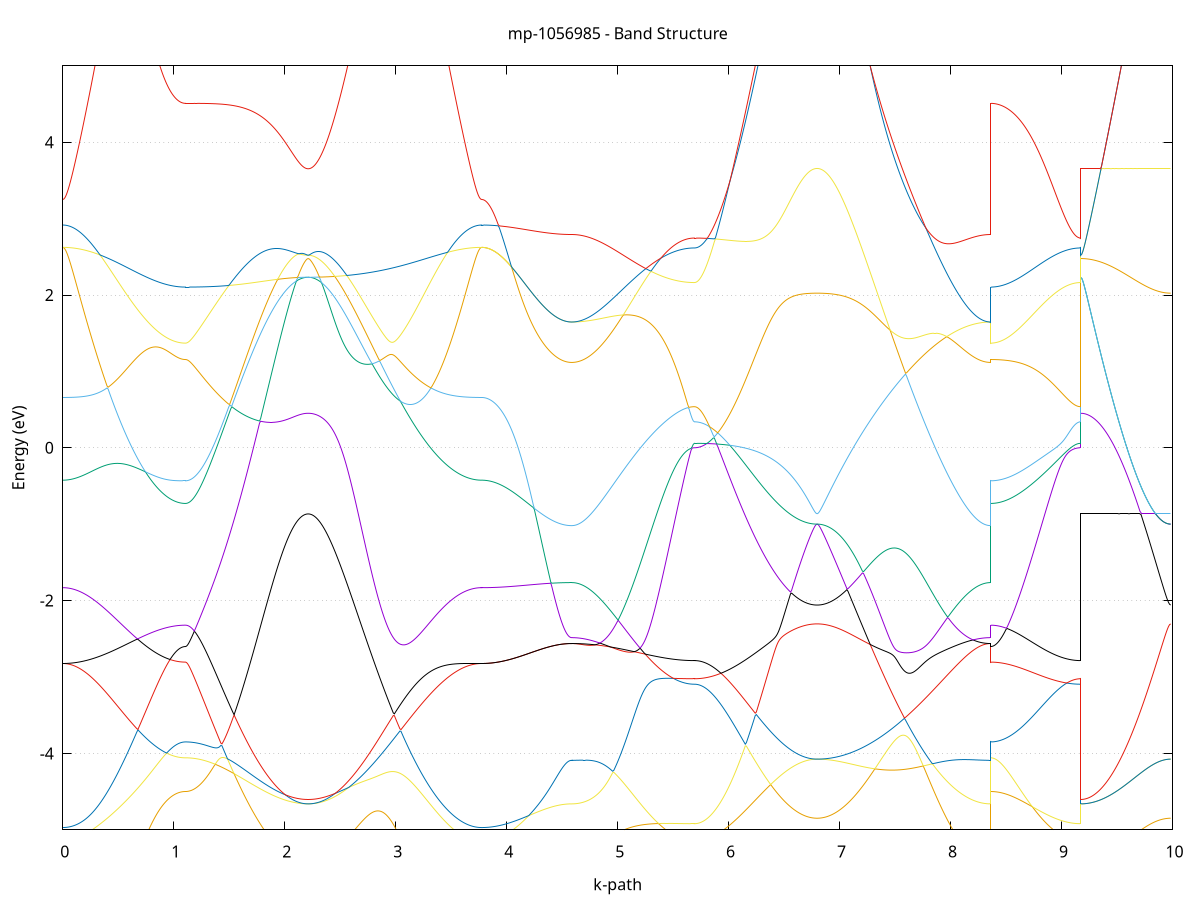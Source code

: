set title 'mp-1056985 - Band Structure'
set xlabel 'k-path'
set ylabel 'Energy (eV)'
set grid y
set yrange [-5:5]
set terminal png size 800,600
set output 'mp-1056985_bands_gnuplot.png'
plot '-' using 1:2 with lines notitle, '-' using 1:2 with lines notitle, '-' using 1:2 with lines notitle, '-' using 1:2 with lines notitle, '-' using 1:2 with lines notitle, '-' using 1:2 with lines notitle, '-' using 1:2 with lines notitle, '-' using 1:2 with lines notitle, '-' using 1:2 with lines notitle, '-' using 1:2 with lines notitle, '-' using 1:2 with lines notitle, '-' using 1:2 with lines notitle, '-' using 1:2 with lines notitle, '-' using 1:2 with lines notitle, '-' using 1:2 with lines notitle, '-' using 1:2 with lines notitle, '-' using 1:2 with lines notitle, '-' using 1:2 with lines notitle, '-' using 1:2 with lines notitle, '-' using 1:2 with lines notitle
0.000000 -33.375866
0.009960 -33.375866
0.019921 -33.375866
0.029881 -33.375766
0.039842 -33.375766
0.049802 -33.375666
0.059762 -33.375566
0.069723 -33.375466
0.079683 -33.375366
0.089643 -33.375166
0.099604 -33.375066
0.109564 -33.374866
0.119524 -33.374666
0.129485 -33.374466
0.139445 -33.374266
0.149406 -33.373966
0.159366 -33.373766
0.169326 -33.373466
0.179287 -33.373166
0.189247 -33.372866
0.199208 -33.372566
0.209168 -33.372266
0.219128 -33.371966
0.229089 -33.371566
0.239049 -33.371166
0.249009 -33.370866
0.258970 -33.370466
0.268930 -33.370066
0.278891 -33.369566
0.288851 -33.369166
0.298811 -33.368766
0.308772 -33.368266
0.318732 -33.367866
0.328692 -33.367366
0.338653 -33.366866
0.348613 -33.366366
0.358574 -33.365866
0.368534 -33.365366
0.378494 -33.364866
0.388455 -33.364266
0.398415 -33.363766
0.408375 -33.363266
0.418336 -33.362666
0.428296 -33.362166
0.438257 -33.361566
0.448217 -33.360966
0.458177 -33.360466
0.468138 -33.359866
0.478098 -33.359266
0.488058 -33.358666
0.498019 -33.358066
0.507979 -33.357466
0.517940 -33.356866
0.527900 -33.356266
0.537860 -33.355666
0.547821 -33.355066
0.557781 -33.354466
0.567741 -33.353866
0.577702 -33.353366
0.587662 -33.352766
0.597623 -33.352166
0.607583 -33.351566
0.617543 -33.350966
0.627504 -33.350366
0.637464 -33.349766
0.647424 -33.349166
0.657385 -33.348666
0.667345 -33.348066
0.677306 -33.347466
0.687266 -33.348766
0.697226 -33.354466
0.707187 -33.360066
0.717147 -33.365666
0.727107 -33.371066
0.737068 -33.376466
0.747028 -33.381766
0.756989 -33.386966
0.766949 -33.392066
0.776909 -33.397066
0.786870 -33.401966
0.796830 -33.406666
0.806790 -33.411366
0.816751 -33.415866
0.826711 -33.420266
0.836672 -33.424566
0.846632 -33.428766
0.856592 -33.432866
0.866553 -33.436766
0.876513 -33.440466
0.886473 -33.444066
0.896434 -33.447566
0.906394 -33.450966
0.916355 -33.454166
0.926315 -33.457166
0.936275 -33.460066
0.946236 -33.462866
0.956196 -33.465366
0.966156 -33.467866
0.976117 -33.470066
0.986077 -33.472166
0.996038 -33.474166
1.005998 -33.475966
1.015958 -33.477566
1.025919 -33.478966
1.035879 -33.480266
1.045839 -33.481366
1.055800 -33.482366
1.065760 -33.483066
1.075721 -33.483666
1.085681 -33.484166
1.095641 -33.484366
1.105602 -33.484466
1.105602 -33.484466
1.115562 -33.484466
1.125522 -33.484366
1.135483 -33.484366
1.145443 -33.484266
1.155404 -33.484166
1.165364 -33.483966
1.175324 -33.483866
1.185285 -33.483666
1.195245 -33.483466
1.205205 -33.483166
1.215166 -33.482966
1.225126 -33.482666
1.235087 -33.482366
1.245047 -33.481966
1.255007 -33.481566
1.264968 -33.481266
1.274928 -33.480866
1.284888 -33.480366
1.294849 -33.479966
1.304809 -33.479466
1.314770 -33.478966
1.324730 -33.478466
1.334690 -33.477866
1.344651 -33.477366
1.354611 -33.476766
1.364571 -33.476166
1.374532 -33.475566
1.384492 -33.474866
1.394453 -33.474266
1.404413 -33.473566
1.414373 -33.472866
1.424334 -33.472166
1.434294 -33.471466
1.444254 -33.470666
1.454215 -33.469966
1.464175 -33.469166
1.474136 -33.468366
1.484096 -33.467566
1.494056 -33.466766
1.504017 -33.465966
1.513977 -33.465166
1.523937 -33.464266
1.533898 -33.463466
1.543858 -33.462566
1.553819 -33.461766
1.563779 -33.460866
1.573739 -33.459966
1.583700 -33.459066
1.593660 -33.458166
1.603620 -33.457266
1.613581 -33.456366
1.623541 -33.455466
1.633502 -33.454566
1.643462 -33.453666
1.653422 -33.452766
1.663383 -33.451866
1.673343 -33.450966
1.683303 -33.450066
1.693264 -33.449066
1.703224 -33.448166
1.713185 -33.447266
1.723145 -33.446366
1.733105 -33.445466
1.743066 -33.444566
1.753026 -33.443666
1.762986 -33.442866
1.772947 -33.441966
1.782907 -33.441066
1.792868 -33.440266
1.802828 -33.439366
1.812788 -33.438566
1.822749 -33.437766
1.832709 -33.436966
1.842669 -33.436166
1.852630 -33.435366
1.862590 -33.434566
1.872551 -33.433866
1.882511 -33.433066
1.892471 -33.432366
1.902432 -33.431666
1.912392 -33.430966
1.922353 -33.430266
1.932313 -33.429566
1.942273 -33.428966
1.952234 -33.428366
1.962194 -33.427766
1.972154 -33.427166
1.982115 -33.426566
1.992075 -33.426066
2.002036 -33.425566
2.011996 -33.424966
2.021956 -33.424566
2.031917 -33.424066
2.041877 -33.423666
2.051837 -33.423266
2.061798 -33.422866
2.071758 -33.422466
2.081719 -33.422166
2.091679 -33.421766
2.101639 -33.421466
2.111600 -33.421266
2.121560 -33.420966
2.131520 -33.420766
2.141481 -33.420566
2.151441 -33.420466
2.161402 -33.420266
2.171362 -33.420166
2.181322 -33.420066
2.191283 -33.419966
2.201243 -33.419966
2.211203 -33.419966
2.211203 -33.419966
2.221162 -33.419866
2.231121 -33.419866
2.241080 -33.419666
2.251039 -33.419466
2.260998 -33.419166
2.270957 -33.418866
2.280916 -33.418466
2.290875 -33.417966
2.300834 -33.417466
2.310793 -33.416866
2.320752 -33.416166
2.330711 -33.415466
2.340670 -33.414766
2.350629 -33.413866
2.360588 -33.412966
2.370547 -33.412066
2.380506 -33.411066
2.390465 -33.409966
2.400424 -33.408866
2.410383 -33.407666
2.420342 -33.406366
2.430301 -33.405066
2.440260 -33.403666
2.450218 -33.402266
2.460177 -33.400766
2.470136 -33.399166
2.480095 -33.397566
2.490054 -33.395866
2.500013 -33.394166
2.509972 -33.392366
2.519931 -33.390566
2.529890 -33.388666
2.539849 -33.386666
2.549808 -33.384666
2.559767 -33.382666
2.569726 -33.380466
2.579685 -33.378366
2.589644 -33.376066
2.599603 -33.373866
2.609562 -33.371466
2.619521 -33.369066
2.629480 -33.366666
2.639439 -33.364166
2.649398 -33.361666
2.659357 -33.359066
2.669316 -33.356366
2.679275 -33.353666
2.689234 -33.350966
2.699193 -33.348166
2.709151 -33.345366
2.719110 -33.342466
2.729069 -33.339566
2.739028 -33.336566
2.748987 -33.333566
2.758946 -33.330466
2.768905 -33.327366
2.778864 -33.324266
2.788823 -33.321066
2.798782 -33.317866
2.808741 -33.314566
2.818700 -33.315066
2.828659 -33.315966
2.838618 -33.316866
2.848577 -33.317766
2.858536 -33.318766
2.868495 -33.319666
2.878454 -33.320566
2.888413 -33.321566
2.898372 -33.322466
2.908331 -33.323366
2.918290 -33.324366
2.928249 -33.325266
2.938208 -33.326266
2.948167 -33.327166
2.958125 -33.328166
2.968084 -33.329066
2.978043 -33.329966
2.988002 -33.330966
2.997961 -33.331866
3.007920 -33.332866
3.017879 -33.333766
3.027838 -33.334666
3.037797 -33.335666
3.047756 -33.336566
3.057715 -33.337466
3.067674 -33.338366
3.077633 -33.339266
3.087592 -33.340166
3.097551 -33.341066
3.107510 -33.341966
3.117469 -33.342866
3.127428 -33.343766
3.137387 -33.344666
3.147346 -33.345566
3.157305 -33.346366
3.167264 -33.347266
3.177223 -33.348066
3.187182 -33.348866
3.197141 -33.349766
3.207100 -33.350566
3.217058 -33.351366
3.227017 -33.352166
3.236976 -33.352966
3.246935 -33.353766
3.256894 -33.354466
3.266853 -33.355266
3.276812 -33.356066
3.286771 -33.356766
3.296730 -33.357466
3.306689 -33.358266
3.316648 -33.358966
3.326607 -33.359666
3.336566 -33.360266
3.346525 -33.360966
3.356484 -33.361666
3.366443 -33.362266
3.376402 -33.362866
3.386361 -33.363466
3.396320 -33.364166
3.406279 -33.364666
3.416238 -33.365266
3.426197 -33.365866
3.436156 -33.366366
3.446115 -33.366966
3.456074 -33.367466
3.466033 -33.367966
3.475991 -33.368466
3.485950 -33.368966
3.495909 -33.369366
3.505868 -33.369866
3.515827 -33.370266
3.525786 -33.370666
3.535745 -33.371066
3.545704 -33.371466
3.555663 -33.371866
3.565622 -33.372166
3.575581 -33.372566
3.585540 -33.372866
3.595499 -33.373166
3.605458 -33.373466
3.615417 -33.373766
3.625376 -33.373966
3.635335 -33.374266
3.645294 -33.374466
3.655253 -33.374666
3.665212 -33.374866
3.675171 -33.375066
3.685130 -33.375166
3.695089 -33.375366
3.705048 -33.375466
3.715007 -33.375566
3.724965 -33.375666
3.734924 -33.375766
3.744883 -33.375766
3.754842 -33.375866
3.764801 -33.375866
3.774760 -33.375866
3.774760 -33.375866
3.784656 -33.375866
3.794551 -33.375866
3.804447 -33.375966
3.814342 -33.376066
3.824237 -33.376166
3.834133 -33.376266
3.844028 -33.376366
3.853924 -33.376566
3.863819 -33.376666
3.873714 -33.376866
3.883610 -33.377166
3.893505 -33.377366
3.903401 -33.377666
3.913296 -33.377866
3.923192 -33.378166
3.933087 -33.378466
3.942982 -33.378766
3.952878 -33.379166
3.962773 -33.379466
3.972669 -33.379866
3.982564 -33.380266
3.992459 -33.380666
4.002355 -33.381066
4.012250 -33.381466
4.022146 -33.381966
4.032041 -33.382366
4.041937 -33.382866
4.051832 -33.383366
4.061727 -33.383866
4.071623 -33.384366
4.081518 -33.384866
4.091414 -33.385366
4.101309 -33.385866
4.111204 -33.386366
4.121100 -33.386866
4.130995 -33.387466
4.140891 -33.387966
4.150786 -33.388466
4.160681 -33.389066
4.170577 -33.389666
4.180472 -33.390166
4.190368 -33.390666
4.200263 -33.391266
4.210159 -33.391766
4.220054 -33.392366
4.229949 -33.392866
4.239845 -33.393366
4.249740 -33.393866
4.259636 -33.394466
4.269531 -33.394966
4.279426 -33.395466
4.289322 -33.395966
4.299217 -33.396466
4.309113 -33.396966
4.319008 -33.397366
4.328904 -33.397866
4.338799 -33.398366
4.348694 -33.398766
4.358590 -33.399166
4.368485 -33.399666
4.378381 -33.400066
4.388276 -33.400366
4.398171 -33.400766
4.408067 -33.401166
4.417962 -33.401466
4.427858 -33.401766
4.437753 -33.402066
4.447648 -33.402366
4.457544 -33.402666
4.467439 -33.402866
4.477335 -33.403166
4.487230 -33.403366
4.497126 -33.403566
4.507021 -33.403666
4.516916 -33.403866
4.526812 -33.403966
4.536707 -33.404066
4.546603 -33.404166
4.556498 -33.404266
4.566393 -33.404366
4.576289 -33.404366
4.586184 -33.404466
4.586184 -33.404466
4.596145 -33.404366
4.606105 -33.404366
4.616065 -33.404266
4.626026 -33.404166
4.635986 -33.404066
4.645947 -33.403966
4.655907 -33.403866
4.665867 -33.403666
4.675828 -33.403466
4.685788 -33.403166
4.695748 -33.402966
4.705709 -33.402666
4.715669 -33.402366
4.725630 -33.402066
4.735590 -33.401766
4.745550 -33.401366
4.755511 -33.400966
4.765471 -33.400566
4.775431 -33.400166
4.785392 -33.399766
4.795352 -33.399266
4.805313 -33.398766
4.815273 -33.398266
4.825233 -33.397766
4.835194 -33.397266
4.845154 -33.396666
4.855114 -33.396066
4.865075 -33.395466
4.875035 -33.394866
4.884996 -33.394266
4.894956 -33.393666
4.904916 -33.392966
4.914877 -33.392266
4.924837 -33.391566
4.934797 -33.390866
4.944758 -33.390166
4.954718 -33.389466
4.964679 -33.388766
4.974639 -33.387966
4.984599 -33.387266
4.994560 -33.386466
5.004520 -33.385666
5.014480 -33.384866
5.024441 -33.384066
5.034401 -33.383266
5.044362 -33.382466
5.054322 -33.381666
5.064282 -33.380866
5.074243 -33.379966
5.084203 -33.379166
5.094163 -33.378366
5.104124 -33.377466
5.114084 -33.376666
5.124045 -33.375866
5.134005 -33.374966
5.143965 -33.374166
5.153926 -33.373266
5.163886 -33.372466
5.173846 -33.371566
5.183807 -33.370766
5.193767 -33.369866
5.203728 -33.369066
5.213688 -33.368266
5.223648 -33.367366
5.233609 -33.366566
5.243569 -33.365766
5.253529 -33.364966
5.263490 -33.364166
5.273450 -33.363366
5.283411 -33.362566
5.293371 -33.361766
5.303331 -33.361066
5.313292 -33.364966
5.323252 -33.370166
5.333212 -33.375366
5.343173 -33.380466
5.353133 -33.385466
5.363094 -33.390266
5.373054 -33.395066
5.383014 -33.399766
5.392975 -33.404366
5.402935 -33.408766
5.412895 -33.413066
5.422856 -33.417266
5.432816 -33.421366
5.442777 -33.425366
5.452737 -33.429166
5.462697 -33.432866
5.472658 -33.436366
5.482618 -33.439866
5.492578 -33.443066
5.502539 -33.446166
5.512499 -33.449166
5.522460 -33.452066
5.532420 -33.454666
5.542380 -33.457266
5.552341 -33.459566
5.562301 -33.461866
5.572261 -33.463866
5.582222 -33.465766
5.592182 -33.467566
5.602143 -33.469066
5.612103 -33.470566
5.622063 -33.471766
5.632024 -33.472866
5.641984 -33.473766
5.651944 -33.474566
5.661905 -33.475166
5.671865 -33.475566
5.681826 -33.475866
5.691786 -33.475966
5.691786 -33.475966
5.701746 -33.475866
5.711707 -33.475866
5.721667 -33.475866
5.731627 -33.475766
5.741588 -33.475666
5.751548 -33.475566
5.761509 -33.475366
5.771469 -33.475266
5.781429 -33.475066
5.791390 -33.474866
5.801350 -33.474666
5.811310 -33.474366
5.821271 -33.474166
5.831231 -33.473866
5.841192 -33.473566
5.851152 -33.473266
5.861112 -33.472966
5.871073 -33.472566
5.881033 -33.472166
5.890994 -33.471866
5.900954 -33.471366
5.910914 -33.470966
5.920875 -33.470566
5.930835 -33.470066
5.940795 -33.469666
5.950756 -33.469166
5.960716 -33.468666
5.970677 -33.468166
5.980637 -33.467566
5.990597 -33.467066
6.000558 -33.466466
6.010518 -33.465866
6.020478 -33.465266
6.030439 -33.464666
6.040399 -33.464066
6.050360 -33.463466
6.060320 -33.462866
6.070280 -33.462166
6.080241 -33.461566
6.090201 -33.460866
6.100161 -33.460166
6.110122 -33.459466
6.120082 -33.458766
6.130043 -33.458066
6.140003 -33.457366
6.149963 -33.456666
6.159924 -33.455966
6.169884 -33.455266
6.179844 -33.454566
6.189805 -33.453766
6.199765 -33.453066
6.209726 -33.452366
6.219686 -33.451566
6.229646 -33.450866
6.239607 -33.450066
6.249567 -33.449366
6.259527 -33.448666
6.269488 -33.447866
6.279448 -33.447166
6.289409 -33.446366
6.299369 -33.445666
6.309329 -33.444966
6.319290 -33.444166
6.329250 -33.443466
6.339210 -33.442766
6.349171 -33.442066
6.359131 -33.441366
6.369092 -33.440666
6.379052 -33.439966
6.389012 -33.439266
6.398973 -33.438566
6.408933 -33.437866
6.418893 -33.437266
6.428854 -33.436566
6.438814 -33.435966
6.448775 -33.435366
6.458735 -33.434666
6.468695 -33.434066
6.478656 -33.433566
6.488616 -33.432966
6.498576 -33.432366
6.508537 -33.431866
6.518497 -33.431266
6.528458 -33.430766
6.538418 -33.430266
6.548378 -33.429766
6.558339 -33.429266
6.568299 -33.428866
6.578259 -33.428366
6.588220 -33.427966
6.598180 -33.427566
6.608141 -33.427166
6.618101 -33.426766
6.628061 -33.426466
6.638022 -33.426066
6.647982 -33.425766
6.657942 -33.425466
6.667903 -33.425166
6.677863 -33.424966
6.687824 -33.424666
6.697784 -33.424466
6.707744 -33.424266
6.717705 -33.424066
6.727665 -33.423966
6.737625 -33.423866
6.747586 -33.423666
6.757546 -33.423566
6.767507 -33.423566
6.777467 -33.423466
6.787427 -33.423466
6.797388 -33.423466
6.797388 -33.423466
6.807347 -33.423366
6.817306 -33.423266
6.827265 -33.423166
6.837224 -33.422866
6.847183 -33.422566
6.857141 -33.422166
6.867100 -33.421766
6.877059 -33.421266
6.887018 -33.420666
6.896977 -33.420066
6.906936 -33.419366
6.916895 -33.418566
6.926854 -33.417666
6.936813 -33.416766
6.946772 -33.415766
6.956731 -33.414766
6.966690 -33.413666
6.976649 -33.412466
6.986608 -33.411266
6.996567 -33.409966
7.006526 -33.408566
7.016485 -33.407166
7.026444 -33.405666
7.036403 -33.404066
7.046362 -33.402466
7.056321 -33.400766
7.066280 -33.399066
7.076239 -33.397266
7.086198 -33.395366
7.096157 -33.393366
7.106115 -33.391466
7.116074 -33.389366
7.126033 -33.387266
7.135992 -33.385066
7.145951 -33.382866
7.155910 -33.380666
7.165869 -33.378266
7.175828 -33.375866
7.185787 -33.373466
7.195746 -33.370966
7.205705 -33.368466
7.215664 -33.365866
7.225623 -33.363166
7.235582 -33.360466
7.245541 -33.357766
7.255500 -33.354966
7.265459 -33.352066
7.275418 -33.349166
7.285377 -33.346266
7.295336 -33.343266
7.305295 -33.340166
7.315254 -33.337166
7.325213 -33.333966
7.335172 -33.330866
7.345131 -33.327666
7.355090 -33.327366
7.365048 -33.328266
7.375007 -33.329166
7.384966 -33.329966
7.394925 -33.330866
7.404884 -33.331766
7.414843 -33.332766
7.424802 -33.333666
7.434761 -33.334566
7.444720 -33.335566
7.454679 -33.336466
7.464638 -33.337466
7.474597 -33.338366
7.484556 -33.339366
7.494515 -33.340366
7.504474 -33.341366
7.514433 -33.342366
7.524392 -33.343366
7.534351 -33.344366
7.544310 -33.345366
7.554269 -33.346366
7.564228 -33.347366
7.574187 -33.348466
7.584146 -33.349466
7.594105 -33.350466
7.604064 -33.351466
7.614023 -33.352566
7.623981 -33.353566
7.633940 -33.354666
7.643899 -33.355666
7.653858 -33.356666
7.663817 -33.357766
7.673776 -33.358766
7.683735 -33.359766
7.693694 -33.360866
7.703653 -33.361866
7.713612 -33.362966
7.723571 -33.363966
7.733530 -33.364966
7.743489 -33.365966
7.753448 -33.367066
7.763407 -33.368066
7.773366 -33.369066
7.783325 -33.370066
7.793284 -33.371066
7.803243 -33.372066
7.813202 -33.373066
7.823161 -33.374066
7.833120 -33.374966
7.843079 -33.375966
7.853038 -33.376866
7.862997 -33.377866
7.872955 -33.378766
7.882914 -33.379666
7.892873 -33.380666
7.902832 -33.381566
7.912791 -33.382366
7.922750 -33.383266
7.932709 -33.384166
7.942668 -33.384966
7.952627 -33.385866
7.962586 -33.386666
7.972545 -33.387466
7.982504 -33.388266
7.992463 -33.389066
8.002422 -33.389866
8.012381 -33.390566
8.022340 -33.391366
8.032299 -33.392066
8.042258 -33.392766
8.052217 -33.393466
8.062176 -33.394066
8.072135 -33.394766
8.082094 -33.395366
8.092053 -33.395966
8.102012 -33.396566
8.111971 -33.397166
8.121930 -33.397666
8.131888 -33.398266
8.141847 -33.398766
8.151806 -33.399266
8.161765 -33.399666
8.171724 -33.400166
8.181683 -33.400566
8.191642 -33.400966
8.201601 -33.401366
8.211560 -33.401766
8.221519 -33.402066
8.231478 -33.402366
8.241437 -33.402666
8.251396 -33.402966
8.261355 -33.403166
8.271314 -33.403466
8.281273 -33.403666
8.291232 -33.403866
8.301191 -33.403966
8.311150 -33.404066
8.321109 -33.404166
8.331068 -33.404266
8.341027 -33.404366
8.350986 -33.404366
8.360945 -33.404466
8.360945 -33.484466
8.370840 -33.484466
8.380735 -33.484466
8.390631 -33.484466
8.400526 -33.484366
8.410422 -33.484366
8.420317 -33.484366
8.430213 -33.484266
8.440108 -33.484266
8.450003 -33.484166
8.459899 -33.484166
8.469794 -33.484066
8.479690 -33.484066
8.489585 -33.483966
8.499480 -33.483866
8.509376 -33.483766
8.519271 -33.483666
8.529167 -33.483566
8.539062 -33.483466
8.548957 -33.483366
8.558853 -33.483266
8.568748 -33.483166
8.578644 -33.483066
8.588539 -33.482866
8.598435 -33.482766
8.608330 -33.482666
8.618225 -33.482466
8.628121 -33.482366
8.638016 -33.482266
8.647912 -33.482066
8.657807 -33.481966
8.667702 -33.481766
8.677598 -33.481666
8.687493 -33.481466
8.697389 -33.481266
8.707284 -33.481166
8.717180 -33.480966
8.727075 -33.480866
8.736970 -33.480666
8.746866 -33.480466
8.756761 -33.480366
8.766657 -33.480166
8.776552 -33.479966
8.786447 -33.479866
8.796343 -33.479666
8.806238 -33.479566
8.816134 -33.479366
8.826029 -33.479166
8.835924 -33.479066
8.845820 -33.478866
8.855715 -33.478766
8.865611 -33.478566
8.875506 -33.478466
8.885402 -33.478266
8.895297 -33.478166
8.905192 -33.477966
8.915088 -33.477866
8.924983 -33.477666
8.934879 -33.477566
8.944774 -33.477466
8.954669 -33.477366
8.964565 -33.477166
8.974460 -33.477066
8.984356 -33.476966
8.994251 -33.476866
9.004147 -33.476766
9.014042 -33.476666
9.023937 -33.476566
9.033833 -33.476466
9.043728 -33.476466
9.053624 -33.476366
9.063519 -33.476266
9.073414 -33.476166
9.083310 -33.476166
9.093205 -33.476066
9.103101 -33.476066
9.112996 -33.475966
9.122892 -33.475966
9.132787 -33.475966
9.142682 -33.475966
9.152578 -33.475966
9.162473 -33.475966
9.172369 -33.475966
9.172369 -33.419966
9.182264 -33.419966
9.192159 -33.419966
9.202055 -33.419966
9.211950 -33.419966
9.221846 -33.419966
9.231741 -33.419966
9.241636 -33.419966
9.251532 -33.420066
9.261427 -33.420066
9.271323 -33.420066
9.281218 -33.420066
9.291114 -33.420166
9.301009 -33.420166
9.310904 -33.420166
9.320800 -33.420266
9.330695 -33.420266
9.340591 -33.420266
9.350486 -33.420366
9.360381 -33.420366
9.370277 -33.420466
9.380172 -33.420466
9.390068 -33.420566
9.399963 -33.420566
9.409859 -33.420666
9.419754 -33.420666
9.429649 -33.420766
9.439545 -33.420766
9.449440 -33.420866
9.459336 -33.420866
9.469231 -33.420966
9.479126 -33.421066
9.489022 -33.421066
9.498917 -33.421166
9.508813 -33.421166
9.518708 -33.421266
9.528604 -33.421366
9.538499 -33.421366
9.548394 -33.421466
9.558290 -33.421566
9.568185 -33.421566
9.578081 -33.421666
9.587976 -33.421766
9.597871 -33.421766
9.607767 -33.421866
9.617662 -33.421966
9.627558 -33.421966
9.637453 -33.422066
9.647348 -33.422166
9.657244 -33.422266
9.667139 -33.422266
9.677035 -33.422366
9.686930 -33.422366
9.696826 -33.422466
9.706721 -33.422566
9.716616 -33.422566
9.726512 -33.422666
9.736407 -33.422666
9.746303 -33.422766
9.756198 -33.422766
9.766093 -33.422866
9.775989 -33.422866
9.785884 -33.422966
9.795780 -33.422966
9.805675 -33.423066
9.815571 -33.423066
9.825466 -33.423166
9.835361 -33.423166
9.845257 -33.423166
9.855152 -33.423266
9.865048 -33.423266
9.874943 -33.423266
9.884838 -33.423266
9.894734 -33.423366
9.904629 -33.423366
9.914525 -33.423366
9.924420 -33.423366
9.934315 -33.423366
9.944211 -33.423466
9.954106 -33.423466
9.964002 -33.423466
9.973897 -33.423466
9.983793 -33.423466
e
0.000000 -33.042466
0.009960 -33.042566
0.019921 -33.042766
0.029881 -33.043266
0.039842 -33.043866
0.049802 -33.044766
0.059762 -33.045766
0.069723 -33.046966
0.079683 -33.048266
0.089643 -33.049766
0.099604 -33.051566
0.109564 -33.053366
0.119524 -33.055466
0.129485 -33.057666
0.139445 -33.060066
0.149406 -33.062666
0.159366 -33.065366
0.169326 -33.068266
0.179287 -33.071366
0.189247 -33.074566
0.199208 -33.077966
0.209168 -33.081466
0.219128 -33.085066
0.229089 -33.088966
0.239049 -33.092866
0.249009 -33.096966
0.258970 -33.101166
0.268930 -33.105566
0.278891 -33.110066
0.288851 -33.114666
0.298811 -33.119366
0.308772 -33.124266
0.318732 -33.129166
0.328692 -33.134266
0.338653 -33.139466
0.348613 -33.144666
0.358574 -33.150066
0.368534 -33.155566
0.378494 -33.161066
0.388455 -33.166666
0.398415 -33.172366
0.408375 -33.178166
0.418336 -33.183966
0.428296 -33.189866
0.438257 -33.195866
0.448217 -33.201866
0.458177 -33.207966
0.468138 -33.214066
0.478098 -33.220166
0.488058 -33.226366
0.498019 -33.232566
0.507979 -33.238766
0.517940 -33.244966
0.527900 -33.251166
0.537860 -33.257466
0.547821 -33.263766
0.557781 -33.269966
0.567741 -33.276266
0.577702 -33.282466
0.587662 -33.288666
0.597623 -33.294866
0.607583 -33.301066
0.617543 -33.307166
0.627504 -33.313266
0.637464 -33.319266
0.647424 -33.325266
0.657385 -33.331266
0.667345 -33.337166
0.677306 -33.342966
0.687266 -33.346966
0.697226 -33.346366
0.707187 -33.345866
0.717147 -33.345266
0.727107 -33.344766
0.737068 -33.344266
0.747028 -33.343766
0.756989 -33.343266
0.766949 -33.342766
0.776909 -33.342266
0.786870 -33.341766
0.796830 -33.341366
0.806790 -33.340866
0.816751 -33.340366
0.826711 -33.339966
0.836672 -33.339566
0.846632 -33.339166
0.856592 -33.338766
0.866553 -33.338366
0.876513 -33.337966
0.886473 -33.337666
0.896434 -33.337266
0.906394 -33.336966
0.916355 -33.336666
0.926315 -33.336366
0.936275 -33.336066
0.946236 -33.335766
0.956196 -33.335566
0.966156 -33.335266
0.976117 -33.335066
0.986077 -33.334866
0.996038 -33.334666
1.005998 -33.334466
1.015958 -33.334366
1.025919 -33.334166
1.035879 -33.334066
1.045839 -33.333966
1.055800 -33.333866
1.065760 -33.333766
1.075721 -33.333766
1.085681 -33.333666
1.095641 -33.333666
1.105602 -33.333666
1.105602 -33.333666
1.115562 -33.333666
1.125522 -33.333666
1.135483 -33.333566
1.145443 -33.333466
1.155404 -33.333366
1.165364 -33.333266
1.175324 -33.333166
1.185285 -33.332966
1.195245 -33.332866
1.205205 -33.332666
1.215166 -33.332466
1.225126 -33.332166
1.235087 -33.331966
1.245047 -33.331666
1.255007 -33.331366
1.264968 -33.331066
1.274928 -33.330766
1.284888 -33.330366
1.294849 -33.330066
1.304809 -33.329666
1.314770 -33.329266
1.324730 -33.328866
1.334690 -33.328366
1.344651 -33.327966
1.354611 -33.327466
1.364571 -33.326966
1.374532 -33.326466
1.384492 -33.325966
1.394453 -33.325466
1.404413 -33.324866
1.414373 -33.324366
1.424334 -33.323766
1.434294 -33.323266
1.444254 -33.322666
1.454215 -33.322066
1.464175 -33.321366
1.474136 -33.320766
1.484096 -33.320166
1.494056 -33.319466
1.504017 -33.318866
1.513977 -33.318166
1.523937 -33.317466
1.533898 -33.316866
1.543858 -33.316166
1.553819 -33.315466
1.563779 -33.314766
1.573739 -33.314066
1.583700 -33.313366
1.593660 -33.312566
1.603620 -33.311866
1.613581 -33.311166
1.623541 -33.310466
1.633502 -33.309666
1.643462 -33.308966
1.653422 -33.308266
1.663383 -33.307566
1.673343 -33.306766
1.683303 -33.306066
1.693264 -33.305366
1.703224 -33.304566
1.713185 -33.303866
1.723145 -33.303166
1.733105 -33.302466
1.743066 -33.301766
1.753026 -33.300966
1.762986 -33.300266
1.772947 -33.299566
1.782907 -33.298866
1.792868 -33.298266
1.802828 -33.297666
1.812788 -33.302966
1.822749 -33.308166
1.832709 -33.313266
1.842669 -33.318366
1.852630 -33.323366
1.862590 -33.328166
1.872551 -33.332966
1.882511 -33.337666
1.892471 -33.342266
1.902432 -33.346766
1.912392 -33.351166
1.922353 -33.355366
1.932313 -33.359566
1.942273 -33.363566
1.952234 -33.367566
1.962194 -33.371366
1.972154 -33.374966
1.982115 -33.378566
1.992075 -33.381966
2.002036 -33.385266
2.011996 -33.388366
2.021956 -33.391366
2.031917 -33.394266
2.041877 -33.396966
2.051837 -33.399566
2.061798 -33.401966
2.071758 -33.404266
2.081719 -33.406466
2.091679 -33.408366
2.101639 -33.410266
2.111600 -33.411866
2.121560 -33.413466
2.131520 -33.414766
2.141481 -33.415966
2.151441 -33.417066
2.161402 -33.417966
2.171362 -33.418666
2.181322 -33.419266
2.191283 -33.419666
2.201243 -33.419866
2.211203 -33.419966
2.211203 -33.419966
2.221162 -33.419866
2.231121 -33.419766
2.241080 -33.419566
2.251039 -33.419366
2.260998 -33.419066
2.270957 -33.418666
2.280916 -33.418166
2.290875 -33.417566
2.300834 -33.416966
2.310793 -33.416266
2.320752 -33.415466
2.330711 -33.414666
2.340670 -33.413766
2.350629 -33.412766
2.360588 -33.411666
2.370547 -33.410566
2.380506 -33.409366
2.390465 -33.408166
2.400424 -33.406766
2.410383 -33.405366
2.420342 -33.403966
2.430301 -33.402366
2.440260 -33.400766
2.450218 -33.399066
2.460177 -33.397366
2.470136 -33.395566
2.480095 -33.393666
2.490054 -33.391766
2.500013 -33.389766
2.509972 -33.387666
2.519931 -33.385566
2.529890 -33.383366
2.539849 -33.381166
2.549808 -33.378866
2.559767 -33.376466
2.569726 -33.374066
2.579685 -33.371566
2.589644 -33.369066
2.599603 -33.366466
2.609562 -33.363866
2.619521 -33.361166
2.629480 -33.358466
2.639439 -33.355666
2.649398 -33.352766
2.659357 -33.349866
2.669316 -33.346966
2.679275 -33.343966
2.689234 -33.340966
2.699193 -33.337866
2.709151 -33.334766
2.719110 -33.331666
2.729069 -33.328466
2.739028 -33.325166
2.748987 -33.321966
2.758946 -33.318566
2.768905 -33.315266
2.778864 -33.311866
2.788823 -33.312266
2.798782 -33.313166
2.808741 -33.314066
2.818700 -33.311266
2.828659 -33.307966
2.838618 -33.304566
2.848577 -33.301166
2.858536 -33.297766
2.868495 -33.294266
2.878454 -33.290766
2.888413 -33.287266
2.898372 -33.283666
2.908331 -33.280066
2.918290 -33.276466
2.928249 -33.272866
2.938208 -33.269166
2.948167 -33.265566
2.958125 -33.261866
2.968084 -33.258066
2.978043 -33.254366
2.988002 -33.250566
2.997961 -33.246866
3.007920 -33.243066
3.017879 -33.239266
3.027838 -33.235466
3.037797 -33.231666
3.047756 -33.227866
3.057715 -33.224066
3.067674 -33.220166
3.077633 -33.216366
3.087592 -33.212566
3.097551 -33.208766
3.107510 -33.204866
3.117469 -33.201066
3.127428 -33.197266
3.137387 -33.193466
3.147346 -33.189666
3.157305 -33.185866
3.167264 -33.182066
3.177223 -33.178366
3.187182 -33.174566
3.197141 -33.170866
3.207100 -33.167166
3.217058 -33.163466
3.227017 -33.159866
3.236976 -33.156166
3.246935 -33.152566
3.256894 -33.149066
3.266853 -33.145466
3.276812 -33.141966
3.286771 -33.138466
3.296730 -33.135066
3.306689 -33.131666
3.316648 -33.128266
3.326607 -33.124966
3.336566 -33.121666
3.346525 -33.118466
3.356484 -33.115266
3.366443 -33.112066
3.376402 -33.108966
3.386361 -33.105966
3.396320 -33.102966
3.406279 -33.100066
3.416238 -33.097166
3.426197 -33.094366
3.436156 -33.091566
3.446115 -33.088966
3.456074 -33.086266
3.466033 -33.083766
3.475991 -33.081266
3.485950 -33.078766
3.495909 -33.076466
3.505868 -33.074166
3.515827 -33.071866
3.525786 -33.069766
3.535745 -33.067666
3.545704 -33.065666
3.555663 -33.063766
3.565622 -33.061866
3.575581 -33.060166
3.585540 -33.058466
3.595499 -33.056766
3.605458 -33.055266
3.615417 -33.053866
3.625376 -33.052466
3.635335 -33.051166
3.645294 -33.049966
3.655253 -33.048866
3.665212 -33.047866
3.675171 -33.046966
3.685130 -33.046066
3.695089 -33.045366
3.705048 -33.044666
3.715007 -33.044066
3.724965 -33.043566
3.734924 -33.043166
3.744883 -33.042866
3.754842 -33.042666
3.764801 -33.042466
3.774760 -33.042466
3.774760 -33.042466
3.784656 -33.042466
3.794551 -33.042466
3.804447 -33.042466
3.814342 -33.042466
3.824237 -33.042466
3.834133 -33.042466
3.844028 -33.042466
3.853924 -33.042466
3.863819 -33.042466
3.873714 -33.042466
3.883610 -33.042466
3.893505 -33.042466
3.903401 -33.042566
3.913296 -33.042566
3.923192 -33.042566
3.933087 -33.042566
3.942982 -33.042566
3.952878 -33.042566
3.962773 -33.042666
3.972669 -33.042666
3.982564 -33.042666
3.992459 -33.042666
4.002355 -33.042666
4.012250 -33.042666
4.022146 -33.042766
4.032041 -33.042766
4.041937 -33.042766
4.051832 -33.042766
4.061727 -33.042866
4.071623 -33.042866
4.081518 -33.042866
4.091414 -33.042866
4.101309 -33.042866
4.111204 -33.042966
4.121100 -33.042966
4.130995 -33.042966
4.140891 -33.042966
4.150786 -33.043066
4.160681 -33.043066
4.170577 -33.043066
4.180472 -33.043066
4.190368 -33.043166
4.200263 -33.043166
4.210159 -33.043166
4.220054 -33.043166
4.229949 -33.043166
4.239845 -33.043266
4.249740 -33.043266
4.259636 -33.043266
4.269531 -33.043266
4.279426 -33.043266
4.289322 -33.043366
4.299217 -33.043366
4.309113 -33.043366
4.319008 -33.043366
4.328904 -33.043366
4.338799 -33.043366
4.348694 -33.043466
4.358590 -33.043466
4.368485 -33.043466
4.378381 -33.043466
4.388276 -33.043466
4.398171 -33.043566
4.408067 -33.043566
4.417962 -33.043566
4.427858 -33.043566
4.437753 -33.043566
4.447648 -33.043566
4.457544 -33.043566
4.467439 -33.043566
4.477335 -33.043666
4.487230 -33.043666
4.497126 -33.043666
4.507021 -33.043666
4.516916 -33.043666
4.526812 -33.043666
4.536707 -33.043666
4.546603 -33.043666
4.556498 -33.043666
4.566393 -33.043666
4.576289 -33.043666
4.586184 -33.043666
4.586184 -33.043666
4.596145 -33.043766
4.606105 -33.044066
4.616065 -33.044466
4.626026 -33.045066
4.635986 -33.045866
4.645947 -33.046866
4.655907 -33.048066
4.665867 -33.049366
4.675828 -33.050866
4.685788 -33.052566
4.695748 -33.054366
4.705709 -33.056366
4.715669 -33.058566
4.725630 -33.060966
4.735590 -33.063466
4.745550 -33.066066
4.755511 -33.068966
4.765471 -33.071866
4.775431 -33.075066
4.785392 -33.078366
4.795352 -33.081766
4.805313 -33.085366
4.815273 -33.089066
4.825233 -33.092966
4.835194 -33.096966
4.845154 -33.101066
4.855114 -33.105366
4.865075 -33.109766
4.875035 -33.114266
4.884996 -33.118866
4.894956 -33.123566
4.904916 -33.128466
4.914877 -33.133366
4.924837 -33.138466
4.934797 -33.143666
4.944758 -33.148866
4.954718 -33.154166
4.964679 -33.159566
4.974639 -33.165066
4.984599 -33.170666
4.994560 -33.176266
5.004520 -33.181966
5.014480 -33.187766
5.024441 -33.193566
5.034401 -33.199466
5.044362 -33.205366
5.054322 -33.211366
5.064282 -33.217366
5.074243 -33.223366
5.084203 -33.229366
5.094163 -33.235466
5.104124 -33.241566
5.114084 -33.247666
5.124045 -33.253866
5.134005 -33.259966
5.143965 -33.266066
5.153926 -33.272166
5.163886 -33.278266
5.173846 -33.284366
5.183807 -33.290366
5.193767 -33.296366
5.203728 -33.302366
5.213688 -33.308366
5.223648 -33.314266
5.233609 -33.320166
5.243569 -33.325966
5.253529 -33.331766
5.263490 -33.337466
5.273450 -33.343066
5.283411 -33.348666
5.293371 -33.354166
5.303331 -33.359566
5.313292 -33.360266
5.323252 -33.359566
5.333212 -33.358866
5.343173 -33.358066
5.353133 -33.357366
5.363094 -33.356766
5.373054 -33.356066
5.383014 -33.355366
5.392975 -33.354766
5.402935 -33.354066
5.412895 -33.353466
5.422856 -33.352866
5.432816 -33.352366
5.442777 -33.351766
5.452737 -33.351266
5.462697 -33.350666
5.472658 -33.350166
5.482618 -33.349766
5.492578 -33.349266
5.502539 -33.348766
5.512499 -33.348366
5.522460 -33.347966
5.532420 -33.347566
5.542380 -33.347266
5.552341 -33.346866
5.562301 -33.346566
5.572261 -33.346266
5.582222 -33.345966
5.592182 -33.345766
5.602143 -33.345566
5.612103 -33.345366
5.622063 -33.345166
5.632024 -33.344966
5.641984 -33.344866
5.651944 -33.344766
5.661905 -33.344666
5.671865 -33.344666
5.681826 -33.344566
5.691786 -33.344566
5.691786 -33.344566
5.701746 -33.344566
5.711707 -33.344566
5.721667 -33.344466
5.731627 -33.344466
5.741588 -33.344366
5.751548 -33.344266
5.761509 -33.344166
5.771469 -33.344066
5.781429 -33.343866
5.791390 -33.343766
5.801350 -33.343566
5.811310 -33.343366
5.821271 -33.343166
5.831231 -33.342866
5.841192 -33.342666
5.851152 -33.342366
5.861112 -33.342166
5.871073 -33.341866
5.881033 -33.341566
5.890994 -33.341266
5.900954 -33.340866
5.910914 -33.340566
5.920875 -33.340166
5.930835 -33.339866
5.940795 -33.339466
5.950756 -33.339066
5.960716 -33.338666
5.970677 -33.338166
5.980637 -33.337766
5.990597 -33.337366
6.000558 -33.336866
6.010518 -33.336366
6.020478 -33.335966
6.030439 -33.335466
6.040399 -33.334966
6.050360 -33.334466
6.060320 -33.333866
6.070280 -33.333366
6.080241 -33.332866
6.090201 -33.332266
6.100161 -33.331766
6.110122 -33.331166
6.120082 -33.330666
6.130043 -33.330066
6.140003 -33.329466
6.149963 -33.328866
6.159924 -33.328266
6.169884 -33.327666
6.179844 -33.327066
6.189805 -33.326566
6.199765 -33.325966
6.209726 -33.325366
6.219686 -33.324666
6.229646 -33.324066
6.239607 -33.323466
6.249567 -33.322866
6.259527 -33.322266
6.269488 -33.321666
6.279448 -33.321066
6.289409 -33.320466
6.299369 -33.319866
6.309329 -33.319266
6.319290 -33.318666
6.329250 -33.318066
6.339210 -33.317466
6.349171 -33.316966
6.359131 -33.316366
6.369092 -33.315766
6.379052 -33.315266
6.389012 -33.314666
6.398973 -33.314066
6.408933 -33.313566
6.418893 -33.315466
6.428854 -33.320666
6.438814 -33.325666
6.448775 -33.330566
6.458735 -33.335466
6.468695 -33.340166
6.478656 -33.344866
6.488616 -33.349366
6.498576 -33.353866
6.508537 -33.358166
6.518497 -33.362366
6.528458 -33.366466
6.538418 -33.370366
6.548378 -33.374266
6.558339 -33.377966
6.568299 -33.381566
6.578259 -33.384966
6.588220 -33.388266
6.598180 -33.391466
6.608141 -33.394566
6.618101 -33.397466
6.628061 -33.400166
6.638022 -33.402766
6.647982 -33.405266
6.657942 -33.407566
6.667903 -33.409766
6.677863 -33.411766
6.687824 -33.413566
6.697784 -33.415266
6.707744 -33.416866
6.717705 -33.418166
6.727665 -33.419466
6.737625 -33.420466
6.747586 -33.421366
6.757546 -33.422166
6.767507 -33.422666
6.777467 -33.423066
6.787427 -33.423366
6.797388 -33.423466
6.797388 -33.423466
6.807347 -33.423366
6.817306 -33.423266
6.827265 -33.423066
6.837224 -33.422866
6.847183 -33.422566
6.857141 -33.422066
6.867100 -33.421666
6.877059 -33.421066
6.887018 -33.420466
6.896977 -33.419766
6.906936 -33.418966
6.916895 -33.418166
6.926854 -33.417166
6.936813 -33.416166
6.946772 -33.415166
6.956731 -33.413966
6.966690 -33.412766
6.976649 -33.411466
6.986608 -33.410166
6.996567 -33.408766
7.006526 -33.407266
7.016485 -33.405666
7.026444 -33.404066
7.036403 -33.402366
7.046362 -33.400666
7.056321 -33.398866
7.066280 -33.396966
7.076239 -33.394966
7.086198 -33.392966
7.096157 -33.390866
7.106115 -33.388766
7.116074 -33.386566
7.126033 -33.384266
7.135992 -33.381966
7.145951 -33.379566
7.155910 -33.377166
7.165869 -33.374666
7.175828 -33.372166
7.185787 -33.369566
7.195746 -33.366866
7.205705 -33.364166
7.215664 -33.361366
7.225623 -33.358566
7.235582 -33.355666
7.245541 -33.352766
7.255500 -33.349866
7.265459 -33.346866
7.275418 -33.343766
7.285377 -33.340666
7.295336 -33.337566
7.305295 -33.334366
7.315254 -33.331166
7.325213 -33.327866
7.335172 -33.325666
7.345131 -33.326566
7.355090 -33.324366
7.365048 -33.321166
7.375007 -33.317766
7.384966 -33.314466
7.394925 -33.311066
7.404884 -33.307666
7.414843 -33.304166
7.424802 -33.300766
7.434761 -33.297266
7.444720 -33.293666
7.454679 -33.290166
7.464638 -33.286566
7.474597 -33.282966
7.484556 -33.279266
7.494515 -33.275666
7.504474 -33.271966
7.514433 -33.268266
7.524392 -33.264466
7.534351 -33.260766
7.544310 -33.257066
7.554269 -33.253266
7.564228 -33.249466
7.574187 -33.245666
7.584146 -33.241966
7.594105 -33.238166
7.604064 -33.234266
7.614023 -33.230466
7.623981 -33.226666
7.633940 -33.222866
7.643899 -33.219066
7.653858 -33.215266
7.663817 -33.211466
7.673776 -33.207666
7.683735 -33.203866
7.693694 -33.200066
7.703653 -33.196266
7.713612 -33.192466
7.723571 -33.188766
7.733530 -33.184966
7.743489 -33.181266
7.753448 -33.177566
7.763407 -33.173866
7.773366 -33.170266
7.783325 -33.166566
7.793284 -33.162966
7.803243 -33.159366
7.813202 -33.155766
7.823161 -33.152266
7.833120 -33.148766
7.843079 -33.145266
7.853038 -33.141866
7.862997 -33.138466
7.872955 -33.135066
7.882914 -33.131766
7.892873 -33.128466
7.902832 -33.125266
7.912791 -33.122066
7.922750 -33.118866
7.932709 -33.115766
7.942668 -33.112666
7.952627 -33.109666
7.962586 -33.106766
7.972545 -33.103866
7.982504 -33.100966
7.992463 -33.098166
8.002422 -33.095466
8.012381 -33.092766
8.022340 -33.090166
8.032299 -33.087566
8.042258 -33.085066
8.052217 -33.082666
8.062176 -33.080266
8.072135 -33.077966
8.082094 -33.075666
8.092053 -33.073566
8.102012 -33.071466
8.111971 -33.069366
8.121930 -33.067466
8.131888 -33.065566
8.141847 -33.063666
8.151806 -33.061966
8.161765 -33.060266
8.171724 -33.058666
8.181683 -33.057166
8.191642 -33.055766
8.201601 -33.054366
8.211560 -33.053066
8.221519 -33.051866
8.231478 -33.050766
8.241437 -33.049766
8.251396 -33.048766
8.261355 -33.047866
8.271314 -33.047066
8.281273 -33.046366
8.291232 -33.045766
8.301191 -33.045166
8.311150 -33.044766
8.321109 -33.044366
8.331068 -33.044066
8.341027 -33.043866
8.350986 -33.043766
8.360945 -33.043666
8.360945 -33.333666
8.370840 -33.333666
8.380735 -33.333666
8.390631 -33.333666
8.400526 -33.333766
8.410422 -33.333766
8.420317 -33.333766
8.430213 -33.333866
8.440108 -33.333866
8.450003 -33.333966
8.459899 -33.334066
8.469794 -33.334166
8.479690 -33.334166
8.489585 -33.334266
8.499480 -33.334366
8.509376 -33.334566
8.519271 -33.334666
8.529167 -33.334766
8.539062 -33.334866
8.548957 -33.335066
8.558853 -33.335166
8.568748 -33.335366
8.578644 -33.335466
8.588539 -33.335666
8.598435 -33.335766
8.608330 -33.335966
8.618225 -33.336166
8.628121 -33.336366
8.638016 -33.336466
8.647912 -33.336666
8.657807 -33.336866
8.667702 -33.337066
8.677598 -33.337266
8.687493 -33.337466
8.697389 -33.337666
8.707284 -33.337866
8.717180 -33.338066
8.727075 -33.338266
8.736970 -33.338466
8.746866 -33.338666
8.756761 -33.338866
8.766657 -33.339066
8.776552 -33.339266
8.786447 -33.339466
8.796343 -33.339766
8.806238 -33.339966
8.816134 -33.340166
8.826029 -33.340366
8.835924 -33.340566
8.845820 -33.340766
8.855715 -33.340966
8.865611 -33.341166
8.875506 -33.341366
8.885402 -33.341566
8.895297 -33.341666
8.905192 -33.341866
8.915088 -33.342066
8.924983 -33.342266
8.934879 -33.342366
8.944774 -33.342566
8.954669 -33.342766
8.964565 -33.342866
8.974460 -33.343066
8.984356 -33.343166
8.994251 -33.343366
9.004147 -33.343466
9.014042 -33.343566
9.023937 -33.343666
9.033833 -33.343766
9.043728 -33.343866
9.053624 -33.343966
9.063519 -33.344066
9.073414 -33.344166
9.083310 -33.344266
9.093205 -33.344266
9.103101 -33.344366
9.112996 -33.344466
9.122892 -33.344466
9.132787 -33.344466
9.142682 -33.344566
9.152578 -33.344566
9.162473 -33.344566
9.172369 -33.344566
9.172369 -33.419966
9.182264 -33.419966
9.192159 -33.419966
9.202055 -33.419966
9.211950 -33.419966
9.221846 -33.419966
9.231741 -33.419966
9.241636 -33.419966
9.251532 -33.420066
9.261427 -33.420066
9.271323 -33.420066
9.281218 -33.420066
9.291114 -33.420166
9.301009 -33.420166
9.310904 -33.420166
9.320800 -33.420266
9.330695 -33.420266
9.340591 -33.420266
9.350486 -33.420366
9.360381 -33.420366
9.370277 -33.420466
9.380172 -33.420466
9.390068 -33.420566
9.399963 -33.420566
9.409859 -33.420666
9.419754 -33.420666
9.429649 -33.420766
9.439545 -33.420766
9.449440 -33.420866
9.459336 -33.420866
9.469231 -33.420966
9.479126 -33.421066
9.489022 -33.421066
9.498917 -33.421166
9.508813 -33.421166
9.518708 -33.421266
9.528604 -33.421366
9.538499 -33.421366
9.548394 -33.421466
9.558290 -33.421566
9.568185 -33.421566
9.578081 -33.421666
9.587976 -33.421766
9.597871 -33.421766
9.607767 -33.421866
9.617662 -33.421966
9.627558 -33.421966
9.637453 -33.422066
9.647348 -33.422166
9.657244 -33.422266
9.667139 -33.422266
9.677035 -33.422366
9.686930 -33.422366
9.696826 -33.422466
9.706721 -33.422566
9.716616 -33.422566
9.726512 -33.422666
9.736407 -33.422666
9.746303 -33.422766
9.756198 -33.422766
9.766093 -33.422866
9.775989 -33.422866
9.785884 -33.422966
9.795780 -33.422966
9.805675 -33.423066
9.815571 -33.423066
9.825466 -33.423166
9.835361 -33.423166
9.845257 -33.423166
9.855152 -33.423266
9.865048 -33.423266
9.874943 -33.423266
9.884838 -33.423266
9.894734 -33.423366
9.904629 -33.423366
9.914525 -33.423366
9.924420 -33.423366
9.934315 -33.423366
9.944211 -33.423466
9.954106 -33.423466
9.964002 -33.423466
9.973897 -33.423466
9.983793 -33.423466
e
0.000000 -33.042466
0.009960 -33.042466
0.019921 -33.042366
0.029881 -33.042366
0.039842 -33.042366
0.049802 -33.042266
0.059762 -33.042166
0.069723 -33.042066
0.079683 -33.041966
0.089643 -33.041866
0.099604 -33.041666
0.109564 -33.041566
0.119524 -33.041366
0.129485 -33.041166
0.139445 -33.040966
0.149406 -33.040766
0.159366 -33.040566
0.169326 -33.040366
0.179287 -33.040066
0.189247 -33.039766
0.199208 -33.039566
0.209168 -33.039266
0.219128 -33.038966
0.229089 -33.038666
0.239049 -33.038266
0.249009 -33.037966
0.258970 -33.037666
0.268930 -33.037266
0.278891 -33.036866
0.288851 -33.036466
0.298811 -33.036166
0.308772 -33.035766
0.318732 -33.035266
0.328692 -33.034866
0.338653 -33.034466
0.348613 -33.034066
0.358574 -33.033566
0.368534 -33.033166
0.378494 -33.032666
0.388455 -33.032166
0.398415 -33.031666
0.408375 -33.031266
0.418336 -33.030766
0.428296 -33.030266
0.438257 -33.029766
0.448217 -33.029266
0.458177 -33.028766
0.468138 -33.028266
0.478098 -33.027766
0.488058 -33.027166
0.498019 -33.026666
0.507979 -33.026166
0.517940 -33.025666
0.527900 -33.025066
0.537860 -33.024566
0.547821 -33.024066
0.557781 -33.023566
0.567741 -33.022966
0.577702 -33.022466
0.587662 -33.021966
0.597623 -33.021366
0.607583 -33.020866
0.617543 -33.020366
0.627504 -33.019866
0.637464 -33.019366
0.647424 -33.018766
0.657385 -33.018266
0.667345 -33.017766
0.677306 -33.017266
0.687266 -33.016766
0.697226 -33.016366
0.707187 -33.015866
0.717147 -33.015366
0.727107 -33.014866
0.737068 -33.014466
0.747028 -33.013966
0.756989 -33.013566
0.766949 -33.013066
0.776909 -33.012666
0.786870 -33.012266
0.796830 -33.011866
0.806790 -33.011366
0.816751 -33.011066
0.826711 -33.010666
0.836672 -33.010266
0.846632 -33.009866
0.856592 -33.009566
0.866553 -33.009166
0.876513 -33.008866
0.886473 -33.008566
0.896434 -33.008266
0.906394 -33.007966
0.916355 -33.007666
0.926315 -33.007466
0.936275 -33.007166
0.946236 -33.006966
0.956196 -33.006666
0.966156 -33.006466
0.976117 -33.006266
0.986077 -33.006066
0.996038 -33.005966
1.005998 -33.005766
1.015958 -33.005666
1.025919 -33.005566
1.035879 -33.005366
1.045839 -33.005266
1.055800 -33.005266
1.065760 -33.005166
1.075721 -33.005066
1.085681 -33.005066
1.095641 -33.005066
1.105602 -33.005066
1.105602 -33.005066
1.115562 -33.005166
1.125522 -33.005366
1.135483 -33.005766
1.145443 -33.006366
1.155404 -33.007166
1.165364 -33.008066
1.175324 -33.009166
1.185285 -33.010466
1.195245 -33.011866
1.205205 -33.013566
1.215166 -33.015266
1.225126 -33.017166
1.235087 -33.019266
1.245047 -33.021566
1.255007 -33.023966
1.264968 -33.026466
1.274928 -33.029166
1.284888 -33.032066
1.294849 -33.035066
1.304809 -33.038166
1.314770 -33.041466
1.324730 -33.044966
1.334690 -33.048466
1.344651 -33.052166
1.354611 -33.056066
1.364571 -33.059966
1.374532 -33.064066
1.384492 -33.068266
1.394453 -33.072566
1.404413 -33.077066
1.414373 -33.081566
1.424334 -33.086266
1.434294 -33.090966
1.444254 -33.095866
1.454215 -33.100766
1.464175 -33.105866
1.474136 -33.110966
1.484096 -33.116166
1.494056 -33.121366
1.504017 -33.126766
1.513977 -33.132166
1.523937 -33.137666
1.533898 -33.143166
1.543858 -33.148766
1.553819 -33.154366
1.563779 -33.160066
1.573739 -33.165766
1.583700 -33.171566
1.593660 -33.177266
1.603620 -33.183166
1.613581 -33.188966
1.623541 -33.194866
1.633502 -33.200666
1.643462 -33.206566
1.653422 -33.212466
1.663383 -33.218266
1.673343 -33.224166
1.683303 -33.229966
1.693264 -33.235866
1.703224 -33.241666
1.713185 -33.247466
1.723145 -33.253166
1.733105 -33.258966
1.743066 -33.264566
1.753026 -33.270266
1.762986 -33.275866
1.772947 -33.281366
1.782907 -33.286866
1.792868 -33.292266
1.802828 -33.297566
1.812788 -33.296866
1.822749 -33.296266
1.832709 -33.295566
1.842669 -33.294966
1.852630 -33.294266
1.862590 -33.293666
1.872551 -33.293066
1.882511 -33.292466
1.892471 -33.291866
1.902432 -33.291366
1.912392 -33.290766
1.922353 -33.290266
1.932313 -33.289666
1.942273 -33.289166
1.952234 -33.288666
1.962194 -33.288166
1.972154 -33.287766
1.982115 -33.287266
1.992075 -33.286866
2.002036 -33.286366
2.011996 -33.285966
2.021956 -33.285666
2.031917 -33.285266
2.041877 -33.284866
2.051837 -33.284566
2.061798 -33.284266
2.071758 -33.283966
2.081719 -33.283666
2.091679 -33.283466
2.101639 -33.283166
2.111600 -33.282966
2.121560 -33.282766
2.131520 -33.282566
2.141481 -33.282466
2.151441 -33.282366
2.161402 -33.282166
2.171362 -33.282066
2.181322 -33.282066
2.191283 -33.281966
2.201243 -33.281966
2.211203 -33.281966
2.211203 -33.281966
2.221162 -33.281966
2.231121 -33.281966
2.241080 -33.282066
2.251039 -33.282066
2.260998 -33.282166
2.270957 -33.282366
2.280916 -33.282466
2.290875 -33.282566
2.300834 -33.282766
2.310793 -33.282966
2.320752 -33.283166
2.330711 -33.283466
2.340670 -33.283666
2.350629 -33.283966
2.360588 -33.284266
2.370547 -33.284566
2.380506 -33.284966
2.390465 -33.285266
2.400424 -33.285666
2.410383 -33.286066
2.420342 -33.286466
2.430301 -33.286866
2.440260 -33.287366
2.450218 -33.287766
2.460177 -33.288266
2.470136 -33.288766
2.480095 -33.289266
2.490054 -33.289866
2.500013 -33.290366
2.509972 -33.290966
2.519931 -33.291566
2.529890 -33.292166
2.539849 -33.292766
2.549808 -33.293366
2.559767 -33.294066
2.569726 -33.294666
2.579685 -33.295366
2.589644 -33.296066
2.599603 -33.296766
2.609562 -33.297466
2.619521 -33.298266
2.629480 -33.298966
2.639439 -33.299766
2.649398 -33.300466
2.659357 -33.301266
2.669316 -33.302066
2.679275 -33.302866
2.689234 -33.303666
2.699193 -33.304466
2.709151 -33.305366
2.719110 -33.306166
2.729069 -33.307066
2.739028 -33.307866
2.748987 -33.308766
2.758946 -33.309666
2.768905 -33.310566
2.778864 -33.311366
2.788823 -33.308466
2.798782 -33.305066
2.808741 -33.301566
2.818700 -33.298066
2.828659 -33.294566
2.838618 -33.290966
2.848577 -33.287366
2.858536 -33.283766
2.868495 -33.280166
2.878454 -33.276466
2.888413 -33.272866
2.898372 -33.269166
2.908331 -33.265466
2.918290 -33.261766
2.928249 -33.258066
2.938208 -33.254266
2.948167 -33.250566
2.958125 -33.246766
2.968084 -33.243066
2.978043 -33.239266
2.988002 -33.235466
2.997961 -33.231666
3.007920 -33.227966
3.017879 -33.224166
3.027838 -33.220366
3.037797 -33.216566
3.047756 -33.212866
3.057715 -33.209066
3.067674 -33.205366
3.077633 -33.201566
3.087592 -33.197866
3.097551 -33.194166
3.107510 -33.190466
3.117469 -33.186766
3.127428 -33.183066
3.137387 -33.179466
3.147346 -33.175766
3.157305 -33.172166
3.167264 -33.168566
3.177223 -33.164966
3.187182 -33.161466
3.197141 -33.157966
3.207100 -33.154466
3.217058 -33.150966
3.227017 -33.147566
3.236976 -33.144166
3.246935 -33.140866
3.256894 -33.137566
3.266853 -33.134266
3.276812 -33.130966
3.286771 -33.127766
3.296730 -33.124666
3.306689 -33.121566
3.316648 -33.118466
3.326607 -33.115466
3.336566 -33.112466
3.346525 -33.109466
3.356484 -33.106666
3.366443 -33.103766
3.376402 -33.100966
3.386361 -33.098266
3.396320 -33.095566
3.406279 -33.092966
3.416238 -33.090366
3.426197 -33.087866
3.436156 -33.085466
3.446115 -33.083066
3.456074 -33.080666
3.466033 -33.078466
3.475991 -33.076266
3.485950 -33.074066
3.495909 -33.071966
3.505868 -33.069966
3.515827 -33.068066
3.525786 -33.066166
3.535745 -33.064366
3.545704 -33.062566
3.555663 -33.060866
3.565622 -33.059266
3.575581 -33.057766
3.585540 -33.056266
3.595499 -33.054866
3.605458 -33.053566
3.615417 -33.052266
3.625376 -33.051066
3.635335 -33.049966
3.645294 -33.048966
3.655253 -33.047966
3.665212 -33.047166
3.675171 -33.046366
3.685130 -33.045566
3.695089 -33.044966
3.705048 -33.044366
3.715007 -33.043866
3.724965 -33.043366
3.734924 -33.043066
3.744883 -33.042766
3.754842 -33.042566
3.764801 -33.042466
3.774760 -33.042466
3.774760 -33.042466
3.784656 -33.042466
3.794551 -33.042466
3.804447 -33.042466
3.814342 -33.042466
3.824237 -33.042466
3.834133 -33.042466
3.844028 -33.042466
3.853924 -33.042466
3.863819 -33.042466
3.873714 -33.042466
3.883610 -33.042466
3.893505 -33.042466
3.903401 -33.042566
3.913296 -33.042566
3.923192 -33.042566
3.933087 -33.042566
3.942982 -33.042566
3.952878 -33.042566
3.962773 -33.042666
3.972669 -33.042666
3.982564 -33.042666
3.992459 -33.042666
4.002355 -33.042666
4.012250 -33.042666
4.022146 -33.042766
4.032041 -33.042766
4.041937 -33.042766
4.051832 -33.042766
4.061727 -33.042866
4.071623 -33.042866
4.081518 -33.042866
4.091414 -33.042866
4.101309 -33.042866
4.111204 -33.042966
4.121100 -33.042966
4.130995 -33.042966
4.140891 -33.042966
4.150786 -33.043066
4.160681 -33.043066
4.170577 -33.043066
4.180472 -33.043066
4.190368 -33.043166
4.200263 -33.043166
4.210159 -33.043166
4.220054 -33.043166
4.229949 -33.043166
4.239845 -33.043266
4.249740 -33.043266
4.259636 -33.043266
4.269531 -33.043266
4.279426 -33.043266
4.289322 -33.043366
4.299217 -33.043366
4.309113 -33.043366
4.319008 -33.043366
4.328904 -33.043366
4.338799 -33.043366
4.348694 -33.043466
4.358590 -33.043466
4.368485 -33.043466
4.378381 -33.043466
4.388276 -33.043466
4.398171 -33.043566
4.408067 -33.043566
4.417962 -33.043566
4.427858 -33.043566
4.437753 -33.043566
4.447648 -33.043566
4.457544 -33.043566
4.467439 -33.043566
4.477335 -33.043666
4.487230 -33.043666
4.497126 -33.043666
4.507021 -33.043666
4.516916 -33.043666
4.526812 -33.043666
4.536707 -33.043666
4.546603 -33.043666
4.556498 -33.043666
4.566393 -33.043666
4.576289 -33.043666
4.586184 -33.043666
4.586184 -33.043666
4.596145 -33.043666
4.606105 -33.043666
4.616065 -33.043566
4.626026 -33.043566
4.635986 -33.043466
4.645947 -33.043366
4.655907 -33.043266
4.665867 -33.043166
4.675828 -33.043066
4.685788 -33.042866
4.695748 -33.042666
4.705709 -33.042566
4.715669 -33.042366
4.725630 -33.042166
4.735590 -33.041866
4.745550 -33.041666
4.755511 -33.041466
4.765471 -33.041166
4.775431 -33.040866
4.785392 -33.040566
4.795352 -33.040266
4.805313 -33.039966
4.815273 -33.039566
4.825233 -33.039266
4.835194 -33.038866
4.845154 -33.038466
4.855114 -33.038166
4.865075 -33.037766
4.875035 -33.037266
4.884996 -33.036866
4.894956 -33.036466
4.904916 -33.036066
4.914877 -33.035566
4.924837 -33.035066
4.934797 -33.034666
4.944758 -33.034166
4.954718 -33.033666
4.964679 -33.033166
4.974639 -33.032666
4.984599 -33.032166
4.994560 -33.031666
5.004520 -33.031166
5.014480 -33.030566
5.024441 -33.030066
5.034401 -33.029466
5.044362 -33.028966
5.054322 -33.028366
5.064282 -33.027866
5.074243 -33.027266
5.084203 -33.026766
5.094163 -33.026166
5.104124 -33.025566
5.114084 -33.025066
5.124045 -33.024466
5.134005 -33.023866
5.143965 -33.023366
5.153926 -33.022766
5.163886 -33.022166
5.173846 -33.021666
5.183807 -33.021066
5.193767 -33.020466
5.203728 -33.019966
5.213688 -33.019366
5.223648 -33.018766
5.233609 -33.018266
5.243569 -33.017666
5.253529 -33.017166
5.263490 -33.016566
5.273450 -33.016066
5.283411 -33.015566
5.293371 -33.015066
5.303331 -33.014466
5.313292 -33.013966
5.323252 -33.013566
5.333212 -33.013066
5.343173 -33.012566
5.353133 -33.012066
5.363094 -33.011566
5.373054 -33.011166
5.383014 -33.010666
5.392975 -33.010266
5.402935 -33.009866
5.412895 -33.009466
5.422856 -33.009066
5.432816 -33.008666
5.442777 -33.008266
5.452737 -33.007866
5.462697 -33.007566
5.472658 -33.007266
5.482618 -33.006866
5.492578 -33.006566
5.502539 -33.006266
5.512499 -33.005966
5.522460 -33.005766
5.532420 -33.005466
5.542380 -33.005266
5.552341 -33.004966
5.562301 -33.004766
5.572261 -33.004566
5.582222 -33.004366
5.592182 -33.004266
5.602143 -33.004066
5.612103 -33.003966
5.622063 -33.003866
5.632024 -33.003766
5.641984 -33.003666
5.651944 -33.003566
5.661905 -33.003466
5.671865 -33.003466
5.681826 -33.003466
5.691786 -33.003466
5.691786 -33.003466
5.701746 -33.003566
5.711707 -33.003766
5.721667 -33.004166
5.731627 -33.004766
5.741588 -33.005566
5.751548 -33.006566
5.761509 -33.007666
5.771469 -33.008966
5.781429 -33.010366
5.791390 -33.012066
5.801350 -33.013766
5.811310 -33.015766
5.821271 -33.017866
5.831231 -33.020166
5.841192 -33.022566
5.851152 -33.025166
5.861112 -33.027966
5.871073 -33.030866
5.881033 -33.033866
5.890994 -33.037066
5.900954 -33.040366
5.910914 -33.043866
5.920875 -33.047466
5.930835 -33.051266
5.940795 -33.055166
5.950756 -33.059166
5.960716 -33.063266
5.970677 -33.067566
5.980637 -33.071866
5.990597 -33.076366
6.000558 -33.080966
6.010518 -33.085666
6.020478 -33.090466
6.030439 -33.095366
6.040399 -33.100366
6.050360 -33.105566
6.060320 -33.110666
6.070280 -33.115966
6.080241 -33.121266
6.090201 -33.126666
6.100161 -33.132166
6.110122 -33.137766
6.120082 -33.143366
6.130043 -33.148966
6.140003 -33.154666
6.149963 -33.160466
6.159924 -33.166266
6.169884 -33.172066
6.179844 -33.177866
6.189805 -33.183766
6.199765 -33.189666
6.209726 -33.195666
6.219686 -33.201566
6.229646 -33.207466
6.239607 -33.213466
6.249567 -33.219366
6.259527 -33.225266
6.269488 -33.231266
6.279448 -33.237166
6.289409 -33.243066
6.299369 -33.248866
6.309329 -33.254666
6.319290 -33.260466
6.329250 -33.266266
6.339210 -33.271966
6.349171 -33.277566
6.359131 -33.283266
6.369092 -33.288766
6.379052 -33.294266
6.389012 -33.299666
6.398973 -33.305066
6.408933 -33.310266
6.418893 -33.313066
6.428854 -33.312466
6.438814 -33.311966
6.448775 -33.311466
6.458735 -33.310966
6.468695 -33.310466
6.478656 -33.309966
6.488616 -33.309466
6.498576 -33.309066
6.508537 -33.308566
6.518497 -33.308166
6.528458 -33.307766
6.538418 -33.307266
6.548378 -33.306866
6.558339 -33.306466
6.568299 -33.306166
6.578259 -33.305766
6.588220 -33.305466
6.598180 -33.305066
6.608141 -33.304766
6.618101 -33.304466
6.628061 -33.304166
6.638022 -33.303866
6.647982 -33.303666
6.657942 -33.303366
6.667903 -33.303166
6.677863 -33.302966
6.687824 -33.302766
6.697784 -33.302566
6.707744 -33.302466
6.717705 -33.302266
6.727665 -33.302166
6.737625 -33.302066
6.747586 -33.301966
6.757546 -33.301866
6.767507 -33.301866
6.777467 -33.301766
6.787427 -33.301766
6.797388 -33.301766
6.797388 -33.301766
6.807347 -33.301766
6.817306 -33.301766
6.827265 -33.301866
6.837224 -33.301866
6.847183 -33.301966
6.857141 -33.302066
6.867100 -33.302166
6.877059 -33.302266
6.887018 -33.302466
6.896977 -33.302566
6.906936 -33.302766
6.916895 -33.302966
6.926854 -33.303166
6.936813 -33.303466
6.946772 -33.303666
6.956731 -33.303966
6.966690 -33.304266
6.976649 -33.304566
6.986608 -33.304866
6.996567 -33.305166
7.006526 -33.305566
7.016485 -33.305866
7.026444 -33.306266
7.036403 -33.306666
7.046362 -33.307066
7.056321 -33.307466
7.066280 -33.307966
7.076239 -33.308366
7.086198 -33.308866
7.096157 -33.309366
7.106115 -33.309866
7.116074 -33.310466
7.126033 -33.310966
7.135992 -33.311566
7.145951 -33.312066
7.155910 -33.312666
7.165869 -33.313266
7.175828 -33.313866
7.185787 -33.314566
7.195746 -33.315166
7.205705 -33.315866
7.215664 -33.316566
7.225623 -33.317266
7.235582 -33.317966
7.245541 -33.318666
7.255500 -33.319366
7.265459 -33.320166
7.275418 -33.320866
7.285377 -33.321666
7.295336 -33.322466
7.305295 -33.323266
7.315254 -33.324066
7.325213 -33.324866
7.335172 -33.324566
7.345131 -33.321266
7.355090 -33.317866
7.365048 -33.314466
7.375007 -33.311066
7.384966 -33.307566
7.394925 -33.304066
7.404884 -33.300566
7.414843 -33.296966
7.424802 -33.293366
7.434761 -33.289766
7.444720 -33.286166
7.454679 -33.282566
7.464638 -33.278866
7.474597 -33.275166
7.484556 -33.271466
7.494515 -33.267766
7.504474 -33.263966
7.514433 -33.260266
7.524392 -33.256466
7.534351 -33.252766
7.544310 -33.248966
7.554269 -33.245166
7.564228 -33.241366
7.574187 -33.237566
7.584146 -33.233766
7.594105 -33.229966
7.604064 -33.226166
7.614023 -33.222366
7.623981 -33.218566
7.633940 -33.214766
7.643899 -33.211066
7.653858 -33.207266
7.663817 -33.203466
7.673776 -33.199766
7.683735 -33.195966
7.693694 -33.192266
7.703653 -33.188566
7.713612 -33.184866
7.723571 -33.181166
7.733530 -33.177566
7.743489 -33.173866
7.753448 -33.170266
7.763407 -33.166666
7.773366 -33.163166
7.783325 -33.159566
7.793284 -33.156066
7.803243 -33.152666
7.813202 -33.149166
7.823161 -33.145766
7.833120 -33.142466
7.843079 -33.139066
7.853038 -33.135766
7.862997 -33.132566
7.872955 -33.129366
7.882914 -33.126166
7.892873 -33.123066
7.902832 -33.119966
7.912791 -33.116866
7.922750 -33.113866
7.932709 -33.110966
7.942668 -33.108066
7.952627 -33.105266
7.962586 -33.102466
7.972545 -33.099666
7.982504 -33.096966
7.992463 -33.094366
8.002422 -33.091766
8.012381 -33.089266
8.022340 -33.086766
8.032299 -33.084366
8.042258 -33.082066
8.052217 -33.079766
8.062176 -33.077566
8.072135 -33.075366
8.082094 -33.073266
8.092053 -33.071266
8.102012 -33.069366
8.111971 -33.067466
8.121930 -33.065666
8.131888 -33.063866
8.141847 -33.062166
8.151806 -33.060566
8.161765 -33.058966
8.171724 -33.057566
8.181683 -33.056166
8.191642 -33.054766
8.201601 -33.053566
8.211560 -33.052366
8.221519 -33.051266
8.231478 -33.050166
8.241437 -33.049266
8.251396 -33.048366
8.261355 -33.047566
8.271314 -33.046866
8.281273 -33.046166
8.291232 -33.045566
8.301191 -33.045066
8.311150 -33.044666
8.321109 -33.044266
8.331068 -33.044066
8.341027 -33.043866
8.350986 -33.043766
8.360945 -33.043666
8.360945 -33.005066
8.370840 -33.005066
8.380735 -33.005066
8.390631 -33.005066
8.400526 -33.005066
8.410422 -33.005066
8.420317 -33.005066
8.430213 -33.005066
8.440108 -33.004966
8.450003 -33.004966
8.459899 -33.004966
8.469794 -33.004966
8.479690 -33.004966
8.489585 -33.004966
8.499480 -33.004966
8.509376 -33.004966
8.519271 -33.004866
8.529167 -33.004866
8.539062 -33.004866
8.548957 -33.004866
8.558853 -33.004766
8.568748 -33.004766
8.578644 -33.004766
8.588539 -33.004766
8.598435 -33.004766
8.608330 -33.004666
8.618225 -33.004666
8.628121 -33.004666
8.638016 -33.004666
8.647912 -33.004566
8.657807 -33.004566
8.667702 -33.004566
8.677598 -33.004466
8.687493 -33.004466
8.697389 -33.004466
8.707284 -33.004466
8.717180 -33.004366
8.727075 -33.004366
8.736970 -33.004266
8.746866 -33.004266
8.756761 -33.004266
8.766657 -33.004166
8.776552 -33.004166
8.786447 -33.004166
8.796343 -33.004066
8.806238 -33.004066
8.816134 -33.004066
8.826029 -33.004066
8.835924 -33.003966
8.845820 -33.003966
8.855715 -33.003966
8.865611 -33.003866
8.875506 -33.003866
8.885402 -33.003866
8.895297 -33.003866
8.905192 -33.003766
8.915088 -33.003766
8.924983 -33.003766
8.934879 -33.003766
8.944774 -33.003666
8.954669 -33.003666
8.964565 -33.003666
8.974460 -33.003666
8.984356 -33.003666
8.994251 -33.003566
9.004147 -33.003566
9.014042 -33.003566
9.023937 -33.003566
9.033833 -33.003566
9.043728 -33.003566
9.053624 -33.003466
9.063519 -33.003466
9.073414 -33.003466
9.083310 -33.003466
9.093205 -33.003466
9.103101 -33.003466
9.112996 -33.003466
9.122892 -33.003466
9.132787 -33.003466
9.142682 -33.003466
9.152578 -33.003466
9.162473 -33.003466
9.172369 -33.003466
9.172369 -33.281966
9.182264 -33.281966
9.192159 -33.281966
9.202055 -33.281966
9.211950 -33.282066
9.221846 -33.282166
9.231741 -33.282166
9.241636 -33.282266
9.251532 -33.282366
9.261427 -33.282566
9.271323 -33.282666
9.281218 -33.282866
9.291114 -33.282966
9.301009 -33.283166
9.310904 -33.283366
9.320800 -33.283566
9.330695 -33.283766
9.340591 -33.283966
9.350486 -33.284266
9.360381 -33.284466
9.370277 -33.284766
9.380172 -33.284966
9.390068 -33.285266
9.399963 -33.285566
9.409859 -33.285866
9.419754 -33.286166
9.429649 -33.286466
9.439545 -33.286866
9.449440 -33.287166
9.459336 -33.287466
9.469231 -33.287866
9.479126 -33.288166
9.489022 -33.288566
9.498917 -33.288866
9.508813 -33.289266
9.518708 -33.289666
9.528604 -33.289966
9.538499 -33.290366
9.548394 -33.290766
9.558290 -33.291166
9.568185 -33.291466
9.578081 -33.291866
9.587976 -33.292266
9.597871 -33.292666
9.607767 -33.292966
9.617662 -33.293366
9.627558 -33.293766
9.637453 -33.294166
9.647348 -33.294466
9.657244 -33.294866
9.667139 -33.295266
9.677035 -33.295566
9.686930 -33.295866
9.696826 -33.296266
9.706721 -33.296566
9.716616 -33.296966
9.726512 -33.297266
9.736407 -33.297566
9.746303 -33.297866
9.756198 -33.298166
9.766093 -33.298466
9.775989 -33.298666
9.785884 -33.298966
9.795780 -33.299266
9.805675 -33.299466
9.815571 -33.299666
9.825466 -33.299966
9.835361 -33.300166
9.845257 -33.300366
9.855152 -33.300566
9.865048 -33.300766
9.874943 -33.300866
9.884838 -33.301066
9.894734 -33.301166
9.904629 -33.301266
9.914525 -33.301366
9.924420 -33.301466
9.934315 -33.301566
9.944211 -33.301666
9.954106 -33.301666
9.964002 -33.301766
9.973897 -33.301766
9.983793 -33.301766
e
0.000000 -7.126566
0.009960 -7.126066
0.019921 -7.124666
0.029881 -7.122266
0.039842 -7.119066
0.049802 -7.114766
0.059762 -7.109666
0.069723 -7.103566
0.079683 -7.096566
0.089643 -7.088566
0.099604 -7.079766
0.109564 -7.069966
0.119524 -7.059266
0.129485 -7.047566
0.139445 -7.035066
0.149406 -7.021666
0.159366 -7.007366
0.169326 -6.992066
0.179287 -6.975966
0.189247 -6.959066
0.199208 -6.941166
0.209168 -6.922466
0.219128 -6.902866
0.229089 -6.882466
0.239049 -6.861166
0.249009 -6.839166
0.258970 -6.816266
0.268930 -6.792566
0.278891 -6.768066
0.288851 -6.742766
0.298811 -6.716666
0.308772 -6.689866
0.318732 -6.662266
0.328692 -6.633966
0.338653 -6.604966
0.348613 -6.575266
0.358574 -6.544866
0.368534 -6.513766
0.378494 -6.482066
0.388455 -6.449666
0.398415 -6.416666
0.408375 -6.383066
0.418336 -6.348866
0.428296 -6.314166
0.438257 -6.278866
0.448217 -6.243066
0.458177 -6.206866
0.468138 -6.170066
0.478098 -6.132966
0.488058 -6.095366
0.498019 -6.057366
0.507979 -6.019066
0.517940 -5.980366
0.527900 -5.941466
0.537860 -5.902266
0.547821 -5.862766
0.557781 -5.823166
0.567741 -5.783366
0.577702 -5.743466
0.587662 -5.703566
0.597623 -5.663566
0.607583 -5.623566
0.617543 -5.583566
0.627504 -5.543766
0.637464 -5.504066
0.647424 -5.464466
0.657385 -5.425266
0.667345 -5.386266
0.677306 -5.347666
0.687266 -5.309466
0.697226 -5.271666
0.707187 -5.234466
0.717147 -5.197766
0.727107 -5.161766
0.737068 -5.126366
0.747028 -5.091766
0.756989 -5.057866
0.766949 -5.024866
0.776909 -4.992766
0.786870 -4.961466
0.796830 -4.931266
0.806790 -4.901966
0.816751 -4.873766
0.826711 -4.846566
0.836672 -4.820466
0.846632 -4.795466
0.856592 -4.771566
0.866553 -4.748866
0.876513 -4.727166
0.886473 -4.706566
0.896434 -4.687066
0.906394 -4.668566
0.916355 -4.651266
0.926315 -4.634966
0.936275 -4.619666
0.946236 -4.605366
0.956196 -4.592066
0.966156 -4.579666
0.976117 -4.568266
0.986077 -4.557866
0.996038 -4.548266
1.005998 -4.539566
1.015958 -4.531766
1.025919 -4.524866
1.035879 -4.518766
1.045839 -4.513566
1.055800 -4.509066
1.065760 -4.505466
1.075721 -4.502666
1.085681 -4.500666
1.095641 -4.499466
1.105602 -4.499066
1.105602 -4.499066
1.115562 -4.498566
1.125522 -4.496966
1.135483 -4.494366
1.145443 -4.490666
1.155404 -4.485966
1.165364 -4.480166
1.175324 -4.473366
1.185285 -4.465466
1.195245 -4.456566
1.205205 -4.446666
1.215166 -4.435666
1.225126 -4.423766
1.235087 -4.410766
1.245047 -4.396866
1.255007 -4.381866
1.264968 -4.365966
1.274928 -4.349166
1.284888 -4.331366
1.294849 -4.312666
1.304809 -4.293166
1.314770 -4.272866
1.324730 -4.251766
1.334690 -4.229966
1.344651 -4.207666
1.354611 -4.184966
1.364571 -4.162166
1.374532 -4.143066
1.384492 -4.149066
1.394453 -4.155366
1.404413 -4.161766
1.414373 -4.168266
1.424334 -4.174966
1.434294 -4.181866
1.444254 -4.188866
1.454215 -4.195966
1.464175 -4.203266
1.474136 -4.210666
1.484096 -4.218166
1.494056 -4.225766
1.504017 -4.233566
1.513977 -4.241366
1.523937 -4.249266
1.533898 -4.257366
1.543858 -4.268066
1.553819 -4.299866
1.563779 -4.331366
1.573739 -4.362566
1.583700 -4.393466
1.593660 -4.423966
1.603620 -4.454166
1.613581 -4.483966
1.623541 -4.513466
1.633502 -4.542666
1.643462 -4.571366
1.653422 -4.599766
1.663383 -4.627666
1.673343 -4.655266
1.683303 -4.682466
1.693264 -4.709266
1.703224 -4.735666
1.713185 -4.761566
1.723145 -4.787066
1.733105 -4.812166
1.743066 -4.836866
1.753026 -4.861066
1.762986 -4.884866
1.772947 -4.908166
1.782907 -4.931066
1.792868 -4.953466
1.802828 -4.975366
1.812788 -4.996866
1.822749 -5.017866
1.832709 -5.038366
1.842669 -5.058466
1.852630 -5.077966
1.862590 -5.097066
1.872551 -5.115666
1.882511 -5.133666
1.892471 -5.151266
1.902432 -5.168366
1.912392 -5.184866
1.922353 -5.200866
1.932313 -5.216466
1.942273 -5.231466
1.952234 -5.245966
1.962194 -5.259866
1.972154 -5.273366
1.982115 -5.286266
1.992075 -5.298566
2.002036 -5.310466
2.011996 -5.321766
2.021956 -5.332566
2.031917 -5.342766
2.041877 -5.352466
2.051837 -5.361566
2.061798 -5.370166
2.071758 -5.378266
2.081719 -5.385766
2.091679 -5.392666
2.101639 -5.399066
2.111600 -5.404966
2.121560 -5.410166
2.131520 -5.414966
2.141481 -5.419166
2.151441 -5.422766
2.161402 -5.425866
2.171362 -5.428366
2.181322 -5.430266
2.191283 -5.431666
2.201243 -5.432566
2.211203 -5.432766
2.211203 -5.432766
2.221162 -5.432566
2.231121 -5.431666
2.241080 -5.430266
2.251039 -5.428366
2.260998 -5.425866
2.270957 -5.422766
2.280916 -5.419166
2.290875 -5.414966
2.300834 -5.410266
2.310793 -5.405066
2.320752 -5.399266
2.330711 -5.392966
2.340670 -5.386066
2.350629 -5.378766
2.360588 -5.370866
2.370547 -5.362466
2.380506 -5.353566
2.390465 -5.344166
2.400424 -5.334266
2.410383 -5.323866
2.420342 -5.313066
2.430301 -5.301766
2.440260 -5.289966
2.450218 -5.277766
2.460177 -5.265166
2.470136 -5.252066
2.480095 -5.238666
2.490054 -5.224866
2.500013 -5.210666
2.509972 -5.196066
2.519931 -5.181166
2.529890 -5.165966
2.539849 -5.150466
2.549808 -5.134666
2.559767 -5.118666
2.569726 -5.102366
2.579685 -5.085966
2.589644 -5.069266
2.599603 -5.052466
2.609562 -5.035666
2.619521 -5.018666
2.629480 -5.001666
2.639439 -4.984666
2.649398 -4.967766
2.659357 -4.950966
2.669316 -4.934266
2.679275 -4.917866
2.689234 -4.901666
2.699193 -4.885866
2.709151 -4.870566
2.719110 -4.855666
2.729069 -4.841366
2.739028 -4.827866
2.748987 -4.815066
2.758946 -4.803166
2.768905 -4.792266
2.778864 -4.782466
2.788823 -4.773966
2.798782 -4.766666
2.808741 -4.760866
2.818700 -4.756566
2.828659 -4.753966
2.838618 -4.752866
2.848577 -4.753666
2.858536 -4.756166
2.868495 -4.760466
2.878454 -4.766666
2.888413 -4.774666
2.898372 -4.784566
2.908331 -4.796266
2.918290 -4.809866
2.928249 -4.825166
2.938208 -4.842266
2.948167 -4.861166
2.958125 -4.881666
2.968084 -4.903866
2.978043 -4.927666
2.988002 -4.952966
2.997961 -4.979766
3.007920 -5.008066
3.017879 -5.037666
3.027838 -5.068466
3.037797 -5.100566
3.047756 -5.133866
3.057715 -5.168066
3.067674 -5.203366
3.077633 -5.239566
3.087592 -5.276566
3.097551 -5.314266
3.107510 -5.352666
3.117469 -5.391566
3.127428 -5.431066
3.137387 -5.470966
3.147346 -5.511266
3.157305 -5.551766
3.167264 -5.592566
3.177223 -5.633466
3.187182 -5.674466
3.197141 -5.715466
3.207100 -5.756466
3.217058 -5.797466
3.227017 -5.838266
3.236976 -5.878866
3.246935 -5.919266
3.256894 -5.959466
3.266853 -5.999366
3.276812 -6.038866
3.286771 -6.077966
3.296730 -6.116666
3.306689 -6.154966
3.316648 -6.192766
3.326607 -6.230066
3.336566 -6.266766
3.346525 -6.302966
3.356484 -6.338666
3.366443 -6.373666
3.376402 -6.408066
3.386361 -6.441766
3.396320 -6.474866
3.406279 -6.507366
3.416238 -6.539066
3.426197 -6.570066
3.436156 -6.600266
3.446115 -6.629866
3.456074 -6.658566
3.466033 -6.686566
3.475991 -6.713766
3.485950 -6.740266
3.495909 -6.765866
3.505868 -6.790666
3.515827 -6.814566
3.525786 -6.837766
3.535745 -6.860066
3.545704 -6.881466
3.555663 -6.902066
3.565622 -6.921766
3.575581 -6.940566
3.585540 -6.958566
3.595499 -6.975666
3.605458 -6.991766
3.615417 -7.007066
3.625376 -7.021466
3.635335 -7.034966
3.645294 -7.047566
3.655253 -7.059166
3.665212 -7.069866
3.675171 -7.079666
3.685130 -7.088566
3.695089 -7.096566
3.705048 -7.103566
3.715007 -7.109666
3.724965 -7.114766
3.734924 -7.119066
3.744883 -7.122266
3.754842 -7.124666
3.764801 -7.126066
3.774760 -7.126566
3.774760 -7.126566
3.784656 -7.126066
3.794551 -7.124766
3.804447 -7.122466
3.814342 -7.119366
3.824237 -7.115366
3.834133 -7.110366
3.844028 -7.104566
3.853924 -7.097866
3.863819 -7.090266
3.873714 -7.081866
3.883610 -7.072466
3.893505 -7.062266
3.903401 -7.051166
3.913296 -7.039166
3.923192 -7.026366
3.933087 -7.012666
3.942982 -6.998166
3.952878 -6.982766
3.962773 -6.966566
3.972669 -6.949566
3.982564 -6.931666
3.992459 -6.913066
4.002355 -6.893566
4.012250 -6.873366
4.022146 -6.852366
4.032041 -6.830566
4.041937 -6.808066
4.051832 -6.784766
4.061727 -6.760766
4.071623 -6.736066
4.081518 -6.710666
4.091414 -6.684566
4.101309 -6.657866
4.111204 -6.630466
4.121100 -6.602466
4.130995 -6.573866
4.140891 -6.544766
4.150786 -6.515066
4.160681 -6.484866
4.170577 -6.454166
4.180472 -6.423066
4.190368 -6.391466
4.200263 -6.359566
4.210159 -6.327266
4.220054 -6.294666
4.229949 -6.261766
4.239845 -6.228666
4.249740 -6.195366
4.259636 -6.162066
4.269531 -6.128566
4.279426 -6.095166
4.289322 -6.061766
4.299217 -6.028466
4.309113 -5.995366
4.319008 -5.962566
4.328904 -5.930066
4.338799 -5.897966
4.348694 -5.866366
4.358590 -5.835366
4.368485 -5.804966
4.378381 -5.775266
4.388276 -5.746366
4.398171 -5.718366
4.408067 -5.691366
4.417962 -5.665366
4.427858 -5.640566
4.437753 -5.616866
4.447648 -5.594466
4.457544 -5.573366
4.467439 -5.553566
4.477335 -5.535266
4.487230 -5.518466
4.497126 -5.503066
4.507021 -5.489266
4.516916 -5.477066
4.526812 -5.466366
4.536707 -5.457366
4.546603 -5.449866
4.556498 -5.444166
4.566393 -5.439966
4.576289 -5.437466
4.586184 -5.436666
4.586184 -5.436666
4.596145 -5.436266
4.606105 -5.435166
4.616065 -5.433266
4.626026 -5.430566
4.635986 -5.427066
4.645947 -5.422966
4.655907 -5.418066
4.665867 -5.412366
4.675828 -5.406066
4.685788 -5.399066
4.695748 -5.391366
4.705709 -5.383066
4.715669 -5.374166
4.725630 -5.364566
4.735590 -5.354566
4.745550 -5.343966
4.755511 -5.332966
4.765471 -5.321466
4.775431 -5.309566
4.785392 -5.297366
4.795352 -5.284766
4.805313 -5.272066
4.815273 -5.259066
4.825233 -5.245966
4.835194 -5.232766
4.845154 -5.219566
4.855114 -5.206366
4.865075 -5.193166
4.875035 -5.180266
4.884996 -5.167466
4.894956 -5.154866
4.904916 -5.142466
4.914877 -5.130466
4.924837 -5.118866
4.934797 -5.107466
4.944758 -5.096566
4.954718 -5.086066
4.964679 -5.075866
4.974639 -5.066166
4.984599 -5.056866
4.994560 -5.048066
5.004520 -5.039566
5.014480 -5.031566
5.024441 -5.023866
5.034401 -5.016566
5.044362 -5.009666
5.054322 -5.003166
5.064282 -4.996966
5.074243 -4.991166
5.084203 -4.985666
5.094163 -4.980466
5.104124 -4.975466
5.114084 -4.970866
5.124045 -4.966466
5.134005 -4.962366
5.143965 -4.958566
5.153926 -4.954966
5.163886 -4.951566
5.173846 -4.948366
5.183807 -4.945366
5.193767 -4.942566
5.203728 -4.939966
5.213688 -4.937566
5.223648 -4.935366
5.233609 -4.933266
5.243569 -4.931366
5.253529 -4.929666
5.263490 -4.928066
5.273450 -4.926566
5.283411 -4.925166
5.293371 -4.923966
5.303331 -4.922866
5.313292 -4.921866
5.323252 -4.921066
5.333212 -4.920266
5.343173 -4.919566
5.353133 -4.918966
5.363094 -4.918466
5.373054 -4.924166
5.383014 -4.937366
5.392975 -4.950266
5.402935 -4.962766
5.412895 -4.974866
5.422856 -4.986666
5.432816 -4.998066
5.442777 -5.009066
5.452737 -5.019666
5.462697 -5.029966
5.472658 -5.039766
5.482618 -5.049166
5.492578 -5.058266
5.502539 -5.066866
5.512499 -5.075066
5.522460 -5.082766
5.532420 -5.090166
5.542380 -5.097066
5.552341 -5.103566
5.562301 -5.109566
5.572261 -5.115166
5.582222 -5.120366
5.592182 -5.125066
5.602143 -5.129366
5.612103 -5.133266
5.622063 -5.136666
5.632024 -5.139566
5.641984 -5.142066
5.651944 -5.144166
5.661905 -5.145666
5.671865 -5.146866
5.681826 -5.147566
5.691786 -5.147766
5.691786 -5.147766
5.701746 -5.147566
5.711707 -5.146866
5.721667 -5.145766
5.731627 -5.144266
5.741588 -5.142266
5.751548 -5.139866
5.761509 -5.136966
5.771469 -5.133666
5.781429 -5.129966
5.791390 -5.125766
5.801350 -5.121266
5.811310 -5.116266
5.821271 -5.110866
5.831231 -5.105066
5.841192 -5.098766
5.851152 -5.092166
5.861112 -5.085166
5.871073 -5.077766
5.881033 -5.069966
5.890994 -5.061866
5.900954 -5.053366
5.910914 -5.044466
5.920875 -5.035266
5.930835 -5.025666
5.940795 -5.015766
5.950756 -5.005566
5.960716 -4.995066
5.970677 -4.984266
5.980637 -4.973066
5.990597 -4.961666
6.000558 -4.949966
6.010518 -4.937966
6.020478 -4.925766
6.030439 -4.913266
6.040399 -4.900566
6.050360 -4.887566
6.060320 -4.874466
6.070280 -4.861066
6.080241 -4.847466
6.090201 -4.833766
6.100161 -4.819866
6.110122 -4.805766
6.120082 -4.791566
6.130043 -4.777166
6.140003 -4.762666
6.149963 -4.748066
6.159924 -4.733366
6.169884 -4.718666
6.179844 -4.703766
6.189805 -4.688766
6.199765 -4.673766
6.209726 -4.658766
6.219686 -4.643666
6.229646 -4.628666
6.239607 -4.613566
6.249567 -4.598466
6.259527 -4.583366
6.269488 -4.568266
6.279448 -4.553266
6.289409 -4.538366
6.299369 -4.523466
6.309329 -4.508566
6.319290 -4.493866
6.329250 -4.479166
6.339210 -4.464666
6.349171 -4.450266
6.359131 -4.435966
6.369092 -4.421766
6.379052 -4.407966
6.389012 -4.427666
6.398973 -4.446966
6.408933 -4.465866
6.418893 -4.484466
6.428854 -4.502566
6.438814 -4.520366
6.448775 -4.537666
6.458735 -4.554566
6.468695 -4.571166
6.478656 -4.587166
6.488616 -4.602866
6.498576 -4.618066
6.508537 -4.632866
6.518497 -4.647166
6.528458 -4.660966
6.538418 -4.674366
6.548378 -4.687266
6.558339 -4.699766
6.568299 -4.711766
6.578259 -4.723266
6.588220 -4.734266
6.598180 -4.744766
6.608141 -4.754766
6.618101 -4.764366
6.628061 -4.773366
6.638022 -4.781966
6.647982 -4.789966
6.657942 -4.797466
6.667903 -4.804566
6.677863 -4.811066
6.687824 -4.817066
6.697784 -4.822566
6.707744 -4.827466
6.717705 -4.831966
6.727665 -4.835866
6.737625 -4.839266
6.747586 -4.842166
6.757546 -4.844566
6.767507 -4.846366
6.777467 -4.847666
6.787427 -4.848466
6.797388 -4.848766
6.797388 -4.848766
6.807347 -4.848466
6.817306 -4.847666
6.827265 -4.846366
6.837224 -4.844566
6.847183 -4.842166
6.857141 -4.839266
6.867100 -4.835866
6.877059 -4.831966
6.887018 -4.827566
6.896977 -4.822566
6.906936 -4.817066
6.916895 -4.811066
6.926854 -4.804666
6.936813 -4.797566
6.946772 -4.790066
6.956731 -4.782066
6.966690 -4.773566
6.976649 -4.764566
6.986608 -4.755066
6.996567 -4.745066
7.006526 -4.734666
7.016485 -4.723666
7.026444 -4.712266
7.036403 -4.700366
7.046362 -4.688066
7.056321 -4.675266
7.066280 -4.661966
7.076239 -4.648266
7.086198 -4.634166
7.096157 -4.619566
7.106115 -4.604566
7.116074 -4.589166
7.126033 -4.573366
7.135992 -4.557166
7.145951 -4.540566
7.155910 -4.523566
7.165869 -4.506166
7.175828 -4.488366
7.185787 -4.470266
7.195746 -4.451866
7.205705 -4.433066
7.215664 -4.413966
7.225623 -4.394566
7.235582 -4.374866
7.245541 -4.354866
7.255500 -4.334666
7.265459 -4.314166
7.275418 -4.293366
7.285377 -4.272366
7.295336 -4.251266
7.305295 -4.229866
7.315254 -4.208366
7.325213 -4.203666
7.335172 -4.205666
7.345131 -4.207466
7.355090 -4.209166
7.365048 -4.210766
7.375007 -4.212266
7.384966 -4.213566
7.394925 -4.214766
7.404884 -4.215766
7.414843 -4.216666
7.424802 -4.217466
7.434761 -4.218066
7.444720 -4.218566
7.454679 -4.218866
7.464638 -4.218966
7.474597 -4.219066
7.484556 -4.218866
7.494515 -4.218666
7.504474 -4.218166
7.514433 -4.217566
7.524392 -4.216866
7.534351 -4.215966
7.544310 -4.214966
7.554269 -4.213766
7.564228 -4.212466
7.574187 -4.210966
7.584146 -4.209366
7.594105 -4.207666
7.604064 -4.205766
7.614023 -4.203766
7.623981 -4.201666
7.633940 -4.199466
7.643899 -4.197066
7.653858 -4.194566
7.663817 -4.191966
7.673776 -4.189266
7.683735 -4.186466
7.693694 -4.183666
7.703653 -4.180666
7.713612 -4.177566
7.723571 -4.174466
7.733530 -4.171266
7.743489 -4.168066
7.753448 -4.164766
7.763407 -4.196266
7.773366 -4.230666
7.783325 -4.265066
7.793284 -4.299566
7.803243 -4.333966
7.813202 -4.368266
7.823161 -4.402466
7.833120 -4.436366
7.843079 -4.470066
7.853038 -4.503566
7.862997 -4.536666
7.872955 -4.569466
7.882914 -4.601766
7.892873 -4.633766
7.902832 -4.665366
7.912791 -4.696466
7.922750 -4.727066
7.932709 -4.757266
7.942668 -4.786866
7.952627 -4.815966
7.962586 -4.844466
7.972545 -4.872466
7.982504 -4.899966
7.992463 -4.926766
8.002422 -4.953066
8.012381 -4.978666
8.022340 -5.003666
8.032299 -5.028066
8.042258 -5.051866
8.052217 -5.074966
8.062176 -5.097366
8.072135 -5.119166
8.082094 -5.140266
8.092053 -5.160666
8.102012 -5.180466
8.111971 -5.199466
8.121930 -5.217766
8.131888 -5.235466
8.141847 -5.252366
8.151806 -5.268566
8.161765 -5.284066
8.171724 -5.298866
8.181683 -5.312866
8.191642 -5.326166
8.201601 -5.338666
8.211560 -5.350466
8.221519 -5.361566
8.231478 -5.371866
8.241437 -5.381366
8.251396 -5.390266
8.261355 -5.398266
8.271314 -5.405566
8.281273 -5.412066
8.291232 -5.417866
8.301191 -5.422866
8.311150 -5.427066
8.321109 -5.430566
8.331068 -5.433266
8.341027 -5.435166
8.350986 -5.436266
8.360945 -5.436666
8.360945 -4.499066
8.370840 -4.499266
8.380735 -4.499766
8.390631 -4.500666
8.400526 -4.501866
8.410422 -4.503466
8.420317 -4.505366
8.430213 -4.507666
8.440108 -4.510166
8.450003 -4.513166
8.459899 -4.516366
8.469794 -4.519866
8.479690 -4.523766
8.489585 -4.527966
8.499480 -4.532366
8.509376 -4.537066
8.519271 -4.542066
8.529167 -4.547366
8.539062 -4.552866
8.548957 -4.558666
8.558853 -4.564666
8.568748 -4.570866
8.578644 -4.577266
8.588539 -4.583966
8.598435 -4.590766
8.608330 -4.597666
8.618225 -4.604866
8.628121 -4.612166
8.638016 -4.619566
8.647912 -4.627066
8.657807 -4.634766
8.667702 -4.642466
8.677598 -4.650366
8.687493 -4.658266
8.697389 -4.666166
8.707284 -4.674166
8.717180 -4.682266
8.727075 -4.690266
8.736970 -4.698966
8.746866 -4.717966
8.756761 -4.736666
8.766657 -4.754966
8.776552 -4.773066
8.786447 -4.790666
8.796343 -4.808066
8.806238 -4.824966
8.816134 -4.841566
8.826029 -4.857866
8.835924 -4.873666
8.845820 -4.889066
8.855715 -4.904066
8.865611 -4.918766
8.875506 -4.932966
8.885402 -4.946666
8.895297 -4.960066
8.905192 -4.972966
8.915088 -4.985466
8.924983 -4.997566
8.934879 -5.009166
8.944774 -5.020366
8.954669 -5.031066
8.964565 -5.041266
8.974460 -5.051066
8.984356 -5.060466
8.994251 -5.069366
9.004147 -5.077766
9.014042 -5.085666
9.023937 -5.093166
9.033833 -5.100166
9.043728 -5.106666
9.053624 -5.112766
9.063519 -5.118366
9.073414 -5.123466
9.083310 -5.128066
9.093205 -5.132166
9.103101 -5.135866
9.112996 -5.138966
9.122892 -5.141666
9.132787 -5.143866
9.142682 -5.145566
9.152578 -5.146766
9.162473 -5.147566
9.172369 -5.147766
9.172369 -5.432766
9.182264 -5.432566
9.192159 -5.432066
9.202055 -5.431066
9.211950 -5.429666
9.221846 -5.427966
9.231741 -5.425766
9.241636 -5.423266
9.251532 -5.420366
9.261427 -5.417066
9.271323 -5.413466
9.281218 -5.409366
9.291114 -5.404966
9.301009 -5.400266
9.310904 -5.395166
9.320800 -5.389666
9.330695 -5.383866
9.340591 -5.377766
9.350486 -5.371266
9.360381 -5.364566
9.370277 -5.357466
9.380172 -5.350066
9.390068 -5.342366
9.399963 -5.334366
9.409859 -5.326066
9.419754 -5.317566
9.429649 -5.308766
9.439545 -5.299766
9.449440 -5.290466
9.459336 -5.280966
9.469231 -5.271266
9.479126 -5.261366
9.489022 -5.251366
9.498917 -5.241066
9.508813 -5.230666
9.518708 -5.220066
9.528604 -5.209366
9.538499 -5.198566
9.548394 -5.187666
9.558290 -5.176666
9.568185 -5.165666
9.578081 -5.154566
9.587976 -5.143366
9.597871 -5.132166
9.607767 -5.120966
9.617662 -5.109766
9.627558 -5.098666
9.637453 -5.087566
9.647348 -5.076466
9.657244 -5.065466
9.667139 -5.054566
9.677035 -5.043866
9.686930 -5.033166
9.696826 -5.022666
9.706721 -5.012366
9.716616 -5.002166
9.726512 -4.992166
9.736407 -4.982466
9.746303 -4.972866
9.756198 -4.963666
9.766093 -4.954566
9.775989 -4.945866
9.785884 -4.937366
9.795780 -4.929266
9.805675 -4.921466
9.815571 -4.913966
9.825466 -4.906866
9.835361 -4.900066
9.845257 -4.893666
9.855152 -4.887666
9.865048 -4.881966
9.874943 -4.876766
9.884838 -4.872066
9.894734 -4.867666
9.904629 -4.863766
9.914525 -4.860266
9.924420 -4.857266
9.934315 -4.854666
9.944211 -4.852566
9.954106 -4.850866
9.964002 -4.849666
9.973897 -4.848966
9.983793 -4.848766
e
0.000000 -5.157066
0.009960 -5.156866
0.019921 -5.156066
0.029881 -5.154766
0.039842 -5.152866
0.049802 -5.150566
0.059762 -5.147766
0.069723 -5.144366
0.079683 -5.140566
0.089643 -5.136266
0.099604 -5.131466
0.109564 -5.126266
0.119524 -5.120566
0.129485 -5.114566
0.139445 -5.108066
0.149406 -5.101266
0.159366 -5.094066
0.169326 -5.086466
0.179287 -5.078566
0.189247 -5.070466
0.199208 -5.061966
0.209168 -5.053266
0.219128 -5.044266
0.229089 -5.035066
0.239049 -5.025666
0.249009 -5.016066
0.258970 -5.006266
0.268930 -4.996266
0.278891 -4.986066
0.288851 -4.975766
0.298811 -4.965266
0.308772 -4.954566
0.318732 -4.943766
0.328692 -4.932766
0.338653 -4.921666
0.348613 -4.910366
0.358574 -4.898866
0.368534 -4.887266
0.378494 -4.875566
0.388455 -4.863666
0.398415 -4.851666
0.408375 -4.839466
0.418336 -4.827066
0.428296 -4.814566
0.438257 -4.801866
0.448217 -4.789066
0.458177 -4.776066
0.468138 -4.762966
0.478098 -4.749666
0.488058 -4.736266
0.498019 -4.722666
0.507979 -4.708966
0.517940 -4.695066
0.527900 -4.681066
0.537860 -4.666866
0.547821 -4.652566
0.557781 -4.638066
0.567741 -4.623466
0.577702 -4.608666
0.587662 -4.593766
0.597623 -4.578766
0.607583 -4.563466
0.617543 -4.548166
0.627504 -4.532666
0.637464 -4.516966
0.647424 -4.501066
0.657385 -4.485166
0.667345 -4.468966
0.677306 -4.452666
0.687266 -4.436166
0.697226 -4.419466
0.707187 -4.402666
0.717147 -4.385666
0.727107 -4.368466
0.737068 -4.351166
0.747028 -4.333666
0.756989 -4.315966
0.766949 -4.298166
0.776909 -4.280166
0.786870 -4.262066
0.796830 -4.243866
0.806790 -4.225466
0.816751 -4.207066
0.826711 -4.188666
0.836672 -4.170166
0.846632 -4.151766
0.856592 -4.133366
0.866553 -4.115166
0.876513 -4.097066
0.886473 -4.079266
0.896434 -4.061666
0.906394 -4.044466
0.916355 -4.027566
0.926315 -4.011166
0.936275 -3.996566
0.946236 -4.003466
0.956196 -4.010066
0.966156 -4.016166
0.976117 -4.021866
0.986077 -4.027166
0.996038 -4.032066
1.005998 -4.036566
1.015958 -4.040666
1.025919 -4.044266
1.035879 -4.047466
1.045839 -4.050266
1.055800 -4.052666
1.065760 -4.054566
1.075721 -4.056066
1.085681 -4.057166
1.095641 -4.057766
1.105602 -4.057966
1.105602 -4.057966
1.115562 -4.058166
1.125522 -4.058466
1.135483 -4.059066
1.145443 -4.059966
1.155404 -4.061066
1.165364 -4.062366
1.175324 -4.063966
1.185285 -4.065766
1.195245 -4.067866
1.205205 -4.070166
1.215166 -4.072766
1.225126 -4.075466
1.235087 -4.078466
1.245047 -4.081766
1.255007 -4.085166
1.264968 -4.088866
1.274928 -4.092766
1.284888 -4.096866
1.294849 -4.101166
1.304809 -4.105766
1.314770 -4.110466
1.324730 -4.115466
1.334690 -4.120566
1.344651 -4.125866
1.354611 -4.131466
1.364571 -4.137166
1.374532 -4.139566
1.384492 -4.117866
1.394453 -4.097866
1.404413 -4.080566
1.414373 -4.067266
1.424334 -4.058566
1.434294 -4.054366
1.444254 -4.053766
1.454215 -4.055766
1.464175 -4.059766
1.474136 -4.065166
1.484096 -4.071466
1.494056 -4.104566
1.504017 -4.137766
1.513977 -4.170766
1.523937 -4.203466
1.533898 -4.235866
1.543858 -4.265466
1.553819 -4.273566
1.563779 -4.281866
1.573739 -4.290166
1.583700 -4.298466
1.593660 -4.306866
1.603620 -4.315366
1.613581 -4.323766
1.623541 -4.332266
1.633502 -4.340766
1.643462 -4.349366
1.653422 -4.357866
1.663383 -4.366466
1.673343 -4.374966
1.683303 -4.383466
1.693264 -4.391966
1.703224 -4.400466
1.713185 -4.408866
1.723145 -4.417266
1.733105 -4.425566
1.743066 -4.433866
1.753026 -4.442066
1.762986 -4.450266
1.772947 -4.458266
1.782907 -4.466266
1.792868 -4.474166
1.802828 -4.482066
1.812788 -4.489766
1.822749 -4.497366
1.832709 -4.504866
1.842669 -4.512266
1.852630 -4.519466
1.862590 -4.526666
1.872551 -4.533666
1.882511 -4.540466
1.892471 -4.547166
1.902432 -4.553766
1.912392 -4.560166
1.922353 -4.566366
1.932313 -4.572466
1.942273 -4.578366
1.952234 -4.584166
1.962194 -4.589666
1.972154 -4.595066
1.982115 -4.600266
1.992075 -4.605266
2.002036 -4.610066
2.011996 -4.614666
2.021956 -4.619066
2.031917 -4.623266
2.041877 -4.627266
2.051837 -4.630966
2.061798 -4.634566
2.071758 -4.637866
2.081719 -4.641066
2.091679 -4.643966
2.101639 -4.646566
2.111600 -4.649066
2.121560 -4.651266
2.131520 -4.653266
2.141481 -4.655066
2.151441 -4.656566
2.161402 -4.657866
2.171362 -4.658966
2.181322 -4.659766
2.191283 -4.660366
2.201243 -4.660666
2.211203 -4.660866
2.211203 -4.660866
2.221162 -4.660666
2.231121 -4.660166
2.241080 -4.659366
2.251039 -4.658166
2.260998 -4.656666
2.270957 -4.654866
2.280916 -4.652766
2.290875 -4.650266
2.300834 -4.647466
2.310793 -4.644366
2.320752 -4.640866
2.330711 -4.637166
2.340670 -4.633066
2.350629 -4.628566
2.360588 -4.623866
2.370547 -4.618766
2.380506 -4.613366
2.390465 -4.607666
2.400424 -4.601666
2.410383 -4.595366
2.420342 -4.588766
2.430301 -4.581766
2.440260 -4.574466
2.450218 -4.566966
2.460177 -4.559066
2.470136 -4.550866
2.480095 -4.542466
2.490054 -4.533666
2.500013 -4.524566
2.509972 -4.515266
2.519931 -4.505566
2.529890 -4.495666
2.539849 -4.485466
2.549808 -4.474966
2.559767 -4.464166
2.569726 -4.453166
2.579685 -4.443966
2.589644 -4.437566
2.599603 -4.431166
2.609562 -4.424866
2.619521 -4.418566
2.629480 -4.412466
2.639439 -4.406366
2.649398 -4.400466
2.659357 -4.394566
2.669316 -4.388866
2.679275 -4.383166
2.689234 -4.377666
2.699193 -4.372166
2.709151 -4.366766
2.719110 -4.361466
2.729069 -4.356266
2.739028 -4.350966
2.748987 -4.345766
2.758946 -4.340466
2.768905 -4.335266
2.778864 -4.329866
2.788823 -4.324366
2.798782 -4.318766
2.808741 -4.313066
2.818700 -4.307266
2.828659 -4.301366
2.838618 -4.295266
2.848577 -4.289166
2.858536 -4.283066
2.868495 -4.276966
2.878454 -4.271066
2.888413 -4.265266
2.898372 -4.259866
2.908331 -4.254866
2.918290 -4.250266
2.928249 -4.246266
2.938208 -4.242966
2.948167 -4.240466
2.958125 -4.238666
2.968084 -4.237866
2.978043 -4.237966
2.988002 -4.239066
2.997961 -4.241166
3.007920 -4.244366
3.017879 -4.248566
3.027838 -4.253766
3.037797 -4.260066
3.047756 -4.267266
3.057715 -4.275566
3.067674 -4.284666
3.077633 -4.294666
3.087592 -4.305566
3.097551 -4.317166
3.107510 -4.329566
3.117469 -4.342566
3.127428 -4.356266
3.137387 -4.370466
3.147346 -4.385166
3.157305 -4.400466
3.167264 -4.416066
3.177223 -4.432066
3.187182 -4.448366
3.197141 -4.465066
3.207100 -4.481966
3.217058 -4.499066
3.227017 -4.516366
3.236976 -4.533766
3.246935 -4.551366
3.256894 -4.569066
3.266853 -4.586766
3.276812 -4.604566
3.286771 -4.622366
3.296730 -4.640066
3.306689 -4.657866
3.316648 -4.675466
3.326607 -4.693066
3.336566 -4.710566
3.346525 -4.727866
3.356484 -4.745066
3.366443 -4.762166
3.376402 -4.778966
3.386361 -4.795666
3.396320 -4.812066
3.406279 -4.828266
3.416238 -4.844266
3.426197 -4.859966
3.436156 -4.875366
3.446115 -4.890466
3.456074 -4.905266
3.466033 -4.919766
3.475991 -4.933966
3.485950 -4.947766
3.495909 -4.961266
3.505868 -4.974266
3.515827 -4.987066
3.525786 -4.999366
3.535745 -5.011266
3.545704 -5.022766
3.555663 -5.033766
3.565622 -5.044466
3.575581 -5.054666
3.585540 -5.064366
3.595499 -5.073766
3.605458 -5.082566
3.615417 -5.090966
3.625376 -5.098866
3.635335 -5.106266
3.645294 -5.113166
3.655253 -5.119666
3.665212 -5.125566
3.675171 -5.130966
3.685130 -5.135966
3.695089 -5.140366
3.705048 -5.144266
3.715007 -5.147666
3.724965 -5.150566
3.734924 -5.152866
3.744883 -5.154766
3.754842 -5.156066
3.764801 -5.156866
3.774760 -5.157066
3.774760 -5.157066
3.784656 -5.156866
3.794551 -5.156266
3.804447 -5.155266
3.814342 -5.153866
3.824237 -5.152066
3.834133 -5.149866
3.844028 -5.147266
3.853924 -5.144266
3.863819 -5.140866
3.873714 -5.137066
3.883610 -5.132966
3.893505 -5.128366
3.903401 -5.123466
3.913296 -5.118066
3.923192 -5.112366
3.933087 -5.106266
3.942982 -5.099866
3.952878 -5.092966
3.962773 -5.085766
3.972669 -5.078266
3.982564 -5.070366
3.992459 -5.062066
4.002355 -5.053466
4.012250 -5.044466
4.022146 -5.035166
4.032041 -5.025466
4.041937 -5.015466
4.051832 -5.005166
4.061727 -4.994566
4.071623 -4.983566
4.081518 -4.972266
4.091414 -4.960666
4.101309 -4.948766
4.111204 -4.936466
4.121100 -4.923966
4.130995 -4.911066
4.140891 -4.897866
4.150786 -4.884466
4.160681 -4.870666
4.170577 -4.856566
4.180472 -4.842166
4.190368 -4.827366
4.200263 -4.813566
4.210159 -4.807566
4.220054 -4.801666
4.229949 -4.795766
4.239845 -4.789766
4.249740 -4.783866
4.259636 -4.778066
4.269531 -4.772266
4.279426 -4.766466
4.289322 -4.760766
4.299217 -4.755166
4.309113 -4.749566
4.319008 -4.744066
4.328904 -4.738766
4.338799 -4.733466
4.348694 -4.728366
4.358590 -4.723366
4.368485 -4.718466
4.378381 -4.713766
4.388276 -4.709166
4.398171 -4.704766
4.408067 -4.700466
4.417962 -4.696466
4.427858 -4.692566
4.437753 -4.688866
4.447648 -4.685366
4.457544 -4.682166
4.467439 -4.679066
4.477335 -4.676266
4.487230 -4.673666
4.497126 -4.671266
4.507021 -4.669066
4.516916 -4.667166
4.526812 -4.665566
4.536707 -4.664166
4.546603 -4.662966
4.556498 -4.662066
4.566393 -4.661466
4.576289 -4.661066
4.586184 -4.660966
4.586184 -4.660966
4.596145 -4.660766
4.606105 -4.660166
4.616065 -4.659166
4.626026 -4.657866
4.635986 -4.656066
4.645947 -4.653866
4.655907 -4.651366
4.665867 -4.648366
4.675828 -4.644866
4.685788 -4.640966
4.695748 -4.636666
4.705709 -4.631766
4.715669 -4.626366
4.725630 -4.620466
4.735590 -4.613966
4.745550 -4.606966
4.755511 -4.599266
4.765471 -4.590866
4.775431 -4.581766
4.785392 -4.572066
4.795352 -4.561466
4.805313 -4.550066
4.815273 -4.537866
4.825233 -4.524666
4.835194 -4.510566
4.845154 -4.495466
4.855114 -4.479366
4.865075 -4.462166
4.875035 -4.443766
4.884996 -4.424266
4.894956 -4.403566
4.904916 -4.381666
4.914877 -4.358566
4.924837 -4.334166
4.934797 -4.308566
4.944758 -4.281666
4.954718 -4.253466
4.964679 -4.246966
4.974639 -4.261066
4.984599 -4.275566
4.994560 -4.290566
5.004520 -4.305966
5.014480 -4.321766
5.024441 -4.337966
5.034401 -4.354466
5.044362 -4.371266
5.054322 -4.388266
5.064282 -4.405566
5.074243 -4.423066
5.084203 -4.440666
5.094163 -4.458466
5.104124 -4.476266
5.114084 -4.494266
5.124045 -4.512366
5.134005 -4.530366
5.143965 -4.548466
5.153926 -4.566566
5.163886 -4.584566
5.173846 -4.602466
5.183807 -4.620366
5.193767 -4.638166
5.203728 -4.655866
5.213688 -4.673366
5.223648 -4.690766
5.233609 -4.708066
5.243569 -4.725066
5.253529 -4.741966
5.263490 -4.758566
5.273450 -4.774966
5.283411 -4.791166
5.293371 -4.807066
5.303331 -4.822766
5.313292 -4.838166
5.323252 -4.853266
5.333212 -4.868066
5.343173 -4.882566
5.353133 -4.896766
5.363094 -4.910666
5.373054 -4.918066
5.383014 -4.917666
5.392975 -4.917366
5.402935 -4.917166
5.412895 -4.917066
5.422856 -4.916966
5.432816 -4.916866
5.442777 -4.916866
5.452737 -4.916866
5.462697 -4.916966
5.472658 -4.917066
5.482618 -4.917166
5.492578 -4.917266
5.502539 -4.917466
5.512499 -4.917666
5.522460 -4.917866
5.532420 -4.918066
5.542380 -4.918266
5.552341 -4.918466
5.562301 -4.918666
5.572261 -4.918866
5.582222 -4.919066
5.592182 -4.919266
5.602143 -4.919466
5.612103 -4.919666
5.622063 -4.919766
5.632024 -4.919966
5.641984 -4.920066
5.651944 -4.920166
5.661905 -4.920266
5.671865 -4.920266
5.681826 -4.920366
5.691786 -4.920366
5.691786 -4.920366
5.701746 -4.919866
5.711707 -4.918266
5.721667 -4.915766
5.731627 -4.912166
5.741588 -4.907566
5.751548 -4.901966
5.761509 -4.895266
5.771469 -4.887666
5.781429 -4.878966
5.791390 -4.869266
5.801350 -4.858566
5.811310 -4.846866
5.821271 -4.834166
5.831231 -4.820566
5.841192 -4.805866
5.851152 -4.790166
5.861112 -4.773566
5.871073 -4.755966
5.881033 -4.737366
5.890994 -4.717766
5.900954 -4.697266
5.910914 -4.675866
5.920875 -4.653466
5.930835 -4.630066
5.940795 -4.605866
5.950756 -4.580666
5.960716 -4.554566
5.970677 -4.527666
5.980637 -4.499766
5.990597 -4.471066
6.000558 -4.441466
6.010518 -4.410966
6.020478 -4.379666
6.030439 -4.347466
6.040399 -4.314566
6.050360 -4.280766
6.060320 -4.246166
6.070280 -4.210866
6.080241 -4.174766
6.090201 -4.137866
6.100161 -4.100266
6.110122 -4.061966
6.120082 -4.022866
6.130043 -3.983166
6.140003 -3.942766
6.149963 -3.901766
6.159924 -3.904066
6.169884 -3.928966
6.179844 -3.953666
6.189805 -3.978366
6.199765 -4.002966
6.209726 -4.027366
6.219686 -4.051566
6.229646 -4.075666
6.239607 -4.099666
6.249567 -4.123366
6.259527 -4.146866
6.269488 -4.170166
6.279448 -4.193266
6.289409 -4.216066
6.299369 -4.238566
6.309329 -4.260866
6.319290 -4.282766
6.329250 -4.304466
6.339210 -4.325866
6.349171 -4.346866
6.359131 -4.367566
6.369092 -4.387966
6.379052 -4.407766
6.389012 -4.393966
6.398973 -4.380266
6.408933 -4.366766
6.418893 -4.353466
6.428854 -4.340366
6.438814 -4.327466
6.448775 -4.314866
6.458735 -4.302366
6.468695 -4.290266
6.478656 -4.278266
6.488616 -4.266666
6.498576 -4.255266
6.508537 -4.244166
6.518497 -4.233266
6.528458 -4.222766
6.538418 -4.212566
6.548378 -4.202666
6.558339 -4.193066
6.568299 -4.183766
6.578259 -4.174866
6.588220 -4.166266
6.598180 -4.158066
6.608141 -4.150166
6.618101 -4.142666
6.628061 -4.135466
6.638022 -4.128766
6.647982 -4.122366
6.657942 -4.116366
6.667903 -4.110766
6.677863 -4.105566
6.687824 -4.100766
6.697784 -4.096366
6.707744 -4.092366
6.717705 -4.088766
6.727665 -4.085566
6.737625 -4.082766
6.747586 -4.080466
6.757546 -4.078566
6.767507 -4.077066
6.777467 -4.076066
6.787427 -4.075366
6.797388 -4.075166
6.797388 -4.075166
6.807347 -4.075266
6.817306 -4.075466
6.827265 -4.075866
6.837224 -4.076466
6.847183 -4.077266
6.857141 -4.078166
6.867100 -4.079166
6.877059 -4.080366
6.887018 -4.081766
6.896977 -4.083266
6.906936 -4.084966
6.916895 -4.086666
6.926854 -4.088666
6.936813 -4.090666
6.946772 -4.092866
6.956731 -4.095166
6.966690 -4.097566
6.976649 -4.100166
6.986608 -4.102766
6.996567 -4.105466
7.006526 -4.108266
7.016485 -4.111166
7.026444 -4.114166
7.036403 -4.117166
7.046362 -4.120266
7.056321 -4.123466
7.066280 -4.126666
7.076239 -4.129866
7.086198 -4.133166
7.096157 -4.136466
7.106115 -4.139766
7.116074 -4.143066
7.126033 -4.146366
7.135992 -4.149766
7.145951 -4.153066
7.155910 -4.156366
7.165869 -4.159566
7.175828 -4.162866
7.185787 -4.166066
7.195746 -4.169266
7.205705 -4.172366
7.215664 -4.175366
7.225623 -4.178366
7.235582 -4.181366
7.245541 -4.184166
7.255500 -4.186966
7.265459 -4.189666
7.275418 -4.192266
7.285377 -4.194766
7.295336 -4.197166
7.305295 -4.199466
7.315254 -4.201666
7.325213 -4.186666
7.335172 -4.164966
7.345131 -4.143066
7.355090 -4.121166
7.365048 -4.099266
7.375007 -4.077366
7.384966 -4.055566
7.394925 -4.033766
7.404884 -4.012166
7.414843 -3.990766
7.424802 -3.969566
7.434761 -3.948766
7.444720 -3.928366
7.454679 -3.908466
7.464638 -3.889166
7.474597 -3.870566
7.484556 -3.852766
7.494515 -3.835966
7.504474 -3.820366
7.514433 -3.806166
7.524392 -3.793466
7.534351 -3.782566
7.544310 -3.773666
7.554269 -3.767066
7.564228 -3.762966
7.574187 -3.761666
7.584146 -3.763266
7.594105 -3.767966
7.604064 -3.775866
7.614023 -3.786866
7.623981 -3.800966
7.633940 -3.817866
7.643899 -3.837566
7.653858 -3.859666
7.663817 -3.883966
7.673776 -3.910266
7.683735 -3.938166
7.693694 -3.967466
7.703653 -3.997966
7.713612 -4.029466
7.723571 -4.061766
7.733530 -4.094766
7.743489 -4.128266
7.753448 -4.162166
7.763407 -4.161466
7.773366 -4.158066
7.783325 -4.154666
7.793284 -4.151266
7.803243 -4.147766
7.813202 -4.144366
7.823161 -4.140966
7.833120 -4.137566
7.843079 -4.149366
7.853038 -4.168566
7.862997 -4.187366
7.872955 -4.205866
7.882914 -4.224066
7.892873 -4.241766
7.902832 -4.259266
7.912791 -4.276266
7.922750 -4.292966
7.932709 -4.309366
7.942668 -4.325366
7.952627 -4.340966
7.962586 -4.356266
7.972545 -4.371166
7.982504 -4.385766
7.992463 -4.399866
8.002422 -4.413766
8.012381 -4.427166
8.022340 -4.440266
8.032299 -4.452966
8.042258 -4.465366
8.052217 -4.477266
8.062176 -4.488866
8.072135 -4.500066
8.082094 -4.510966
8.092053 -4.521466
8.102012 -4.531566
8.111971 -4.541266
8.121930 -4.550666
8.131888 -4.559566
8.141847 -4.568166
8.151806 -4.576466
8.161765 -4.584266
8.171724 -4.591766
8.181683 -4.598766
8.191642 -4.605466
8.201601 -4.611866
8.211560 -4.617766
8.221519 -4.623266
8.231478 -4.628466
8.241437 -4.633266
8.251396 -4.637666
8.261355 -4.641766
8.271314 -4.645366
8.281273 -4.648666
8.291232 -4.651466
8.301191 -4.653966
8.311150 -4.656066
8.321109 -4.657866
8.331068 -4.659166
8.341027 -4.660166
8.350986 -4.660766
8.360945 -4.660966
8.360945 -4.057966
8.370840 -4.058866
8.380735 -4.061466
8.390631 -4.065866
8.400526 -4.071866
8.410422 -4.079466
8.420317 -4.088666
8.430213 -4.099266
8.440108 -4.111266
8.450003 -4.124466
8.459899 -4.138866
8.469794 -4.154266
8.479690 -4.170566
8.489585 -4.187866
8.499480 -4.205766
8.509376 -4.224466
8.519271 -4.243666
8.529167 -4.263366
8.539062 -4.283466
8.548957 -4.303966
8.558853 -4.324766
8.568748 -4.345766
8.578644 -4.366966
8.588539 -4.388266
8.598435 -4.409666
8.608330 -4.431066
8.618225 -4.452466
8.628121 -4.473866
8.638016 -4.495166
8.647912 -4.516366
8.657807 -4.537466
8.667702 -4.558466
8.677598 -4.579166
8.687493 -4.599766
8.697389 -4.620066
8.707284 -4.640166
8.717180 -4.660066
8.727075 -4.679666
8.736970 -4.698366
8.746866 -4.706466
8.756761 -4.714566
8.766657 -4.722566
8.776552 -4.730566
8.786447 -4.738466
8.796343 -4.746366
8.806238 -4.754166
8.816134 -4.761966
8.826029 -4.769566
8.835924 -4.777166
8.845820 -4.784566
8.855715 -4.791866
8.865611 -4.799066
8.875506 -4.806166
8.885402 -4.813066
8.895297 -4.819766
8.905192 -4.826366
8.915088 -4.832766
8.924983 -4.838966
8.934879 -4.845066
8.944774 -4.850866
8.954669 -4.856566
8.964565 -4.861966
8.974460 -4.867166
8.984356 -4.872166
8.994251 -4.876966
9.004147 -4.881566
9.014042 -4.885866
9.023937 -4.889966
9.033833 -4.893866
9.043728 -4.897466
9.053624 -4.900766
9.063519 -4.903866
9.073414 -4.906666
9.083310 -4.909266
9.093205 -4.911566
9.103101 -4.913566
9.112996 -4.915366
9.122892 -4.916866
9.132787 -4.918166
9.142682 -4.919066
9.152578 -4.919766
9.162473 -4.920166
9.172369 -4.920366
9.172369 -4.660866
9.182264 -4.660666
9.192159 -4.660166
9.202055 -4.659366
9.211950 -4.658166
9.221846 -4.656766
9.231741 -4.654966
9.241636 -4.652766
9.251532 -4.650366
9.261427 -4.647566
9.271323 -4.644466
9.281218 -4.641066
9.291114 -4.637366
9.301009 -4.633366
9.310904 -4.628966
9.320800 -4.624366
9.330695 -4.619366
9.340591 -4.614066
9.350486 -4.608566
9.360381 -4.602666
9.370277 -4.596466
9.380172 -4.590066
9.390068 -4.583366
9.399963 -4.576366
9.409859 -4.569066
9.419754 -4.561566
9.429649 -4.553766
9.439545 -4.545666
9.449440 -4.537366
9.459336 -4.528866
9.469231 -4.520066
9.479126 -4.511066
9.489022 -4.501766
9.498917 -4.492366
9.508813 -4.482766
9.518708 -4.472866
9.528604 -4.462866
9.538499 -4.452666
9.548394 -4.442366
9.558290 -4.431866
9.568185 -4.421166
9.578081 -4.410366
9.587976 -4.399466
9.597871 -4.388466
9.607767 -4.377466
9.617662 -4.366266
9.627558 -4.355066
9.637453 -4.343766
9.647348 -4.332466
9.657244 -4.321166
9.667139 -4.309866
9.677035 -4.298566
9.686930 -4.287366
9.696826 -4.276166
9.706721 -4.265066
9.716616 -4.254066
9.726512 -4.243266
9.736407 -4.232466
9.746303 -4.221866
9.756198 -4.211566
9.766093 -4.201366
9.775989 -4.191366
9.785884 -4.181766
9.795780 -4.172366
9.805675 -4.163266
9.815571 -4.154466
9.825466 -4.146066
9.835361 -4.137966
9.845257 -4.130366
9.855152 -4.123066
9.865048 -4.116266
9.874943 -4.109966
9.884838 -4.104066
9.894734 -4.098766
9.904629 -4.093866
9.914525 -4.089566
9.924420 -4.085766
9.934315 -4.082566
9.944211 -4.079866
9.954106 -4.077866
9.964002 -4.076366
9.973897 -4.075466
9.983793 -4.075166
e
0.000000 -4.970766
0.009960 -4.970566
0.019921 -4.969766
0.029881 -4.968566
0.039842 -4.966866
0.049802 -4.964666
0.059762 -4.961966
0.069723 -4.958766
0.079683 -4.954966
0.089643 -4.950766
0.099604 -4.945966
0.109564 -4.940666
0.119524 -4.934766
0.129485 -4.928266
0.139445 -4.921266
0.149406 -4.913666
0.159366 -4.905466
0.169326 -4.896566
0.179287 -4.887166
0.189247 -4.877066
0.199208 -4.866366
0.209168 -4.854966
0.219128 -4.842866
0.229089 -4.830166
0.239049 -4.816766
0.249009 -4.802666
0.258970 -4.787866
0.268930 -4.772366
0.278891 -4.756266
0.288851 -4.739466
0.298811 -4.721966
0.308772 -4.703866
0.318732 -4.685066
0.328692 -4.665566
0.338653 -4.645566
0.348613 -4.624866
0.358574 -4.603566
0.368534 -4.581766
0.378494 -4.559366
0.388455 -4.536366
0.398415 -4.512766
0.408375 -4.488666
0.418336 -4.464066
0.428296 -4.438966
0.438257 -4.413366
0.448217 -4.387266
0.458177 -4.360766
0.468138 -4.333766
0.478098 -4.306266
0.488058 -4.278466
0.498019 -4.250166
0.507979 -4.221466
0.517940 -4.192466
0.527900 -4.163066
0.537860 -4.133266
0.547821 -4.103166
0.557781 -4.072666
0.567741 -4.041866
0.577702 -4.010866
0.587662 -3.979466
0.597623 -3.947766
0.607583 -3.915866
0.617543 -3.883766
0.627504 -3.851266
0.637464 -3.818666
0.647424 -3.785766
0.657385 -3.752766
0.667345 -3.719566
0.677306 -3.691966
0.687266 -3.707366
0.697226 -3.722566
0.707187 -3.737466
0.717147 -3.752166
0.727107 -3.766566
0.737068 -3.780766
0.747028 -3.794666
0.756989 -3.808266
0.766949 -3.821566
0.776909 -3.834666
0.786870 -3.847366
0.796830 -3.859766
0.806790 -3.871766
0.816751 -3.883566
0.826711 -3.894966
0.836672 -3.905966
0.846632 -3.916766
0.856592 -3.927066
0.866553 -3.937066
0.876513 -3.946766
0.886473 -3.955966
0.896434 -3.964866
0.906394 -3.973366
0.916355 -3.981466
0.926315 -3.989266
0.936275 -3.995366
0.946236 -3.980066
0.956196 -3.965366
0.966156 -3.951366
0.976117 -3.938066
0.986077 -3.925666
0.996038 -3.913966
1.005998 -3.903166
1.015958 -3.893266
1.025919 -3.884366
1.035879 -3.876466
1.045839 -3.869466
1.055800 -3.863566
1.065760 -3.858666
1.075721 -3.854866
1.085681 -3.852166
1.095641 -3.850466
1.105602 -3.849966
1.105602 -3.849966
1.115562 -3.850066
1.125522 -3.850466
1.135483 -3.851166
1.145443 -3.852066
1.155404 -3.853366
1.165364 -3.854866
1.175324 -3.856566
1.185285 -3.858566
1.195245 -3.860866
1.205205 -3.863366
1.215166 -3.866166
1.225126 -3.869166
1.235087 -3.872366
1.245047 -3.875866
1.255007 -3.879566
1.264968 -3.883466
1.274928 -3.887466
1.284888 -3.891666
1.294849 -3.896066
1.304809 -3.900566
1.314770 -3.905066
1.324730 -3.909566
1.334690 -3.913966
1.344651 -3.918166
1.354611 -3.922066
1.364571 -3.925266
1.374532 -3.927566
1.384492 -3.928266
1.394453 -3.926466
1.404413 -3.921266
1.414373 -3.911366
1.424334 -3.896066
1.434294 -3.900066
1.444254 -3.934666
1.454215 -3.969166
1.464175 -4.003366
1.474136 -4.037266
1.484096 -4.071066
1.494056 -4.078566
1.504017 -4.086166
1.513977 -4.094266
1.523937 -4.102766
1.533898 -4.111566
1.543858 -4.120566
1.553819 -4.129866
1.563779 -4.139366
1.573739 -4.148966
1.583700 -4.158666
1.593660 -4.168566
1.603620 -4.178566
1.613581 -4.188666
1.623541 -4.198766
1.633502 -4.209066
1.643462 -4.219266
1.653422 -4.229566
1.663383 -4.239866
1.673343 -4.250266
1.683303 -4.260566
1.693264 -4.270966
1.703224 -4.281266
1.713185 -4.291566
1.723145 -4.301866
1.733105 -4.312066
1.743066 -4.322166
1.753026 -4.332266
1.762986 -4.342266
1.772947 -4.352266
1.782907 -4.362066
1.792868 -4.371866
1.802828 -4.381466
1.812788 -4.391066
1.822749 -4.400466
1.832709 -4.409666
1.842669 -4.418866
1.852630 -4.427866
1.862590 -4.436666
1.872551 -4.445366
1.882511 -4.453766
1.892471 -4.462166
1.902432 -4.470266
1.912392 -4.478266
1.922353 -4.485966
1.932313 -4.493566
1.942273 -4.500866
1.952234 -4.507966
1.962194 -4.514866
1.972154 -4.521566
1.982115 -4.528066
1.992075 -4.534266
2.002036 -4.540166
2.011996 -4.549466
2.021956 -4.560266
2.031917 -4.570466
2.041877 -4.580166
2.051837 -4.589366
2.061798 -4.597966
2.071758 -4.606066
2.081719 -4.613566
2.091679 -4.620566
2.101639 -4.626966
2.111600 -4.632866
2.121560 -4.638166
2.131520 -4.642866
2.141481 -4.647066
2.151441 -4.650766
2.161402 -4.653866
2.171362 -4.656366
2.181322 -4.658266
2.191283 -4.659666
2.201243 -4.660566
2.211203 -4.660866
2.211203 -4.660866
2.221162 -4.660566
2.231121 -4.659866
2.241080 -4.658766
2.251039 -4.657066
2.260998 -4.654966
2.270957 -4.652466
2.280916 -4.649366
2.290875 -4.645966
2.300834 -4.641966
2.310793 -4.637566
2.320752 -4.632666
2.330711 -4.627366
2.340670 -4.621566
2.350629 -4.615266
2.360588 -4.608566
2.370547 -4.601466
2.380506 -4.593866
2.390465 -4.585766
2.400424 -4.577266
2.410383 -4.568366
2.420342 -4.558966
2.430301 -4.549166
2.440260 -4.538866
2.450218 -4.528166
2.460177 -4.520266
2.470136 -4.514266
2.480095 -4.508166
2.490054 -4.501966
2.500013 -4.495666
2.509972 -4.489266
2.519931 -4.482866
2.529890 -4.476366
2.539849 -4.469966
2.549808 -4.463366
2.559767 -4.456866
2.569726 -4.450366
2.579685 -4.441866
2.589644 -4.430266
2.599603 -4.418366
2.609562 -4.406266
2.619521 -4.393966
2.629480 -4.381366
2.639439 -4.368466
2.649398 -4.355366
2.659357 -4.342066
2.669316 -4.328466
2.679275 -4.314666
2.689234 -4.300566
2.699193 -4.286366
2.709151 -4.271866
2.719110 -4.257166
2.729069 -4.242266
2.739028 -4.227166
2.748987 -4.211866
2.758946 -4.196366
2.768905 -4.180666
2.778864 -4.164766
2.788823 -4.148666
2.798782 -4.132466
2.808741 -4.116066
2.818700 -4.099566
2.828659 -4.082866
2.838618 -4.065966
2.848577 -4.048966
2.858536 -4.031866
2.868495 -4.014566
2.878454 -3.997166
2.888413 -3.979666
2.898372 -3.962066
2.908331 -3.944366
2.918290 -3.926566
2.928249 -3.908566
2.938208 -3.890566
2.948167 -3.872566
2.958125 -3.854366
2.968084 -3.836166
2.978043 -3.817866
2.988002 -3.799566
2.997961 -3.781166
3.007920 -3.762766
3.017879 -3.744366
3.027838 -3.725866
3.037797 -3.707466
3.047756 -3.711666
3.057715 -3.744766
3.067674 -3.777466
3.077633 -3.809766
3.087592 -3.841666
3.097551 -3.873166
3.107510 -3.904266
3.117469 -3.934966
3.127428 -3.965266
3.137387 -3.995166
3.147346 -4.024666
3.157305 -4.053766
3.167264 -4.082466
3.177223 -4.110666
3.187182 -4.138466
3.197141 -4.165866
3.207100 -4.192866
3.217058 -4.219466
3.227017 -4.245566
3.236976 -4.271266
3.246935 -4.296466
3.256894 -4.321266
3.266853 -4.345666
3.276812 -4.369566
3.286771 -4.393066
3.296730 -4.416066
3.306689 -4.438666
3.316648 -4.460866
3.326607 -4.482466
3.336566 -4.503766
3.346525 -4.524466
3.356484 -4.544766
3.366443 -4.564666
3.376402 -4.584066
3.386361 -4.602966
3.396320 -4.621466
3.406279 -4.639466
3.416238 -4.656966
3.426197 -4.674066
3.436156 -4.690666
3.446115 -4.706866
3.456074 -4.722466
3.466033 -4.737666
3.475991 -4.752466
3.485950 -4.766666
3.495909 -4.780466
3.505868 -4.793766
3.515827 -4.806566
3.525786 -4.818966
3.535745 -4.830766
3.545704 -4.842166
3.555663 -4.853066
3.565622 -4.863566
3.575581 -4.873466
3.585540 -4.882966
3.595499 -4.891966
3.605458 -4.900466
3.615417 -4.908466
3.625376 -4.915966
3.635335 -4.923066
3.645294 -4.929666
3.655253 -4.935666
3.665212 -4.941266
3.675171 -4.946466
3.685130 -4.951066
3.695089 -4.955166
3.705048 -4.958866
3.715007 -4.961966
3.724965 -4.964666
3.734924 -4.966866
3.744883 -4.968566
3.754842 -4.969766
3.764801 -4.970566
3.774760 -4.970766
3.774760 -4.970766
3.784656 -4.970666
3.794551 -4.970366
3.804447 -4.969866
3.814342 -4.969166
3.824237 -4.968266
3.834133 -4.967166
3.844028 -4.965866
3.853924 -4.964366
3.863819 -4.962666
3.873714 -4.960766
3.883610 -4.958666
3.893505 -4.956366
3.903401 -4.953966
3.913296 -4.951266
3.923192 -4.948466
3.933087 -4.945466
3.942982 -4.942266
3.952878 -4.938966
3.962773 -4.935466
3.972669 -4.931766
3.982564 -4.927866
3.992459 -4.923866
4.002355 -4.919766
4.012250 -4.915466
4.022146 -4.910966
4.032041 -4.906466
4.041937 -4.901666
4.051832 -4.896866
4.061727 -4.891866
4.071623 -4.886866
4.081518 -4.881666
4.091414 -4.876366
4.101309 -4.870966
4.111204 -4.865566
4.121100 -4.859966
4.130995 -4.854366
4.140891 -4.848666
4.150786 -4.842866
4.160681 -4.837066
4.170577 -4.831266
4.180472 -4.825366
4.190368 -4.819466
4.200263 -4.812366
4.210159 -4.796966
4.220054 -4.781266
4.229949 -4.765266
4.239845 -4.748866
4.249740 -4.732166
4.259636 -4.715066
4.269531 -4.697666
4.279426 -4.679866
4.289322 -4.661566
4.299217 -4.642966
4.309113 -4.623966
4.319008 -4.604466
4.328904 -4.584566
4.338799 -4.564266
4.348694 -4.543466
4.358590 -4.522266
4.368485 -4.500566
4.378381 -4.478466
4.388276 -4.455866
4.398171 -4.432966
4.408067 -4.409666
4.417962 -4.386166
4.427858 -4.362366
4.437753 -4.338466
4.447648 -4.314466
4.457544 -4.290666
4.467439 -4.267066
4.477335 -4.243966
4.487230 -4.221466
4.497126 -4.199866
4.507021 -4.179466
4.516916 -4.160466
4.526812 -4.143166
4.536707 -4.127866
4.546603 -4.114866
4.556498 -4.104466
4.566393 -4.096866
4.576289 -4.092166
4.586184 -4.090566
4.586184 -4.090566
4.596145 -4.090566
4.606105 -4.090466
4.616065 -4.090266
4.626026 -4.090066
4.635986 -4.089766
4.645947 -4.089466
4.655907 -4.089166
4.665867 -4.088866
4.675828 -4.088566
4.685788 -4.088466
4.695748 -4.088366
4.705709 -4.088366
4.715669 -4.088566
4.725630 -4.088966
4.735590 -4.089666
4.745550 -4.090666
4.755511 -4.091966
4.765471 -4.093566
4.775431 -4.095666
4.785392 -4.098266
4.795352 -4.101266
4.805313 -4.104766
4.815273 -4.108866
4.825233 -4.113566
4.835194 -4.118866
4.845154 -4.124866
4.855114 -4.131466
4.865075 -4.138666
4.875035 -4.146566
4.884996 -4.155166
4.894956 -4.164466
4.904916 -4.174366
4.914877 -4.184966
4.924837 -4.196166
4.934797 -4.208066
4.944758 -4.220466
4.954718 -4.233466
4.964679 -4.224066
4.974639 -4.193366
4.984599 -4.161466
4.994560 -4.128466
5.004520 -4.094166
5.014480 -4.058866
5.024441 -4.022466
5.034401 -3.985066
5.044362 -3.946666
5.054322 -3.907366
5.064282 -3.867266
5.074243 -3.826366
5.084203 -3.784766
5.094163 -3.742566
5.104124 -3.699966
5.114084 -3.656866
5.124045 -3.613666
5.134005 -3.570266
5.143965 -3.527066
5.153926 -3.484066
5.163886 -3.441766
5.173846 -3.400166
5.183807 -3.359766
5.193767 -3.320866
5.203728 -3.283766
5.213688 -3.248966
5.223648 -3.216566
5.233609 -3.186966
5.243569 -3.160466
5.253529 -3.136866
5.263490 -3.116366
5.273450 -3.098766
5.283411 -3.083666
5.293371 -3.071066
5.303331 -3.060466
5.313292 -3.051666
5.323252 -3.044366
5.333212 -3.038366
5.343173 -3.033566
5.353133 -3.029566
5.363094 -3.026466
5.373054 -3.023866
5.383014 -3.021866
5.392975 -3.020366
5.402935 -3.019166
5.412895 -3.018366
5.422856 -3.017766
5.432816 -3.017366
5.442777 -3.017166
5.452737 -3.017066
5.462697 -3.017166
5.472658 -3.017266
5.482618 -3.017466
5.492578 -3.017766
5.502539 -3.018066
5.512499 -3.025866
5.522460 -3.033166
5.532420 -3.040066
5.542380 -3.046666
5.552341 -3.052766
5.562301 -3.058466
5.572261 -3.063766
5.582222 -3.068666
5.592182 -3.073066
5.602143 -3.077166
5.612103 -3.080766
5.622063 -3.083966
5.632024 -3.086766
5.641984 -3.089066
5.651944 -3.090966
5.661905 -3.092466
5.671865 -3.093566
5.681826 -3.094266
5.691786 -3.094466
5.691786 -3.094466
5.701746 -3.094966
5.711707 -3.096466
5.721667 -3.099066
5.731627 -3.102566
5.741588 -3.107166
5.751548 -3.112766
5.761509 -3.119266
5.771469 -3.126766
5.781429 -3.135266
5.791390 -3.144666
5.801350 -3.154966
5.811310 -3.166166
5.821271 -3.178266
5.831231 -3.191166
5.841192 -3.204866
5.851152 -3.219466
5.861112 -3.234666
5.871073 -3.250766
5.881033 -3.267466
5.890994 -3.284866
5.900954 -3.302966
5.910914 -3.321666
5.920875 -3.340866
5.930835 -3.360766
5.940795 -3.381066
5.950756 -3.401966
5.960716 -3.423266
5.970677 -3.444966
5.980637 -3.467166
5.990597 -3.489666
6.000558 -3.512566
6.010518 -3.535766
6.020478 -3.559266
6.030439 -3.582966
6.040399 -3.606966
6.050360 -3.631166
6.060320 -3.655566
6.070280 -3.680066
6.080241 -3.704766
6.090201 -3.729566
6.100161 -3.754366
6.110122 -3.779266
6.120082 -3.804266
6.130043 -3.829266
6.140003 -3.854266
6.149963 -3.879166
6.159924 -3.860066
6.169884 -3.817766
6.179844 -3.774866
6.189805 -3.731366
6.199765 -3.687366
6.209726 -3.642866
6.219686 -3.597766
6.229646 -3.552166
6.239607 -3.506166
6.249567 -3.491366
6.259527 -3.509366
6.269488 -3.527266
6.279448 -3.545066
6.289409 -3.562666
6.299369 -3.580166
6.309329 -3.597566
6.319290 -3.614766
6.329250 -3.631766
6.339210 -3.648566
6.349171 -3.665166
6.359131 -3.681566
6.369092 -3.697766
6.379052 -3.713766
6.389012 -3.729466
6.398973 -3.744866
6.408933 -3.760066
6.418893 -3.775066
6.428854 -3.789666
6.438814 -3.804066
6.448775 -3.818066
6.458735 -3.831866
6.468695 -3.845266
6.478656 -3.858366
6.488616 -3.871166
6.498576 -3.883666
6.508537 -3.895766
6.518497 -3.907466
6.528458 -3.918866
6.538418 -3.929866
6.548378 -3.940566
6.558339 -3.950866
6.568299 -3.960766
6.578259 -3.970366
6.588220 -3.979466
6.598180 -3.988266
6.608141 -3.996566
6.618101 -4.004566
6.628061 -4.012066
6.638022 -4.019166
6.647982 -4.025866
6.657942 -4.032166
6.667903 -4.038066
6.677863 -4.043566
6.687824 -4.048566
6.697784 -4.053166
6.707744 -4.057366
6.717705 -4.061066
6.727665 -4.064366
6.737625 -4.067266
6.747586 -4.069666
6.757546 -4.071666
6.767507 -4.073166
6.777467 -4.074266
6.787427 -4.074966
6.797388 -4.075166
6.797388 -4.075166
6.807347 -4.075066
6.817306 -4.074766
6.827265 -4.074366
6.837224 -4.073766
6.847183 -4.072866
6.857141 -4.071866
6.867100 -4.070766
6.877059 -4.069366
6.887018 -4.067866
6.896977 -4.066066
6.906936 -4.064166
6.916895 -4.062166
6.926854 -4.059866
6.936813 -4.057466
6.946772 -4.054766
6.956731 -4.051966
6.966690 -4.049066
6.976649 -4.045866
6.986608 -4.042566
6.996567 -4.039066
7.006526 -4.035366
7.016485 -4.031466
7.026444 -4.027466
7.036403 -4.023266
7.046362 -4.018866
7.056321 -4.014266
7.066280 -4.009566
7.076239 -4.004566
7.086198 -3.999566
7.096157 -3.994266
7.106115 -3.988866
7.116074 -3.983166
7.126033 -3.977466
7.135992 -3.971466
7.145951 -3.965366
7.155910 -3.959066
7.165869 -3.952666
7.175828 -3.946066
7.185787 -3.939266
7.195746 -3.932266
7.205705 -3.925166
7.215664 -3.917866
7.225623 -3.910466
7.235582 -3.902766
7.245541 -3.895066
7.255500 -3.887066
7.265459 -3.878966
7.275418 -3.870766
7.285377 -3.862366
7.295336 -3.853766
7.305295 -3.845066
7.315254 -3.836166
7.325213 -3.827066
7.335172 -3.817866
7.345131 -3.808566
7.355090 -3.799066
7.365048 -3.789366
7.375007 -3.779566
7.384966 -3.769666
7.394925 -3.759566
7.404884 -3.749266
7.414843 -3.738866
7.424802 -3.728366
7.434761 -3.717666
7.444720 -3.706766
7.454679 -3.695866
7.464638 -3.684766
7.474597 -3.673466
7.484556 -3.662066
7.494515 -3.650566
7.504474 -3.638866
7.514433 -3.627066
7.524392 -3.615166
7.534351 -3.603066
7.544310 -3.590866
7.554269 -3.578566
7.564228 -3.566066
7.574187 -3.553566
7.584146 -3.540766
7.594105 -3.563666
7.604064 -3.590766
7.614023 -3.617566
7.623981 -3.644066
7.633940 -3.670366
7.643899 -3.696266
7.653858 -3.721966
7.663817 -3.747266
7.673776 -3.772366
7.683735 -3.797066
7.693694 -3.821566
7.703653 -3.845666
7.713612 -3.869466
7.723571 -3.892966
7.733530 -3.916166
7.743489 -3.939066
7.753448 -3.961566
7.763407 -3.983766
7.773366 -4.005666
7.783325 -4.027166
7.793284 -4.048366
7.803243 -4.069266
7.813202 -4.089866
7.823161 -4.110066
7.833120 -4.129866
7.843079 -4.134166
7.853038 -4.130866
7.862997 -4.127566
7.872955 -4.124366
7.882914 -4.121166
7.892873 -4.118066
7.902832 -4.115066
7.912791 -4.112166
7.922750 -4.109266
7.932709 -4.106566
7.942668 -4.103966
7.952627 -4.101466
7.962586 -4.099166
7.972545 -4.096966
7.982504 -4.094866
7.992463 -4.092866
8.002422 -4.091166
8.012381 -4.089466
8.022340 -4.087966
8.032299 -4.086666
8.042258 -4.085466
8.052217 -4.084366
8.062176 -4.083466
8.072135 -4.082766
8.082094 -4.082166
8.092053 -4.081666
8.102012 -4.081366
8.111971 -4.081166
8.121930 -4.081066
8.131888 -4.081166
8.141847 -4.081266
8.151806 -4.081466
8.161765 -4.081766
8.171724 -4.082166
8.181683 -4.082666
8.191642 -4.083166
8.201601 -4.083666
8.211560 -4.084266
8.221519 -4.084866
8.231478 -4.085566
8.241437 -4.086166
8.251396 -4.086766
8.261355 -4.087366
8.271314 -4.087866
8.281273 -4.088466
8.291232 -4.088866
8.301191 -4.089366
8.311150 -4.089766
8.321109 -4.090066
8.331068 -4.090266
8.341027 -4.090466
8.350986 -4.090566
8.360945 -4.090566
8.360945 -3.849966
8.370840 -3.849666
8.380735 -3.848866
8.390631 -3.847666
8.400526 -3.845866
8.410422 -3.843566
8.420317 -3.840766
8.430213 -3.837466
8.440108 -3.833666
8.450003 -3.829266
8.459899 -3.824466
8.469794 -3.819266
8.479690 -3.813466
8.489585 -3.807166
8.499480 -3.800466
8.509376 -3.793266
8.519271 -3.785566
8.529167 -3.777466
8.539062 -3.768866
8.548957 -3.759866
8.558853 -3.750466
8.568748 -3.740566
8.578644 -3.730366
8.588539 -3.719666
8.598435 -3.708566
8.608330 -3.697166
8.618225 -3.685266
8.628121 -3.673166
8.638016 -3.660566
8.647912 -3.647766
8.657807 -3.634566
8.667702 -3.621066
8.677598 -3.607266
8.687493 -3.593266
8.697389 -3.578966
8.707284 -3.564466
8.717180 -3.549666
8.727075 -3.534666
8.736970 -3.519566
8.746866 -3.504266
8.756761 -3.488766
8.766657 -3.473166
8.776552 -3.457466
8.786447 -3.441666
8.796343 -3.425866
8.806238 -3.409966
8.816134 -3.394066
8.826029 -3.378166
8.835924 -3.362366
8.845820 -3.346566
8.855715 -3.330866
8.865611 -3.315266
8.875506 -3.299766
8.885402 -3.284466
8.895297 -3.269266
8.905192 -3.254366
8.915088 -3.239666
8.924983 -3.225266
8.934879 -3.211166
8.944774 -3.197366
8.954669 -3.183866
8.964565 -3.170766
8.974460 -3.158166
8.984356 -3.145866
8.994251 -3.134066
9.004147 -3.122766
9.014042 -3.111966
9.023937 -3.101666
9.033833 -3.091866
9.043728 -3.082666
9.053624 -3.080566
9.063519 -3.082766
9.073414 -3.084766
9.083310 -3.086566
9.093205 -3.088166
9.103101 -3.089666
9.112996 -3.090966
9.122892 -3.091966
9.132787 -3.092866
9.142682 -3.093566
9.152578 -3.094066
9.162473 -3.094366
9.172369 -3.094466
9.172369 -4.660866
9.182264 -4.660666
9.192159 -4.660166
9.202055 -4.659366
9.211950 -4.658166
9.221846 -4.656766
9.231741 -4.654966
9.241636 -4.652766
9.251532 -4.650366
9.261427 -4.647566
9.271323 -4.644466
9.281218 -4.641066
9.291114 -4.637366
9.301009 -4.633366
9.310904 -4.628966
9.320800 -4.624366
9.330695 -4.619366
9.340591 -4.614066
9.350486 -4.608566
9.360381 -4.602666
9.370277 -4.596466
9.380172 -4.590066
9.390068 -4.583366
9.399963 -4.576366
9.409859 -4.569066
9.419754 -4.561566
9.429649 -4.553766
9.439545 -4.545666
9.449440 -4.537366
9.459336 -4.528866
9.469231 -4.520066
9.479126 -4.511066
9.489022 -4.501766
9.498917 -4.492366
9.508813 -4.482766
9.518708 -4.472866
9.528604 -4.462866
9.538499 -4.452666
9.548394 -4.442366
9.558290 -4.431866
9.568185 -4.421166
9.578081 -4.410366
9.587976 -4.399466
9.597871 -4.388466
9.607767 -4.377466
9.617662 -4.366266
9.627558 -4.355066
9.637453 -4.343766
9.647348 -4.332466
9.657244 -4.321166
9.667139 -4.309866
9.677035 -4.298566
9.686930 -4.287366
9.696826 -4.276166
9.706721 -4.265066
9.716616 -4.254066
9.726512 -4.243266
9.736407 -4.232466
9.746303 -4.221866
9.756198 -4.211566
9.766093 -4.201366
9.775989 -4.191366
9.785884 -4.181766
9.795780 -4.172366
9.805675 -4.163266
9.815571 -4.154466
9.825466 -4.146066
9.835361 -4.137966
9.845257 -4.130366
9.855152 -4.123066
9.865048 -4.116266
9.874943 -4.109966
9.884838 -4.104066
9.894734 -4.098766
9.904629 -4.093866
9.914525 -4.089566
9.924420 -4.085766
9.934315 -4.082566
9.944211 -4.079866
9.954106 -4.077866
9.964002 -4.076366
9.973897 -4.075466
9.983793 -4.075166
e
0.000000 -2.823366
0.009960 -2.823666
0.019921 -2.824466
0.029881 -2.825866
0.039842 -2.827866
0.049802 -2.830466
0.059762 -2.833666
0.069723 -2.837266
0.079683 -2.841566
0.089643 -2.846366
0.099604 -2.851666
0.109564 -2.857566
0.119524 -2.864066
0.129485 -2.870966
0.139445 -2.878466
0.149406 -2.886366
0.159366 -2.894866
0.169326 -2.903766
0.179287 -2.913266
0.189247 -2.923166
0.199208 -2.933566
0.209168 -2.944366
0.219128 -2.955566
0.229089 -2.967166
0.239049 -2.979266
0.249009 -2.991766
0.258970 -3.004566
0.268930 -3.017766
0.278891 -3.031366
0.288851 -3.045266
0.298811 -3.059466
0.308772 -3.073966
0.318732 -3.088766
0.328692 -3.103866
0.338653 -3.119266
0.348613 -3.134866
0.358574 -3.150766
0.368534 -3.166866
0.378494 -3.183066
0.388455 -3.199566
0.398415 -3.216166
0.408375 -3.232966
0.418336 -3.249966
0.428296 -3.266966
0.438257 -3.284166
0.448217 -3.301466
0.458177 -3.318766
0.468138 -3.336166
0.478098 -3.353666
0.488058 -3.371166
0.498019 -3.388666
0.507979 -3.406166
0.517940 -3.423666
0.527900 -3.441166
0.537860 -3.458666
0.547821 -3.476066
0.557781 -3.493366
0.567741 -3.510666
0.577702 -3.527866
0.587662 -3.544866
0.597623 -3.561866
0.607583 -3.578666
0.617543 -3.595366
0.627504 -3.611966
0.637464 -3.628266
0.647424 -3.644566
0.657385 -3.660566
0.667345 -3.676366
0.677306 -3.686166
0.687266 -3.652566
0.697226 -3.618966
0.707187 -3.585166
0.717147 -3.551266
0.727107 -3.517266
0.737068 -3.483266
0.747028 -3.449266
0.756989 -3.415166
0.766949 -3.381166
0.776909 -3.347266
0.786870 -3.313366
0.796830 -3.279566
0.806790 -3.246066
0.816751 -3.212666
0.826711 -3.179466
0.836672 -3.146666
0.846632 -3.114166
0.856592 -3.081966
0.866553 -3.050366
0.876513 -3.019166
0.886473 -2.988566
0.896434 -2.958666
0.906394 -2.929366
0.916355 -2.900866
0.926315 -2.873266
0.936275 -2.846566
0.946236 -2.820866
0.956196 -2.796166
0.966156 -2.772666
0.976117 -2.775466
0.986077 -2.779866
0.996038 -2.783866
1.005998 -2.787566
1.015958 -2.790866
1.025919 -2.793866
1.035879 -2.796466
1.045839 -2.798766
1.055800 -2.800766
1.065760 -2.802366
1.075721 -2.803566
1.085681 -2.804466
1.095641 -2.804966
1.105602 -2.805166
1.105602 -2.805166
1.115562 -2.811266
1.125522 -2.827866
1.135483 -2.851566
1.145443 -2.879466
1.155404 -2.909966
1.165364 -2.942166
1.175324 -2.975366
1.185285 -3.009266
1.195245 -3.043766
1.205205 -3.078766
1.215166 -3.113966
1.225126 -3.149366
1.235087 -3.185066
1.245047 -3.220866
1.255007 -3.256766
1.264968 -3.292766
1.274928 -3.328766
1.284888 -3.364866
1.294849 -3.401066
1.304809 -3.437166
1.314770 -3.473266
1.324730 -3.509366
1.334690 -3.545366
1.344651 -3.581366
1.354611 -3.617266
1.364571 -3.653066
1.374532 -3.688766
1.384492 -3.724366
1.394453 -3.759766
1.404413 -3.795166
1.414373 -3.830266
1.424334 -3.865266
1.434294 -3.875666
1.444254 -3.850866
1.454215 -3.822766
1.464175 -3.791966
1.474136 -3.759166
1.484096 -3.724766
1.494056 -3.688866
1.504017 -3.651766
1.513977 -3.613466
1.523937 -3.574166
1.533898 -3.533966
1.543858 -3.497566
1.553819 -3.528966
1.563779 -3.560166
1.573739 -3.591066
1.583700 -3.621766
1.593660 -3.652066
1.603620 -3.682066
1.613581 -3.711666
1.623541 -3.741066
1.633502 -3.769966
1.643462 -3.798666
1.653422 -3.826866
1.663383 -3.854766
1.673343 -3.882366
1.683303 -3.909466
1.693264 -3.936166
1.703224 -3.962466
1.713185 -3.988466
1.723145 -4.013966
1.733105 -4.039066
1.743066 -4.063666
1.753026 -4.087866
1.762986 -4.111666
1.772947 -4.135066
1.782907 -4.157866
1.792868 -4.180366
1.802828 -4.202266
1.812788 -4.223766
1.822749 -4.244866
1.832709 -4.265366
1.842669 -4.285466
1.852630 -4.305066
1.862590 -4.324166
1.872551 -4.342766
1.882511 -4.360866
1.892471 -4.378466
1.902432 -4.395566
1.912392 -4.412166
1.922353 -4.428266
1.932313 -4.443766
1.942273 -4.458866
1.952234 -4.473366
1.962194 -4.487366
1.972154 -4.500866
1.982115 -4.513766
1.992075 -4.526166
2.002036 -4.538066
2.011996 -4.545966
2.021956 -4.551366
2.031917 -4.556566
2.041877 -4.561566
2.051837 -4.566266
2.061798 -4.570666
2.071758 -4.574866
2.081719 -4.578766
2.091679 -4.582366
2.101639 -4.585666
2.111600 -4.588766
2.121560 -4.591566
2.131520 -4.593966
2.141481 -4.596166
2.151441 -4.598166
2.161402 -4.599766
2.171362 -4.601066
2.181322 -4.602066
2.191283 -4.602866
2.201243 -4.603266
2.211203 -4.603466
2.211203 -4.603466
2.221162 -4.603266
2.231121 -4.602866
2.241080 -4.602066
2.251039 -4.601066
2.260998 -4.599766
2.270957 -4.598166
2.280916 -4.596266
2.290875 -4.594066
2.300834 -4.591666
2.310793 -4.588866
2.320752 -4.585866
2.330711 -4.582666
2.340670 -4.579166
2.350629 -4.575366
2.360588 -4.571366
2.370547 -4.567166
2.380506 -4.562766
2.390465 -4.558066
2.400424 -4.553166
2.410383 -4.548166
2.420342 -4.542866
2.430301 -4.537466
2.440260 -4.531866
2.450218 -4.526166
2.460177 -4.517066
2.470136 -4.505566
2.480095 -4.493566
2.490054 -4.481166
2.500013 -4.468366
2.509972 -4.455166
2.519931 -4.441566
2.529890 -4.427566
2.539849 -4.413166
2.549808 -4.398366
2.559767 -4.383166
2.569726 -4.367666
2.579685 -4.351666
2.589644 -4.335366
2.599603 -4.318766
2.609562 -4.301666
2.619521 -4.284266
2.629480 -4.266566
2.639439 -4.248566
2.649398 -4.230166
2.659357 -4.211466
2.669316 -4.192366
2.679275 -4.173066
2.689234 -4.153466
2.699193 -4.133466
2.709151 -4.113266
2.719110 -4.092866
2.729069 -4.072066
2.739028 -4.051166
2.748987 -4.029866
2.758946 -4.008466
2.768905 -3.986766
2.778864 -3.964866
2.788823 -3.942766
2.798782 -3.920566
2.808741 -3.898066
2.818700 -3.875566
2.828659 -3.852766
2.838618 -3.829966
2.848577 -3.806966
2.858536 -3.783866
2.868495 -3.760766
2.878454 -3.737466
2.888413 -3.714266
2.898372 -3.690866
2.908331 -3.667566
2.918290 -3.644266
2.928249 -3.620966
2.938208 -3.597666
2.948167 -3.574366
2.958125 -3.551266
2.968084 -3.528166
2.978043 -3.505266
2.988002 -3.505466
2.997961 -3.540766
3.007920 -3.575666
3.017879 -3.610266
3.027838 -3.644366
3.037797 -3.678266
3.047756 -3.688966
3.057715 -3.670466
3.067674 -3.652066
3.077633 -3.633566
3.087592 -3.615166
3.097551 -3.596766
3.107510 -3.578466
3.117469 -3.560166
3.127428 -3.541966
3.137387 -3.523766
3.147346 -3.505666
3.157305 -3.487566
3.167264 -3.469666
3.177223 -3.451766
3.187182 -3.434066
3.197141 -3.416466
3.207100 -3.398966
3.217058 -3.381566
3.227017 -3.364266
3.236976 -3.347166
3.246935 -3.330266
3.256894 -3.313466
3.266853 -3.296866
3.276812 -3.280366
3.286771 -3.264166
3.296730 -3.248066
3.306689 -3.232166
3.316648 -3.216466
3.326607 -3.201066
3.336566 -3.185766
3.346525 -3.170766
3.356484 -3.155966
3.366443 -3.141466
3.376402 -3.127166
3.386361 -3.113066
3.396320 -3.099366
3.406279 -3.085866
3.416238 -3.072566
3.426197 -3.059666
3.436156 -3.046966
3.446115 -3.034666
3.456074 -3.022566
3.466033 -3.010766
3.475991 -2.999366
3.485950 -2.988266
3.495909 -2.977466
3.505868 -2.966966
3.515827 -2.956766
3.525786 -2.946966
3.535745 -2.937566
3.545704 -2.928466
3.555663 -2.919666
3.565622 -2.911266
3.575581 -2.903266
3.585540 -2.895566
3.595499 -2.888266
3.605458 -2.881366
3.615417 -2.874766
3.625376 -2.868566
3.635335 -2.862866
3.645294 -2.857466
3.655253 -2.852366
3.665212 -2.847766
3.675171 -2.843566
3.685130 -2.839766
3.695089 -2.836266
3.705048 -2.833266
3.715007 -2.830666
3.724965 -2.828366
3.734924 -2.826566
3.744883 -2.825166
3.754842 -2.824166
3.764801 -2.823566
3.774760 -2.823366
3.774760 -2.823366
3.784656 -2.823266
3.794551 -2.822966
3.804447 -2.822566
3.814342 -2.821966
3.824237 -2.821266
3.834133 -2.820266
3.844028 -2.819166
3.853924 -2.817966
3.863819 -2.816566
3.873714 -2.814966
3.883610 -2.813166
3.893505 -2.811266
3.903401 -2.809266
3.913296 -2.806966
3.923192 -2.804666
3.933087 -2.802066
3.942982 -2.799466
3.952878 -2.796566
3.962773 -2.793666
3.972669 -2.790566
3.982564 -2.787366
3.992459 -2.783966
4.002355 -2.780466
4.012250 -2.776866
4.022146 -2.773166
4.032041 -2.769266
4.041937 -2.765266
4.051832 -2.761266
4.061727 -2.757066
4.071623 -2.752766
4.081518 -2.748466
4.091414 -2.743966
4.101309 -2.739466
4.111204 -2.734866
4.121100 -2.730166
4.130995 -2.725466
4.140891 -2.720666
4.150786 -2.715766
4.160681 -2.710966
4.170577 -2.705966
4.180472 -2.701066
4.190368 -2.696066
4.200263 -2.690966
4.210159 -2.685966
4.220054 -2.680966
4.229949 -2.675966
4.239845 -2.670966
4.249740 -2.665966
4.259636 -2.661066
4.269531 -2.656166
4.279426 -2.651266
4.289322 -2.646466
4.299217 -2.641666
4.309113 -2.636966
4.319008 -2.632366
4.328904 -2.627766
4.338799 -2.623366
4.348694 -2.619066
4.358590 -2.614766
4.368485 -2.610666
4.378381 -2.606666
4.388276 -2.602766
4.398171 -2.599066
4.408067 -2.595466
4.417962 -2.591966
4.427858 -2.588766
4.437753 -2.585566
4.447648 -2.582666
4.457544 -2.579866
4.467439 -2.577266
4.477335 -2.574866
4.487230 -2.572666
4.497126 -2.570666
4.507021 -2.568866
4.516916 -2.567266
4.526812 -2.565866
4.536707 -2.564666
4.546603 -2.563666
4.556498 -2.562866
4.566393 -2.562366
4.576289 -2.562066
4.586184 -2.561966
4.586184 -2.561966
4.596145 -2.562066
4.606105 -2.562666
4.616065 -2.563466
4.626026 -2.564666
4.635986 -2.566166
4.645947 -2.567866
4.655907 -2.569866
4.665867 -2.571866
4.675828 -2.574066
4.685788 -2.576266
4.695748 -2.578366
4.705709 -2.580366
4.715669 -2.582166
4.725630 -2.583766
4.735590 -2.584866
4.745550 -2.585566
4.755511 -2.585766
4.765471 -2.585366
4.775431 -2.584266
4.785392 -2.582366
4.795352 -2.579666
4.805313 -2.580066
4.815273 -2.581766
4.825233 -2.583466
4.835194 -2.585266
4.845154 -2.587066
4.855114 -2.588966
4.865075 -2.590966
4.875035 -2.593066
4.884996 -2.595166
4.894956 -2.597366
4.904916 -2.599566
4.914877 -2.601866
4.924837 -2.604166
4.934797 -2.606566
4.944758 -2.611766
4.954718 -2.617166
4.964679 -2.622466
4.974639 -2.627666
4.984599 -2.632766
4.994560 -2.637766
5.004520 -2.642566
5.014480 -2.647266
5.024441 -2.651666
5.034401 -2.655966
5.044362 -2.659866
5.054322 -2.663466
5.064282 -2.666766
5.074243 -2.669566
5.084203 -2.671966
5.094163 -2.673766
5.104124 -2.674966
5.114084 -2.675466
5.124045 -2.675066
5.134005 -2.673666
5.143965 -2.671166
5.153926 -2.670166
5.163886 -2.673266
5.173846 -2.676466
5.183807 -2.679666
5.193767 -2.682866
5.203728 -2.686066
5.213688 -2.689266
5.223648 -2.692466
5.233609 -2.695666
5.243569 -2.698766
5.253529 -2.708766
5.263490 -2.724866
5.273450 -2.740666
5.283411 -2.756166
5.293371 -2.771466
5.303331 -2.786466
5.313292 -2.801166
5.323252 -2.815566
5.333212 -2.829766
5.343173 -2.843566
5.353133 -2.857066
5.363094 -2.870266
5.373054 -2.883166
5.383014 -2.895666
5.392975 -2.907866
5.402935 -2.919666
5.412895 -2.931166
5.422856 -2.942366
5.432816 -2.953166
5.442777 -2.963566
5.452737 -2.973566
5.462697 -2.983266
5.472658 -2.992566
5.482618 -3.001466
5.492578 -3.009966
5.502539 -3.018066
5.512499 -3.018366
5.522460 -3.018766
5.532420 -3.019166
5.542380 -3.019466
5.552341 -3.019866
5.562301 -3.020266
5.572261 -3.020566
5.582222 -3.020866
5.592182 -3.021266
5.602143 -3.021566
5.612103 -3.021766
5.622063 -3.022066
5.632024 -3.022266
5.641984 -3.022466
5.651944 -3.022566
5.661905 -3.022666
5.671865 -3.022766
5.681826 -3.022866
5.691786 -3.022866
5.691786 -3.022866
5.701746 -3.022666
5.711707 -3.022366
5.721667 -3.021666
5.731627 -3.020766
5.741588 -3.019666
5.751548 -3.018266
5.761509 -3.016566
5.771469 -3.014666
5.781429 -3.012566
5.791390 -3.010166
5.801350 -3.007466
5.811310 -3.004566
5.821271 -3.001466
5.831231 -2.998066
5.841192 -2.994366
5.851152 -2.990566
5.861112 -2.986466
5.871073 -2.982066
5.881033 -2.977466
5.890994 -2.972666
5.900954 -2.967666
5.910914 -2.962366
5.920875 -2.956866
5.930835 -2.951166
5.940795 -2.964166
5.950756 -2.977766
5.960716 -2.991766
5.970677 -3.006066
5.980637 -3.020766
5.990597 -3.035866
6.000558 -3.051166
6.010518 -3.066866
6.020478 -3.082866
6.030439 -3.099066
6.040399 -3.115566
6.050360 -3.132266
6.060320 -3.149166
6.070280 -3.166366
6.080241 -3.183666
6.090201 -3.201166
6.100161 -3.218866
6.110122 -3.236666
6.120082 -3.254566
6.130043 -3.272566
6.140003 -3.290666
6.149963 -3.308866
6.159924 -3.327066
6.169884 -3.345366
6.179844 -3.363666
6.189805 -3.382066
6.199765 -3.400366
6.209726 -3.418666
6.219686 -3.436966
6.229646 -3.455166
6.239607 -3.473266
6.249567 -3.459666
6.259527 -3.412866
6.269488 -3.365566
6.279448 -3.317966
6.289409 -3.269966
6.299369 -3.221766
6.309329 -3.173266
6.319290 -3.124566
6.329250 -3.075666
6.339210 -3.026566
6.349171 -2.977566
6.359131 -2.928466
6.369092 -2.879466
6.379052 -2.830766
6.389012 -2.782466
6.398973 -2.734866
6.408933 -2.688466
6.418893 -2.644066
6.428854 -2.602866
6.438814 -2.566666
6.448775 -2.536866
6.458735 -2.513466
6.468695 -2.495066
6.478656 -2.480066
6.488616 -2.467066
6.498576 -2.455566
6.508537 -2.444966
6.518497 -2.435166
6.528458 -2.425866
6.538418 -2.417066
6.548378 -2.408666
6.558339 -2.400566
6.568299 -2.392966
6.578259 -2.385566
6.588220 -2.378566
6.598180 -2.371866
6.608141 -2.365466
6.618101 -2.359366
6.628061 -2.353566
6.638022 -2.348066
6.647982 -2.342966
6.657942 -2.338066
6.667903 -2.333566
6.677863 -2.329366
6.687824 -2.325466
6.697784 -2.321866
6.707744 -2.318666
6.717705 -2.315766
6.727665 -2.313266
6.737625 -2.310966
6.747586 -2.309066
6.757546 -2.307566
6.767507 -2.306366
6.777467 -2.305466
6.787427 -2.304966
6.797388 -2.304866
6.797388 -2.304866
6.807347 -2.304966
6.817306 -2.305466
6.827265 -2.306366
6.837224 -2.307566
6.847183 -2.309066
6.857141 -2.310966
6.867100 -2.313166
6.877059 -2.315666
6.887018 -2.318566
6.896977 -2.321666
6.906936 -2.325166
6.916895 -2.328966
6.926854 -2.333066
6.936813 -2.337366
6.946772 -2.341966
6.956731 -2.346866
6.966690 -2.351966
6.976649 -2.357366
6.986608 -2.362966
6.996567 -2.368866
7.006526 -2.374866
7.016485 -2.381066
7.026444 -2.387566
7.036403 -2.394166
7.046362 -2.400966
7.056321 -2.407866
7.066280 -2.414866
7.076239 -2.422066
7.086198 -2.429366
7.096157 -2.436766
7.106115 -2.444266
7.116074 -2.451866
7.126033 -2.459466
7.135992 -2.467166
7.145951 -2.474866
7.155910 -2.482566
7.165869 -2.490366
7.175828 -2.498166
7.185787 -2.505866
7.195746 -2.513666
7.205705 -2.521366
7.215664 -2.529066
7.225623 -2.536666
7.235582 -2.544266
7.245541 -2.551766
7.255500 -2.559266
7.265459 -2.566566
7.275418 -2.573866
7.285377 -2.605766
7.295336 -2.639466
7.305295 -2.673066
7.315254 -2.706466
7.325213 -2.739766
7.335172 -2.772866
7.345131 -2.805866
7.355090 -2.838666
7.365048 -2.871266
7.375007 -2.903766
7.384966 -2.936066
7.394925 -2.968166
7.404884 -3.000066
7.414843 -3.031766
7.424802 -3.063266
7.434761 -3.094566
7.444720 -3.125666
7.454679 -3.156566
7.464638 -3.187266
7.474597 -3.217666
7.484556 -3.247866
7.494515 -3.277866
7.504474 -3.307566
7.514433 -3.337066
7.524392 -3.366266
7.534351 -3.395266
7.544310 -3.423966
7.554269 -3.452466
7.564228 -3.480666
7.574187 -3.508566
7.584146 -3.536266
7.594105 -3.527966
7.604064 -3.515066
7.614023 -3.501966
7.623981 -3.488766
7.633940 -3.475466
7.643899 -3.462066
7.653858 -3.448466
7.663817 -3.434866
7.673776 -3.421066
7.683735 -3.407266
7.693694 -3.393266
7.703653 -3.379166
7.713612 -3.364966
7.723571 -3.350766
7.733530 -3.336366
7.743489 -3.321966
7.753448 -3.307366
7.763407 -3.292766
7.773366 -3.277966
7.783325 -3.263166
7.793284 -3.248366
7.803243 -3.233366
7.813202 -3.218366
7.823161 -3.203266
7.833120 -3.188066
7.843079 -3.172866
7.853038 -3.157666
7.862997 -3.142366
7.872955 -3.126966
7.882914 -3.111566
7.892873 -3.096166
7.902832 -3.080666
7.912791 -3.065166
7.922750 -3.049666
7.932709 -3.034166
7.942668 -3.018666
7.952627 -3.003166
7.962586 -2.987766
7.972545 -2.972266
7.982504 -2.956866
7.992463 -2.941466
8.002422 -2.926166
8.012381 -2.910866
8.022340 -2.895766
8.032299 -2.880666
8.042258 -2.865666
8.052217 -2.850766
8.062176 -2.836066
8.072135 -2.821466
8.082094 -2.806966
8.092053 -2.792766
8.102012 -2.778766
8.111971 -2.764866
8.121930 -2.751266
8.131888 -2.737966
8.141847 -2.724966
8.151806 -2.712166
8.161765 -2.699766
8.171724 -2.687766
8.181683 -2.676066
8.191642 -2.664766
8.201601 -2.653966
8.211560 -2.643566
8.221519 -2.633766
8.231478 -2.624366
8.241437 -2.615566
8.251396 -2.607366
8.261355 -2.599766
8.271314 -2.592766
8.281273 -2.586466
8.291232 -2.580766
8.301191 -2.575866
8.311150 -2.571666
8.321109 -2.568166
8.331068 -2.565466
8.341027 -2.563466
8.350986 -2.562266
8.360945 -2.561966
8.360945 -2.805166
8.370840 -2.805266
8.380735 -2.805666
8.390631 -2.806166
8.400526 -2.806966
8.410422 -2.808066
8.420317 -2.809266
8.430213 -2.810766
8.440108 -2.812466
8.450003 -2.814366
8.459899 -2.816566
8.469794 -2.818866
8.479690 -2.821466
8.489585 -2.824166
8.499480 -2.827166
8.509376 -2.830266
8.519271 -2.833566
8.529167 -2.837066
8.539062 -2.840766
8.548957 -2.844666
8.558853 -2.848666
8.568748 -2.852766
8.578644 -2.857066
8.588539 -2.861466
8.598435 -2.866066
8.608330 -2.870766
8.618225 -2.875566
8.628121 -2.880466
8.638016 -2.885466
8.647912 -2.890566
8.657807 -2.895766
8.667702 -2.901066
8.677598 -2.906366
8.687493 -2.911766
8.697389 -2.917166
8.707284 -2.922566
8.717180 -2.928066
8.727075 -2.933666
8.736970 -2.939166
8.746866 -2.944666
8.756761 -2.950266
8.766657 -2.955766
8.776552 -2.961266
8.786447 -2.966766
8.796343 -2.972266
8.806238 -2.977666
8.816134 -2.982966
8.826029 -2.988366
8.835924 -2.993566
8.845820 -2.998766
8.855715 -3.003866
8.865611 -3.008866
8.875506 -3.013766
8.885402 -3.018666
8.895297 -3.023366
8.905192 -3.027966
8.915088 -3.032466
8.924983 -3.036866
8.934879 -3.041066
8.944774 -3.045266
8.954669 -3.049166
8.964565 -3.053066
8.974460 -3.056766
8.984356 -3.060266
8.994251 -3.063666
9.004147 -3.066866
9.014042 -3.069966
9.023937 -3.072866
9.033833 -3.075566
9.043728 -3.078166
9.053624 -3.074066
9.063519 -3.066066
9.073414 -3.058766
9.083310 -3.052066
9.093205 -3.045966
9.103101 -3.040566
9.112996 -3.035966
9.122892 -3.031966
9.132787 -3.028666
9.142682 -3.026166
9.152578 -3.024266
9.162473 -3.023166
9.172369 -3.022866
9.172369 -4.603466
9.182264 -4.602966
9.192159 -4.601766
9.202055 -4.599666
9.211950 -4.596766
9.221846 -4.593066
9.231741 -4.588566
9.241636 -4.583166
9.251532 -4.576966
9.261427 -4.569966
9.271323 -4.562166
9.281218 -4.553466
9.291114 -4.544066
9.301009 -4.533766
9.310904 -4.522666
9.320800 -4.510766
9.330695 -4.498066
9.340591 -4.484566
9.350486 -4.470266
9.360381 -4.455166
9.370277 -4.439266
9.380172 -4.422566
9.390068 -4.405166
9.399963 -4.386866
9.409859 -4.367866
9.419754 -4.347966
9.429649 -4.327466
9.439545 -4.306066
9.449440 -4.283966
9.459336 -4.261066
9.469231 -4.237466
9.479126 -4.213166
9.489022 -4.188066
9.498917 -4.162266
9.508813 -4.135666
9.518708 -4.108366
9.528604 -4.080466
9.538499 -4.051766
9.548394 -4.022366
9.558290 -3.992266
9.568185 -3.961566
9.578081 -3.930066
9.587976 -3.897966
9.597871 -3.865266
9.607767 -3.831866
9.617662 -3.797766
9.627558 -3.763166
9.637453 -3.727866
9.647348 -3.691966
9.657244 -3.655466
9.667139 -3.618366
9.677035 -3.580666
9.686930 -3.542466
9.696826 -3.503666
9.706721 -3.464366
9.716616 -3.424466
9.726512 -3.384066
9.736407 -3.343166
9.746303 -3.301866
9.756198 -3.259966
9.766093 -3.217666
9.775989 -3.174966
9.785884 -3.131766
9.795780 -3.088266
9.805675 -3.044266
9.815571 -2.999966
9.825466 -2.955366
9.835361 -2.910366
9.845257 -2.865166
9.855152 -2.819666
9.865048 -2.773966
9.874943 -2.728166
9.884838 -2.682266
9.894734 -2.636266
9.904629 -2.590466
9.914525 -2.544966
9.924420 -2.499966
9.934315 -2.455866
9.944211 -2.413366
9.954106 -2.373766
9.964002 -2.339266
9.973897 -2.314266
9.983793 -2.304866
e
0.000000 -2.823366
0.009960 -2.823266
0.019921 -2.822966
0.029881 -2.822566
0.039842 -2.821866
0.049802 -2.821066
0.059762 -2.820066
0.069723 -2.818966
0.079683 -2.817566
0.089643 -2.816066
0.099604 -2.814366
0.109564 -2.812566
0.119524 -2.810466
0.129485 -2.808266
0.139445 -2.805866
0.149406 -2.803366
0.159366 -2.800666
0.169326 -2.797766
0.179287 -2.794666
0.189247 -2.791466
0.199208 -2.788066
0.209168 -2.784566
0.219128 -2.780866
0.229089 -2.777066
0.239049 -2.773066
0.249009 -2.768866
0.258970 -2.764566
0.268930 -2.760166
0.278891 -2.755566
0.288851 -2.750866
0.298811 -2.745966
0.308772 -2.740966
0.318732 -2.735866
0.328692 -2.730566
0.338653 -2.725266
0.348613 -2.719766
0.358574 -2.714066
0.368534 -2.708366
0.378494 -2.702566
0.388455 -2.696566
0.398415 -2.690566
0.408375 -2.684466
0.418336 -2.678266
0.428296 -2.671866
0.438257 -2.665466
0.448217 -2.658966
0.458177 -2.652466
0.468138 -2.645766
0.478098 -2.639066
0.488058 -2.632366
0.498019 -2.625466
0.507979 -2.618666
0.517940 -2.611666
0.527900 -2.604766
0.537860 -2.597766
0.547821 -2.590766
0.557781 -2.583666
0.567741 -2.576566
0.577702 -2.569466
0.587662 -2.562366
0.597623 -2.555266
0.607583 -2.548166
0.617543 -2.541066
0.627504 -2.534066
0.637464 -2.526966
0.647424 -2.519966
0.657385 -2.512966
0.667345 -2.505966
0.677306 -2.507466
0.687266 -2.519866
0.697226 -2.532066
0.707187 -2.544066
0.717147 -2.555966
0.727107 -2.567566
0.737068 -2.579066
0.747028 -2.590266
0.756989 -2.601266
0.766949 -2.612066
0.776909 -2.622666
0.786870 -2.632966
0.796830 -2.642966
0.806790 -2.652866
0.816751 -2.662366
0.826711 -2.671666
0.836672 -2.680666
0.846632 -2.689366
0.856592 -2.697866
0.866553 -2.706066
0.876513 -2.713866
0.886473 -2.721466
0.896434 -2.728766
0.906394 -2.735666
0.916355 -2.742366
0.926315 -2.748666
0.936275 -2.754666
0.946236 -2.760366
0.956196 -2.765766
0.966156 -2.770766
0.976117 -2.750366
0.986077 -2.729366
0.996038 -2.709766
1.005998 -2.691666
1.015958 -2.674966
1.025919 -2.659866
1.035879 -2.646366
1.045839 -2.634566
1.055800 -2.624566
1.065760 -2.616266
1.075721 -2.609766
1.085681 -2.605066
1.095641 -2.602266
1.105602 -2.601366
1.105602 -2.601366
1.115562 -2.595266
1.125522 -2.578866
1.135483 -2.555466
1.145443 -2.527966
1.155404 -2.497866
1.165364 -2.466266
1.175324 -2.433666
1.185285 -2.400366
1.195245 -2.417066
1.205205 -2.437766
1.215166 -2.459966
1.225126 -2.483666
1.235087 -2.508566
1.245047 -2.534766
1.255007 -2.561866
1.264968 -2.589966
1.274928 -2.618966
1.284888 -2.648666
1.294849 -2.678966
1.304809 -2.709966
1.314770 -2.741366
1.324730 -2.773166
1.334690 -2.805466
1.344651 -2.837966
1.354611 -2.870866
1.364571 -2.903866
1.374532 -2.937066
1.384492 -2.970366
1.394453 -3.003866
1.404413 -3.037266
1.414373 -3.070866
1.424334 -3.104366
1.434294 -3.137866
1.444254 -3.171266
1.454215 -3.204566
1.464175 -3.237766
1.474136 -3.270866
1.484096 -3.303866
1.494056 -3.336666
1.504017 -3.369266
1.513977 -3.401666
1.523937 -3.433866
1.533898 -3.465866
1.543858 -3.492866
1.553819 -3.450966
1.563779 -3.408166
1.573739 -3.364666
1.583700 -3.320366
1.593660 -3.275466
1.603620 -3.229866
1.613581 -3.183566
1.623541 -3.136766
1.633502 -3.089266
1.643462 -3.041266
1.653422 -2.992766
1.663383 -2.943766
1.673343 -2.894266
1.683303 -2.844366
1.693264 -2.794166
1.703224 -2.743466
1.713185 -2.692566
1.723145 -2.641266
1.733105 -2.589766
1.743066 -2.537966
1.753026 -2.486066
1.762986 -2.434066
1.772947 -2.381966
1.782907 -2.329766
1.792868 -2.277566
1.802828 -2.225466
1.812788 -2.173366
1.822749 -2.121466
1.832709 -2.069766
1.842669 -2.018366
1.852630 -1.967266
1.862590 -1.916466
1.872551 -1.866166
1.882511 -1.816266
1.892471 -1.767066
1.902432 -1.718366
1.912392 -1.670366
1.922353 -1.623166
1.932313 -1.576766
1.942273 -1.531366
1.952234 -1.486866
1.962194 -1.443366
1.972154 -1.401066
1.982115 -1.359866
1.992075 -1.319966
2.002036 -1.281466
2.011996 -1.244266
2.021956 -1.208566
2.031917 -1.174366
2.041877 -1.141766
2.051837 -1.110866
2.061798 -1.081566
2.071758 -1.054066
2.081719 -1.028366
2.091679 -1.004466
2.101639 -0.982366
2.111600 -0.962066
2.121560 -0.943766
2.131520 -0.927366
2.141481 -0.912766
2.151441 -0.900166
2.161402 -0.889566
2.171362 -0.880866
2.181322 -0.874066
2.191283 -0.869166
2.201243 -0.866266
2.211203 -0.865266
2.211203 -0.865266
2.221162 -0.866266
2.231121 -0.869166
2.241080 -0.873966
2.251039 -0.880766
2.260998 -0.889366
2.270957 -0.899866
2.280916 -0.912166
2.290875 -0.926266
2.300834 -0.942066
2.310793 -0.959566
2.320752 -0.978666
2.330711 -0.999366
2.340670 -1.021566
2.350629 -1.045266
2.360588 -1.070366
2.370547 -1.096666
2.380506 -1.124366
2.390465 -1.153266
2.400424 -1.183266
2.410383 -1.214366
2.420342 -1.246466
2.430301 -1.279466
2.440260 -1.313466
2.450218 -1.348266
2.460177 -1.383866
2.470136 -1.420166
2.480095 -1.457066
2.490054 -1.494766
2.500013 -1.532866
2.509972 -1.571666
2.519931 -1.610866
2.529890 -1.650466
2.539849 -1.690566
2.549808 -1.730966
2.559767 -1.771766
2.569726 -1.812766
2.579685 -1.854066
2.589644 -1.895566
2.599603 -1.937366
2.609562 -1.979266
2.619521 -2.021266
2.629480 -2.063366
2.639439 -2.105666
2.649398 -2.147966
2.659357 -2.190266
2.669316 -2.232566
2.679275 -2.274966
2.689234 -2.317266
2.699193 -2.359566
2.709151 -2.401766
2.719110 -2.443866
2.729069 -2.485866
2.739028 -2.527866
2.748987 -2.569666
2.758946 -2.611266
2.768905 -2.652766
2.778864 -2.694166
2.788823 -2.735266
2.798782 -2.776266
2.808741 -2.816966
2.818700 -2.857566
2.828659 -2.897866
2.838618 -2.937966
2.848577 -2.977866
2.858536 -3.017466
2.868495 -3.056766
2.878454 -3.095766
2.888413 -3.134566
2.898372 -3.173066
2.908331 -3.211266
2.918290 -3.249166
2.928249 -3.286766
2.938208 -3.324066
2.948167 -3.361066
2.958125 -3.397666
2.968084 -3.433966
2.978043 -3.469866
2.988002 -3.482466
2.997961 -3.459766
3.007920 -3.437266
3.017879 -3.414966
3.027838 -3.392966
3.037797 -3.371066
3.047756 -3.349466
3.057715 -3.328166
3.067674 -3.307166
3.077633 -3.286466
3.087592 -3.266166
3.097551 -3.246166
3.107510 -3.226566
3.117469 -3.207366
3.127428 -3.188566
3.137387 -3.170166
3.147346 -3.152166
3.157305 -3.134766
3.167264 -3.117766
3.177223 -3.101166
3.187182 -3.085166
3.197141 -3.069666
3.207100 -3.054666
3.217058 -3.040266
3.227017 -3.026366
3.236976 -3.012966
3.246935 -3.000066
3.256894 -2.987766
3.266853 -2.975966
3.276812 -2.964766
3.286771 -2.954066
3.296730 -2.943866
3.306689 -2.934266
3.316648 -2.925066
3.326607 -2.916466
3.336566 -2.908366
3.346525 -2.900766
3.356484 -2.893566
3.366443 -2.886866
3.376402 -2.880666
3.386361 -2.874866
3.396320 -2.869466
3.406279 -2.864466
3.416238 -2.859866
3.426197 -2.855566
3.436156 -2.851766
3.446115 -2.848166
3.456074 -2.844966
3.466033 -2.842066
3.475991 -2.839366
3.485950 -2.837066
3.495909 -2.834966
3.505868 -2.833066
3.515827 -2.831366
3.525786 -2.829966
3.535745 -2.828666
3.545704 -2.827566
3.555663 -2.826566
3.565622 -2.825766
3.575581 -2.825166
3.585540 -2.824566
3.595499 -2.824166
3.605458 -2.823766
3.615417 -2.823466
3.625376 -2.823266
3.635335 -2.823166
3.645294 -2.823066
3.655253 -2.822966
3.665212 -2.822966
3.675171 -2.822966
3.685130 -2.822966
3.695089 -2.823066
3.705048 -2.823066
3.715007 -2.823166
3.724965 -2.823166
3.734924 -2.823266
3.744883 -2.823266
3.754842 -2.823266
3.764801 -2.823366
3.774760 -2.823366
3.774760 -2.823366
3.784656 -2.823266
3.794551 -2.822966
3.804447 -2.822566
3.814342 -2.821966
3.824237 -2.821266
3.834133 -2.820266
3.844028 -2.819166
3.853924 -2.817966
3.863819 -2.816566
3.873714 -2.814966
3.883610 -2.813166
3.893505 -2.811266
3.903401 -2.809266
3.913296 -2.806966
3.923192 -2.804666
3.933087 -2.802066
3.942982 -2.799466
3.952878 -2.796566
3.962773 -2.793666
3.972669 -2.790566
3.982564 -2.787366
3.992459 -2.783966
4.002355 -2.780466
4.012250 -2.776866
4.022146 -2.773166
4.032041 -2.769266
4.041937 -2.765266
4.051832 -2.761266
4.061727 -2.757066
4.071623 -2.752766
4.081518 -2.748466
4.091414 -2.743966
4.101309 -2.739466
4.111204 -2.734866
4.121100 -2.730166
4.130995 -2.725466
4.140891 -2.720666
4.150786 -2.715766
4.160681 -2.710966
4.170577 -2.705966
4.180472 -2.701066
4.190368 -2.696066
4.200263 -2.690966
4.210159 -2.685966
4.220054 -2.680966
4.229949 -2.675966
4.239845 -2.670966
4.249740 -2.665966
4.259636 -2.661066
4.269531 -2.656166
4.279426 -2.651266
4.289322 -2.646466
4.299217 -2.641666
4.309113 -2.636966
4.319008 -2.632366
4.328904 -2.627766
4.338799 -2.623366
4.348694 -2.619066
4.358590 -2.614766
4.368485 -2.610666
4.378381 -2.606666
4.388276 -2.602766
4.398171 -2.599066
4.408067 -2.595466
4.417962 -2.591966
4.427858 -2.588766
4.437753 -2.585566
4.447648 -2.582666
4.457544 -2.579866
4.467439 -2.577266
4.477335 -2.574866
4.487230 -2.572666
4.497126 -2.570666
4.507021 -2.568866
4.516916 -2.567266
4.526812 -2.565866
4.536707 -2.564666
4.546603 -2.563666
4.556498 -2.562866
4.566393 -2.562366
4.576289 -2.562066
4.586184 -2.561966
4.586184 -2.561966
4.596145 -2.561966
4.606105 -2.562066
4.616065 -2.562266
4.626026 -2.562566
4.635986 -2.562866
4.645947 -2.563266
4.655907 -2.563766
4.665867 -2.564366
4.675828 -2.564966
4.685788 -2.565766
4.695748 -2.566466
4.705709 -2.567366
4.715669 -2.568366
4.725630 -2.569366
4.735590 -2.570466
4.745550 -2.571566
4.755511 -2.572866
4.765471 -2.574166
4.775431 -2.575466
4.785392 -2.576966
4.795352 -2.578466
4.805313 -2.576066
4.815273 -2.571466
4.825233 -2.565766
4.835194 -2.559066
4.845154 -2.558666
4.855114 -2.563666
4.865075 -2.568866
4.875035 -2.574166
4.884996 -2.579466
4.894956 -2.584766
4.904916 -2.590166
4.914877 -2.595566
4.924837 -2.600966
4.934797 -2.606466
4.944758 -2.609066
4.954718 -2.611566
4.964679 -2.614166
4.974639 -2.616766
4.984599 -2.619366
4.994560 -2.622066
5.004520 -2.624866
5.014480 -2.627666
5.024441 -2.630466
5.034401 -2.633366
5.044362 -2.636266
5.054322 -2.639166
5.064282 -2.642166
5.074243 -2.645166
5.084203 -2.648266
5.094163 -2.651266
5.104124 -2.654366
5.114084 -2.657466
5.124045 -2.660666
5.134005 -2.663766
5.143965 -2.666966
5.153926 -2.667266
5.163886 -2.661866
5.173846 -2.654566
5.183807 -2.645266
5.193767 -2.633566
5.203728 -2.625066
5.213688 -2.642266
5.223648 -2.659166
5.233609 -2.675966
5.243569 -2.692466
5.253529 -2.701966
5.263490 -2.705066
5.273450 -2.708166
5.283411 -2.711266
5.293371 -2.714266
5.303331 -2.717266
5.313292 -2.720266
5.323252 -2.723266
5.333212 -2.726166
5.343173 -2.729066
5.353133 -2.731866
5.363094 -2.734666
5.373054 -2.737366
5.383014 -2.740066
5.392975 -2.742766
5.402935 -2.745266
5.412895 -2.747766
5.422856 -2.750266
5.432816 -2.752666
5.442777 -2.754966
5.452737 -2.757266
5.462697 -2.759366
5.472658 -2.761466
5.482618 -2.763566
5.492578 -2.765466
5.502539 -2.767366
5.512499 -2.769066
5.522460 -2.770766
5.532420 -2.772366
5.542380 -2.773966
5.552341 -2.775366
5.562301 -2.776666
5.572261 -2.777966
5.582222 -2.779066
5.592182 -2.780166
5.602143 -2.781066
5.612103 -2.781966
5.622063 -2.782666
5.632024 -2.783366
5.641984 -2.783966
5.651944 -2.784366
5.661905 -2.784766
5.671865 -2.784966
5.681826 -2.785166
5.691786 -2.785166
5.691786 -2.785166
5.701746 -2.785466
5.711707 -2.786466
5.721667 -2.787966
5.731627 -2.790066
5.741588 -2.792766
5.751548 -2.796166
5.761509 -2.800066
5.771469 -2.804666
5.781429 -2.809766
5.791390 -2.815466
5.801350 -2.821666
5.811310 -2.828566
5.821271 -2.835966
5.831231 -2.843866
5.841192 -2.852366
5.851152 -2.861366
5.861112 -2.870866
5.871073 -2.880866
5.881033 -2.891366
5.890994 -2.902366
5.900954 -2.913866
5.910914 -2.925766
5.920875 -2.938166
5.930835 -2.950966
5.940795 -2.945266
5.950756 -2.939166
5.960716 -2.932766
5.970677 -2.926266
5.980637 -2.919466
5.990597 -2.912566
6.000558 -2.905366
6.010518 -2.898066
6.020478 -2.890566
6.030439 -2.882766
6.040399 -2.874966
6.050360 -2.866866
6.060320 -2.858666
6.070280 -2.850266
6.080241 -2.841766
6.090201 -2.833066
6.100161 -2.824166
6.110122 -2.815166
6.120082 -2.806066
6.130043 -2.796766
6.140003 -2.787466
6.149963 -2.777966
6.159924 -2.768266
6.169884 -2.758566
6.179844 -2.748766
6.189805 -2.738866
6.199765 -2.728766
6.209726 -2.718666
6.219686 -2.708466
6.229646 -2.698266
6.239607 -2.687966
6.249567 -2.677566
6.259527 -2.667066
6.269488 -2.656566
6.279448 -2.645966
6.289409 -2.635366
6.299369 -2.624666
6.309329 -2.613966
6.319290 -2.603166
6.329250 -2.592366
6.339210 -2.581366
6.349171 -2.570366
6.359131 -2.559166
6.369092 -2.547766
6.379052 -2.535966
6.389012 -2.523866
6.398973 -2.510966
6.408933 -2.496866
6.418893 -2.480966
6.428854 -2.461866
6.438814 -2.438066
6.448775 -2.407966
6.458735 -2.371666
6.468695 -2.330666
6.478656 -2.286666
6.488616 -2.240966
6.498576 -2.194166
6.508537 -2.146866
6.518497 -2.099266
6.528458 -2.051666
6.538418 -2.004066
6.548378 -1.956666
6.558339 -1.909566
6.568299 -1.902366
6.578259 -1.915566
6.588220 -1.928066
6.598180 -1.940166
6.608141 -1.951566
6.618101 -1.962466
6.628061 -1.972766
6.638022 -1.982466
6.647982 -1.991566
6.657942 -2.000166
6.667903 -2.008166
6.677863 -2.015566
6.687824 -2.022366
6.697784 -2.028566
6.707744 -2.034166
6.717705 -2.039266
6.727665 -2.043666
6.737625 -2.047566
6.747586 -2.050866
6.757546 -2.053466
6.767507 -2.055566
6.777467 -2.057066
6.787427 -2.057966
6.797388 -2.058266
6.797388 -2.058266
6.807347 -2.057966
6.817306 -2.057066
6.827265 -2.055566
6.837224 -2.053566
6.847183 -2.050866
6.857141 -2.047566
6.867100 -2.043766
6.877059 -2.039366
6.887018 -2.034366
6.896977 -2.028866
6.906936 -2.022666
6.916895 -2.016066
6.926854 -2.008866
6.936813 -2.001066
6.946772 -1.992866
6.956731 -1.984066
6.966690 -1.974666
6.976649 -1.964966
6.986608 -1.954666
6.996567 -1.943866
7.006526 -1.932666
7.016485 -1.920966
7.026444 -1.908866
7.036403 -1.896366
7.046362 -1.883466
7.056321 -1.870166
7.066280 -1.856466
7.076239 -1.879766
7.086198 -1.914666
7.096157 -1.949566
7.106115 -1.984466
7.116074 -2.019366
7.126033 -2.054266
7.135992 -2.089066
7.145951 -2.123966
7.155910 -2.158866
7.165869 -2.193666
7.175828 -2.228366
7.185787 -2.263066
7.195746 -2.297766
7.205705 -2.332266
7.215664 -2.366866
7.225623 -2.401266
7.235582 -2.435566
7.245541 -2.469866
7.255500 -2.503966
7.265459 -2.538066
7.275418 -2.571966
7.285377 -2.580966
7.295336 -2.588066
7.305295 -2.594966
7.315254 -2.601866
7.325213 -2.608566
7.335172 -2.615166
7.345131 -2.621666
7.355090 -2.627966
7.365048 -2.634166
7.375007 -2.640366
7.384966 -2.646366
7.394925 -2.652366
7.404884 -2.658266
7.414843 -2.664166
7.424802 -2.670066
7.434761 -2.676266
7.444720 -2.682666
7.454679 -2.689766
7.464638 -2.697766
7.474597 -2.707466
7.484556 -2.719466
7.494515 -2.734866
7.504474 -2.753766
7.514433 -2.775566
7.524392 -2.799066
7.534351 -2.822966
7.544310 -2.846166
7.554269 -2.868066
7.564228 -2.888066
7.574187 -2.905666
7.584146 -2.920666
7.594105 -2.932766
7.604064 -2.941866
7.614023 -2.947866
7.623981 -2.950966
7.633940 -2.951166
7.643899 -2.948766
7.653858 -2.944066
7.663817 -2.937166
7.673776 -2.928466
7.683735 -2.918266
7.693694 -2.906866
7.703653 -2.894466
7.713612 -2.881366
7.723571 -2.867866
7.733530 -2.854066
7.743489 -2.840266
7.753448 -2.826666
7.763407 -2.813466
7.773366 -2.800566
7.783325 -2.788366
7.793284 -2.776666
7.803243 -2.765666
7.813202 -2.755266
7.823161 -2.745466
7.833120 -2.736166
7.843079 -2.727366
7.853038 -2.718966
7.862997 -2.710866
7.872955 -2.703166
7.882914 -2.695666
7.892873 -2.688366
7.902832 -2.681266
7.912791 -2.674366
7.922750 -2.667566
7.932709 -2.660866
7.942668 -2.654266
7.952627 -2.647666
7.962586 -2.641266
7.972545 -2.634866
7.982504 -2.628566
7.992463 -2.622366
8.002422 -2.616266
8.012381 -2.610166
8.022340 -2.604166
8.032299 -2.598266
8.042258 -2.592366
8.052217 -2.586566
8.062176 -2.580966
8.072135 -2.575366
8.082094 -2.569866
8.092053 -2.564566
8.102012 -2.559266
8.111971 -2.554166
8.121930 -2.549166
8.131888 -2.544366
8.141847 -2.539666
8.151806 -2.535066
8.161765 -2.530666
8.171724 -2.526466
8.181683 -2.522466
8.191642 -2.518566
8.201601 -2.514866
8.211560 -2.519966
8.221519 -2.525666
8.231478 -2.530866
8.241437 -2.535666
8.251396 -2.539966
8.261355 -2.543866
8.271314 -2.547466
8.281273 -2.550566
8.291232 -2.553266
8.301191 -2.555566
8.311150 -2.557566
8.321109 -2.559166
8.331068 -2.560366
8.341027 -2.561266
8.350986 -2.561766
8.360945 -2.561966
8.360945 -2.601366
8.370840 -2.600066
8.380735 -2.596366
8.390631 -2.590066
8.400526 -2.581266
8.410422 -2.570166
8.420317 -2.556766
8.430213 -2.541166
8.440108 -2.523366
8.450003 -2.503566
8.459899 -2.481866
8.469794 -2.458366
8.479690 -2.433066
8.489585 -2.406266
8.499480 -2.377866
8.509376 -2.365166
8.519271 -2.370866
8.529167 -2.376866
8.539062 -2.383166
8.548957 -2.389666
8.558853 -2.396466
8.568748 -2.403466
8.578644 -2.410766
8.588539 -2.418166
8.598435 -2.425866
8.608330 -2.433666
8.618225 -2.441766
8.628121 -2.449866
8.638016 -2.458166
8.647912 -2.466566
8.657807 -2.475166
8.667702 -2.483766
8.677598 -2.492466
8.687493 -2.501266
8.697389 -2.510066
8.707284 -2.518966
8.717180 -2.527766
8.727075 -2.536666
8.736970 -2.545566
8.746866 -2.554466
8.756761 -2.563266
8.766657 -2.572066
8.776552 -2.580866
8.786447 -2.589566
8.796343 -2.598166
8.806238 -2.606666
8.816134 -2.615066
8.826029 -2.623366
8.835924 -2.631566
8.845820 -2.639666
8.855715 -2.647566
8.865611 -2.655366
8.875506 -2.662966
8.885402 -2.670366
8.895297 -2.677666
8.905192 -2.684766
8.915088 -2.691666
8.924983 -2.698366
8.934879 -2.704866
8.944774 -2.711066
8.954669 -2.717166
8.964565 -2.722966
8.974460 -2.728566
8.984356 -2.733966
8.994251 -2.739066
9.004147 -2.743966
9.014042 -2.748566
9.023937 -2.752866
9.033833 -2.756966
9.043728 -2.760866
9.053624 -2.764366
9.063519 -2.767666
9.073414 -2.770766
9.083310 -2.773466
9.093205 -2.775866
9.103101 -2.778066
9.112996 -2.779966
9.122892 -2.781566
9.132787 -2.782866
9.142682 -2.783866
9.152578 -2.784666
9.162473 -2.785066
9.172369 -2.785166
9.172369 -0.865266
9.182264 -0.865266
9.192159 -0.865266
9.202055 -0.865266
9.211950 -0.865266
9.221846 -0.865266
9.231741 -0.865266
9.241636 -0.865266
9.251532 -0.865266
9.261427 -0.865266
9.271323 -0.865166
9.281218 -0.865166
9.291114 -0.865166
9.301009 -0.865166
9.310904 -0.865066
9.320800 -0.865066
9.330695 -0.865066
9.340591 -0.864966
9.350486 -0.864966
9.360381 -0.864966
9.370277 -0.864866
9.380172 -0.864866
9.390068 -0.864866
9.399963 -0.864766
9.409859 -0.864766
9.419754 -0.864666
9.429649 -0.864666
9.439545 -0.864566
9.449440 -0.864566
9.459336 -0.864466
9.469231 -0.864466
9.479126 -0.864366
9.489022 -0.864366
9.498917 -0.864266
9.508813 -0.864266
9.518708 -0.864166
9.528604 -0.864066
9.538499 -0.864066
9.548394 -0.863966
9.558290 -0.863966
9.568185 -0.863866
9.578081 -0.863866
9.587976 -0.863766
9.597871 -0.863766
9.607767 -0.863666
9.617662 -0.863566
9.627558 -0.863566
9.637453 -0.863466
9.647348 -0.863466
9.657244 -0.863366
9.667139 -0.863366
9.677035 -0.863266
9.686930 -0.863266
9.696826 -0.863166
9.706721 -0.863166
9.716616 -0.874266
9.726512 -0.918666
9.736407 -0.963566
9.746303 -1.008766
9.756198 -1.054466
9.766093 -1.100466
9.775989 -1.146866
9.785884 -1.193566
9.795780 -1.240566
9.805675 -1.287766
9.815571 -1.335266
9.825466 -1.382866
9.835361 -1.430766
9.845257 -1.478666
9.855152 -1.526766
9.865048 -1.574766
9.874943 -1.622866
9.884838 -1.670866
9.894734 -1.718666
9.904629 -1.766166
9.914525 -1.813166
9.924420 -1.859466
9.934315 -1.904666
9.944211 -1.948066
9.954106 -1.988466
9.964002 -2.023466
9.973897 -2.048666
9.983793 -2.058266
e
0.000000 -1.830666
0.009960 -1.830866
0.019921 -1.831566
0.029881 -1.832566
0.039842 -1.834066
0.049802 -1.836066
0.059762 -1.838466
0.069723 -1.841166
0.079683 -1.844466
0.089643 -1.848066
0.099604 -1.852066
0.109564 -1.856566
0.119524 -1.861366
0.129485 -1.866666
0.139445 -1.872266
0.149406 -1.878366
0.159366 -1.884766
0.169326 -1.891566
0.179287 -1.898766
0.189247 -1.906266
0.199208 -1.914166
0.209168 -1.922366
0.219128 -1.930866
0.229089 -1.939766
0.239049 -1.948966
0.249009 -1.958566
0.258970 -1.968366
0.268930 -1.978466
0.278891 -1.988866
0.288851 -1.999466
0.298811 -2.010366
0.308772 -2.021566
0.318732 -2.032966
0.328692 -2.044566
0.338653 -2.056466
0.348613 -2.068466
0.358574 -2.080766
0.368534 -2.093166
0.378494 -2.105766
0.388455 -2.118566
0.398415 -2.131466
0.408375 -2.144566
0.418336 -2.157766
0.428296 -2.171066
0.438257 -2.184466
0.448217 -2.197866
0.458177 -2.211466
0.468138 -2.225066
0.478098 -2.238766
0.488058 -2.252566
0.498019 -2.266266
0.507979 -2.280066
0.517940 -2.293866
0.527900 -2.307666
0.537860 -2.321466
0.547821 -2.335266
0.557781 -2.348966
0.567741 -2.362666
0.577702 -2.376366
0.587662 -2.389866
0.597623 -2.403366
0.607583 -2.416866
0.617543 -2.430166
0.627504 -2.443366
0.637464 -2.456466
0.647424 -2.469366
0.657385 -2.482266
0.667345 -2.494966
0.677306 -2.499066
0.687266 -2.492166
0.697226 -2.485366
0.707187 -2.478566
0.717147 -2.471866
0.727107 -2.465266
0.737068 -2.458766
0.747028 -2.452266
0.756989 -2.445966
0.766949 -2.439666
0.776909 -2.433466
0.786870 -2.427466
0.796830 -2.421566
0.806790 -2.415666
0.816751 -2.410066
0.826711 -2.404466
0.836672 -2.399066
0.846632 -2.393766
0.856592 -2.388666
0.866553 -2.383666
0.876513 -2.378866
0.886473 -2.374266
0.896434 -2.369766
0.906394 -2.365466
0.916355 -2.361366
0.926315 -2.357366
0.936275 -2.353666
0.946236 -2.350066
0.956196 -2.346666
0.966156 -2.343566
0.976117 -2.340566
0.986077 -2.337866
0.996038 -2.335266
1.005998 -2.332966
1.015958 -2.330766
1.025919 -2.328866
1.035879 -2.327166
1.045839 -2.325766
1.055800 -2.324466
1.065760 -2.323466
1.075721 -2.322666
1.085681 -2.322166
1.095641 -2.321766
1.105602 -2.321666
1.105602 -2.321666
1.115562 -2.322966
1.125522 -2.326666
1.135483 -2.332866
1.145443 -2.341566
1.155404 -2.352466
1.165364 -2.365666
1.175324 -2.380866
1.185285 -2.398066
1.195245 -2.366566
1.205205 -2.332266
1.215166 -2.297666
1.225126 -2.262766
1.235087 -2.227566
1.245047 -2.192066
1.255007 -2.156266
1.264968 -2.120266
1.274928 -2.083966
1.284888 -2.047266
1.294849 -2.010366
1.304809 -1.973066
1.314770 -1.935466
1.324730 -1.897466
1.334690 -1.859066
1.344651 -1.820166
1.354611 -1.780966
1.364571 -1.741366
1.374532 -1.701166
1.384492 -1.660666
1.394453 -1.619566
1.404413 -1.577966
1.414373 -1.535966
1.424334 -1.493366
1.434294 -1.450166
1.444254 -1.406566
1.454215 -1.362366
1.464175 -1.317666
1.474136 -1.272366
1.484096 -1.226466
1.494056 -1.180066
1.504017 -1.133066
1.513977 -1.085566
1.523937 -1.037466
1.533898 -0.988766
1.543858 -0.939566
1.553819 -0.889866
1.563779 -0.839466
1.573739 -0.788666
1.583700 -0.737266
1.593660 -0.685366
1.603620 -0.632966
1.613581 -0.579966
1.623541 -0.526566
1.633502 -0.472666
1.643462 -0.418266
1.653422 -0.363466
1.663383 -0.308166
1.673343 -0.252466
1.683303 -0.196266
1.693264 -0.139766
1.703224 -0.082866
1.713185 -0.025666
1.723145 0.032034
1.733105 0.089934
1.743066 0.148134
1.753026 0.206634
1.762986 0.265434
1.772947 0.324434
1.782907 0.348034
1.792868 0.345034
1.802828 0.342334
1.812788 0.339934
1.822749 0.337934
1.832709 0.336234
1.842669 0.334834
1.852630 0.333934
1.862590 0.333234
1.872551 0.333034
1.882511 0.333034
1.892471 0.333534
1.902432 0.334334
1.912392 0.335534
1.922353 0.337134
1.932313 0.339034
1.942273 0.341334
1.952234 0.344034
1.962194 0.347034
1.972154 0.350434
1.982115 0.354134
1.992075 0.358234
2.002036 0.362634
2.011996 0.367234
2.021956 0.372234
2.031917 0.377434
2.041877 0.382834
2.051837 0.388334
2.061798 0.394034
2.071758 0.399734
2.081719 0.405534
2.091679 0.411234
2.101639 0.416734
2.111600 0.422134
2.121560 0.427334
2.131520 0.432134
2.141481 0.436534
2.151441 0.440534
2.161402 0.444034
2.171362 0.447034
2.181322 0.449334
2.191283 0.451034
2.201243 0.452034
2.211203 0.452434
2.211203 0.452434
2.221162 0.452034
2.231121 0.451034
2.241080 0.449334
2.251039 0.446834
2.260998 0.443634
2.270957 0.439734
2.280916 0.435134
2.290875 0.429634
2.300834 0.423334
2.310793 0.416134
2.320752 0.408134
2.330711 0.399034
2.340670 0.389034
2.350629 0.377934
2.360588 0.365634
2.370547 0.352134
2.380506 0.337334
2.390465 0.321134
2.400424 0.303434
2.410383 0.284134
2.420342 0.263234
2.430301 0.240434
2.440260 0.215734
2.450218 0.189134
2.460177 0.160334
2.470136 0.129434
2.480095 0.096334
2.490054 0.060934
2.500013 0.023134
2.509972 -0.016966
2.519931 -0.059366
2.529890 -0.103966
2.539849 -0.150866
2.549808 -0.199866
2.559767 -0.250966
2.569726 -0.303866
2.579685 -0.358666
2.589644 -0.415066
2.599603 -0.472866
2.609562 -0.532066
2.619521 -0.592466
2.629480 -0.653966
2.639439 -0.716266
2.649398 -0.779266
2.659357 -0.842966
2.669316 -0.907066
2.679275 -0.971466
2.689234 -1.036066
2.699193 -1.100766
2.709151 -1.165366
2.719110 -1.229766
2.729069 -1.293866
2.739028 -1.357666
2.748987 -1.420766
2.758946 -1.483366
2.768905 -1.545166
2.778864 -1.606166
2.788823 -1.666066
2.798782 -1.725066
2.808741 -1.782766
2.818700 -1.839266
2.828659 -1.894266
2.838618 -1.947766
2.848577 -1.999766
2.858536 -2.049966
2.868495 -2.098366
2.878454 -2.144866
2.888413 -2.189266
2.898372 -2.231566
2.908331 -2.271666
2.918290 -2.309466
2.928249 -2.344866
2.938208 -2.377866
2.948167 -2.408366
2.958125 -2.436266
2.968084 -2.461666
2.978043 -2.484466
2.988002 -2.504666
2.997961 -2.522366
3.007920 -2.537566
3.017879 -2.550266
3.027838 -2.560466
3.037797 -2.568466
3.047756 -2.574166
3.057715 -2.577766
3.067674 -2.579366
3.077633 -2.579066
3.087592 -2.576866
3.097551 -2.573066
3.107510 -2.567766
3.117469 -2.560966
3.127428 -2.552766
3.137387 -2.543466
3.147346 -2.533066
3.157305 -2.521566
3.167264 -2.509266
3.177223 -2.496166
3.187182 -2.482366
3.197141 -2.467866
3.207100 -2.452866
3.217058 -2.437366
3.227017 -2.421466
3.236976 -2.405266
3.246935 -2.388766
3.256894 -2.372066
3.266853 -2.355166
3.276812 -2.338166
3.286771 -2.321066
3.296730 -2.303966
3.306689 -2.286866
3.316648 -2.269766
3.326607 -2.252766
3.336566 -2.235966
3.346525 -2.219166
3.356484 -2.202666
3.366443 -2.186266
3.376402 -2.170166
3.386361 -2.154266
3.396320 -2.138666
3.406279 -2.123266
3.416238 -2.108266
3.426197 -2.093566
3.436156 -2.079166
3.446115 -2.065066
3.456074 -2.051366
3.466033 -2.037966
3.475991 -2.025066
3.485950 -2.012466
3.495909 -2.000266
3.505868 -1.988466
3.515827 -1.977066
3.525786 -1.966066
3.535745 -1.955466
3.545704 -1.945266
3.555663 -1.935566
3.565622 -1.926266
3.575581 -1.917366
3.585540 -1.908866
3.595499 -1.900866
3.605458 -1.893266
3.615417 -1.886166
3.625376 -1.879366
3.635335 -1.873066
3.645294 -1.867266
3.655253 -1.861866
3.665212 -1.856866
3.675171 -1.852266
3.685130 -1.848166
3.695089 -1.844466
3.705048 -1.841266
3.715007 -1.838466
3.724965 -1.836066
3.734924 -1.834066
3.744883 -1.832566
3.754842 -1.831566
3.764801 -1.830866
3.774760 -1.830666
3.774760 -1.830666
3.784656 -1.830666
3.794551 -1.830566
3.804447 -1.830466
3.814342 -1.830266
3.824237 -1.830066
3.834133 -1.829766
3.844028 -1.829466
3.853924 -1.829166
3.863819 -1.828766
3.873714 -1.828266
3.883610 -1.827766
3.893505 -1.827266
3.903401 -1.826666
3.913296 -1.826066
3.923192 -1.825466
3.933087 -1.824766
3.942982 -1.823966
3.952878 -1.823166
3.962773 -1.822366
3.972669 -1.821566
3.982564 -1.820666
3.992459 -1.819766
4.002355 -1.818766
4.012250 -1.817766
4.022146 -1.816766
4.032041 -1.815766
4.041937 -1.814666
4.051832 -1.813566
4.061727 -1.812466
4.071623 -1.811366
4.081518 -1.810166
4.091414 -1.808966
4.101309 -1.807766
4.111204 -1.806566
4.121100 -1.805366
4.130995 -1.804066
4.140891 -1.802866
4.150786 -1.801566
4.160681 -1.800366
4.170577 -1.799066
4.180472 -1.797766
4.190368 -1.796566
4.200263 -1.795266
4.210159 -1.793966
4.220054 -1.792666
4.229949 -1.791466
4.239845 -1.790166
4.249740 -1.788966
4.259636 -1.787766
4.269531 -1.786466
4.279426 -1.785266
4.289322 -1.784166
4.299217 -1.782966
4.309113 -1.781766
4.319008 -1.780666
4.328904 -1.779566
4.338799 -1.778466
4.348694 -1.777466
4.358590 -1.776466
4.368485 -1.775466
4.378381 -1.774566
4.388276 -1.773566
4.398171 -1.772766
4.408067 -1.822566
4.417962 -1.881366
4.427858 -1.938766
4.437753 -1.994666
4.447648 -2.048966
4.457544 -2.101266
4.467439 -2.151366
4.477335 -2.199166
4.487230 -2.244266
4.497126 -2.286566
4.507021 -2.325466
4.516916 -2.360966
4.526812 -2.392566
4.536707 -2.419966
4.546603 -2.442966
4.556498 -2.461166
4.566393 -2.474266
4.576289 -2.482266
4.586184 -2.484966
4.586184 -2.484966
4.596145 -2.485066
4.606105 -2.485466
4.616065 -2.486066
4.626026 -2.486866
4.635986 -2.487966
4.645947 -2.489266
4.655907 -2.490866
4.665867 -2.492666
4.675828 -2.494666
4.685788 -2.496866
4.695748 -2.499366
4.705709 -2.502066
4.715669 -2.504966
4.725630 -2.508066
4.735590 -2.511366
4.745550 -2.514766
4.755511 -2.518466
4.765471 -2.522366
4.775431 -2.526366
4.785392 -2.530566
4.795352 -2.534866
4.805313 -2.539366
4.815273 -2.543966
4.825233 -2.548766
4.835194 -2.553666
4.845154 -2.551166
4.855114 -2.542066
4.865075 -2.531766
4.875035 -2.520266
4.884996 -2.507466
4.894956 -2.493366
4.904916 -2.477966
4.914877 -2.461266
4.924837 -2.443266
4.934797 -2.424066
4.944758 -2.403466
4.954718 -2.381666
4.964679 -2.358566
4.974639 -2.334366
4.984599 -2.308866
4.994560 -2.282266
5.004520 -2.257066
5.014480 -2.275766
5.024441 -2.294566
5.034401 -2.313266
5.044362 -2.332066
5.054322 -2.350866
5.064282 -2.369766
5.074243 -2.388566
5.084203 -2.407266
5.094163 -2.425966
5.104124 -2.444666
5.114084 -2.463266
5.124045 -2.481766
5.134005 -2.500166
5.143965 -2.518466
5.153926 -2.536566
5.163886 -2.554566
5.173846 -2.572466
5.183807 -2.590166
5.193767 -2.607766
5.203728 -2.619066
5.213688 -2.601466
5.223648 -2.580466
5.233609 -2.555866
5.243569 -2.527466
5.253529 -2.495166
5.263490 -2.459166
5.273450 -2.419466
5.283411 -2.376466
5.293371 -2.330366
5.303331 -2.281466
5.313292 -2.230166
5.323252 -2.176766
5.333212 -2.121366
5.343173 -2.064366
5.353133 -2.005866
5.363094 -1.946066
5.373054 -1.885166
5.383014 -1.823266
5.392975 -1.760466
5.402935 -1.696966
5.412895 -1.632766
5.422856 -1.567966
5.432816 -1.502666
5.442777 -1.436966
5.452737 -1.370966
5.462697 -1.304566
5.472658 -1.238066
5.482618 -1.171366
5.492578 -1.104466
5.502539 -1.037666
5.512499 -0.970766
5.522460 -0.904066
5.532420 -0.837366
5.542380 -0.770966
5.552341 -0.704766
5.562301 -0.638966
5.572261 -0.573566
5.582222 -0.508566
5.592182 -0.444266
5.602143 -0.380666
5.612103 -0.317966
5.622063 -0.256366
5.632024 -0.196066
5.641984 -0.137766
5.651944 -0.082066
5.661905 -0.030466
5.671865 -0.002566
5.681826 0.000034
5.691786 0.000834
5.691786 0.000834
5.701746 0.001334
5.711707 0.002634
5.721667 0.004834
5.731627 0.007934
5.741588 0.011934
5.751548 0.016834
5.761509 0.022534
5.771469 0.029134
5.781429 0.036634
5.791390 0.045034
5.801350 0.054334
5.811310 0.055734
5.821271 0.055234
5.831231 0.054634
5.841192 0.053934
5.851152 0.053234
5.861112 0.052434
5.871073 0.051634
5.881033 0.050734
5.890994 0.049834
5.900954 0.020134
5.910914 -0.016966
5.920875 -0.054266
5.930835 -0.091666
5.940795 -0.129266
5.950756 -0.166866
5.960716 -0.204466
5.970677 -0.242166
5.980637 -0.279766
5.990597 -0.317266
6.000558 -0.354666
6.010518 -0.391866
6.020478 -0.428966
6.030439 -0.465966
6.040399 -0.502666
6.050360 -0.539166
6.060320 -0.575466
6.070280 -0.611466
6.080241 -0.647166
6.090201 -0.682666
6.100161 -0.717866
6.110122 -0.752766
6.120082 -0.787366
6.130043 -0.821566
6.140003 -0.855466
6.149963 -0.889066
6.159924 -0.922266
6.169884 -0.955066
6.179844 -0.987566
6.189805 -1.019666
6.199765 -1.051366
6.209726 -1.082766
6.219686 -1.113666
6.229646 -1.144166
6.239607 -1.174266
6.249567 -1.203966
6.259527 -1.233266
6.269488 -1.262066
6.279448 -1.290466
6.289409 -1.318466
6.299369 -1.345966
6.309329 -1.373066
6.319290 -1.399666
6.329250 -1.425766
6.339210 -1.451466
6.349171 -1.476666
6.359131 -1.501366
6.369092 -1.525666
6.379052 -1.549366
6.389012 -1.572666
6.398973 -1.595366
6.408933 -1.617666
6.418893 -1.639366
6.428854 -1.660666
6.438814 -1.681366
6.448775 -1.701566
6.458735 -1.721266
6.468695 -1.740466
6.478656 -1.759066
6.488616 -1.777166
6.498576 -1.794766
6.508537 -1.811766
6.518497 -1.828266
6.528458 -1.844166
6.538418 -1.859566
6.548378 -1.874366
6.558339 -1.888666
6.568299 -1.862666
6.578259 -1.816166
6.588220 -1.770066
6.598180 -1.724366
6.608141 -1.679266
6.618101 -1.634566
6.628061 -1.590466
6.638022 -1.546866
6.647982 -1.503966
6.657942 -1.461566
6.667903 -1.419966
6.677863 -1.378966
6.687824 -1.338766
6.697784 -1.299266
6.707744 -1.260666
6.717705 -1.222866
6.727665 -1.186066
6.737625 -1.150366
6.747586 -1.115966
6.757546 -1.083266
6.767507 -1.052866
6.777467 -1.026266
6.787427 -1.006466
6.797388 -0.998766
6.797388 -0.998766
6.807347 -1.005966
6.817306 -1.024266
6.827265 -1.048766
6.837224 -1.076566
6.847183 -1.106066
6.857141 -1.136766
6.867100 -1.168166
6.877059 -1.200066
6.887018 -1.232366
6.896977 -1.264966
6.906936 -1.297966
6.916895 -1.331066
6.926854 -1.364466
6.936813 -1.398066
6.946772 -1.431766
6.956731 -1.465666
6.966690 -1.499666
6.976649 -1.533766
6.986608 -1.567966
6.996567 -1.602366
7.006526 -1.636766
7.016485 -1.671366
7.026444 -1.705966
7.036403 -1.740566
7.046362 -1.775366
7.056321 -1.810066
7.066280 -1.844866
7.076239 -1.842466
7.086198 -1.828066
7.096157 -1.813466
7.106115 -1.798466
7.116074 -1.783266
7.126033 -1.767766
7.135992 -1.752066
7.145951 -1.736066
7.155910 -1.719966
7.165869 -1.703766
7.175828 -1.687366
7.185787 -1.670866
7.195746 -1.654266
7.205705 -1.637666
7.215664 -1.644966
7.225623 -1.676666
7.235582 -1.708966
7.245541 -1.741966
7.255500 -1.775566
7.265459 -1.809766
7.275418 -1.844466
7.285377 -1.879766
7.295336 -1.915466
7.305295 -1.951666
7.315254 -1.988266
7.325213 -2.025266
7.335172 -2.062566
7.345131 -2.100166
7.355090 -2.137966
7.365048 -2.175966
7.375007 -2.214066
7.384966 -2.252166
7.394925 -2.290266
7.404884 -2.328166
7.414843 -2.365766
7.424802 -2.402966
7.434761 -2.439566
7.444720 -2.475266
7.454679 -2.509766
7.464638 -2.542466
7.474597 -2.572666
7.484556 -2.599366
7.494515 -2.621566
7.504474 -2.638766
7.514433 -2.651466
7.524392 -2.660666
7.534351 -2.667366
7.544310 -2.672366
7.554269 -2.676166
7.564228 -2.678966
7.574187 -2.680966
7.584146 -2.682366
7.594105 -2.683166
7.604064 -2.683366
7.614023 -2.683166
7.623981 -2.682466
7.633940 -2.681166
7.643899 -2.679466
7.653858 -2.677266
7.663817 -2.674566
7.673776 -2.671266
7.683735 -2.667366
7.693694 -2.662766
7.703653 -2.657566
7.713612 -2.651566
7.723571 -2.644766
7.733530 -2.637066
7.743489 -2.628366
7.753448 -2.618766
7.763407 -2.607966
7.773366 -2.596166
7.783325 -2.583166
7.793284 -2.569066
7.803243 -2.553966
7.813202 -2.537866
7.823161 -2.520966
7.833120 -2.503266
7.843079 -2.484766
7.853038 -2.465866
7.862997 -2.446366
7.872955 -2.426566
7.882914 -2.406466
7.892873 -2.386166
7.902832 -2.365766
7.912791 -2.345166
7.922750 -2.324566
7.932709 -2.303966
7.942668 -2.283466
7.952627 -2.262966
7.962586 -2.242666
7.972545 -2.222466
7.982504 -2.233266
7.992463 -2.252366
8.002422 -2.270966
8.012381 -2.288866
8.022340 -2.306266
8.032299 -2.322966
8.042258 -2.339066
8.052217 -2.354566
8.062176 -2.369366
8.072135 -2.383566
8.082094 -2.397166
8.092053 -2.410166
8.102012 -2.422466
8.111971 -2.434166
8.121930 -2.445366
8.131888 -2.455866
8.141847 -2.465766
8.151806 -2.475166
8.161765 -2.483966
8.171724 -2.492166
8.181683 -2.499866
8.191642 -2.507066
8.201601 -2.513766
8.211560 -2.511366
8.221519 -2.508066
8.231478 -2.504966
8.241437 -2.502066
8.251396 -2.499366
8.261355 -2.496866
8.271314 -2.494666
8.281273 -2.492666
8.291232 -2.490866
8.301191 -2.489266
8.311150 -2.487966
8.321109 -2.486866
8.331068 -2.486066
8.341027 -2.485466
8.350986 -2.485066
8.360945 -2.484966
8.360945 -2.321666
8.370840 -2.321866
8.380735 -2.322466
8.390631 -2.323466
8.400526 -2.324866
8.410422 -2.326666
8.420317 -2.328866
8.430213 -2.331466
8.440108 -2.334466
8.450003 -2.337766
8.459899 -2.341466
8.469794 -2.345566
8.479690 -2.349966
8.489585 -2.354666
8.499480 -2.359766
8.509376 -2.348066
8.519271 -2.316966
8.529167 -2.284566
8.539062 -2.250966
8.548957 -2.216266
8.558853 -2.180566
8.568748 -2.143866
8.578644 -2.106166
8.588539 -2.067666
8.598435 -2.028366
8.608330 -1.988266
8.618225 -1.947466
8.628121 -1.905966
8.638016 -1.863766
8.647912 -1.821066
8.657807 -1.777666
8.667702 -1.733766
8.677598 -1.689366
8.687493 -1.644566
8.697389 -1.599166
8.707284 -1.553466
8.717180 -1.507266
8.727075 -1.460766
8.736970 -1.413966
8.746866 -1.366866
8.756761 -1.319366
8.766657 -1.271766
8.776552 -1.223866
8.786447 -1.175866
8.796343 -1.127666
8.806238 -1.079366
8.816134 -1.030966
8.826029 -0.982566
8.835924 -0.934166
8.845820 -0.885766
8.855715 -0.837566
8.865611 -0.789566
8.875506 -0.741666
8.885402 -0.694166
8.895297 -0.647066
8.905192 -0.600366
8.915088 -0.554266
8.924983 -0.508866
8.934879 -0.464266
8.944774 -0.420666
8.954669 -0.378166
8.964565 -0.337166
8.974460 -0.297666
8.984356 -0.260066
8.994251 -0.224766
9.004147 -0.191966
9.014042 -0.162066
9.023937 -0.135266
9.033833 -0.111666
9.043728 -0.091166
9.053624 -0.073766
9.063519 -0.058966
9.073414 -0.046566
9.083310 -0.036166
9.093205 -0.027466
9.103101 -0.020266
9.112996 -0.014266
9.122892 -0.009466
9.132787 -0.005666
9.142682 -0.002766
9.152578 -0.000766
9.162473 0.000434
9.172369 0.000834
9.172369 0.452434
9.182264 0.451934
9.192159 0.450534
9.202055 0.448234
9.211950 0.444934
9.221846 0.440734
9.231741 0.435634
9.241636 0.429634
9.251532 0.422634
9.261427 0.414734
9.271323 0.405934
9.281218 0.396134
9.291114 0.385434
9.301009 0.373834
9.310904 0.361334
9.320800 0.347834
9.330695 0.333534
9.340591 0.318234
9.350486 0.302034
9.360381 0.284934
9.370277 0.266934
9.380172 0.248034
9.390068 0.228234
9.399963 0.207534
9.409859 0.186034
9.419754 0.163534
9.429649 0.140234
9.439545 0.116034
9.449440 0.090934
9.459336 0.064934
9.469231 0.038234
9.479126 0.010534
9.489022 -0.017866
9.498917 -0.047166
9.508813 -0.077266
9.518708 -0.108166
9.528604 -0.139866
9.538499 -0.172366
9.548394 -0.205566
9.558290 -0.239566
9.568185 -0.274366
9.578081 -0.309766
9.587976 -0.345966
9.597871 -0.382866
9.607767 -0.420466
9.617662 -0.458766
9.627558 -0.497666
9.637453 -0.537166
9.647348 -0.577366
9.657244 -0.618166
9.667139 -0.659466
9.677035 -0.701366
9.686930 -0.743866
9.696826 -0.786866
9.706721 -0.830266
9.716616 -0.863066
9.726512 -0.863066
9.736407 -0.862966
9.746303 -0.862966
9.756198 -0.862866
9.766093 -0.862866
9.775989 -0.862866
9.785884 -0.862766
9.795780 -0.862766
9.805675 -0.862766
9.815571 -0.862666
9.825466 -0.862666
9.835361 -0.862666
9.845257 -0.862566
9.855152 -0.878566
9.865048 -0.896066
9.874943 -0.912166
9.884838 -0.927066
9.894734 -0.940566
9.904629 -0.952666
9.914525 -0.963366
9.924420 -0.972766
9.934315 -0.980666
9.944211 -0.987166
9.954106 -0.992266
9.964002 -0.995866
9.973897 -0.998066
9.983793 -0.998766
e
0.000000 -0.423566
0.009960 -0.423366
0.019921 -0.422766
0.029881 -0.421766
0.039842 -0.420366
0.049802 -0.418566
0.059762 -0.416366
0.069723 -0.413766
0.079683 -0.410866
0.089643 -0.407566
0.099604 -0.403866
0.109564 -0.399866
0.119524 -0.395466
0.129485 -0.390766
0.139445 -0.385766
0.149406 -0.380466
0.159366 -0.374966
0.169326 -0.369166
0.179287 -0.363066
0.189247 -0.356866
0.199208 -0.350366
0.209168 -0.343766
0.219128 -0.336966
0.229089 -0.330066
0.239049 -0.323066
0.249009 -0.316066
0.258970 -0.308966
0.268930 -0.301866
0.278891 -0.294766
0.288851 -0.287766
0.298811 -0.280866
0.308772 -0.274066
0.318732 -0.267466
0.328692 -0.260966
0.338653 -0.254766
0.348613 -0.248766
0.358574 -0.243066
0.368534 -0.237666
0.378494 -0.232566
0.388455 -0.227866
0.398415 -0.223466
0.408375 -0.219566
0.418336 -0.215966
0.428296 -0.212866
0.438257 -0.210266
0.448217 -0.208066
0.458177 -0.206266
0.468138 -0.204966
0.478098 -0.204166
0.488058 -0.203766
0.498019 -0.203866
0.507979 -0.204466
0.517940 -0.205466
0.527900 -0.206866
0.537860 -0.208766
0.547821 -0.210966
0.557781 -0.213666
0.567741 -0.216766
0.577702 -0.220166
0.587662 -0.223966
0.597623 -0.228066
0.607583 -0.232466
0.617543 -0.237166
0.627504 -0.242166
0.637464 -0.247466
0.647424 -0.252966
0.657385 -0.258566
0.667345 -0.264466
0.677306 -0.270566
0.687266 -0.276766
0.697226 -0.283066
0.707187 -0.289466
0.717147 -0.295966
0.727107 -0.302566
0.737068 -0.309166
0.747028 -0.319466
0.756989 -0.341566
0.766949 -0.363066
0.776909 -0.383966
0.786870 -0.404266
0.796830 -0.424066
0.806790 -0.443166
0.816751 -0.461666
0.826711 -0.479566
0.836672 -0.496866
0.846632 -0.513566
0.856592 -0.529666
0.866553 -0.545066
0.876513 -0.559966
0.886473 -0.574166
0.896434 -0.587766
0.906394 -0.600766
0.916355 -0.613066
0.926315 -0.624866
0.936275 -0.635966
0.946236 -0.646466
0.956196 -0.656266
0.966156 -0.665466
0.976117 -0.674066
0.986077 -0.682066
0.996038 -0.689366
1.005998 -0.696066
1.015958 -0.702166
1.025919 -0.707566
1.035879 -0.712366
1.045839 -0.716466
1.055800 -0.719966
1.065760 -0.722866
1.075721 -0.725166
1.085681 -0.726766
1.095641 -0.727666
1.105602 -0.727966
1.105602 -0.727966
1.115562 -0.726666
1.125522 -0.722566
1.135483 -0.715866
1.145443 -0.706566
1.155404 -0.694666
1.165364 -0.680466
1.175324 -0.663966
1.185285 -0.645266
1.195245 -0.624566
1.205205 -0.601966
1.215166 -0.577566
1.225126 -0.551666
1.235087 -0.524266
1.245047 -0.495466
1.255007 -0.465366
1.264968 -0.434266
1.274928 -0.402066
1.284888 -0.368866
1.294849 -0.334966
1.304809 -0.300166
1.314770 -0.264766
1.324730 -0.228666
1.334690 -0.192066
1.344651 -0.154966
1.354611 -0.117466
1.364571 -0.079466
1.374532 -0.041166
1.384492 -0.002666
1.394453 0.036234
1.404413 0.075334
1.414373 0.114534
1.424334 0.154034
1.434294 0.193534
1.444254 0.233234
1.454215 0.272934
1.464175 0.312734
1.474136 0.352534
1.484096 0.392334
1.494056 0.432034
1.504017 0.471834
1.513977 0.511434
1.523937 0.537434
1.533898 0.526334
1.543858 0.515534
1.553819 0.504934
1.563779 0.494734
1.573739 0.484834
1.583700 0.475234
1.593660 0.465934
1.603620 0.456934
1.613581 0.448234
1.623541 0.439834
1.633502 0.431734
1.643462 0.424034
1.653422 0.416534
1.663383 0.409434
1.673343 0.402534
1.683303 0.396034
1.693264 0.389834
1.703224 0.383934
1.713185 0.378334
1.723145 0.373034
1.733105 0.368034
1.743066 0.363434
1.753026 0.359034
1.762986 0.355034
1.772947 0.351334
1.782907 0.383634
1.792868 0.443034
1.802828 0.502534
1.812788 0.562234
1.822749 0.622034
1.832709 0.681834
1.842669 0.741734
1.852630 0.801634
1.862590 0.861534
1.872551 0.921334
1.882511 0.981134
1.892471 1.040634
1.902432 1.100134
1.912392 1.159334
1.922353 1.218234
1.932313 1.276934
1.942273 1.335234
1.952234 1.393134
1.962194 1.450634
1.972154 1.507634
1.982115 1.564034
1.992075 1.619834
2.002036 1.674934
2.011996 1.729234
2.021956 1.782734
2.031917 1.835334
2.041877 1.886934
2.051837 1.937434
2.061798 1.986734
2.071758 2.034734
2.081719 2.081234
2.091679 2.126234
2.101639 2.169534
2.111600 2.189634
2.121560 2.197834
2.131520 2.205234
2.141481 2.211734
2.151441 2.217434
2.161402 2.222134
2.171362 2.226134
2.181322 2.229134
2.191283 2.231334
2.201243 2.232634
2.211203 2.233034
2.211203 2.233034
2.221162 2.232534
2.231121 2.231134
2.241080 2.228634
2.251039 2.225234
2.260998 2.220734
2.270957 2.215334
2.280916 2.209034
2.290875 2.201734
2.300834 2.193534
2.310793 2.184334
2.320752 2.174234
2.330711 2.163234
2.340670 2.128834
2.350629 2.088734
2.360588 2.047434
2.370547 2.005334
2.380506 1.962434
2.390465 1.918934
2.400424 1.875134
2.410383 1.831234
2.420342 1.787334
2.430301 1.743834
2.440260 1.700834
2.450218 1.658534
2.460177 1.617134
2.470136 1.576934
2.480095 1.537934
2.490054 1.500434
2.500013 1.464534
2.509972 1.430334
2.519931 1.397834
2.529890 1.367234
2.539849 1.338534
2.549808 1.311634
2.559767 1.286634
2.569726 1.263534
2.579685 1.242134
2.589644 1.222534
2.599603 1.204534
2.609562 1.188234
2.619521 1.173434
2.629480 1.160134
2.639439 1.148134
2.649398 1.137634
2.659357 1.128234
2.669316 1.120134
2.679275 1.113134
2.689234 1.107334
2.699193 1.102534
2.709151 1.098734
2.719110 1.095834
2.729069 1.094034
2.739028 1.093034
2.748987 1.092934
2.758946 1.093734
2.768905 1.095334
2.778864 1.097734
2.788823 1.095334
2.798782 1.069834
2.808741 1.044634
2.818700 1.019834
2.828659 0.995334
2.838618 0.971334
2.848577 0.947734
2.858536 0.924534
2.868495 0.901834
2.878454 0.879734
2.888413 0.858034
2.898372 0.837034
2.908331 0.816534
2.918290 0.796634
2.928249 0.777434
2.938208 0.758834
2.948167 0.740934
2.958125 0.723734
2.968084 0.707334
2.978043 0.691734
2.988002 0.676834
2.997961 0.662834
3.007920 0.649634
3.017879 0.637334
3.027838 0.625934
3.037797 0.615434
3.047756 0.596234
3.057715 0.570234
3.067674 0.544434
3.077633 0.518934
3.087592 0.493734
3.097551 0.468734
3.107510 0.444034
3.117469 0.419634
3.127428 0.395534
3.137387 0.371634
3.147346 0.348034
3.157305 0.324834
3.167264 0.301834
3.177223 0.279134
3.187182 0.256734
3.197141 0.234734
3.207100 0.213034
3.217058 0.191534
3.227017 0.170434
3.236976 0.149734
3.246935 0.129234
3.256894 0.109134
3.266853 0.089434
3.276812 0.069934
3.286771 0.050834
3.296730 0.032134
3.306689 0.013734
3.316648 -0.004266
3.326607 -0.021966
3.336566 -0.039266
3.346525 -0.056266
3.356484 -0.072866
3.366443 -0.089166
3.376402 -0.104966
3.386361 -0.120566
3.396320 -0.135666
3.406279 -0.150466
3.416238 -0.164866
3.426197 -0.178866
3.436156 -0.192466
3.446115 -0.205766
3.456074 -0.218666
3.466033 -0.231166
3.475991 -0.243266
3.485950 -0.254966
3.495909 -0.266366
3.505868 -0.277366
3.515827 -0.287866
3.525786 -0.298066
3.535745 -0.307866
3.545704 -0.317266
3.555663 -0.326266
3.565622 -0.334866
3.575581 -0.343166
3.585540 -0.350966
3.595499 -0.358366
3.605458 -0.365366
3.615417 -0.372066
3.625376 -0.378266
3.635335 -0.384066
3.645294 -0.389566
3.655253 -0.394566
3.665212 -0.399166
3.675171 -0.403466
3.685130 -0.407266
3.695089 -0.410666
3.705048 -0.413666
3.715007 -0.416266
3.724965 -0.418566
3.734924 -0.420366
3.744883 -0.421766
3.754842 -0.422766
3.764801 -0.423366
3.774760 -0.423566
3.774760 -0.423566
3.784656 -0.423766
3.794551 -0.424366
3.804447 -0.425466
3.814342 -0.426966
3.824237 -0.428766
3.834133 -0.431066
3.844028 -0.433766
3.853924 -0.436866
3.863819 -0.440366
3.873714 -0.444266
3.883610 -0.448566
3.893505 -0.453266
3.903401 -0.458366
3.913296 -0.463766
3.923192 -0.469566
3.933087 -0.475666
3.942982 -0.482266
3.952878 -0.489066
3.962773 -0.496266
3.972669 -0.503766
3.982564 -0.511566
3.992459 -0.519666
4.002355 -0.528066
4.012250 -0.536766
4.022146 -0.545666
4.032041 -0.554866
4.041937 -0.564366
4.051832 -0.573966
4.061727 -0.583866
4.071623 -0.593966
4.081518 -0.604266
4.091414 -0.614666
4.101309 -0.625366
4.111204 -0.636066
4.121100 -0.646966
4.130995 -0.657966
4.140891 -0.669066
4.150786 -0.680266
4.160681 -0.691466
4.170577 -0.702766
4.180472 -0.714166
4.190368 -0.725466
4.200263 -0.736866
4.210159 -0.748266
4.220054 -0.759566
4.229949 -0.770866
4.239845 -0.782066
4.249740 -0.808766
4.259636 -0.871666
4.269531 -0.935066
4.279426 -0.998966
4.289322 -1.063166
4.299217 -1.127666
4.309113 -1.192266
4.319008 -1.256966
4.328904 -1.321566
4.338799 -1.385966
4.348694 -1.450166
4.358590 -1.513866
4.368485 -1.577166
4.378381 -1.639766
4.388276 -1.701666
4.398171 -1.762666
4.408067 -1.771866
4.417962 -1.771066
4.427858 -1.770266
4.437753 -1.769566
4.447648 -1.768866
4.457544 -1.768266
4.467439 -1.767666
4.477335 -1.767066
4.487230 -1.766566
4.497126 -1.766166
4.507021 -1.765666
4.516916 -1.765366
4.526812 -1.765066
4.536707 -1.764766
4.546603 -1.764566
4.556498 -1.764366
4.566393 -1.764266
4.576289 -1.764166
4.586184 -1.764166
4.586184 -1.764166
4.596145 -1.764466
4.606105 -1.765566
4.616065 -1.767266
4.626026 -1.769766
4.635986 -1.772966
4.645947 -1.776766
4.655907 -1.781266
4.665867 -1.786466
4.675828 -1.792366
4.685788 -1.798866
4.695748 -1.806066
4.705709 -1.813866
4.715669 -1.822266
4.725630 -1.831266
4.735590 -1.840966
4.745550 -1.851066
4.755511 -1.861866
4.765471 -1.873166
4.775431 -1.884966
4.785392 -1.897266
4.795352 -1.910066
4.805313 -1.923266
4.815273 -1.936966
4.825233 -1.951166
4.835194 -1.965666
4.845154 -1.980666
4.855114 -1.995966
4.865075 -2.011566
4.875035 -2.027566
4.884996 -2.043966
4.894956 -2.060566
4.904916 -2.077366
4.914877 -2.094566
4.924837 -2.111866
4.934797 -2.129466
4.944758 -2.147266
4.954718 -2.165266
4.964679 -2.183366
4.974639 -2.201566
4.984599 -2.219966
4.994560 -2.238566
5.004520 -2.254466
5.014480 -2.225566
5.024441 -2.195666
5.034401 -2.164666
5.044362 -2.132766
5.054322 -2.099766
5.064282 -2.065966
5.074243 -2.031166
5.084203 -1.995666
5.094163 -1.959266
5.104124 -1.922066
5.114084 -1.884166
5.124045 -1.845566
5.134005 -1.806366
5.143965 -1.766466
5.153926 -1.726066
5.163886 -1.685066
5.173846 -1.643666
5.183807 -1.601666
5.193767 -1.559366
5.203728 -1.516666
5.213688 -1.473666
5.223648 -1.430366
5.233609 -1.386766
5.243569 -1.342966
5.253529 -1.299066
5.263490 -1.255066
5.273450 -1.210966
5.283411 -1.166766
5.293371 -1.122766
5.303331 -1.078666
5.313292 -1.034866
5.323252 -0.991066
5.333212 -0.947666
5.343173 -0.904466
5.353133 -0.861566
5.363094 -0.819066
5.373054 -0.777066
5.383014 -0.735466
5.392975 -0.694566
5.402935 -0.654166
5.412895 -0.614566
5.422856 -0.575566
5.432816 -0.537466
5.442777 -0.500166
5.452737 -0.463866
5.462697 -0.428466
5.472658 -0.394166
5.482618 -0.360966
5.492578 -0.328866
5.502539 -0.298066
5.512499 -0.268566
5.522460 -0.240366
5.532420 -0.213466
5.542380 -0.188066
5.552341 -0.164166
5.562301 -0.141766
5.572261 -0.120866
5.582222 -0.101666
5.592182 -0.083966
5.602143 -0.067966
5.612103 -0.053566
5.622063 -0.040866
5.632024 -0.029766
5.641984 -0.020466
5.651944 -0.012766
5.661905 -0.006766
5.671865 0.014134
5.681826 0.046534
5.691786 0.058934
5.691786 0.058934
5.701746 0.058834
5.711707 0.058834
5.721667 0.058734
5.731627 0.058534
5.741588 0.058334
5.751548 0.058134
5.761509 0.057834
5.771469 0.057534
5.781429 0.057134
5.791390 0.056734
5.801350 0.056234
5.811310 0.064434
5.821271 0.075434
5.831231 0.087334
5.841192 0.100034
5.851152 0.113634
5.861112 0.128034
5.871073 0.129234
5.881033 0.093234
5.890994 0.056834
5.900954 0.048834
5.910914 0.047834
5.920875 0.046634
5.930835 0.045534
5.940795 0.044234
5.950756 0.042934
5.960716 0.041534
5.970677 0.040034
5.980637 0.038434
5.990597 0.036834
6.000558 0.035134
6.010518 0.033334
6.020478 0.016934
6.030439 0.000034
6.040399 -0.017166
6.050360 -0.034566
6.060320 -0.052166
6.070280 -0.069866
6.080241 -0.087766
6.090201 -0.105866
6.100161 -0.124066
6.110122 -0.142366
6.120082 -0.160766
6.130043 -0.179266
6.140003 -0.197866
6.149963 -0.216466
6.159924 -0.235166
6.169884 -0.253866
6.179844 -0.272566
6.189805 -0.291266
6.199765 -0.309966
6.209726 -0.328666
6.219686 -0.347266
6.229646 -0.365866
6.239607 -0.384366
6.249567 -0.402766
6.259527 -0.421066
6.269488 -0.439266
6.279448 -0.457366
6.289409 -0.475366
6.299369 -0.493166
6.309329 -0.510866
6.319290 -0.528366
6.329250 -0.545666
6.339210 -0.562766
6.349171 -0.579666
6.359131 -0.596366
6.369092 -0.612866
6.379052 -0.629166
6.389012 -0.645166
6.398973 -0.660966
6.408933 -0.676366
6.418893 -0.691666
6.428854 -0.706566
6.438814 -0.721166
6.448775 -0.735566
6.458735 -0.749566
6.468695 -0.763366
6.478656 -0.776666
6.488616 -0.789766
6.498576 -0.802466
6.508537 -0.814866
6.518497 -0.826866
6.528458 -0.838566
6.538418 -0.849866
6.548378 -0.860766
6.558339 -0.871266
6.568299 -0.881466
6.578259 -0.891266
6.588220 -0.900566
6.598180 -0.909566
6.608141 -0.918166
6.618101 -0.926266
6.628061 -0.933966
6.638022 -0.941266
6.647982 -0.948166
6.657942 -0.954666
6.667903 -0.960666
6.677863 -0.966266
6.687824 -0.971466
6.697784 -0.976166
6.707744 -0.980466
6.717705 -0.984266
6.727665 -0.987666
6.737625 -0.990566
6.747586 -0.993066
6.757546 -0.995166
6.767507 -0.996666
6.777467 -0.997866
6.787427 -0.998566
6.797388 -0.998766
6.797388 -0.998766
6.807347 -0.999066
6.817306 -1.000066
6.827265 -1.001766
6.837224 -1.004166
6.847183 -1.007266
6.857141 -1.010966
6.867100 -1.015466
6.877059 -1.020566
6.887018 -1.026366
6.896977 -1.032866
6.906936 -1.040166
6.916895 -1.048166
6.926854 -1.056766
6.936813 -1.066266
6.946772 -1.076366
6.956731 -1.087266
6.966690 -1.098866
6.976649 -1.111366
6.986608 -1.124466
6.996567 -1.138466
7.006526 -1.153166
7.016485 -1.168666
7.026444 -1.184966
7.036403 -1.202066
7.046362 -1.219966
7.056321 -1.238566
7.066280 -1.258066
7.076239 -1.278366
7.086198 -1.299466
7.096157 -1.321366
7.106115 -1.344066
7.116074 -1.367566
7.126033 -1.391866
7.135992 -1.416966
7.145951 -1.442866
7.155910 -1.469466
7.165869 -1.496866
7.175828 -1.525066
7.185787 -1.553966
7.195746 -1.583566
7.205705 -1.613866
7.215664 -1.621066
7.225623 -1.604466
7.235582 -1.587966
7.245541 -1.571466
7.255500 -1.555166
7.265459 -1.538966
7.275418 -1.522966
7.285377 -1.507266
7.295336 -1.491766
7.305295 -1.476666
7.315254 -1.461866
7.325213 -1.447466
7.335172 -1.433566
7.345131 -1.420166
7.355090 -1.407266
7.365048 -1.395066
7.375007 -1.383366
7.384966 -1.372466
7.394925 -1.362266
7.404884 -1.352866
7.414843 -1.344266
7.424802 -1.336566
7.434761 -1.329866
7.444720 -1.324066
7.454679 -1.319266
7.464638 -1.315566
7.474597 -1.312966
7.484556 -1.311566
7.494515 -1.311166
7.504474 -1.312066
7.514433 -1.314166
7.524392 -1.317466
7.534351 -1.321966
7.544310 -1.327766
7.554269 -1.334766
7.564228 -1.342966
7.574187 -1.352366
7.584146 -1.363066
7.594105 -1.374866
7.604064 -1.387866
7.614023 -1.401966
7.623981 -1.417066
7.633940 -1.433266
7.643899 -1.450466
7.653858 -1.468566
7.663817 -1.487566
7.673776 -1.507466
7.683735 -1.528066
7.693694 -1.549366
7.703653 -1.571366
7.713612 -1.593966
7.723571 -1.617066
7.733530 -1.640666
7.743489 -1.664666
7.753448 -1.689066
7.763407 -1.713766
7.773366 -1.738666
7.783325 -1.763766
7.793284 -1.788966
7.803243 -1.814266
7.813202 -1.839566
7.823161 -1.864966
7.833120 -1.890166
7.843079 -1.915266
7.853038 -1.940266
7.862997 -1.964966
7.872955 -1.989466
7.882914 -2.013666
7.892873 -2.037566
7.902832 -2.061166
7.912791 -2.084266
7.922750 -2.106966
7.932709 -2.129266
7.942668 -2.151166
7.952627 -2.172466
7.962586 -2.193266
7.972545 -2.213566
7.982504 -2.202566
7.992463 -2.182766
8.002422 -2.163266
8.012381 -2.143966
8.022340 -2.124966
8.032299 -2.106266
8.042258 -2.087866
8.052217 -2.069866
8.062176 -2.052166
8.072135 -2.034866
8.082094 -2.017966
8.092053 -2.001466
8.102012 -1.985466
8.111971 -1.969766
8.121930 -1.954666
8.131888 -1.939966
8.141847 -1.925766
8.151806 -1.912066
8.161765 -1.898966
8.171724 -1.886366
8.181683 -1.874266
8.191642 -1.862766
8.201601 -1.851766
8.211560 -1.841466
8.221519 -1.831766
8.231478 -1.822566
8.241437 -1.814066
8.251396 -1.806266
8.261355 -1.798966
8.271314 -1.792466
8.281273 -1.786566
8.291232 -1.781366
8.301191 -1.776766
8.311150 -1.772966
8.321109 -1.769766
8.331068 -1.767266
8.341027 -1.765566
8.350986 -1.764466
8.360945 -1.764166
8.360945 -0.727966
8.370840 -0.727766
8.380735 -0.727166
8.390631 -0.726066
8.400526 -0.724666
8.410422 -0.722766
8.420317 -0.720466
8.430213 -0.717766
8.440108 -0.714666
8.450003 -0.711166
8.459899 -0.707266
8.469794 -0.702966
8.479690 -0.698366
8.489585 -0.693266
8.499480 -0.687866
8.509376 -0.682166
8.519271 -0.676066
8.529167 -0.669566
8.539062 -0.662766
8.548957 -0.655566
8.558853 -0.648166
8.568748 -0.640366
8.578644 -0.632366
8.588539 -0.623966
8.598435 -0.615366
8.608330 -0.606366
8.618225 -0.597266
8.628121 -0.587766
8.638016 -0.578066
8.647912 -0.568166
8.657807 -0.557966
8.667702 -0.547566
8.677598 -0.536966
8.687493 -0.526166
8.697389 -0.515066
8.707284 -0.503866
8.717180 -0.492466
8.727075 -0.480866
8.736970 -0.469066
8.746866 -0.457166
8.756761 -0.445066
8.766657 -0.432766
8.776552 -0.420366
8.786447 -0.407766
8.796343 -0.395066
8.806238 -0.382166
8.816134 -0.369166
8.826029 -0.356066
8.835924 -0.342766
8.845820 -0.329366
8.855715 -0.315866
8.865611 -0.302266
8.875506 -0.288466
8.885402 -0.274666
8.895297 -0.260666
8.905192 -0.246666
8.915088 -0.232566
8.924983 -0.218366
8.934879 -0.204066
8.944774 -0.189766
8.954669 -0.175466
8.964565 -0.161066
8.974460 -0.146666
8.984356 -0.132366
8.994251 -0.118066
9.004147 -0.103866
9.014042 -0.089766
9.023937 -0.075766
9.033833 -0.062066
9.043728 -0.048566
9.053624 -0.035466
9.063519 -0.022766
9.073414 -0.010566
9.083310 0.001134
9.093205 0.012034
9.103101 0.022134
9.112996 0.031234
9.122892 0.039334
9.132787 0.046134
9.142682 0.051634
9.152578 0.055634
9.162473 0.058034
9.172369 0.058934
9.172369 2.233034
9.182264 2.219034
9.192159 2.183034
9.202055 2.135034
9.211950 2.080834
9.221846 2.023634
9.231741 1.964834
9.241636 1.905034
9.251532 1.844934
9.261427 1.784634
9.271323 1.724234
9.281218 1.664034
9.291114 1.604034
9.301009 1.544234
9.310904 1.484734
9.320800 1.425434
9.330695 1.366634
9.340591 1.308134
9.350486 1.250034
9.360381 1.192234
9.370277 1.134934
9.380172 1.078134
9.390068 1.021734
9.399963 0.965734
9.409859 0.910234
9.419754 0.855234
9.429649 0.800734
9.439545 0.746734
9.449440 0.693234
9.459336 0.640234
9.469231 0.587834
9.479126 0.535934
9.489022 0.484634
9.498917 0.433834
9.508813 0.383734
9.518708 0.334134
9.528604 0.285234
9.538499 0.236934
9.548394 0.189234
9.558290 0.142134
9.568185 0.095834
9.578081 0.050134
9.587976 0.005134
9.597871 -0.039166
9.607767 -0.082766
9.617662 -0.125566
9.627558 -0.167666
9.637453 -0.208866
9.647348 -0.249366
9.657244 -0.289066
9.667139 -0.327866
9.677035 -0.365866
9.686930 -0.402966
9.696826 -0.439166
9.706721 -0.474466
9.716616 -0.508866
9.726512 -0.542266
9.736407 -0.574666
9.746303 -0.606066
9.756198 -0.636466
9.766093 -0.665866
9.775989 -0.694066
9.785884 -0.721266
9.795780 -0.747266
9.805675 -0.772166
9.815571 -0.795866
9.825466 -0.818366
9.835361 -0.839666
9.845257 -0.859766
9.855152 -0.878566
9.865048 -0.896066
9.874943 -0.912166
9.884838 -0.927066
9.894734 -0.940566
9.904629 -0.952666
9.914525 -0.963366
9.924420 -0.972766
9.934315 -0.980666
9.944211 -0.987166
9.954106 -0.992266
9.964002 -0.995866
9.973897 -0.998066
9.983793 -0.998766
e
0.000000 0.659034
0.009960 0.659134
0.019921 0.659134
0.029881 0.659334
0.039842 0.659434
0.049802 0.659734
0.059762 0.660034
0.069723 0.660334
0.079683 0.660834
0.089643 0.661334
0.099604 0.661834
0.109564 0.662534
0.119524 0.663334
0.129485 0.664234
0.139445 0.665134
0.149406 0.666334
0.159366 0.667534
0.169326 0.668934
0.179287 0.670534
0.189247 0.672334
0.199208 0.674234
0.209168 0.676434
0.219128 0.678834
0.229089 0.681534
0.239049 0.684434
0.249009 0.687634
0.258970 0.691134
0.268930 0.694934
0.278891 0.699134
0.288851 0.703734
0.298811 0.708634
0.308772 0.714034
0.318732 0.719734
0.328692 0.726034
0.338653 0.732734
0.348613 0.739834
0.358574 0.747534
0.368534 0.755734
0.378494 0.764334
0.388455 0.773634
0.398415 0.783334
0.408375 0.769734
0.418336 0.728834
0.428296 0.688334
0.438257 0.648434
0.448217 0.609034
0.458177 0.570134
0.468138 0.531834
0.478098 0.494034
0.488058 0.456734
0.498019 0.419934
0.507979 0.383734
0.517940 0.348034
0.527900 0.312934
0.537860 0.278334
0.547821 0.244234
0.557781 0.210734
0.567741 0.177734
0.577702 0.145334
0.587662 0.113434
0.597623 0.082134
0.607583 0.051334
0.617543 0.021134
0.627504 -0.008466
0.637464 -0.037566
0.647424 -0.066066
0.657385 -0.093966
0.667345 -0.121366
0.677306 -0.148166
0.687266 -0.174366
0.697226 -0.199966
0.707187 -0.225066
0.717147 -0.249566
0.727107 -0.273366
0.737068 -0.296666
0.747028 -0.315766
0.756989 -0.322366
0.766949 -0.328966
0.776909 -0.335466
0.786870 -0.341866
0.796830 -0.348266
0.806790 -0.354466
0.816751 -0.360466
0.826711 -0.366366
0.836672 -0.372066
0.846632 -0.377566
0.856592 -0.382866
0.866553 -0.387866
0.876513 -0.392666
0.886473 -0.397166
0.896434 -0.401366
0.906394 -0.405366
0.916355 -0.408966
0.926315 -0.412266
0.936275 -0.415266
0.946236 -0.417966
0.956196 -0.420366
0.966156 -0.422566
0.976117 -0.424366
0.986077 -0.425966
0.996038 -0.427266
1.005998 -0.428266
1.015958 -0.429166
1.025919 -0.429866
1.035879 -0.430466
1.045839 -0.430866
1.055800 -0.431166
1.065760 -0.431366
1.075721 -0.431466
1.085681 -0.431566
1.095641 -0.431566
1.105602 -0.431566
1.105602 -0.431566
1.115562 -0.430766
1.125522 -0.428366
1.135483 -0.424366
1.145443 -0.418866
1.155404 -0.411666
1.165364 -0.402966
1.175324 -0.392766
1.185285 -0.381066
1.195245 -0.367866
1.205205 -0.353166
1.215166 -0.337066
1.225126 -0.319566
1.235087 -0.300766
1.245047 -0.280566
1.255007 -0.259166
1.264968 -0.236466
1.274928 -0.212566
1.284888 -0.187566
1.294849 -0.161466
1.304809 -0.134266
1.314770 -0.106066
1.324730 -0.076866
1.334690 -0.046666
1.344651 -0.015666
1.354611 0.016234
1.364571 0.048934
1.374532 0.082434
1.384492 0.116634
1.394453 0.151434
1.404413 0.187034
1.414373 0.223134
1.424334 0.259834
1.434294 0.297034
1.444254 0.334734
1.454215 0.372934
1.464175 0.411634
1.474136 0.450634
1.484096 0.489934
1.494056 0.529634
1.504017 0.560634
1.513977 0.548834
1.523937 0.551034
1.533898 0.590434
1.543858 0.629834
1.553819 0.669034
1.563779 0.708034
1.573739 0.746934
1.583700 0.785634
1.593660 0.824034
1.603620 0.862334
1.613581 0.900334
1.623541 0.938034
1.633502 0.975534
1.643462 1.012734
1.653422 1.049634
1.663383 1.086134
1.673343 1.122434
1.683303 1.158334
1.693264 1.193834
1.703224 1.229034
1.713185 1.263834
1.723145 1.298234
1.733105 1.332234
1.743066 1.365734
1.753026 1.398834
1.762986 1.431534
1.772947 1.463734
1.782907 1.495434
1.792868 1.526634
1.802828 1.557334
1.812788 1.587534
1.822749 1.617134
1.832709 1.646234
1.842669 1.674834
1.852630 1.702734
1.862590 1.730134
1.872551 1.756934
1.882511 1.783134
1.892471 1.808634
1.902432 1.833534
1.912392 1.857834
1.922353 1.881434
1.932313 1.904334
1.942273 1.926534
1.952234 1.948134
1.962194 1.968934
1.972154 1.989034
1.982115 2.008434
1.992075 2.027134
2.002036 2.045034
2.011996 2.062134
2.021956 2.078534
2.031917 2.094034
2.041877 2.108834
2.051837 2.122834
2.061798 2.136034
2.071758 2.148434
2.081719 2.160034
2.091679 2.170734
2.101639 2.180634
2.111600 2.211034
2.121560 2.229934
2.131520 2.230534
2.141481 2.231134
2.151441 2.231634
2.161402 2.232134
2.171362 2.232434
2.181322 2.232734
2.191283 2.232934
2.201243 2.233034
2.211203 2.233034
2.211203 2.233034
2.221162 2.233134
2.231121 2.233134
2.241080 2.233234
2.251039 2.233334
2.260998 2.233534
2.270957 2.233734
2.280916 2.233934
2.290875 2.234234
2.300834 2.234534
2.310793 2.234934
2.320752 2.205134
2.330711 2.167734
2.340670 2.151434
2.350629 2.138734
2.360588 2.125134
2.370547 2.110734
2.380506 2.095534
2.390465 2.079634
2.400424 2.062834
2.410383 2.045334
2.420342 2.027134
2.430301 2.008334
2.440260 1.988734
2.450218 1.968534
2.460177 1.947734
2.470136 1.926334
2.480095 1.904434
2.490054 1.881934
2.500013 1.858934
2.509972 1.835434
2.519931 1.811534
2.529890 1.787234
2.539849 1.762434
2.549808 1.737334
2.559767 1.711934
2.569726 1.686134
2.579685 1.660034
2.589644 1.633734
2.599603 1.607234
2.609562 1.580434
2.619521 1.553534
2.629480 1.526534
2.639439 1.499334
2.649398 1.472034
2.659357 1.444734
2.669316 1.417334
2.679275 1.389934
2.689234 1.362534
2.699193 1.335234
2.709151 1.307934
2.719110 1.280734
2.729069 1.253734
2.739028 1.226734
2.748987 1.200034
2.758946 1.173434
2.768905 1.147134
2.778864 1.121134
2.788823 1.100934
2.798782 1.104934
2.808741 1.109634
2.818700 1.115034
2.828659 1.121134
2.838618 1.127934
2.848577 1.135334
2.858536 1.127934
2.868495 1.098634
2.878454 1.069434
2.888413 1.040334
2.898372 1.011334
2.908331 0.982434
2.918290 0.953734
2.928249 0.925134
2.938208 0.896734
2.948167 0.868434
2.958125 0.840334
2.968084 0.812334
2.978043 0.784634
2.988002 0.757134
2.997961 0.729734
3.007920 0.702634
3.017879 0.675634
3.027838 0.648934
3.037797 0.622534
3.047756 0.605934
3.057715 0.597434
3.067674 0.589834
3.077633 0.583334
3.087592 0.577934
3.097551 0.573534
3.107510 0.570234
3.117469 0.568034
3.127428 0.567034
3.137387 0.567134
3.147346 0.568534
3.157305 0.571034
3.167264 0.574734
3.177223 0.579634
3.187182 0.585834
3.197141 0.593234
3.207100 0.601934
3.217058 0.611834
3.227017 0.623034
3.236976 0.635534
3.246935 0.649334
3.256894 0.664334
3.266853 0.680734
3.276812 0.698334
3.286771 0.717234
3.296730 0.737334
3.306689 0.758734
3.316648 0.781434
3.326607 0.777234
3.336566 0.769834
3.346525 0.762734
3.356484 0.755934
3.366443 0.749434
3.376402 0.743334
3.386361 0.737434
3.396320 0.731834
3.406279 0.726534
3.416238 0.721534
3.426197 0.716734
3.436156 0.712234
3.446115 0.708034
3.456074 0.704034
3.466033 0.700234
3.475991 0.696734
3.485950 0.693434
3.495909 0.690334
3.505868 0.687434
3.515827 0.684734
3.525786 0.682234
3.535745 0.679934
3.545704 0.677734
3.555663 0.675734
3.565622 0.673934
3.575581 0.672234
3.585540 0.670634
3.595499 0.669234
3.605458 0.667934
3.615417 0.666734
3.625376 0.665734
3.635335 0.664734
3.645294 0.663834
3.655253 0.663034
3.665212 0.662334
3.675171 0.661734
3.685130 0.661234
3.695089 0.660734
3.705048 0.660334
3.715007 0.660034
3.724965 0.659734
3.734924 0.659434
3.744883 0.659334
3.754842 0.659134
3.764801 0.659134
3.774760 0.659034
3.774760 0.659034
3.784656 0.658534
3.794551 0.657034
3.804447 0.654434
3.814342 0.650934
3.824237 0.646334
3.834133 0.640634
3.844028 0.633934
3.853924 0.626134
3.863819 0.617234
3.873714 0.607334
3.883610 0.596234
3.893505 0.583934
3.903401 0.570534
3.913296 0.555934
3.923192 0.540134
3.933087 0.523034
3.942982 0.504734
3.952878 0.485034
3.962773 0.464034
3.972669 0.441534
3.982564 0.417734
3.992459 0.392434
4.002355 0.365634
4.012250 0.337334
4.022146 0.307434
4.032041 0.276034
4.041937 0.242934
4.051832 0.208234
4.061727 0.171834
4.071623 0.133734
4.081518 0.094034
4.091414 0.052634
4.101309 0.009634
4.111204 -0.035066
4.121100 -0.081466
4.130995 -0.129366
4.140891 -0.178966
4.150786 -0.229966
4.160681 -0.282466
4.170577 -0.336366
4.180472 -0.391566
4.190368 -0.448066
4.200263 -0.505666
4.210159 -0.564466
4.220054 -0.624266
4.229949 -0.684966
4.239845 -0.746466
4.249740 -0.793166
4.259636 -0.804166
4.269531 -0.815166
4.279426 -0.825966
4.289322 -0.836566
4.299217 -0.847066
4.309113 -0.857366
4.319008 -0.867466
4.328904 -0.877366
4.338799 -0.887066
4.348694 -0.896566
4.358590 -0.905666
4.368485 -0.914666
4.378381 -0.923266
4.388276 -0.931566
4.398171 -0.939566
4.408067 -0.947266
4.417962 -0.954666
4.427858 -0.961666
4.437753 -0.968366
4.447648 -0.974566
4.457544 -0.980466
4.467439 -0.985966
4.477335 -0.991066
4.487230 -0.995766
4.497126 -0.999966
4.507021 -1.003866
4.516916 -1.007266
4.526812 -1.010166
4.536707 -1.012666
4.546603 -1.014766
4.556498 -1.016366
4.566393 -1.017466
4.576289 -1.018166
4.586184 -1.018466
4.586184 -1.018466
4.596145 -1.017866
4.606105 -1.016166
4.616065 -1.013366
4.626026 -1.009466
4.635986 -1.004366
4.645947 -0.998366
4.655907 -0.991266
4.665867 -0.983066
4.675828 -0.974066
4.685788 -0.964066
4.695748 -0.953166
4.705709 -0.941366
4.715669 -0.928866
4.725630 -0.915566
4.735590 -0.901566
4.745550 -0.886866
4.755511 -0.871566
4.765471 -0.855666
4.775431 -0.839266
4.785392 -0.822366
4.795352 -0.804966
4.805313 -0.787166
4.815273 -0.769066
4.825233 -0.750566
4.835194 -0.731766
4.845154 -0.712666
4.855114 -0.693266
4.865075 -0.673766
4.875035 -0.653966
4.884996 -0.634066
4.894956 -0.614066
4.904916 -0.593866
4.914877 -0.573566
4.924837 -0.553266
4.934797 -0.532866
4.944758 -0.512366
4.954718 -0.491866
4.964679 -0.471366
4.974639 -0.450866
4.984599 -0.430466
4.994560 -0.409966
5.004520 -0.389566
5.014480 -0.369266
5.024441 -0.348966
5.034401 -0.328766
5.044362 -0.308566
5.054322 -0.288566
5.064282 -0.268666
5.074243 -0.248766
5.084203 -0.229066
5.094163 -0.209466
5.104124 -0.189966
5.114084 -0.170666
5.124045 -0.151466
5.134005 -0.132366
5.143965 -0.113466
5.153926 -0.094666
5.163886 -0.076066
5.173846 -0.057666
5.183807 -0.039366
5.193767 -0.021366
5.203728 -0.003466
5.213688 0.014234
5.223648 0.031834
5.233609 0.049134
5.243569 0.066234
5.253529 0.083134
5.263490 0.099834
5.273450 0.116334
5.283411 0.132634
5.293371 0.148634
5.303331 0.164434
5.313292 0.180034
5.323252 0.195434
5.333212 0.210534
5.343173 0.225434
5.353133 0.240034
5.363094 0.254434
5.373054 0.268534
5.383014 0.282334
5.392975 0.295934
5.402935 0.309334
5.412895 0.322434
5.422856 0.335234
5.432816 0.347734
5.442777 0.359934
5.452737 0.371934
5.462697 0.383634
5.472658 0.395034
5.482618 0.406034
5.492578 0.416834
5.502539 0.427234
5.512499 0.437334
5.522460 0.447134
5.532420 0.456534
5.542380 0.465534
5.552341 0.474134
5.562301 0.482234
5.572261 0.490034
5.582222 0.497234
5.592182 0.504034
5.602143 0.510234
5.612103 0.515934
5.622063 0.521034
5.632024 0.525534
5.641984 0.515434
5.651944 0.467534
5.661905 0.422134
5.671865 0.381834
5.681826 0.352034
5.691786 0.340534
5.691786 0.340534
5.701746 0.340234
5.711707 0.339134
5.721667 0.337434
5.731627 0.334934
5.741588 0.331834
5.751548 0.327934
5.761509 0.323434
5.771469 0.318234
5.781429 0.312434
5.791390 0.305934
5.801350 0.298834
5.811310 0.291134
5.821271 0.282834
5.831231 0.266534
5.841192 0.233434
5.851152 0.199334
5.861112 0.164634
5.871073 0.143334
5.881033 0.159434
5.890994 0.176434
5.900954 0.194234
5.910914 0.183734
5.920875 0.170434
5.930835 0.156634
5.940795 0.142434
5.950756 0.127834
5.960716 0.112934
5.970677 0.097734
5.980637 0.082134
5.990597 0.066234
6.000558 0.050134
6.010518 0.033634
6.020478 0.031434
6.030439 0.029434
6.040399 0.027334
6.050360 0.025134
6.060320 0.022834
6.070280 0.020434
6.080241 0.017934
6.090201 0.015334
6.100161 0.012534
6.110122 0.009734
6.120082 0.006734
6.130043 0.003534
6.140003 0.000234
6.149963 -0.003166
6.159924 -0.006666
6.169884 -0.010366
6.179844 -0.014266
6.189805 -0.018366
6.199765 -0.022566
6.209726 -0.026966
6.219686 -0.031466
6.229646 -0.036266
6.239607 -0.041166
6.249567 -0.046366
6.259527 -0.051666
6.269488 -0.057266
6.279448 -0.063066
6.289409 -0.069166
6.299369 -0.075366
6.309329 -0.081866
6.319290 -0.088666
6.329250 -0.095766
6.339210 -0.103066
6.349171 -0.110666
6.359131 -0.118466
6.369092 -0.126666
6.379052 -0.135166
6.389012 -0.143966
6.398973 -0.153066
6.408933 -0.162566
6.418893 -0.172366
6.428854 -0.182566
6.438814 -0.193166
6.448775 -0.204066
6.458735 -0.215466
6.468695 -0.227166
6.478656 -0.239366
6.488616 -0.251866
6.498576 -0.264966
6.508537 -0.278466
6.518497 -0.292366
6.528458 -0.306766
6.538418 -0.321766
6.548378 -0.337166
6.558339 -0.353066
6.568299 -0.369566
6.578259 -0.386566
6.588220 -0.404066
6.598180 -0.422266
6.608141 -0.440966
6.618101 -0.460166
6.628061 -0.480066
6.638022 -0.500566
6.647982 -0.521566
6.657942 -0.543266
6.667903 -0.565566
6.677863 -0.588466
6.687824 -0.611966
6.697784 -0.636166
6.707744 -0.660766
6.717705 -0.685966
6.727665 -0.711666
6.737625 -0.737666
6.747586 -0.763866
6.757546 -0.789966
6.767507 -0.815066
6.777467 -0.837966
6.787427 -0.855466
6.797388 -0.862366
6.797388 -0.862366
6.807347 -0.855366
6.817306 -0.837666
6.827265 -0.814066
6.837224 -0.787566
6.847183 -0.759666
6.857141 -0.731066
6.867100 -0.702166
6.877059 -0.673066
6.887018 -0.643866
6.896977 -0.614666
6.906936 -0.585566
6.916895 -0.556666
6.926854 -0.527766
6.936813 -0.499166
6.946772 -0.470666
6.956731 -0.442366
6.966690 -0.414166
6.976649 -0.386266
6.986608 -0.358466
6.996567 -0.330966
7.006526 -0.303666
7.016485 -0.276466
7.026444 -0.249566
7.036403 -0.222866
7.046362 -0.196366
7.056321 -0.170066
7.066280 -0.144066
7.076239 -0.118166
7.086198 -0.092566
7.096157 -0.067066
7.106115 -0.041866
7.116074 -0.016866
7.126033 0.007934
7.135992 0.032534
7.145951 0.056934
7.155910 0.081134
7.165869 0.105134
7.175828 0.128934
7.185787 0.152534
7.195746 0.175934
7.205705 0.199134
7.215664 0.222134
7.225623 0.244934
7.235582 0.267634
7.245541 0.290034
7.255500 0.312234
7.265459 0.334334
7.275418 0.356234
7.285377 0.377934
7.295336 0.399434
7.305295 0.420734
7.315254 0.441934
7.325213 0.462834
7.335172 0.483634
7.345131 0.504334
7.355090 0.524734
7.365048 0.545034
7.375007 0.565134
7.384966 0.585134
7.394925 0.604934
7.404884 0.624534
7.414843 0.643934
7.424802 0.663234
7.434761 0.682434
7.444720 0.701334
7.454679 0.720134
7.464638 0.738734
7.474597 0.757234
7.484556 0.775534
7.494515 0.793634
7.504474 0.811634
7.514433 0.829434
7.524392 0.847134
7.534351 0.864634
7.544310 0.881934
7.554269 0.899134
7.564228 0.916134
7.574187 0.933034
7.584146 0.949634
7.594105 0.966234
7.604064 0.938134
7.614023 0.899134
7.623981 0.860334
7.633940 0.821634
7.643899 0.783234
7.653858 0.745034
7.663817 0.707034
7.673776 0.669234
7.683735 0.631634
7.693694 0.594334
7.703653 0.557134
7.713612 0.520334
7.723571 0.483634
7.733530 0.447234
7.743489 0.411134
7.753448 0.375234
7.763407 0.339534
7.773366 0.304134
7.783325 0.269034
7.793284 0.234134
7.803243 0.199534
7.813202 0.165134
7.823161 0.131134
7.833120 0.097334
7.843079 0.063834
7.853038 0.030634
7.862997 -0.002266
7.872955 -0.034866
7.882914 -0.067166
7.892873 -0.099166
7.902832 -0.130866
7.912791 -0.162166
7.922750 -0.193166
7.932709 -0.223866
7.942668 -0.254166
7.952627 -0.284166
7.962586 -0.313766
7.972545 -0.342966
7.982504 -0.371766
7.992463 -0.400266
8.002422 -0.428266
8.012381 -0.455966
8.022340 -0.483166
8.032299 -0.509866
8.042258 -0.536266
8.052217 -0.562066
8.062176 -0.587466
8.072135 -0.612366
8.082094 -0.636666
8.092053 -0.660566
8.102012 -0.683866
8.111971 -0.706566
8.121930 -0.728666
8.131888 -0.750166
8.141847 -0.771066
8.151806 -0.791266
8.161765 -0.810866
8.171724 -0.829766
8.181683 -0.847866
8.191642 -0.865166
8.201601 -0.881766
8.211560 -0.897566
8.221519 -0.912466
8.231478 -0.926466
8.241437 -0.939666
8.251396 -0.951866
8.261355 -0.963166
8.271314 -0.973466
8.281273 -0.982766
8.291232 -0.990966
8.301191 -0.998266
8.311150 -1.004366
8.321109 -1.009366
8.331068 -1.013366
8.341027 -1.016166
8.350986 -1.017866
8.360945 -1.018466
8.360945 -0.431566
8.370840 -0.431466
8.380735 -0.430866
8.390631 -0.429966
8.400526 -0.428766
8.410422 -0.427166
8.420317 -0.425166
8.430213 -0.422866
8.440108 -0.420266
8.450003 -0.417266
8.459899 -0.413966
8.469794 -0.410266
8.479690 -0.406266
8.489585 -0.401966
8.499480 -0.397366
8.509376 -0.392366
8.519271 -0.387166
8.529167 -0.381566
8.539062 -0.375766
8.548957 -0.369666
8.558853 -0.363266
8.568748 -0.356566
8.578644 -0.349666
8.588539 -0.342566
8.598435 -0.335166
8.608330 -0.327466
8.618225 -0.319666
8.628121 -0.311566
8.638016 -0.303366
8.647912 -0.294866
8.657807 -0.286266
8.667702 -0.277466
8.677598 -0.268566
8.687493 -0.259466
8.697389 -0.250266
8.707284 -0.240966
8.717180 -0.231566
8.727075 -0.221966
8.736970 -0.212366
8.746866 -0.202666
8.756761 -0.192966
8.766657 -0.183166
8.776552 -0.173266
8.786447 -0.163366
8.796343 -0.153466
8.806238 -0.143566
8.816134 -0.133666
8.826029 -0.123766
8.835924 -0.113766
8.845820 -0.103866
8.855715 -0.093966
8.865611 -0.084066
8.875506 -0.074066
8.885402 -0.064166
8.895297 -0.054266
8.905192 -0.044266
8.915088 -0.034166
8.924983 -0.023966
8.934879 -0.013566
8.944774 -0.002866
8.954669 0.008034
8.964565 0.019534
8.974460 0.031534
8.984356 0.044334
8.994251 0.058234
9.004147 0.073234
9.014042 0.089634
9.023937 0.107534
9.033833 0.126834
9.043728 0.147434
9.053624 0.168934
9.063519 0.190834
9.073414 0.212734
9.083310 0.234034
9.093205 0.254334
9.103101 0.273134
9.112996 0.290134
9.122892 0.305034
9.132787 0.317534
9.142682 0.327534
9.152578 0.334734
9.162473 0.339134
9.172369 0.340534
9.172369 2.233034
9.182264 2.219034
9.192159 2.183034
9.202055 2.135034
9.211950 2.080834
9.221846 2.023634
9.231741 1.964834
9.241636 1.905034
9.251532 1.844934
9.261427 1.784634
9.271323 1.724234
9.281218 1.664034
9.291114 1.604034
9.301009 1.544234
9.310904 1.484734
9.320800 1.425434
9.330695 1.366634
9.340591 1.308134
9.350486 1.250034
9.360381 1.192234
9.370277 1.134934
9.380172 1.078134
9.390068 1.021734
9.399963 0.965734
9.409859 0.910234
9.419754 0.855234
9.429649 0.800734
9.439545 0.746734
9.449440 0.693234
9.459336 0.640234
9.469231 0.587834
9.479126 0.535934
9.489022 0.484634
9.498917 0.433834
9.508813 0.383734
9.518708 0.334134
9.528604 0.285234
9.538499 0.236934
9.548394 0.189234
9.558290 0.142134
9.568185 0.095834
9.578081 0.050134
9.587976 0.005134
9.597871 -0.039166
9.607767 -0.082766
9.617662 -0.125566
9.627558 -0.167666
9.637453 -0.208866
9.647348 -0.249366
9.657244 -0.289066
9.667139 -0.327866
9.677035 -0.365866
9.686930 -0.402966
9.696826 -0.439166
9.706721 -0.474466
9.716616 -0.508866
9.726512 -0.542266
9.736407 -0.574666
9.746303 -0.606066
9.756198 -0.636466
9.766093 -0.665866
9.775989 -0.694066
9.785884 -0.721266
9.795780 -0.747266
9.805675 -0.772166
9.815571 -0.795866
9.825466 -0.818366
9.835361 -0.839666
9.845257 -0.859766
9.855152 -0.862566
9.865048 -0.862566
9.874943 -0.862566
9.884838 -0.862466
9.894734 -0.862466
9.904629 -0.862466
9.914525 -0.862466
9.924420 -0.862466
9.934315 -0.862366
9.944211 -0.862366
9.954106 -0.862366
9.964002 -0.862366
9.973897 -0.862366
9.983793 -0.862366
e
0.000000 2.624134
0.009960 2.618134
0.019921 2.600834
0.029881 2.573934
0.039842 2.539534
0.049802 2.499634
0.059762 2.455734
0.069723 2.409034
0.079683 2.360434
0.089643 2.310434
0.099604 2.259434
0.109564 2.207934
0.119524 2.156034
0.129485 2.103834
0.139445 2.051634
0.149406 1.999534
0.159366 1.947534
0.169326 1.895634
0.179287 1.844034
0.189247 1.792734
0.199208 1.741634
0.209168 1.691034
0.219128 1.640734
0.229089 1.590734
0.239049 1.541234
0.249009 1.492134
0.258970 1.443434
0.268930 1.395234
0.278891 1.347434
0.288851 1.300134
0.298811 1.253234
0.308772 1.206834
0.318732 1.160934
0.328692 1.115434
0.338653 1.070534
0.348613 1.026034
0.358574 0.982134
0.368534 0.938634
0.378494 0.895634
0.388455 0.853134
0.398415 0.811234
0.408375 0.793634
0.418336 0.804434
0.428296 0.815834
0.438257 0.827634
0.448217 0.840034
0.458177 0.852934
0.468138 0.866234
0.478098 0.880034
0.488058 0.894334
0.498019 0.908934
0.507979 0.923934
0.517940 0.939334
0.527900 0.954934
0.537860 0.970834
0.547821 0.986934
0.557781 1.003234
0.567741 1.019734
0.577702 1.036234
0.587662 1.052734
0.597623 1.069334
0.607583 1.085834
0.617543 1.102134
0.627504 1.118334
0.637464 1.134234
0.647424 1.149934
0.657385 1.165234
0.667345 1.180134
0.677306 1.194534
0.687266 1.208434
0.697226 1.221834
0.707187 1.234534
0.717147 1.246534
0.727107 1.257834
0.737068 1.268434
0.747028 1.278034
0.756989 1.286834
0.766949 1.294734
0.776909 1.301634
0.786870 1.307534
0.796830 1.312334
0.806790 1.316134
0.816751 1.318934
0.826711 1.320534
0.836672 1.321034
0.846632 1.320534
0.856592 1.318934
0.866553 1.316334
0.876513 1.312634
0.886473 1.308034
0.896434 1.302534
0.906394 1.296234
0.916355 1.289034
0.926315 1.281234
0.936275 1.272934
0.946236 1.264034
0.956196 1.254834
0.966156 1.245334
0.976117 1.235734
0.986077 1.226234
0.996038 1.216734
1.005998 1.207534
1.015958 1.198834
1.025919 1.190534
1.035879 1.182934
1.045839 1.176134
1.055800 1.170134
1.065760 1.165134
1.075721 1.161134
1.085681 1.158234
1.095641 1.156534
1.105602 1.155934
1.105602 1.155934
1.115562 1.153834
1.125522 1.147834
1.135483 1.138534
1.145443 1.126734
1.155404 1.112934
1.165364 1.097734
1.175324 1.081634
1.185285 1.064834
1.195245 1.047634
1.205205 1.030034
1.215166 1.012234
1.225126 0.994434
1.235087 0.976534
1.245047 0.958634
1.255007 0.940734
1.264968 0.923034
1.274928 0.905434
1.284888 0.887934
1.294849 0.870534
1.304809 0.853434
1.314770 0.836434
1.324730 0.819634
1.334690 0.803134
1.344651 0.786734
1.354611 0.770634
1.364571 0.754734
1.374532 0.739134
1.384492 0.723734
1.394453 0.708634
1.404413 0.693834
1.414373 0.679234
1.424334 0.664934
1.434294 0.650834
1.444254 0.637134
1.454215 0.623634
1.464175 0.610434
1.474136 0.597534
1.484096 0.584934
1.494056 0.572634
1.504017 0.569634
1.513977 0.609934
1.523937 0.650434
1.533898 0.691134
1.543858 0.732034
1.553819 0.773134
1.563779 0.814234
1.573739 0.855534
1.583700 0.896834
1.593660 0.938234
1.603620 0.979634
1.613581 1.021034
1.623541 1.062334
1.633502 1.103634
1.643462 1.144834
1.653422 1.185934
1.663383 1.226834
1.673343 1.267734
1.683303 1.308334
1.693264 1.348734
1.703224 1.388934
1.713185 1.428834
1.723145 1.468434
1.733105 1.507834
1.743066 1.546834
1.753026 1.585534
1.762986 1.623834
1.772947 1.661734
1.782907 1.699134
1.792868 1.736234
1.802828 1.772734
1.812788 1.808834
1.822749 1.844334
1.832709 1.879334
1.842669 1.913734
1.852630 1.947534
1.862590 1.980734
1.872551 2.013334
1.882511 2.045234
1.892471 2.076434
1.902432 2.106934
1.912392 2.136634
1.922353 2.165634
1.932313 2.193734
1.942273 2.207034
1.952234 2.208734
1.962194 2.210434
1.972154 2.212034
1.982115 2.213634
1.992075 2.215234
2.002036 2.216734
2.011996 2.218134
2.021956 2.219534
2.031917 2.220834
2.041877 2.222134
2.051837 2.223334
2.061798 2.224534
2.071758 2.225534
2.081719 2.226534
2.091679 2.227534
2.101639 2.228434
2.111600 2.229234
2.121560 2.250534
2.131520 2.287934
2.141481 2.323034
2.151441 2.355534
2.161402 2.385534
2.171362 2.412534
2.181322 2.436434
2.191283 2.456634
2.201243 2.471634
2.211203 2.477834
2.211203 2.477834
2.221162 2.471734
2.231121 2.457334
2.241080 2.438634
2.251039 2.416934
2.260998 2.392834
2.270957 2.366534
2.280916 2.338034
2.290875 2.307534
2.300834 2.275234
2.310793 2.241034
2.320752 2.235334
2.330711 2.235734
2.340670 2.236134
2.350629 2.236734
2.360588 2.237234
2.370547 2.237834
2.380506 2.238434
2.390465 2.239034
2.400424 2.239734
2.410383 2.240534
2.420342 2.241234
2.430301 2.242034
2.440260 2.242934
2.450218 2.243834
2.460177 2.224334
2.470136 2.202834
2.480095 2.180934
2.490054 2.158434
2.500013 2.135434
2.509972 2.112034
2.519931 2.088134
2.529890 2.063734
2.539849 2.038934
2.549808 2.013834
2.559767 1.988234
2.569726 1.962334
2.579685 1.936034
2.589644 1.909434
2.599603 1.882534
2.609562 1.855334
2.619521 1.827834
2.629480 1.800134
2.639439 1.772134
2.649398 1.743934
2.659357 1.715534
2.669316 1.686934
2.679275 1.658134
2.689234 1.629234
2.699193 1.600134
2.709151 1.571034
2.719110 1.541734
2.729069 1.512334
2.739028 1.482834
2.748987 1.453334
2.758946 1.423734
2.768905 1.394134
2.778864 1.364434
2.788823 1.334834
2.798782 1.305134
2.808741 1.275534
2.818700 1.245834
2.828659 1.216334
2.838618 1.186734
2.848577 1.157334
2.858536 1.143334
2.868495 1.151834
2.878454 1.160834
2.888413 1.170234
2.898372 1.179834
2.908331 1.189434
2.918290 1.198834
2.928249 1.207534
2.938208 1.215034
2.948167 1.220334
2.958125 1.222734
2.968084 1.221334
2.978043 1.215934
2.988002 1.207034
2.997961 1.195534
3.007920 1.182134
3.017879 1.167534
3.027838 1.152234
3.037797 1.136434
3.047756 1.120534
3.057715 1.104534
3.067674 1.088634
3.077633 1.072834
3.087592 1.057234
3.097551 1.041834
3.107510 1.026634
3.117469 1.011734
3.127428 0.997134
3.137387 0.982934
3.147346 0.968934
3.157305 0.955334
3.167264 0.942134
3.177223 0.929234
3.187182 0.916634
3.197141 0.904334
3.207100 0.892534
3.217058 0.880934
3.227017 0.869834
3.236976 0.859034
3.246935 0.848534
3.256894 0.838434
3.266853 0.828634
3.276812 0.819234
3.286771 0.810134
3.296730 0.801434
3.306689 0.793034
3.316648 0.784934
3.326607 0.805334
3.336566 0.830534
3.346525 0.856834
3.356484 0.884434
3.366443 0.913134
3.376402 0.943034
3.386361 0.974134
3.396320 1.006334
3.406279 1.039634
3.416238 1.074034
3.426197 1.109534
3.436156 1.146034
3.446115 1.183634
3.456074 1.222134
3.466033 1.261634
3.475991 1.302134
3.485950 1.343534
3.495909 1.385834
3.505868 1.429034
3.515827 1.473034
3.525786 1.517834
3.535745 1.563534
3.545704 1.609834
3.555663 1.656934
3.565622 1.704734
3.575581 1.753134
3.585540 1.802134
3.595499 1.851734
3.605458 1.901834
3.615417 1.952334
3.625376 2.003234
3.635335 2.054434
3.645294 2.105934
3.655253 2.157434
3.665212 2.208834
3.675171 2.260034
3.685130 2.310634
3.695089 2.360434
3.705048 2.408934
3.715007 2.455634
3.724965 2.499434
3.734924 2.539334
3.744883 2.573834
3.754842 2.600734
3.764801 2.618134
3.774760 2.624134
3.774760 2.624134
3.784656 2.623734
3.794551 2.622634
3.804447 2.620634
3.814342 2.617934
3.824237 2.614434
3.834133 2.610234
3.844028 2.605234
3.853924 2.599434
3.863819 2.592934
3.873714 2.585734
3.883610 2.577834
3.893505 2.569234
3.903401 2.560034
3.913296 2.550034
3.923192 2.539534
3.933087 2.528334
3.942982 2.516534
3.952878 2.504234
3.962773 2.491234
3.972669 2.477834
3.982564 2.463834
3.992459 2.449434
4.002355 2.434534
4.012250 2.419234
4.022146 2.403534
4.032041 2.387334
4.041937 2.370934
4.051832 2.329934
4.061727 2.282934
4.071623 2.236434
4.081518 2.190534
4.091414 2.145434
4.101309 2.101034
4.111204 2.057534
4.121100 2.014934
4.130995 1.973434
4.140891 1.932934
4.150786 1.893534
4.160681 1.855234
4.170577 1.818034
4.180472 1.782034
4.190368 1.747134
4.200263 1.713434
4.210159 1.680834
4.220054 1.649334
4.229949 1.619034
4.239845 1.589734
4.249740 1.561534
4.259636 1.534334
4.269531 1.508234
4.279426 1.483134
4.289322 1.458934
4.299217 1.435834
4.309113 1.413534
4.319008 1.392234
4.328904 1.371734
4.338799 1.352134
4.348694 1.333434
4.358590 1.315534
4.368485 1.298534
4.378381 1.282234
4.388276 1.266834
4.398171 1.252134
4.408067 1.238334
4.417962 1.225234
4.427858 1.212934
4.437753 1.201334
4.447648 1.190634
4.457544 1.180534
4.467439 1.171234
4.477335 1.162734
4.487230 1.154934
4.497126 1.147934
4.507021 1.141634
4.516916 1.136034
4.526812 1.131234
4.536707 1.127134
4.546603 1.123834
4.556498 1.121234
4.566393 1.119334
4.576289 1.118234
4.586184 1.117834
4.586184 1.117834
4.596145 1.118234
4.606105 1.119234
4.616065 1.120834
4.626026 1.123134
4.635986 1.126034
4.645947 1.129634
4.655907 1.133834
4.665867 1.138634
4.675828 1.144134
4.685788 1.150334
4.695748 1.157034
4.705709 1.164434
4.715669 1.172534
4.725630 1.181134
4.735590 1.190334
4.745550 1.200234
4.755511 1.210634
4.765471 1.221734
4.775431 1.233334
4.785392 1.245534
4.795352 1.258234
4.805313 1.271634
4.815273 1.285434
4.825233 1.299834
4.835194 1.314734
4.845154 1.330234
4.855114 1.346134
4.865075 1.362634
4.875035 1.379534
4.884996 1.396834
4.894956 1.414734
4.904916 1.432934
4.914877 1.451634
4.924837 1.470734
4.934797 1.490234
4.944758 1.510034
4.954718 1.530234
4.964679 1.550834
4.974639 1.571734
4.984599 1.592934
4.994560 1.614434
5.004520 1.636134
5.014480 1.658134
5.024441 1.680334
5.034401 1.702834
5.044362 1.725534
5.054322 1.739734
5.064282 1.740334
5.074243 1.740634
5.084203 1.740734
5.094163 1.740434
5.104124 1.739734
5.114084 1.738734
5.124045 1.737334
5.134005 1.735534
5.143965 1.733334
5.153926 1.730634
5.163886 1.727434
5.173846 1.723834
5.183807 1.719534
5.193767 1.714834
5.203728 1.709434
5.213688 1.703434
5.223648 1.696834
5.233609 1.689534
5.243569 1.681534
5.253529 1.672834
5.263490 1.663334
5.273450 1.653034
5.283411 1.641934
5.293371 1.630034
5.303331 1.617234
5.313292 1.603434
5.323252 1.588834
5.333212 1.573134
5.343173 1.556534
5.353133 1.538834
5.363094 1.520134
5.373054 1.500334
5.383014 1.479434
5.392975 1.457334
5.402935 1.434134
5.412895 1.409734
5.422856 1.384134
5.432816 1.357334
5.442777 1.329234
5.452737 1.299934
5.462697 1.269334
5.472658 1.237434
5.482618 1.204334
5.492578 1.169934
5.502539 1.134134
5.512499 1.097134
5.522460 1.058834
5.532420 1.019334
5.542380 0.978534
5.552341 0.936534
5.562301 0.893434
5.572261 0.849034
5.582222 0.803734
5.592182 0.757334
5.602143 0.709934
5.612103 0.661834
5.622063 0.613234
5.632024 0.564234
5.641984 0.529334
5.651944 0.532534
5.661905 0.535034
5.671865 0.536834
5.681826 0.537934
5.691786 0.538234
5.691786 0.538234
5.701746 0.536634
5.711707 0.531534
5.721667 0.523234
5.731627 0.511734
5.741588 0.497334
5.751548 0.480034
5.761509 0.460134
5.771469 0.437934
5.781429 0.413534
5.791390 0.387234
5.801350 0.359134
5.811310 0.329534
5.821271 0.298634
5.831231 0.273934
5.841192 0.264434
5.851152 0.254434
5.861112 0.243834
5.871073 0.232834
5.881033 0.221234
5.890994 0.209234
5.900954 0.196734
5.910914 0.212834
5.920875 0.232234
5.930835 0.252534
5.940795 0.273534
5.950756 0.295434
5.960716 0.318034
5.970677 0.341434
5.980637 0.365634
5.990597 0.390534
6.000558 0.416234
6.010518 0.442634
6.020478 0.469734
6.030439 0.497534
6.040399 0.526034
6.050360 0.555234
6.060320 0.585034
6.070280 0.615434
6.080241 0.646434
6.090201 0.678134
6.100161 0.710234
6.110122 0.743034
6.120082 0.776234
6.130043 0.809934
6.140003 0.844134
6.149963 0.878634
6.159924 0.913634
6.169884 0.948934
6.179844 0.984434
6.189805 1.020334
6.199765 1.056334
6.209726 1.092634
6.219686 1.128934
6.229646 1.165234
6.239607 1.201634
6.249567 1.237934
6.259527 1.274134
6.269488 1.310134
6.279448 1.345734
6.289409 1.381034
6.299369 1.415934
6.309329 1.450334
6.319290 1.484134
6.329250 1.517134
6.339210 1.549434
6.349171 1.580834
6.359131 1.611334
6.369092 1.640834
6.379052 1.669234
6.389012 1.696434
6.398973 1.722434
6.408933 1.747134
6.418893 1.770534
6.428854 1.792634
6.438814 1.813434
6.448775 1.832834
6.458735 1.850934
6.468695 1.867734
6.478656 1.883334
6.488616 1.897634
6.498576 1.910834
6.508537 1.922934
6.518497 1.933934
6.528458 1.943934
6.538418 1.953134
6.548378 1.961334
6.558339 1.968834
6.568299 1.975534
6.578259 1.981634
6.588220 1.987034
6.598180 1.991934
6.608141 1.996334
6.618101 2.000134
6.628061 2.003634
6.638022 2.006734
6.647982 2.009434
6.657942 2.011834
6.667903 2.013934
6.677863 2.015834
6.687824 2.017434
6.697784 2.018834
6.707744 2.020034
6.717705 2.021034
6.727665 2.021934
6.737625 2.022734
6.747586 2.023334
6.757546 2.023734
6.767507 2.024134
6.777467 2.024434
6.787427 2.024534
6.797388 2.024634
6.797388 2.024634
6.807347 2.024534
6.817306 2.024434
6.827265 2.024134
6.837224 2.023834
6.847183 2.023334
6.857141 2.022734
6.867100 2.022034
6.877059 2.021234
6.887018 2.020334
6.896977 2.019234
6.906936 2.018034
6.916895 2.016734
6.926854 2.015234
6.936813 2.013534
6.946772 2.011734
6.956731 2.009734
6.966690 2.007634
6.976649 2.005234
6.986608 2.002634
6.996567 1.999834
7.006526 1.996834
7.016485 1.993534
7.026444 1.989934
7.036403 1.986234
7.046362 1.982134
7.056321 1.977734
7.066280 1.973134
7.076239 1.968134
7.086198 1.962834
7.096157 1.957234
7.106115 1.951234
7.116074 1.944834
7.126033 1.938134
7.135992 1.931034
7.145951 1.923634
7.155910 1.915734
7.165869 1.907434
7.175828 1.898834
7.185787 1.889734
7.195746 1.880234
7.205705 1.870434
7.215664 1.860134
7.225623 1.849434
7.235582 1.838334
7.245541 1.826834
7.255500 1.814934
7.265459 1.802734
7.275418 1.790134
7.285377 1.777234
7.295336 1.764034
7.305295 1.750534
7.315254 1.736834
7.325213 1.722834
7.335172 1.708734
7.345131 1.694434
7.355090 1.680034
7.365048 1.665534
7.375007 1.651034
7.384966 1.636534
7.394925 1.622234
7.404884 1.608034
7.414843 1.593934
7.424802 1.580134
7.434761 1.566734
7.444720 1.553634
7.454679 1.540934
7.464638 1.502834
7.474597 1.461534
7.484556 1.420334
7.494515 1.379334
7.504474 1.338434
7.514433 1.297634
7.524392 1.257034
7.534351 1.216634
7.544310 1.176334
7.554269 1.136134
7.564228 1.096234
7.574187 1.056434
7.584146 1.016834
7.594105 0.977434
7.604064 0.982534
7.614023 0.998734
7.623981 1.014734
7.633940 1.030634
7.643899 1.046334
7.653858 1.061834
7.663817 1.077134
7.673776 1.092334
7.683735 1.107334
7.693694 1.122234
7.703653 1.136834
7.713612 1.151334
7.723571 1.165634
7.733530 1.179734
7.743489 1.193734
7.753448 1.207534
7.763407 1.221034
7.773366 1.234434
7.783325 1.247734
7.793284 1.260734
7.803243 1.273534
7.813202 1.286234
7.823161 1.298634
7.833120 1.310934
7.843079 1.323034
7.853038 1.334934
7.862997 1.346534
7.872955 1.358034
7.882914 1.369334
7.892873 1.380434
7.902832 1.391334
7.912791 1.401934
7.922750 1.412434
7.932709 1.422634
7.942668 1.432734
7.952627 1.442534
7.962586 1.452134
7.972545 1.449834
7.982504 1.441034
7.992463 1.431534
8.002422 1.421634
8.012381 1.411234
8.022340 1.400434
8.032299 1.389234
8.042258 1.377834
8.052217 1.366234
8.062176 1.354334
8.072135 1.342434
8.082094 1.330334
8.092053 1.318334
8.102012 1.306234
8.111971 1.294334
8.121930 1.282434
8.131888 1.270834
8.141847 1.259334
8.151806 1.248034
8.161765 1.237134
8.171724 1.226434
8.181683 1.216134
8.191642 1.206234
8.201601 1.196734
8.211560 1.187734
8.221519 1.179134
8.231478 1.170934
8.241437 1.163334
8.251396 1.156334
8.261355 1.149834
8.271314 1.143834
8.281273 1.138434
8.291232 1.133734
8.301191 1.129534
8.311150 1.126034
8.321109 1.123034
8.331068 1.120834
8.341027 1.119234
8.350986 1.118234
8.360945 1.117834
8.360945 1.155934
8.370840 1.155834
8.380735 1.155734
8.390631 1.155534
8.400526 1.155134
8.410422 1.154734
8.420317 1.154234
8.430213 1.153534
8.440108 1.152834
8.450003 1.151934
8.459899 1.150934
8.469794 1.149834
8.479690 1.148634
8.489585 1.147234
8.499480 1.145734
8.509376 1.144134
8.519271 1.142334
8.529167 1.140434
8.539062 1.138234
8.548957 1.135934
8.558853 1.133534
8.568748 1.130834
8.578644 1.127934
8.588539 1.124834
8.598435 1.121534
8.608330 1.118034
8.618225 1.114234
8.628121 1.110234
8.638016 1.105934
8.647912 1.101334
8.657807 1.096534
8.667702 1.091334
8.677598 1.085934
8.687493 1.080134
8.697389 1.074034
8.707284 1.067634
8.717180 1.060934
8.727075 1.053834
8.736970 1.046434
8.746866 1.038634
8.756761 1.030434
8.766657 1.021934
8.776552 1.012934
8.786447 1.003634
8.796343 0.994034
8.806238 0.983934
8.816134 0.973534
8.826029 0.962734
8.835924 0.951534
8.845820 0.939934
8.855715 0.927934
8.865611 0.915634
8.875506 0.903034
8.885402 0.890034
8.895297 0.876734
8.905192 0.863134
8.915088 0.849234
8.924983 0.835034
8.934879 0.820534
8.944774 0.805934
8.954669 0.791034
8.964565 0.776034
8.974460 0.760934
8.984356 0.745634
8.994251 0.730434
9.004147 0.715134
9.014042 0.699934
9.023937 0.684834
9.033833 0.669934
9.043728 0.655234
9.053624 0.640934
9.063519 0.627134
9.073414 0.613734
9.083310 0.601134
9.093205 0.589234
9.103101 0.578234
9.112996 0.568234
9.122892 0.559534
9.132787 0.552034
9.142682 0.546134
9.152578 0.541834
9.162473 0.539134
9.172369 0.538234
9.172369 2.477834
9.182264 2.477734
9.192159 2.477234
9.202055 2.476634
9.211950 2.475634
9.221846 2.474334
9.231741 2.472834
9.241636 2.471034
9.251532 2.469034
9.261427 2.466734
9.271323 2.464134
9.281218 2.461234
9.291114 2.458134
9.301009 2.454734
9.310904 2.451034
9.320800 2.447134
9.330695 2.443034
9.340591 2.438534
9.350486 2.433934
9.360381 2.429034
9.370277 2.423934
9.380172 2.418534
9.390068 2.412934
9.399963 2.407134
9.409859 2.401034
9.419754 2.394734
9.429649 2.388334
9.439545 2.381634
9.449440 2.374834
9.459336 2.367734
9.469231 2.360534
9.479126 2.353134
9.489022 2.345534
9.498917 2.337834
9.508813 2.330034
9.518708 2.322034
9.528604 2.313934
9.538499 2.305634
9.548394 2.297334
9.558290 2.288834
9.568185 2.280334
9.578081 2.271734
9.587976 2.263134
9.597871 2.254434
9.607767 2.245634
9.617662 2.236934
9.627558 2.228134
9.637453 2.219434
9.647348 2.210634
9.657244 2.201934
9.667139 2.193234
9.677035 2.184734
9.686930 2.176134
9.696826 2.167734
9.706721 2.159434
9.716616 2.151234
9.726512 2.143134
9.736407 2.135234
9.746303 2.127434
9.756198 2.119834
9.766093 2.112534
9.775989 2.105334
9.785884 2.098334
9.795780 2.091634
9.805675 2.085234
9.815571 2.079034
9.825466 2.073134
9.835361 2.067434
9.845257 2.062134
9.855152 2.057134
9.865048 2.052434
9.874943 2.048134
9.884838 2.044134
9.894734 2.040434
9.904629 2.037134
9.914525 2.034234
9.924420 2.031734
9.934315 2.029534
9.944211 2.027734
9.954106 2.026434
9.964002 2.025434
9.973897 2.024834
9.983793 2.024634
e
0.000000 2.624134
0.009960 2.624034
0.019921 2.623834
0.029881 2.623334
0.039842 2.622734
0.049802 2.621834
0.059762 2.620834
0.069723 2.619634
0.079683 2.618234
0.089643 2.616734
0.099604 2.614934
0.109564 2.613034
0.119524 2.610934
0.129485 2.608634
0.139445 2.606234
0.149406 2.603634
0.159366 2.600834
0.169326 2.597834
0.179287 2.594634
0.189247 2.591334
0.199208 2.587934
0.209168 2.584234
0.219128 2.580434
0.229089 2.576434
0.239049 2.572334
0.249009 2.568134
0.258970 2.563634
0.268930 2.559034
0.278891 2.554334
0.288851 2.549434
0.298811 2.544434
0.308772 2.539334
0.318732 2.534034
0.328692 2.528634
0.338653 2.519034
0.348613 2.498634
0.358574 2.478134
0.368534 2.457334
0.378494 2.436334
0.388455 2.415134
0.398415 2.393834
0.408375 2.372334
0.418336 2.350734
0.428296 2.329034
0.438257 2.307234
0.448217 2.285334
0.458177 2.263534
0.468138 2.241534
0.478098 2.219634
0.488058 2.197734
0.498019 2.175834
0.507979 2.154034
0.517940 2.132234
0.527900 2.110534
0.537860 2.088934
0.547821 2.067434
0.557781 2.046034
0.567741 2.024834
0.577702 2.003734
0.587662 1.982834
0.597623 1.962034
0.607583 1.941534
0.617543 1.921234
0.627504 1.901034
0.637464 1.881234
0.647424 1.861534
0.657385 1.842234
0.667345 1.823134
0.677306 1.804234
0.687266 1.785734
0.697226 1.767534
0.707187 1.749634
0.717147 1.732034
0.727107 1.714734
0.737068 1.697834
0.747028 1.681234
0.756989 1.665034
0.766949 1.649134
0.776909 1.633634
0.786870 1.618534
0.796830 1.603834
0.806790 1.589534
0.816751 1.575634
0.826711 1.562134
0.836672 1.549034
0.846632 1.536434
0.856592 1.524134
0.866553 1.512334
0.876513 1.501034
0.886473 1.490134
0.896434 1.479634
0.906394 1.469634
0.916355 1.460134
0.926315 1.451034
0.936275 1.442434
0.946236 1.434234
0.956196 1.426634
0.966156 1.419434
0.976117 1.412734
0.986077 1.406534
0.996038 1.400734
1.005998 1.395534
1.015958 1.390734
1.025919 1.386534
1.035879 1.382734
1.045839 1.379534
1.055800 1.376734
1.065760 1.374434
1.075721 1.372734
1.085681 1.371434
1.095641 1.370734
1.105602 1.370434
1.105602 1.370434
1.115562 1.372634
1.125522 1.379034
1.135483 1.388934
1.145443 1.401634
1.155404 1.416534
1.165364 1.433034
1.175324 1.450734
1.185285 1.469334
1.195245 1.488634
1.205205 1.508534
1.215166 1.528834
1.225126 1.549434
1.235087 1.570334
1.245047 1.591434
1.255007 1.612734
1.264968 1.634134
1.274928 1.655734
1.284888 1.677334
1.294849 1.698934
1.304809 1.720634
1.314770 1.742334
1.324730 1.764034
1.334690 1.785734
1.344651 1.807434
1.354611 1.829034
1.364571 1.850634
1.374532 1.872034
1.384492 1.893534
1.394453 1.914834
1.404413 1.936034
1.414373 1.957034
1.424334 1.978034
1.434294 1.998834
1.444254 2.019534
1.454215 2.040034
1.464175 2.060334
1.474136 2.080434
1.484096 2.100334
1.494056 2.120134
1.504017 2.126334
1.513977 2.127634
1.523937 2.128934
1.533898 2.130334
1.543858 2.131834
1.553819 2.133234
1.563779 2.134734
1.573739 2.136334
1.583700 2.137834
1.593660 2.139534
1.603620 2.141134
1.613581 2.142834
1.623541 2.144534
1.633502 2.146334
1.643462 2.148134
1.653422 2.149934
1.663383 2.151834
1.673343 2.153634
1.683303 2.155634
1.693264 2.157534
1.703224 2.159434
1.713185 2.161434
1.723145 2.163434
1.733105 2.165434
1.743066 2.167434
1.753026 2.169534
1.762986 2.171534
1.772947 2.173534
1.782907 2.175634
1.792868 2.177734
1.802828 2.179734
1.812788 2.181834
1.822749 2.183834
1.832709 2.185834
1.842669 2.187934
1.852630 2.189934
1.862590 2.191934
1.872551 2.193834
1.882511 2.195834
1.892471 2.197734
1.902432 2.199634
1.912392 2.201534
1.922353 2.203434
1.932313 2.205234
1.942273 2.221134
1.952234 2.247634
1.962194 2.273234
1.972154 2.297934
1.982115 2.321734
1.992075 2.344534
2.002036 2.366334
2.011996 2.387134
2.021956 2.406934
2.031917 2.425534
2.041877 2.443034
2.051837 2.459434
2.061798 2.474534
2.071758 2.488434
2.081719 2.500934
2.091679 2.512134
2.101639 2.521834
2.111600 2.530034
2.121560 2.536634
2.131520 2.537934
2.141481 2.534234
2.151441 2.530934
2.161402 2.528034
2.171362 2.525634
2.181322 2.523734
2.191283 2.522334
2.201243 2.521434
2.211203 2.521234
2.211203 2.521234
2.221162 2.520634
2.231121 2.518934
2.241080 2.516234
2.251039 2.512334
2.260998 2.507334
2.270957 2.501434
2.280916 2.494334
2.290875 2.486334
2.300834 2.477334
2.310793 2.467434
2.320752 2.456634
2.330711 2.444934
2.340670 2.432334
2.350629 2.418934
2.360588 2.404734
2.370547 2.389834
2.380506 2.374134
2.390465 2.357634
2.400424 2.340534
2.410383 2.322734
2.420342 2.304334
2.430301 2.285234
2.440260 2.265534
2.450218 2.245234
2.460177 2.244734
2.470136 2.245734
2.480095 2.246734
2.490054 2.247734
2.500013 2.248834
2.509972 2.250034
2.519931 2.251234
2.529890 2.252434
2.539849 2.253634
2.549808 2.254934
2.559767 2.255734
2.569726 2.234934
2.579685 2.213634
2.589644 2.192034
2.599603 2.170034
2.609562 2.147734
2.619521 2.125134
2.629480 2.102234
2.639439 2.079134
2.649398 2.055734
2.659357 2.032134
2.669316 2.008434
2.679275 1.984434
2.689234 1.960434
2.699193 1.936234
2.709151 1.912034
2.719110 1.887734
2.729069 1.863334
2.739028 1.838934
2.748987 1.814534
2.758946 1.790234
2.768905 1.765934
2.778864 1.741734
2.788823 1.717634
2.798782 1.693734
2.808741 1.669934
2.818700 1.646234
2.828659 1.622934
2.838618 1.599734
2.848577 1.576934
2.858536 1.554434
2.868495 1.532434
2.878454 1.510834
2.888413 1.489834
2.898372 1.469634
2.908331 1.450334
2.918290 1.432234
2.928249 1.415734
2.938208 1.401534
2.948167 1.390334
2.958125 1.383134
2.968084 1.380734
2.978043 1.383234
2.988002 1.390134
2.997961 1.400734
3.007920 1.414134
3.017879 1.429634
3.027838 1.446834
3.037797 1.465234
3.047756 1.484834
3.057715 1.505434
3.067674 1.526734
3.077633 1.548834
3.087592 1.571534
3.097551 1.594834
3.107510 1.618634
3.117469 1.643034
3.127428 1.667834
3.137387 1.693034
3.147346 1.718634
3.157305 1.744534
3.167264 1.770734
3.177223 1.797234
3.187182 1.824034
3.197141 1.851034
3.207100 1.878134
3.217058 1.905534
3.227017 1.932934
3.236976 1.960434
3.246935 1.988034
3.256894 2.015734
3.266853 2.043334
3.276812 2.070934
3.286771 2.098534
3.296730 2.125934
3.306689 2.153334
3.316648 2.180634
3.326607 2.207634
3.336566 2.234534
3.346525 2.261234
3.356484 2.287634
3.366443 2.313734
3.376402 2.339634
3.386361 2.365134
3.396320 2.390334
3.406279 2.415234
3.416238 2.439634
3.426197 2.463634
3.436156 2.487234
3.446115 2.510334
3.456074 2.532934
3.466033 2.555134
3.475991 2.562634
3.485950 2.566334
3.495909 2.569934
3.505868 2.573434
3.515827 2.576834
3.525786 2.580134
3.535745 2.583434
3.545704 2.586534
3.555663 2.589534
3.565622 2.592534
3.575581 2.595334
3.585540 2.598034
3.595499 2.600534
3.605458 2.603034
3.615417 2.605434
3.625376 2.607634
3.635335 2.609734
3.645294 2.611634
3.655253 2.613434
3.665212 2.615134
3.675171 2.616734
3.685130 2.618134
3.695089 2.619334
3.705048 2.620534
3.715007 2.621434
3.724965 2.622334
3.734924 2.622934
3.744883 2.623534
3.754842 2.623834
3.764801 2.624134
3.774760 2.624134
3.774760 2.624134
3.784656 2.623734
3.794551 2.622634
3.804447 2.620634
3.814342 2.617934
3.824237 2.614434
3.834133 2.610234
3.844028 2.605234
3.853924 2.599434
3.863819 2.592934
3.873714 2.585734
3.883610 2.577834
3.893505 2.569234
3.903401 2.560034
3.913296 2.550034
3.923192 2.539534
3.933087 2.528334
3.942982 2.516534
3.952878 2.504234
3.962773 2.491234
3.972669 2.477834
3.982564 2.463834
3.992459 2.449434
4.002355 2.434534
4.012250 2.419234
4.022146 2.403534
4.032041 2.387334
4.041937 2.370934
4.051832 2.354134
4.061727 2.337034
4.071623 2.319634
4.081518 2.302034
4.091414 2.284134
4.101309 2.266134
4.111204 2.247934
4.121100 2.229634
4.130995 2.211134
4.140891 2.192634
4.150786 2.174034
4.160681 2.155434
4.170577 2.136834
4.180472 2.118234
4.190368 2.099734
4.200263 2.081234
4.210159 2.062834
4.220054 2.044634
4.229949 2.026534
4.239845 2.008634
4.249740 1.990934
4.259636 1.973434
4.269531 1.956234
4.279426 1.939234
4.289322 1.922534
4.299217 1.906234
4.309113 1.890134
4.319008 1.874534
4.328904 1.859234
4.338799 1.844334
4.348694 1.829834
4.358590 1.815834
4.368485 1.802234
4.378381 1.789134
4.388276 1.776534
4.398171 1.764334
4.408067 1.752834
4.417962 1.741734
4.427858 1.731234
4.437753 1.721234
4.447648 1.711934
4.457544 1.703134
4.467439 1.694934
4.477335 1.687434
4.487230 1.680534
4.497126 1.674234
4.507021 1.668534
4.516916 1.663534
4.526812 1.659134
4.536707 1.655434
4.546603 1.652434
4.556498 1.650034
4.566393 1.648334
4.576289 1.647334
4.586184 1.647034
4.586184 1.647034
4.596145 1.647134
4.606105 1.647334
4.616065 1.647734
4.626026 1.648234
4.635986 1.648934
4.645947 1.649734
4.655907 1.650634
4.665867 1.651734
4.675828 1.653034
4.685788 1.654434
4.695748 1.655934
4.705709 1.657534
4.715669 1.659334
4.725630 1.661234
4.735590 1.663234
4.745550 1.665334
4.755511 1.667534
4.765471 1.669834
4.775431 1.672234
4.785392 1.674734
4.795352 1.677334
4.805313 1.679934
4.815273 1.682634
4.825233 1.685434
4.835194 1.688234
4.845154 1.691034
4.855114 1.693934
4.865075 1.696834
4.875035 1.699734
4.884996 1.702634
4.894956 1.705534
4.904916 1.708434
4.914877 1.711234
4.924837 1.714034
4.934797 1.716734
4.944758 1.719434
4.954718 1.722034
4.964679 1.724434
4.974639 1.726834
4.984599 1.729034
4.994560 1.731134
5.004520 1.733034
5.014480 1.734834
5.024441 1.736334
5.034401 1.737734
5.044362 1.738834
5.054322 1.748334
5.064282 1.771334
5.074243 1.794434
5.084203 1.817634
5.094163 1.841034
5.104124 1.864434
5.114084 1.887934
5.124045 1.911434
5.134005 1.934934
5.143965 1.958534
5.153926 1.982034
5.163886 2.005534
5.173846 2.028934
5.183807 2.052234
5.193767 2.075434
5.203728 2.098534
5.213688 2.121534
5.223648 2.144334
5.233609 2.166934
5.243569 2.189334
5.253529 2.211534
5.263490 2.233434
5.273450 2.255134
5.283411 2.276534
5.293371 2.297634
5.303331 2.309034
5.313292 2.301934
5.323252 2.295034
5.333212 2.288334
5.343173 2.281734
5.353133 2.275234
5.363094 2.269034
5.373054 2.262834
5.383014 2.256934
5.392975 2.251134
5.402935 2.245534
5.412895 2.240034
5.422856 2.234834
5.432816 2.229734
5.442777 2.224834
5.452737 2.220034
5.462697 2.215534
5.472658 2.211134
5.482618 2.206934
5.492578 2.202934
5.502539 2.199134
5.512499 2.195534
5.522460 2.192134
5.532420 2.188834
5.542380 2.185834
5.552341 2.182934
5.562301 2.180334
5.572261 2.177834
5.582222 2.175534
5.592182 2.173534
5.602143 2.171634
5.612103 2.169934
5.622063 2.168434
5.632024 2.167134
5.641984 2.166034
5.651944 2.165134
5.661905 2.164434
5.671865 2.163934
5.681826 2.163634
5.691786 2.163534
5.691786 2.163534
5.701746 2.165634
5.711707 2.171834
5.721667 2.182034
5.731627 2.196234
5.741588 2.214134
5.751548 2.235634
5.761509 2.260534
5.771469 2.288534
5.781429 2.319434
5.791390 2.353034
5.801350 2.389134
5.811310 2.427534
5.821271 2.468034
5.831231 2.510434
5.841192 2.554634
5.851152 2.600534
5.861112 2.647834
5.871073 2.696634
5.881033 2.734134
5.890994 2.732934
5.900954 2.731634
5.910914 2.730334
5.920875 2.729034
5.930835 2.727634
5.940795 2.726234
5.950756 2.724834
5.960716 2.723434
5.970677 2.721934
5.980637 2.720534
5.990597 2.719034
6.000558 2.717534
6.010518 2.716134
6.020478 2.714634
6.030439 2.713234
6.040399 2.711834
6.050360 2.710534
6.060320 2.709234
6.070280 2.708034
6.080241 2.706834
6.090201 2.705834
6.100161 2.704834
6.110122 2.703934
6.120082 2.703234
6.130043 2.702634
6.140003 2.702234
6.149963 2.702034
6.159924 2.702034
6.169884 2.702234
6.179844 2.702734
6.189805 2.703534
6.199765 2.704534
6.209726 2.705934
6.219686 2.707734
6.229646 2.709934
6.239607 2.712534
6.249567 2.715734
6.259527 2.719334
6.269488 2.723634
6.279448 2.728534
6.289409 2.734034
6.299369 2.740334
6.309329 2.747434
6.319290 2.755434
6.329250 2.764234
6.339210 2.774034
6.349171 2.784834
6.359131 2.796734
6.369092 2.809634
6.379052 2.823734
6.389012 2.839034
6.398973 2.855534
6.408933 2.873134
6.418893 2.891934
6.428854 2.911934
6.438814 2.933034
6.448775 2.955234
6.458735 2.978434
6.468695 3.002634
6.478656 3.027634
6.488616 3.053434
6.498576 3.079934
6.508537 3.106934
6.518497 3.134434
6.528458 3.162134
6.538418 3.190134
6.548378 3.218234
6.558339 3.246234
6.568299 3.274134
6.578259 3.301734
6.588220 3.328934
6.598180 3.355634
6.608141 3.381734
6.618101 3.407234
6.628061 3.431834
6.638022 3.455534
6.647982 3.478334
6.657942 3.500034
6.667903 3.520534
6.677863 3.539934
6.687824 3.557934
6.697784 3.574634
6.707744 3.589934
6.717705 3.603834
6.727665 3.616134
6.737625 3.626934
6.747586 3.636034
6.757546 3.643634
6.767507 3.649534
6.777467 3.653734
6.787427 3.656234
6.797388 3.657134
6.797388 3.657134
6.807347 3.656234
6.817306 3.653734
6.827265 3.649534
6.837224 3.643634
6.847183 3.636034
6.857141 3.626834
6.867100 3.616034
6.877059 3.603634
6.887018 3.589734
6.896977 3.574234
6.906936 3.557334
6.916895 3.538934
6.926854 3.519234
6.936813 3.498134
6.946772 3.475734
6.956731 3.452034
6.966690 3.427234
6.976649 3.401234
6.986608 3.374134
6.996567 3.345934
7.006526 3.316834
7.016485 3.286734
7.026444 3.255734
7.036403 3.223834
7.046362 3.191134
7.056321 3.157634
7.066280 3.123434
7.076239 3.088534
7.086198 3.053034
7.096157 3.016834
7.106115 2.980134
7.116074 2.942934
7.126033 2.905134
7.135992 2.866934
7.145951 2.828334
7.155910 2.789334
7.165869 2.749934
7.175828 2.710234
7.185787 2.670134
7.195746 2.629834
7.205705 2.589234
7.215664 2.548334
7.225623 2.507334
7.235582 2.466134
7.245541 2.424734
7.255500 2.383134
7.265459 2.341434
7.275418 2.299634
7.285377 2.257734
7.295336 2.215734
7.305295 2.173734
7.315254 2.131634
7.325213 2.089534
7.335172 2.047434
7.345131 2.005234
7.355090 1.963134
7.365048 1.920934
7.375007 1.878834
7.384966 1.836834
7.394925 1.794734
7.404884 1.752834
7.414843 1.710934
7.424802 1.669134
7.434761 1.627434
7.444720 1.585834
7.454679 1.544234
7.464638 1.528734
7.474597 1.517034
7.484556 1.505934
7.494515 1.495434
7.504474 1.485634
7.514433 1.476534
7.524392 1.468134
7.534351 1.460634
7.544310 1.453834
7.554269 1.447834
7.564228 1.442734
7.574187 1.438434
7.584146 1.434934
7.594105 1.432234
7.604064 1.430334
7.614023 1.429234
7.623981 1.428934
7.633940 1.429334
7.643899 1.430334
7.653858 1.432034
7.663817 1.434234
7.673776 1.437034
7.683735 1.440334
7.693694 1.443934
7.703653 1.447934
7.713612 1.452234
7.723571 1.456734
7.733530 1.461334
7.743489 1.465934
7.753448 1.470634
7.763407 1.475134
7.773366 1.479534
7.783325 1.483734
7.793284 1.487534
7.803243 1.491034
7.813202 1.494034
7.823161 1.496634
7.833120 1.498534
7.843079 1.499934
7.853038 1.500634
7.862997 1.500634
7.872955 1.499834
7.882914 1.498334
7.892873 1.496034
7.902832 1.492934
7.912791 1.489034
7.922750 1.484334
7.932709 1.478934
7.942668 1.472734
7.952627 1.465734
7.962586 1.458134
7.972545 1.461534
7.982504 1.470734
7.992463 1.479734
8.002422 1.488434
8.012381 1.496934
8.022340 1.505234
8.032299 1.513334
8.042258 1.521234
8.052217 1.528834
8.062176 1.536234
8.072135 1.543434
8.082094 1.550334
8.092053 1.557034
8.102012 1.563534
8.111971 1.569734
8.121930 1.575734
8.131888 1.581534
8.141847 1.587034
8.151806 1.592334
8.161765 1.597434
8.171724 1.602234
8.181683 1.606734
8.191642 1.611134
8.201601 1.615234
8.211560 1.619034
8.221519 1.622634
8.231478 1.625934
8.241437 1.629034
8.251396 1.631934
8.261355 1.634534
8.271314 1.636934
8.281273 1.639034
8.291232 1.640934
8.301191 1.642534
8.311150 1.643934
8.321109 1.645034
8.331068 1.645934
8.341027 1.646534
8.350986 1.646934
8.360945 1.647034
8.360945 1.370434
8.370840 1.370734
8.380735 1.371734
8.390631 1.373334
8.400526 1.375534
8.410422 1.378434
8.420317 1.381834
8.430213 1.385934
8.440108 1.390634
8.450003 1.395934
8.459899 1.401834
8.469794 1.408234
8.479690 1.415234
8.489585 1.422834
8.499480 1.430934
8.509376 1.439534
8.519271 1.448634
8.529167 1.458234
8.539062 1.468334
8.548957 1.478934
8.558853 1.489834
8.568748 1.501234
8.578644 1.513034
8.588539 1.525134
8.598435 1.537634
8.608330 1.550434
8.618225 1.563634
8.628121 1.577034
8.638016 1.590734
8.647912 1.604634
8.657807 1.618834
8.667702 1.633134
8.677598 1.647634
8.687493 1.662334
8.697389 1.677134
8.707284 1.692034
8.717180 1.707034
8.727075 1.722134
8.736970 1.737234
8.746866 1.752434
8.756761 1.767534
8.766657 1.782634
8.776552 1.797734
8.786447 1.812734
8.796343 1.827634
8.806238 1.842434
8.816134 1.857134
8.826029 1.871634
8.835924 1.886034
8.845820 1.900134
8.855715 1.914134
8.865611 1.927834
8.875506 1.941434
8.885402 1.954634
8.895297 1.967634
8.905192 1.980234
8.915088 1.992634
8.924983 2.004634
8.934879 2.016334
8.944774 2.027734
8.954669 2.038634
8.964565 2.049234
8.974460 2.059434
8.984356 2.069234
8.994251 2.078534
9.004147 2.087434
9.014042 2.095934
9.023937 2.103934
9.033833 2.111434
9.043728 2.118534
9.053624 2.125034
9.063519 2.131134
9.073414 2.136734
9.083310 2.141734
9.093205 2.146334
9.103101 2.150334
9.112996 2.153834
9.122892 2.156834
9.132787 2.159234
9.142682 2.161134
9.152578 2.162434
9.162473 2.163334
9.172369 2.163534
9.172369 2.521234
9.182264 2.535534
9.192159 2.572534
9.202055 2.622334
9.211950 2.678834
9.221846 2.739134
9.231741 2.801734
9.241636 2.865934
9.251532 2.931234
9.261427 2.997334
9.271323 3.064134
9.281218 3.131534
9.291114 3.199534
9.301009 3.267834
9.310904 3.336634
9.320800 3.405834
9.330695 3.475334
9.340591 3.545234
9.350486 3.615334
9.360381 3.653534
9.370277 3.653634
9.380172 3.653634
9.390068 3.653734
9.399963 3.653834
9.409859 3.653834
9.419754 3.653934
9.429649 3.653934
9.439545 3.654034
9.449440 3.654134
9.459336 3.654234
9.469231 3.654234
9.479126 3.654334
9.489022 3.654434
9.498917 3.654434
9.508813 3.654534
9.518708 3.654634
9.528604 3.654734
9.538499 3.654834
9.548394 3.654834
9.558290 3.654934
9.568185 3.655034
9.578081 3.655134
9.587976 3.655134
9.597871 3.655234
9.607767 3.655334
9.617662 3.655434
9.627558 3.655434
9.637453 3.655534
9.647348 3.655634
9.657244 3.655734
9.667139 3.655734
9.677035 3.655834
9.686930 3.655934
9.696826 3.656034
9.706721 3.656034
9.716616 3.656134
9.726512 3.656234
9.736407 3.656234
9.746303 3.656334
9.756198 3.656434
9.766093 3.656434
9.775989 3.656534
9.785884 3.656534
9.795780 3.656634
9.805675 3.656634
9.815571 3.656734
9.825466 3.656734
9.835361 3.656834
9.845257 3.656834
9.855152 3.656834
9.865048 3.656934
9.874943 3.656934
9.884838 3.656934
9.894734 3.657034
9.904629 3.657034
9.914525 3.657034
9.924420 3.657034
9.934315 3.657134
9.944211 3.657134
9.954106 3.657134
9.964002 3.657134
9.973897 3.657134
9.983793 3.657134
e
0.000000 2.916434
0.009960 2.916034
0.019921 2.914934
0.029881 2.912934
0.039842 2.910134
0.049802 2.906534
0.059762 2.902234
0.069723 2.897134
0.079683 2.891234
0.089643 2.884534
0.099604 2.877234
0.109564 2.869134
0.119524 2.860234
0.129485 2.850734
0.139445 2.840434
0.149406 2.829534
0.159366 2.818034
0.169326 2.805834
0.179287 2.792934
0.189247 2.779534
0.199208 2.765434
0.209168 2.750834
0.219128 2.735734
0.229089 2.720034
0.239049 2.703834
0.249009 2.687234
0.258970 2.670034
0.268930 2.652534
0.278891 2.634534
0.288851 2.616134
0.298811 2.597334
0.308772 2.578234
0.318732 2.558834
0.328692 2.539034
0.338653 2.523034
0.348613 2.517334
0.358574 2.511634
0.368534 2.505634
0.378494 2.499634
0.388455 2.493534
0.398415 2.487234
0.408375 2.480934
0.418336 2.474434
0.428296 2.467934
0.438257 2.461334
0.448217 2.454634
0.458177 2.447834
0.468138 2.440934
0.478098 2.434034
0.488058 2.427034
0.498019 2.419934
0.507979 2.412834
0.517940 2.405634
0.527900 2.398434
0.537860 2.391234
0.547821 2.383934
0.557781 2.376634
0.567741 2.369234
0.577702 2.361934
0.587662 2.354534
0.597623 2.347134
0.607583 2.339834
0.617543 2.332434
0.627504 2.325134
0.637464 2.317734
0.647424 2.310434
0.657385 2.303234
0.667345 2.295934
0.677306 2.288734
0.687266 2.281634
0.697226 2.274534
0.707187 2.267534
0.717147 2.260534
0.727107 2.253734
0.737068 2.246934
0.747028 2.240234
0.756989 2.233534
0.766949 2.227034
0.776909 2.220634
0.786870 2.214334
0.796830 2.208234
0.806790 2.202134
0.816751 2.196234
0.826711 2.190434
0.836672 2.184834
0.846632 2.179334
0.856592 2.174034
0.866553 2.168834
0.876513 2.163834
0.886473 2.159034
0.896434 2.154334
0.906394 2.149834
0.916355 2.145534
0.926315 2.141434
0.936275 2.137534
0.946236 2.133834
0.956196 2.130334
0.966156 2.127034
0.976117 2.123934
0.986077 2.121134
0.996038 2.118434
1.005998 2.116034
1.015958 2.113834
1.025919 2.111834
1.035879 2.110034
1.045839 2.108534
1.055800 2.107234
1.065760 2.106134
1.075721 2.105334
1.085681 2.104734
1.095641 2.104434
1.105602 2.104234
1.105602 2.104234
1.115562 2.104234
1.125522 2.104334
1.135483 2.104334
1.145443 2.104434
1.155404 2.104534
1.165364 2.104634
1.175324 2.104834
1.185285 2.104934
1.195245 2.105134
1.205205 2.105334
1.215166 2.105634
1.225126 2.105834
1.235087 2.106134
1.245047 2.106434
1.255007 2.106834
1.264968 2.107134
1.274928 2.107534
1.284888 2.107934
1.294849 2.108434
1.304809 2.108934
1.314770 2.109434
1.324730 2.109934
1.334690 2.110534
1.344651 2.111234
1.354611 2.111834
1.364571 2.112534
1.374532 2.113234
1.384492 2.114034
1.394453 2.114834
1.404413 2.115634
1.414373 2.116534
1.424334 2.117434
1.434294 2.118434
1.444254 2.119434
1.454215 2.120434
1.464175 2.121534
1.474136 2.122734
1.484096 2.123834
1.494056 2.125134
1.504017 2.139634
1.513977 2.158934
1.523937 2.177934
1.533898 2.196734
1.543858 2.215234
1.553819 2.233434
1.563779 2.251434
1.573739 2.269034
1.583700 2.286434
1.593660 2.303434
1.603620 2.320134
1.613581 2.336434
1.623541 2.352434
1.633502 2.368034
1.643462 2.383234
1.653422 2.398034
1.663383 2.412434
1.673343 2.426434
1.683303 2.440034
1.693264 2.453134
1.703224 2.465834
1.713185 2.478034
1.723145 2.489734
1.733105 2.500934
1.743066 2.511734
1.753026 2.521934
1.762986 2.531634
1.772947 2.540734
1.782907 2.549334
1.792868 2.557434
1.802828 2.564934
1.812788 2.571834
1.822749 2.578234
1.832709 2.583934
1.842669 2.589134
1.852630 2.593734
1.862590 2.597734
1.872551 2.601234
1.882511 2.604034
1.892471 2.606234
1.902432 2.607934
1.912392 2.609034
1.922353 2.609534
1.932313 2.609534
1.942273 2.608934
1.952234 2.607934
1.962194 2.606334
1.972154 2.604234
1.982115 2.601734
1.992075 2.598834
2.002036 2.595534
2.011996 2.591834
2.021956 2.587834
2.031917 2.583634
2.041877 2.579134
2.051837 2.574534
2.061798 2.569834
2.071758 2.564934
2.081719 2.560134
2.091679 2.555334
2.101639 2.550734
2.111600 2.546234
2.121560 2.541934
2.131520 2.541534
2.141481 2.544634
2.151441 2.545834
2.161402 2.545034
2.171362 2.542234
2.181322 2.537534
2.191283 2.531234
2.201243 2.524534
2.211203 2.521234
2.211203 2.521234
2.221162 2.525334
2.231121 2.533834
2.241080 2.542834
2.251039 2.550834
2.260998 2.557634
2.270957 2.562934
2.280916 2.566734
2.290875 2.569134
2.300834 2.570134
2.310793 2.569834
2.320752 2.568234
2.330711 2.565334
2.340670 2.561234
2.350629 2.556134
2.360588 2.549834
2.370547 2.542534
2.380506 2.534234
2.390465 2.525034
2.400424 2.514934
2.410383 2.503934
2.420342 2.492034
2.430301 2.479434
2.440260 2.466034
2.450218 2.451934
2.460177 2.437034
2.470136 2.421534
2.480095 2.405434
2.490054 2.388634
2.500013 2.371234
2.509972 2.353234
2.519931 2.334734
2.529890 2.315734
2.539849 2.296234
2.549808 2.276234
2.559767 2.256334
2.569726 2.257734
2.579685 2.259134
2.589644 2.260634
2.599603 2.262134
2.609562 2.263734
2.619521 2.265334
2.629480 2.267034
2.639439 2.268734
2.649398 2.270534
2.659357 2.272334
2.669316 2.274134
2.679275 2.276034
2.689234 2.278034
2.699193 2.280034
2.709151 2.282034
2.719110 2.284134
2.729069 2.286334
2.739028 2.288534
2.748987 2.290734
2.758946 2.293034
2.768905 2.295434
2.778864 2.297834
2.788823 2.300234
2.798782 2.302734
2.808741 2.305334
2.818700 2.307934
2.828659 2.310634
2.838618 2.313334
2.848577 2.316034
2.858536 2.318934
2.868495 2.321734
2.878454 2.324734
2.888413 2.327634
2.898372 2.330734
2.908331 2.333834
2.918290 2.336934
2.928249 2.340134
2.938208 2.343334
2.948167 2.346634
2.958125 2.350034
2.968084 2.353434
2.978043 2.356834
2.988002 2.360334
2.997961 2.363934
3.007920 2.367534
3.017879 2.371134
3.027838 2.374834
3.037797 2.378534
3.047756 2.382334
3.057715 2.386234
3.067674 2.390034
3.077633 2.393934
3.087592 2.397934
3.097551 2.401934
3.107510 2.405934
3.117469 2.410034
3.127428 2.414134
3.137387 2.418334
3.147346 2.422534
3.157305 2.426734
3.167264 2.430934
3.177223 2.435234
3.187182 2.439534
3.197141 2.443834
3.207100 2.448234
3.217058 2.452534
3.227017 2.456934
3.236976 2.461334
3.246935 2.465734
3.256894 2.470134
3.266853 2.474534
3.276812 2.478934
3.286771 2.483434
3.296730 2.487834
3.306689 2.492234
3.316648 2.496634
3.326607 2.501034
3.336566 2.505334
3.346525 2.509734
3.356484 2.514034
3.366443 2.518334
3.376402 2.522634
3.386361 2.526834
3.396320 2.531034
3.406279 2.535134
3.416238 2.539234
3.426197 2.543334
3.436156 2.547334
3.446115 2.551234
3.456074 2.555134
3.466033 2.558934
3.475991 2.576734
3.485950 2.597834
3.495909 2.618434
3.505868 2.638334
3.515827 2.657734
3.525786 2.676534
3.535745 2.694634
3.545704 2.712234
3.555663 2.729034
3.565622 2.745334
3.575581 2.760834
3.585540 2.775634
3.595499 2.789834
3.605458 2.803334
3.615417 2.816034
3.625376 2.828034
3.635335 2.839334
3.645294 2.849834
3.655253 2.859634
3.665212 2.868634
3.675171 2.876934
3.685130 2.884334
3.695089 2.891134
3.705048 2.897034
3.715007 2.902134
3.724965 2.906534
3.734924 2.910134
3.744883 2.912934
3.754842 2.914934
3.764801 2.916034
3.774760 2.916434
3.774760 2.916434
3.784656 2.916434
3.794551 2.916334
3.804447 2.916034
3.814342 2.915734
3.824237 2.915334
3.834133 2.914834
3.844028 2.914234
3.853924 2.913634
3.863819 2.912834
3.873714 2.912034
3.883610 2.911134
3.893505 2.910134
3.903401 2.909034
3.913296 2.907834
3.923192 2.906634
3.933087 2.883134
3.942982 2.841234
3.952878 2.798034
3.962773 2.753634
3.972669 2.708334
3.982564 2.662134
3.992459 2.615334
4.002355 2.568134
4.012250 2.520534
4.022146 2.472734
4.032041 2.425034
4.041937 2.377334
4.051832 2.354134
4.061727 2.337034
4.071623 2.319634
4.081518 2.302034
4.091414 2.284134
4.101309 2.266134
4.111204 2.247934
4.121100 2.229634
4.130995 2.211134
4.140891 2.192634
4.150786 2.174034
4.160681 2.155434
4.170577 2.136834
4.180472 2.118234
4.190368 2.099734
4.200263 2.081234
4.210159 2.062834
4.220054 2.044634
4.229949 2.026534
4.239845 2.008634
4.249740 1.990934
4.259636 1.973434
4.269531 1.956234
4.279426 1.939234
4.289322 1.922534
4.299217 1.906234
4.309113 1.890134
4.319008 1.874534
4.328904 1.859234
4.338799 1.844334
4.348694 1.829834
4.358590 1.815834
4.368485 1.802234
4.378381 1.789134
4.388276 1.776534
4.398171 1.764334
4.408067 1.752834
4.417962 1.741734
4.427858 1.731234
4.437753 1.721234
4.447648 1.711934
4.457544 1.703134
4.467439 1.694934
4.477335 1.687434
4.487230 1.680534
4.497126 1.674234
4.507021 1.668534
4.516916 1.663534
4.526812 1.659134
4.536707 1.655434
4.546603 1.652434
4.556498 1.650034
4.566393 1.648334
4.576289 1.647334
4.586184 1.647034
4.586184 1.647034
4.596145 1.647334
4.606105 1.648134
4.616065 1.649434
4.626026 1.651334
4.635986 1.653834
4.645947 1.656834
4.655907 1.660334
4.665867 1.664334
4.675828 1.668834
4.685788 1.673834
4.695748 1.679434
4.705709 1.685434
4.715669 1.691834
4.725630 1.698834
4.735590 1.706134
4.745550 1.714034
4.755511 1.722234
4.765471 1.730834
4.775431 1.739834
4.785392 1.749234
4.795352 1.759034
4.805313 1.769134
4.815273 1.779534
4.825233 1.790234
4.835194 1.801234
4.845154 1.812534
4.855114 1.824134
4.865075 1.835934
4.875035 1.847934
4.884996 1.860234
4.894956 1.872734
4.904916 1.885334
4.914877 1.898134
4.924837 1.911134
4.934797 1.924234
4.944758 1.937434
4.954718 1.950834
4.964679 1.964234
4.974639 1.977734
4.984599 1.991334
4.994560 2.005034
5.004520 2.018734
5.014480 2.032434
5.024441 2.046234
5.034401 2.059934
5.044362 2.073734
5.054322 2.087434
5.064282 2.101234
5.074243 2.114834
5.084203 2.128534
5.094163 2.142134
5.104124 2.155634
5.114084 2.169134
5.124045 2.182434
5.134005 2.195734
5.143965 2.208934
5.153926 2.222034
5.163886 2.234934
5.173846 2.247734
5.183807 2.260434
5.193767 2.273034
5.203728 2.285434
5.213688 2.297734
5.223648 2.309834
5.233609 2.321734
5.243569 2.333534
5.253529 2.345134
5.263490 2.338534
5.273450 2.330934
5.283411 2.323534
5.293371 2.316134
5.303331 2.318434
5.313292 2.338834
5.323252 2.358934
5.333212 2.378734
5.343173 2.398034
5.353133 2.416934
5.363094 2.435434
5.373054 2.453534
5.383014 2.471134
5.392975 2.485834
5.402935 2.494134
5.412895 2.502234
5.422856 2.510034
5.432816 2.517534
5.442777 2.524834
5.452737 2.531934
5.462697 2.538734
5.472658 2.545234
5.482618 2.551434
5.492578 2.557334
5.502539 2.563034
5.512499 2.568434
5.522460 2.573634
5.532420 2.578434
5.542380 2.583034
5.552341 2.587234
5.562301 2.591234
5.572261 2.594934
5.582222 2.598334
5.592182 2.601434
5.602143 2.604334
5.612103 2.606834
5.622063 2.609034
5.632024 2.610934
5.641984 2.612634
5.651944 2.613934
5.661905 2.615034
5.671865 2.615734
5.681826 2.616234
5.691786 2.616334
5.691786 2.616334
5.701746 2.617334
5.711707 2.620134
5.721667 2.624934
5.731627 2.631634
5.741588 2.640134
5.751548 2.650534
5.761509 2.662834
5.771469 2.676934
5.781429 2.692934
5.791390 2.710634
5.801350 2.730034
5.811310 2.741134
5.821271 2.740334
5.831231 2.739434
5.841192 2.738434
5.851152 2.737434
5.861112 2.736434
5.871073 2.735234
5.881033 2.746634
5.890994 2.797834
5.900954 2.850234
5.910914 2.903534
5.920875 2.957834
5.930835 3.013134
5.940795 3.069134
5.950756 3.126034
5.960716 3.183634
5.970677 3.242034
5.980637 3.301034
5.990597 3.360734
6.000558 3.420934
6.010518 3.481834
6.020478 3.535534
6.030439 3.586134
6.040399 3.637734
6.050360 3.690334
6.060320 3.743734
6.070280 3.798134
6.080241 3.853334
6.090201 3.909334
6.100161 3.966234
6.110122 4.023834
6.120082 4.082234
6.130043 4.141434
6.140003 4.201334
6.149963 4.261834
6.159924 4.323134
6.169884 4.385134
6.179844 4.447634
6.189805 4.510934
6.199765 4.574734
6.209726 4.639134
6.219686 4.704134
6.229646 4.769634
6.239607 4.835734
6.249567 4.902334
6.259527 4.969434
6.269488 5.037034
6.279448 5.105134
6.289409 5.173634
6.299369 5.242634
6.309329 5.312034
6.319290 5.381834
6.329250 5.452034
6.339210 5.522634
6.349171 5.593634
6.359131 5.664934
6.369092 5.736634
6.379052 5.808534
6.389012 5.880834
6.398973 5.953334
6.408933 6.026134
6.418893 6.099234
6.428854 6.172534
6.438814 6.246034
6.448775 6.319634
6.458735 6.393434
6.468695 6.467434
6.478656 6.541534
6.488616 6.615634
6.498576 6.689834
6.508537 6.764034
6.518497 6.838234
6.528458 6.912334
6.538418 6.986334
6.548378 7.060134
6.558339 7.133734
6.568299 7.207134
6.578259 7.280134
6.588220 7.352734
6.598180 7.424734
6.608141 7.496234
6.618101 7.547534
6.628061 7.584534
6.638022 7.622934
6.647982 7.662834
6.657942 7.704334
6.667903 7.747234
6.677863 7.791734
6.687824 7.837734
6.697784 7.885334
6.707744 7.934434
6.717705 7.985134
6.727665 8.037334
6.737625 8.091134
6.747586 8.146334
6.757546 8.203034
6.767507 8.260834
6.777467 8.319334
6.787427 8.376034
6.797388 8.410934
6.797388 8.410934
6.807347 8.372734
6.817306 8.308234
6.827265 8.238134
6.837224 8.165034
6.847183 8.089834
6.857141 8.012934
6.867100 7.934834
6.877059 7.855734
6.887018 7.775834
6.896977 7.695234
6.906936 7.614334
6.916895 7.533234
6.926854 7.451934
6.936813 7.370734
6.946772 7.289634
6.956731 7.208834
6.966690 7.128334
6.976649 7.048234
6.986608 6.968534
6.996567 6.889434
7.006526 6.810934
7.016485 6.733034
7.026444 6.655834
7.036403 6.579334
7.046362 6.503534
7.056321 6.428534
7.066280 6.354434
7.076239 6.281034
7.086198 6.208534
7.096157 6.136934
7.106115 6.066134
7.116074 5.996234
7.126033 5.927234
7.135992 5.859234
7.145951 5.792034
7.155910 5.725734
7.165869 5.660334
7.175828 5.595834
7.185787 5.532334
7.195746 5.469634
7.205705 5.407834
7.215664 5.346934
7.225623 5.286934
7.235582 5.227734
7.245541 5.169434
7.255500 5.112034
7.265459 5.055334
7.275418 4.999534
7.285377 4.933934
7.295336 4.867934
7.305295 4.803134
7.315254 4.739434
7.325213 4.676834
7.335172 4.615534
7.345131 4.555234
7.355090 4.496234
7.365048 4.438334
7.375007 4.381634
7.384966 4.326034
7.394925 4.271634
7.404884 4.218334
7.414843 4.166134
7.424802 4.115034
7.434761 4.065034
7.444720 4.016034
7.454679 3.968134
7.464638 3.921334
7.474597 3.875434
7.484556 3.830534
7.494515 3.786634
7.504474 3.743634
7.514433 3.701534
7.524392 3.660434
7.534351 3.620134
7.544310 3.580634
7.554269 3.542034
7.564228 3.504234
7.574187 3.467234
7.584146 3.431034
7.594105 3.395634
7.604064 3.360934
7.614023 3.326934
7.623981 3.293734
7.633940 3.261334
7.643899 3.229534
7.653858 3.198534
7.663817 3.168234
7.673776 3.138734
7.683735 3.109934
7.693694 3.081834
7.703653 3.054534
7.713612 3.027934
7.723571 3.002234
7.733530 2.977334
7.743489 2.953134
7.753448 2.929934
7.763407 2.907534
7.773366 2.886034
7.783325 2.857734
7.793284 2.824134
7.803243 2.790734
7.813202 2.757634
7.823161 2.724834
7.833120 2.692234
7.843079 2.659834
7.853038 2.627834
7.862997 2.596034
7.872955 2.564534
7.882914 2.533334
7.892873 2.502434
7.902832 2.471834
7.912791 2.441634
7.922750 2.411734
7.932709 2.382134
7.942668 2.352834
7.952627 2.324034
7.962586 2.295534
7.972545 2.267434
7.982504 2.239734
7.992463 2.212434
8.002422 2.185534
8.012381 2.159134
8.022340 2.133234
8.032299 2.107734
8.042258 2.082834
8.052217 2.058334
8.062176 2.034434
8.072135 2.011034
8.082094 1.988234
8.092053 1.965934
8.102012 1.944334
8.111971 1.923234
8.121930 1.902834
8.131888 1.883134
8.141847 1.864034
8.151806 1.845634
8.161765 1.827934
8.171724 1.811034
8.181683 1.794734
8.191642 1.779334
8.201601 1.764634
8.211560 1.750734
8.221519 1.737634
8.231478 1.725434
8.241437 1.714034
8.251396 1.703434
8.261355 1.693834
8.271314 1.685034
8.281273 1.677034
8.291232 1.670034
8.301191 1.664034
8.311150 1.658834
8.321109 1.654534
8.331068 1.651234
8.341027 1.648934
8.350986 1.647534
8.360945 1.647034
8.360945 2.104234
8.370840 2.104434
8.380735 2.105034
8.390631 2.106034
8.400526 2.107434
8.410422 2.109134
8.420317 2.111234
8.430213 2.113734
8.440108 2.116634
8.450003 2.119934
8.459899 2.123534
8.469794 2.127534
8.479690 2.131834
8.489585 2.136534
8.499480 2.141534
8.509376 2.146934
8.519271 2.152534
8.529167 2.158534
8.539062 2.164834
8.548957 2.171334
8.558853 2.178234
8.568748 2.185334
8.578644 2.192734
8.588539 2.200334
8.598435 2.208234
8.608330 2.216234
8.618225 2.224534
8.628121 2.233034
8.638016 2.241734
8.647912 2.250534
8.657807 2.259534
8.667702 2.268734
8.677598 2.278034
8.687493 2.287334
8.697389 2.296834
8.707284 2.306434
8.717180 2.316134
8.727075 2.325834
8.736970 2.335534
8.746866 2.345334
8.756761 2.355134
8.766657 2.364934
8.776552 2.374734
8.786447 2.384434
8.796343 2.394234
8.806238 2.403834
8.816134 2.413434
8.826029 2.422934
8.835924 2.432334
8.845820 2.441634
8.855715 2.450834
8.865611 2.459834
8.875506 2.468734
8.885402 2.477434
8.895297 2.486034
8.905192 2.494434
8.915088 2.502534
8.924983 2.510534
8.934879 2.518334
8.944774 2.525834
8.954669 2.533034
8.964565 2.540134
8.974460 2.546834
8.984356 2.553334
8.994251 2.559534
9.004147 2.565534
9.014042 2.571134
9.023937 2.576434
9.033833 2.581534
9.043728 2.586234
9.053624 2.590634
9.063519 2.594634
9.073414 2.598334
9.083310 2.601734
9.093205 2.604834
9.103101 2.607534
9.112996 2.609834
9.122892 2.611834
9.132787 2.613434
9.142682 2.614734
9.152578 2.615634
9.162473 2.616134
9.172369 2.616334
9.172369 2.521234
9.182264 2.535534
9.192159 2.572534
9.202055 2.622334
9.211950 2.678834
9.221846 2.739134
9.231741 2.801734
9.241636 2.865934
9.251532 2.931234
9.261427 2.997334
9.271323 3.064134
9.281218 3.131534
9.291114 3.199534
9.301009 3.267834
9.310904 3.336634
9.320800 3.405834
9.330695 3.475334
9.340591 3.545234
9.350486 3.615334
9.360381 3.685834
9.370277 3.756634
9.380172 3.827634
9.390068 3.898934
9.399963 3.970534
9.409859 4.042334
9.419754 4.114334
9.429649 4.186634
9.439545 4.259134
9.449440 4.331834
9.459336 4.404834
9.469231 4.477934
9.479126 4.551334
9.489022 4.624834
9.498917 4.698534
9.508813 4.772434
9.518708 4.846534
9.528604 4.920734
9.538499 4.995134
9.548394 5.069634
9.558290 5.144434
9.568185 5.219234
9.578081 5.294234
9.587976 5.369334
9.597871 5.444634
9.607767 5.519934
9.617662 5.595434
9.627558 5.671034
9.637453 5.746734
9.647348 5.822534
9.657244 5.898434
9.667139 5.974434
9.677035 6.050434
9.686930 6.126534
9.696826 6.202734
9.706721 6.279034
9.716616 6.355334
9.726512 6.431734
9.736407 6.508134
9.746303 6.584534
9.756198 6.661034
9.766093 6.737534
9.775989 6.814034
9.785884 6.890534
9.795780 6.967034
9.805675 7.043534
9.815571 7.120034
9.825466 7.196534
9.835361 7.273034
9.845257 7.349434
9.855152 7.425834
9.865048 7.502134
9.874943 7.578434
9.884838 7.654634
9.894734 7.730834
9.904629 7.806934
9.914525 7.882934
9.924420 7.958834
9.934315 8.034634
9.944211 8.110234
9.954106 8.185834
9.964002 8.261234
9.973897 8.336534
9.983793 8.410934
e
0.000000 3.251034
0.009960 3.257634
0.019921 3.276434
0.029881 3.305834
0.039842 3.343734
0.049802 3.388134
0.059762 3.437534
0.069723 3.490734
0.079683 3.546934
0.089643 3.605434
0.099604 3.665834
0.109564 3.727934
0.119524 3.791334
0.129485 3.855934
0.139445 3.921634
0.149406 3.988234
0.159366 4.055734
0.169326 4.124034
0.179287 4.193034
0.189247 4.262834
0.199208 4.333134
0.209168 4.404234
0.219128 4.475834
0.229089 4.548034
0.239049 4.620734
0.249009 4.694034
0.258970 4.767934
0.268930 4.842234
0.278891 4.917134
0.288851 4.992434
0.298811 5.068234
0.308772 5.144534
0.318732 5.221334
0.328692 5.298534
0.338653 5.376234
0.348613 5.454234
0.358574 5.532834
0.368534 5.611734
0.378494 5.691134
0.388455 5.770934
0.398415 5.851034
0.408375 5.931634
0.418336 6.012634
0.428296 6.094034
0.438257 6.175734
0.448217 6.257834
0.458177 6.340334
0.468138 6.423134
0.478098 6.506334
0.488058 6.589934
0.498019 6.673834
0.507979 6.758134
0.517940 6.842734
0.527900 6.927634
0.537860 7.012834
0.547821 7.098434
0.557781 7.184334
0.567741 7.270534
0.577702 7.201134
0.587662 7.106534
0.597623 7.012934
0.607583 6.920334
0.617543 6.828834
0.627504 6.738434
0.637464 6.649134
0.647424 6.561134
0.657385 6.474334
0.667345 6.388834
0.677306 6.304834
0.687266 6.222134
0.697226 6.140934
0.707187 6.061334
0.717147 5.983334
0.727107 5.906934
0.737068 5.832234
0.747028 5.759334
0.756989 5.688134
0.766949 5.618934
0.776909 5.551634
0.786870 5.486234
0.796830 5.422834
0.806790 5.361534
0.816751 5.302334
0.826711 5.245334
0.836672 5.190434
0.846632 5.137734
0.856592 5.087234
0.866553 5.038934
0.876513 4.992934
0.886473 4.949134
0.896434 4.907634
0.906394 4.868434
0.916355 4.831334
0.926315 4.796534
0.936275 4.763934
0.946236 4.733434
0.956196 4.705134
0.966156 4.678834
0.976117 4.654634
0.986077 4.632434
0.996038 4.612234
1.005998 4.594034
1.015958 4.577634
1.025919 4.563034
1.035879 4.550334
1.045839 4.539434
1.055800 4.530134
1.065760 4.522634
1.075721 4.516834
1.085681 4.512734
1.095641 4.510234
1.105602 4.509434
1.105602 4.509434
1.115562 4.509434
1.125522 4.509434
1.135483 4.509434
1.145443 4.509434
1.155404 4.509334
1.165364 4.509334
1.175324 4.509334
1.185285 4.509234
1.195245 4.509134
1.205205 4.509134
1.215166 4.509034
1.225126 4.508934
1.235087 4.508834
1.245047 4.508634
1.255007 4.508534
1.264968 4.508334
1.274928 4.508134
1.284888 4.507834
1.294849 4.507534
1.304809 4.507234
1.314770 4.506934
1.324730 4.506534
1.334690 4.506134
1.344651 4.505634
1.354611 4.505134
1.364571 4.504534
1.374532 4.503934
1.384492 4.503234
1.394453 4.502434
1.404413 4.501534
1.414373 4.500634
1.424334 4.499634
1.434294 4.498534
1.444254 4.497334
1.454215 4.496034
1.464175 4.494634
1.474136 4.493134
1.484096 4.491434
1.494056 4.489634
1.504017 4.487734
1.513977 4.485734
1.523937 4.483534
1.533898 4.481234
1.543858 4.478634
1.553819 4.475934
1.563779 4.473134
1.573739 4.470034
1.583700 4.466734
1.593660 4.463334
1.603620 4.459634
1.613581 4.455734
1.623541 4.451534
1.633502 4.447134
1.643462 4.442434
1.653422 4.437534
1.663383 4.432334
1.673343 4.426734
1.683303 4.420934
1.693264 4.414834
1.703224 4.408334
1.713185 4.401534
1.723145 4.394334
1.733105 4.386834
1.743066 4.378934
1.753026 4.370634
1.762986 4.361834
1.772947 4.352734
1.782907 4.343134
1.792868 4.333134
1.802828 4.322734
1.812788 4.311734
1.822749 4.300334
1.832709 4.288434
1.842669 4.276034
1.852630 4.263034
1.862590 4.249634
1.872551 4.235634
1.882511 4.221034
1.892471 4.206034
1.902432 4.190434
1.912392 4.174234
1.922353 4.157534
1.932313 4.140234
1.942273 4.122434
1.952234 4.104134
1.962194 4.085234
1.972154 4.065834
1.982115 4.046034
1.992075 4.025734
2.002036 4.005034
2.011996 3.983934
2.021956 3.962534
2.031917 3.940834
2.041877 3.918934
2.051837 3.896934
2.061798 3.874834
2.071758 3.852934
2.081719 3.831234
2.091679 3.809834
2.101639 3.788934
2.111600 3.768734
2.121560 3.749434
2.131520 3.731234
2.141481 3.714434
2.151441 3.699134
2.161402 3.685734
2.171362 3.674234
2.181322 3.665134
2.191283 3.658534
2.201243 3.654434
2.211203 3.653034
2.211203 3.653034
2.221162 3.654434
2.231121 3.658534
2.241080 3.665334
2.251039 3.674834
2.260998 3.686934
2.270957 3.701634
2.280916 3.718934
2.290875 3.738734
2.300834 3.760834
2.310793 3.785334
2.320752 3.812134
2.330711 3.841134
2.340670 3.872234
2.350629 3.905434
2.360588 3.940534
2.370547 3.977534
2.380506 4.016334
2.390465 4.056934
2.400424 4.099234
2.410383 4.143034
2.420342 4.188434
2.430301 4.235334
2.440260 4.283634
2.450218 4.333234
2.460177 4.384234
2.470136 4.436334
2.480095 4.489734
2.490054 4.544234
2.500013 4.599834
2.509972 4.656434
2.519931 4.714034
2.529890 4.772634
2.539849 4.832034
2.549808 4.892434
2.559767 4.953534
2.569726 5.015434
2.579685 5.078134
2.589644 5.141534
2.599603 5.205634
2.609562 5.270434
2.619521 5.335734
2.629480 5.401734
2.639439 5.468234
2.649398 5.535334
2.659357 5.602834
2.669316 5.670934
2.679275 5.739434
2.689234 5.808434
2.699193 5.877834
2.709151 5.947534
2.719110 6.017734
2.729069 6.088234
2.739028 6.159034
2.748987 6.230234
2.758946 6.301634
2.768905 6.373334
2.778864 6.445334
2.788823 6.517534
2.798782 6.589934
2.808741 6.662534
2.818700 6.735434
2.828659 6.808334
2.838618 6.881534
2.848577 6.954834
2.858536 7.028234
2.868495 7.101734
2.878454 7.175334
2.888413 7.249034
2.898372 7.322734
2.908331 7.396534
2.918290 7.470434
2.928249 7.544234
2.938208 7.618134
2.948167 7.691934
2.958125 7.765834
2.968084 7.839534
2.978043 7.913334
2.988002 7.986934
2.997961 8.060534
3.007920 8.134034
3.017879 8.207434
3.027838 8.280734
3.037797 8.341634
3.047756 8.266134
3.057715 8.190534
3.067674 8.114834
3.077633 8.039034
3.087592 7.963134
3.097551 7.887134
3.107510 7.811034
3.117469 7.734934
3.127428 7.658834
3.137387 7.582534
3.147346 7.506334
3.157305 7.430034
3.167264 7.353834
3.177223 7.277534
3.187182 7.201234
3.197141 7.124934
3.207100 7.048734
3.217058 6.972434
3.227017 6.896234
3.236976 6.820134
3.246935 6.744034
3.256894 6.668034
3.266853 6.592034
3.276812 6.516134
3.286771 6.440334
3.296730 6.364634
3.306689 6.289034
3.316648 6.213534
3.326607 6.138134
3.336566 6.062834
3.346525 5.987734
3.356484 5.912734
3.366443 5.837934
3.376402 5.763234
3.386361 5.688734
3.396320 5.614434
3.406279 5.540334
3.416238 5.466334
3.426197 5.392634
3.436156 5.319134
3.446115 5.245834
3.456074 5.172834
3.466033 5.100034
3.475991 5.027434
3.485950 4.955234
3.495909 4.883234
3.505868 4.811534
3.515827 4.740134
3.525786 4.669134
3.535745 4.598434
3.545704 4.528134
3.555663 4.458234
3.565622 4.388734
3.575581 4.319634
3.585540 4.251034
3.595499 4.182934
3.605458 4.115434
3.615417 4.048434
3.625376 3.982234
3.635335 3.916634
3.645294 3.851934
3.655253 3.788134
3.665212 3.725434
3.675171 3.663934
3.685130 3.604034
3.695089 3.545934
3.705048 3.490034
3.715007 3.437134
3.724965 3.387934
3.734924 3.343634
3.744883 3.305834
3.754842 3.276434
3.764801 3.257634
3.774760 3.251034
3.774760 3.251034
3.784656 3.249434
3.794551 3.244634
3.804447 3.236734
3.814342 3.225634
3.824237 3.211434
3.834133 3.194234
3.844028 3.174234
3.853924 3.151334
3.863819 3.125734
3.873714 3.097634
3.883610 3.067134
3.893505 3.034234
3.903401 2.999234
3.913296 2.962334
3.923192 2.923534
3.933087 2.905234
3.942982 2.903934
3.952878 2.902434
3.962773 2.900934
3.972669 2.899234
3.982564 2.897634
3.992459 2.895834
4.002355 2.894134
4.012250 2.892234
4.022146 2.890334
4.032041 2.888334
4.041937 2.886334
4.051832 2.884334
4.061727 2.882234
4.071623 2.880034
4.081518 2.877834
4.091414 2.875634
4.101309 2.873434
4.111204 2.871134
4.121100 2.868834
4.130995 2.866534
4.140891 2.864234
4.150786 2.861834
4.160681 2.859534
4.170577 2.857134
4.180472 2.854734
4.190368 2.852334
4.200263 2.850034
4.210159 2.847634
4.220054 2.845234
4.229949 2.842934
4.239845 2.840634
4.249740 2.838334
4.259636 2.836034
4.269531 2.833734
4.279426 2.831534
4.289322 2.829334
4.299217 2.827134
4.309113 2.825034
4.319008 2.823034
4.328904 2.820934
4.338799 2.818934
4.348694 2.817034
4.358590 2.815134
4.368485 2.813334
4.378381 2.811634
4.388276 2.809934
4.398171 2.808334
4.408067 2.806734
4.417962 2.805234
4.427858 2.803834
4.437753 2.802534
4.447648 2.801234
4.457544 2.800034
4.467439 2.798934
4.477335 2.797934
4.487230 2.796934
4.497126 2.796134
4.507021 2.795334
4.516916 2.794634
4.526812 2.794134
4.536707 2.793634
4.546603 2.793134
4.556498 2.792834
4.566393 2.792634
4.576289 2.792534
4.586184 2.792434
4.586184 2.792434
4.596145 2.792234
4.606105 2.791834
4.616065 2.791034
4.626026 2.789934
4.635986 2.788534
4.645947 2.786834
4.655907 2.784834
4.665867 2.782534
4.675828 2.779834
4.685788 2.776934
4.695748 2.773734
4.705709 2.770234
4.715669 2.766434
4.725630 2.762434
4.735590 2.758034
4.745550 2.753434
4.755511 2.748634
4.765471 2.743534
4.775431 2.738134
4.785392 2.732534
4.795352 2.726634
4.805313 2.720634
4.815273 2.714334
4.825233 2.707834
4.835194 2.701134
4.845154 2.694134
4.855114 2.687034
4.865075 2.679834
4.875035 2.672334
4.884996 2.664734
4.894956 2.656934
4.904916 2.649034
4.914877 2.641034
4.924837 2.632834
4.934797 2.624534
4.944758 2.616134
4.954718 2.607634
4.964679 2.599034
4.974639 2.590334
4.984599 2.581534
4.994560 2.572734
5.004520 2.563834
5.014480 2.554934
5.024441 2.545934
5.034401 2.536934
5.044362 2.527934
5.054322 2.518834
5.064282 2.509834
5.074243 2.500734
5.084203 2.491734
5.094163 2.482734
5.104124 2.473734
5.114084 2.464734
5.124045 2.455834
5.134005 2.446934
5.143965 2.438134
5.153926 2.429334
5.163886 2.420634
5.173846 2.412034
5.183807 2.403434
5.193767 2.394934
5.203728 2.386634
5.213688 2.378334
5.223648 2.370134
5.233609 2.362034
5.243569 2.354134
5.253529 2.346234
5.263490 2.356534
5.273450 2.367734
5.283411 2.378734
5.293371 2.389634
5.303331 2.400234
5.313292 2.410634
5.323252 2.420834
5.333212 2.430834
5.343173 2.440534
5.353133 2.450034
5.363094 2.459334
5.373054 2.468434
5.383014 2.477234
5.392975 2.488234
5.402935 2.504934
5.412895 2.521134
5.422856 2.536734
5.432816 2.551934
5.442777 2.566534
5.452737 2.580634
5.462697 2.594134
5.472658 2.607134
5.482618 2.619534
5.492578 2.631334
5.502539 2.642634
5.512499 2.653334
5.522460 2.663434
5.532420 2.672934
5.542380 2.681834
5.552341 2.690234
5.562301 2.697934
5.572261 2.705134
5.582222 2.711734
5.592182 2.717734
5.602143 2.723134
5.612103 2.727934
5.622063 2.732234
5.632024 2.735934
5.641984 2.739034
5.651944 2.741534
5.661905 2.743534
5.671865 2.744934
5.681826 2.745834
5.691786 2.746034
5.691786 2.746034
5.701746 2.746034
5.711707 2.745934
5.721667 2.745734
5.731627 2.745534
5.741588 2.745234
5.751548 2.744834
5.761509 2.744334
5.771469 2.743834
5.781429 2.743234
5.791390 2.742634
5.801350 2.741934
5.811310 2.751234
5.821271 2.774134
5.831231 2.798634
5.841192 2.824834
5.851152 2.852634
5.861112 2.882034
5.871073 2.912834
5.881033 2.945234
5.890994 2.979034
5.900954 3.014334
5.910914 3.050934
5.920875 3.088934
5.930835 3.128234
5.940795 3.168834
5.950756 3.210634
5.960716 3.253634
5.970677 3.297934
5.980637 3.343234
5.990597 3.389734
6.000558 3.437234
6.010518 3.485934
6.020478 3.543234
6.030439 3.605134
6.040399 3.667534
6.050360 3.730434
6.060320 3.793834
6.070280 3.857734
6.080241 3.922034
6.090201 3.986634
6.100161 4.051734
6.110122 4.117234
6.120082 4.183134
6.130043 4.249334
6.140003 4.315834
6.149963 4.382834
6.159924 4.450034
6.169884 4.517534
6.179844 4.585434
6.189805 4.653534
6.199765 4.721934
6.209726 4.790634
6.219686 4.859634
6.229646 4.928834
6.239607 4.998334
6.249567 5.068034
6.259527 5.137934
6.269488 5.208034
6.279448 5.278434
6.289409 5.348934
6.299369 5.419634
6.309329 5.490534
6.319290 5.561634
6.329250 5.632834
6.339210 5.704134
6.349171 5.775634
6.359131 5.847234
6.369092 5.918934
6.379052 5.990734
6.389012 6.062634
6.398973 6.134534
6.408933 6.206534
6.418893 6.278534
6.428854 6.350634
6.438814 6.422634
6.448775 6.494534
6.458735 6.566534
6.468695 6.638334
6.478656 6.710034
6.488616 6.781634
6.498576 6.853034
6.508537 6.924334
6.518497 6.995234
6.528458 7.065934
6.538418 7.136234
6.548378 7.206134
6.558339 7.275634
6.568299 7.344634
6.578259 7.412934
6.588220 7.445334
6.598180 7.478034
6.608141 7.512034
6.618101 7.566934
6.628061 7.636834
6.638022 7.705634
6.647982 7.773234
6.657942 7.839534
6.667903 7.904134
6.677863 7.966734
6.687824 8.027234
6.697784 8.085134
6.707744 8.139934
6.717705 8.191334
6.727665 8.238834
6.737625 8.281634
6.747586 8.319334
6.757546 8.351334
6.767507 8.376934
6.777467 8.395634
6.787427 8.407034
6.797388 8.410934
6.797388 8.410934
6.807347 8.407934
6.817306 8.394134
6.827265 8.371534
6.837224 8.340634
6.847183 8.302034
6.857141 8.256434
6.867100 8.204634
6.877059 8.147334
6.887018 8.085234
6.896977 8.019034
6.906936 7.949234
6.916895 7.876334
6.926854 7.800834
6.936813 7.723234
6.946772 7.643834
6.956731 7.562834
6.966690 7.480634
6.976649 7.397534
6.986608 7.313534
6.996567 7.228934
7.006526 7.144034
7.016485 7.058734
7.026444 6.973234
7.036403 6.887834
7.046362 6.802334
7.056321 6.717134
7.066280 6.632034
7.076239 6.547334
7.086198 6.463034
7.096157 6.379134
7.106115 6.295834
7.116074 6.213034
7.126033 6.130834
7.135992 6.049434
7.145951 5.968634
7.155910 5.888634
7.165869 5.809534
7.175828 5.731134
7.185787 5.653734
7.195746 5.577134
7.205705 5.501534
7.215664 5.426934
7.225623 5.353334
7.235582 5.280734
7.245541 5.209234
7.255500 5.138734
7.265459 5.069334
7.275418 5.001134
7.285377 4.944534
7.295336 4.890334
7.305295 4.836834
7.315254 4.784134
7.325213 4.732134
7.335172 4.680934
7.345131 4.630334
7.355090 4.580434
7.365048 4.531234
7.375007 4.482634
7.384966 4.434734
7.394925 4.387334
7.404884 4.340634
7.414843 4.294434
7.424802 4.248834
7.434761 4.203734
7.444720 4.159134
7.454679 4.115134
7.464638 4.071534
7.474597 4.028334
7.484556 3.985734
7.494515 3.943434
7.504474 3.901634
7.514433 3.860234
7.524392 3.819234
7.534351 3.778634
7.544310 3.738334
7.554269 3.698334
7.564228 3.658834
7.574187 3.619534
7.584146 3.580634
7.594105 3.541934
7.604064 3.503634
7.614023 3.465534
7.623981 3.427834
7.633940 3.390334
7.643899 3.353134
7.653858 3.316134
7.663817 3.279434
7.673776 3.242934
7.683735 3.206734
7.693694 3.170734
7.703653 3.135034
7.713612 3.099534
7.723571 3.064334
7.733530 3.029234
7.743489 2.994434
7.753448 2.959934
7.763407 2.925634
7.773366 2.891534
7.783325 2.865434
7.793284 2.845834
7.803243 2.827234
7.813202 2.809534
7.823161 2.792934
7.833120 2.777334
7.843079 2.762834
7.853038 2.749434
7.862997 2.737134
7.872955 2.725934
7.882914 2.715834
7.892873 2.706734
7.902832 2.698834
7.912791 2.691934
7.922750 2.686134
7.932709 2.681234
7.942668 2.677434
7.952627 2.674534
7.962586 2.672434
7.972545 2.671234
7.982504 2.670834
7.992463 2.671234
8.002422 2.672134
8.012381 2.673834
8.022340 2.675934
8.032299 2.678634
8.042258 2.681734
8.052217 2.685334
8.062176 2.689134
8.072135 2.693334
8.082094 2.697734
8.092053 2.702334
8.102012 2.707034
8.111971 2.711934
8.121930 2.716834
8.131888 2.721834
8.141847 2.726834
8.151806 2.731734
8.161765 2.736634
8.171724 2.741434
8.181683 2.746134
8.191642 2.750734
8.201601 2.755034
8.211560 2.759334
8.221519 2.763334
8.231478 2.767134
8.241437 2.770734
8.251396 2.774134
8.261355 2.777234
8.271314 2.780034
8.281273 2.782634
8.291232 2.784834
8.301191 2.786834
8.311150 2.788534
8.321109 2.789934
8.331068 2.791034
8.341027 2.791834
8.350986 2.792234
8.360945 2.792434
8.360945 4.509434
8.370840 4.509134
8.380735 4.508334
8.390631 4.506834
8.400526 4.504834
8.410422 4.502234
8.420317 4.499034
8.430213 4.495334
8.440108 4.490934
8.450003 4.486034
8.459899 4.480434
8.469794 4.474334
8.479690 4.467534
8.489585 4.460134
8.499480 4.452034
8.509376 4.443334
8.519271 4.434034
8.529167 4.424034
8.539062 4.413334
8.548957 4.402034
8.558853 4.390034
8.568748 4.377234
8.578644 4.363834
8.588539 4.349634
8.598435 4.334634
8.608330 4.319034
8.618225 4.302534
8.628121 4.285334
8.638016 4.267334
8.647912 4.248634
8.657807 4.229034
8.667702 4.208634
8.677598 4.187434
8.687493 4.165434
8.697389 4.142534
8.707284 4.118934
8.717180 4.094434
8.727075 4.069034
8.736970 4.042834
8.746866 4.015834
8.756761 3.988034
8.766657 3.959434
8.776552 3.929934
8.786447 3.899734
8.796343 3.868734
8.806238 3.837034
8.816134 3.804534
8.826029 3.771334
8.835924 3.737534
8.845820 3.703034
8.855715 3.667934
8.865611 3.632334
8.875506 3.596134
8.885402 3.559534
8.895297 3.522534
8.905192 3.485234
8.915088 3.447634
8.924983 3.409834
8.934879 3.371934
8.944774 3.333934
8.954669 3.296034
8.964565 3.258234
8.974460 3.220834
8.984356 3.183734
8.994251 3.147034
9.004147 3.111134
9.014042 3.075834
9.023937 3.041534
9.033833 3.008234
9.043728 2.976134
9.053624 2.945534
9.063519 2.916334
9.073414 2.888934
9.083310 2.863434
9.093205 2.840034
9.103101 2.818834
9.112996 2.800034
9.122892 2.783934
9.132787 2.770434
9.142682 2.759934
9.152578 2.752234
9.162473 2.747634
9.172369 2.746034
9.172369 3.653034
9.182264 3.653034
9.192159 3.653034
9.202055 3.653034
9.211950 3.653034
9.221846 3.653134
9.231741 3.653134
9.241636 3.653134
9.251532 3.653134
9.261427 3.653134
9.271323 3.653234
9.281218 3.653234
9.291114 3.653234
9.301009 3.653334
9.310904 3.653334
9.320800 3.653334
9.330695 3.653434
9.340591 3.653434
9.350486 3.653534
9.360381 3.685834
9.370277 3.756634
9.380172 3.827634
9.390068 3.898934
9.399963 3.970534
9.409859 4.042334
9.419754 4.114334
9.429649 4.186634
9.439545 4.259134
9.449440 4.331834
9.459336 4.404834
9.469231 4.477934
9.479126 4.551334
9.489022 4.624834
9.498917 4.698534
9.508813 4.772434
9.518708 4.846534
9.528604 4.920734
9.538499 4.995134
9.548394 5.069634
9.558290 5.144434
9.568185 5.219234
9.578081 5.294234
9.587976 5.369334
9.597871 5.444634
9.607767 5.519934
9.617662 5.595434
9.627558 5.671034
9.637453 5.746734
9.647348 5.822534
9.657244 5.898434
9.667139 5.974434
9.677035 6.050434
9.686930 6.126534
9.696826 6.202734
9.706721 6.279034
9.716616 6.355334
9.726512 6.431734
9.736407 6.508134
9.746303 6.584534
9.756198 6.661034
9.766093 6.737534
9.775989 6.814034
9.785884 6.890534
9.795780 6.967034
9.805675 7.043534
9.815571 7.120034
9.825466 7.196534
9.835361 7.273034
9.845257 7.349434
9.855152 7.425834
9.865048 7.502134
9.874943 7.578434
9.884838 7.654634
9.894734 7.730834
9.904629 7.806934
9.914525 7.882934
9.924420 7.958834
9.934315 8.034634
9.944211 8.110234
9.954106 8.185834
9.964002 8.261234
9.973897 8.336534
9.983793 8.410934
e
0.000000 11.005034
0.009960 11.005034
0.019921 11.004834
0.029881 11.004534
0.039842 11.004034
0.049802 11.003534
0.059762 11.002834
0.069723 11.002034
0.079683 11.001034
0.089643 10.999934
0.099604 10.998734
0.109564 10.997334
0.119524 10.995734
0.129485 10.993834
0.139445 10.991734
0.149406 10.989134
0.159366 10.985834
0.169326 10.981434
0.179287 10.974534
0.189247 10.961234
0.199208 10.930034
0.209168 10.869834
0.219128 10.791634
0.229089 10.705834
0.239049 10.616134
0.249009 10.523834
0.258970 10.429634
0.268930 10.333734
0.278891 10.236634
0.288851 10.138234
0.298811 10.038834
0.308772 9.938634
0.318732 9.837634
0.328692 9.736034
0.338653 9.633834
0.348613 9.531234
0.358574 9.428234
0.368534 9.324934
0.378494 9.221434
0.388455 9.117834
0.398415 9.014134
0.408375 8.910434
0.418336 8.806834
0.428296 8.703334
0.438257 8.600034
0.448217 8.496934
0.458177 8.394134
0.468138 8.291634
0.478098 8.189634
0.488058 8.087934
0.498019 7.986834
0.507979 7.886234
0.517940 7.786234
0.527900 7.686834
0.537860 7.588134
0.547821 7.490234
0.557781 7.393034
0.567741 7.296634
0.577702 7.357034
0.587662 7.443834
0.597623 7.530934
0.607583 7.618334
0.617543 7.706034
0.627504 7.794034
0.637464 7.882234
0.647424 7.970734
0.657385 8.059534
0.667345 8.148534
0.677306 8.237834
0.687266 8.327334
0.697226 8.417134
0.707187 8.507134
0.717147 8.597434
0.727107 8.687934
0.737068 8.778534
0.747028 8.869434
0.756989 8.960534
0.766949 9.051934
0.776909 9.143434
0.786870 9.235034
0.796830 9.326934
0.806790 9.418934
0.816751 9.511134
0.826711 9.603534
0.836672 9.696034
0.846632 9.788734
0.856592 9.881434
0.866553 9.974334
0.876513 10.067334
0.886473 10.160434
0.896434 10.253534
0.906394 10.346834
0.916355 10.440034
0.926315 10.533434
0.936275 10.626734
0.946236 10.719934
0.956196 10.813234
0.966156 10.906334
0.976117 10.999334
0.986077 11.092134
0.996038 11.184634
1.005998 11.276734
1.015958 11.368234
1.025919 11.459034
1.035879 11.548734
1.045839 11.636934
1.055800 11.719334
1.065760 11.733234
1.075721 11.744534
1.085681 11.752734
1.095641 11.757834
1.105602 11.759534
1.105602 11.759534
1.115562 11.759634
1.125522 11.760134
1.135483 11.760934
1.145443 11.762034
1.155404 11.763434
1.165364 11.765234
1.175324 11.767234
1.185285 11.769634
1.195245 11.772334
1.205205 11.775234
1.215166 11.778534
1.225126 11.782134
1.235087 11.786034
1.245047 11.790234
1.255007 11.794734
1.264968 11.799434
1.274928 11.804534
1.284888 11.809834
1.294849 11.815534
1.304809 11.821334
1.314770 11.827534
1.324730 11.833934
1.334690 11.840634
1.344651 11.847634
1.354611 11.854734
1.364571 11.862234
1.374532 11.869934
1.384492 11.877834
1.394453 11.885934
1.404413 11.894234
1.414373 11.902834
1.424334 11.911634
1.434294 11.920534
1.444254 11.929734
1.454215 11.939034
1.464175 11.948634
1.474136 11.958234
1.484096 11.968134
1.494056 11.978134
1.504017 11.988234
1.513977 11.998534
1.523937 12.008934
1.533898 12.019434
1.543858 12.030034
1.553819 12.040734
1.563779 12.051434
1.573739 12.062234
1.583700 12.073034
1.593660 12.080234
1.603620 12.080934
1.613581 12.081534
1.623541 12.082034
1.633502 12.082334
1.643462 12.082534
1.653422 12.082534
1.663383 12.082534
1.673343 12.082334
1.683303 12.081934
1.693264 12.081434
1.703224 12.080834
1.713185 12.080034
1.723145 12.044834
1.733105 11.968334
1.743066 11.887334
1.753026 11.804934
1.762986 11.722134
1.772947 11.639734
1.782907 11.557834
1.792868 11.476734
1.802828 11.396534
1.812788 11.317334
1.822749 11.239334
1.832709 11.162334
1.842669 11.086634
1.852630 11.012234
1.862590 10.939034
1.872551 10.867334
1.882511 10.796934
1.892471 10.728134
1.902432 10.660734
1.912392 10.594934
1.922353 10.530734
1.932313 10.468134
1.942273 10.407234
1.952234 10.348134
1.962194 10.290734
1.972154 10.235234
1.982115 10.181634
1.992075 10.129834
2.002036 10.080134
2.011996 10.032334
2.021956 9.986534
2.031917 9.942934
2.041877 9.901434
2.051837 9.862034
2.061798 9.824834
2.071758 9.789834
2.081719 9.757134
2.091679 9.726734
2.101639 9.698634
2.111600 9.672934
2.121560 9.649534
2.131520 9.628634
2.141481 9.610034
2.151441 9.593934
2.161402 9.580234
2.171362 9.569034
2.181322 9.560334
2.191283 9.554134
2.201243 9.550334
2.211203 9.549134
2.211203 9.549134
2.221162 9.550334
2.231121 9.554034
2.241080 9.560234
2.251039 9.568634
2.260998 9.579334
2.270957 9.592034
2.280916 9.606434
2.290875 9.622534
2.300834 9.640034
2.310793 9.658534
2.320752 9.677834
2.330711 9.697734
2.340670 9.717834
2.350629 9.737934
2.360588 9.757834
2.370547 9.777234
2.380506 9.796034
2.390465 9.813934
2.400424 9.831034
2.410383 9.847134
2.420342 9.862234
2.430301 9.876234
2.440260 9.889234
2.450218 9.901234
2.460177 9.912334
2.470136 9.922434
2.480095 9.931634
2.490054 9.940034
2.500013 9.947734
2.509972 9.954734
2.519931 9.961034
2.529890 9.966734
2.539849 9.972034
2.549808 9.976734
2.559767 9.981134
2.569726 9.985034
2.579685 9.988634
2.589644 9.991934
2.599603 9.995034
2.609562 9.997834
2.619521 10.000434
2.629480 10.002834
2.639439 10.005134
2.649398 10.007334
2.659357 10.009534
2.669316 10.011534
2.679275 10.013534
2.689234 10.015534
2.699193 10.017634
2.709151 10.019634
2.719110 10.021734
2.729069 10.023834
2.739028 10.026034
2.748987 10.028434
2.758946 10.030834
2.768905 10.033434
2.778864 10.036134
2.788823 10.039034
2.798782 10.042034
2.808741 10.015734
2.818700 9.946734
2.828659 9.877234
2.838618 9.807234
2.848577 9.736934
2.858536 9.666134
2.868495 9.594934
2.878454 9.523434
2.888413 9.451534
2.898372 9.379334
2.908331 9.306734
2.918290 9.233934
2.928249 9.160834
2.938208 9.087434
2.948167 9.013734
2.958125 8.939834
2.968084 8.865734
2.978043 8.791434
2.988002 8.716934
2.997961 8.642134
3.007920 8.567234
3.017879 8.492234
3.027838 8.417034
3.037797 8.353834
3.047756 8.426834
3.057715 8.499634
3.067674 8.572234
3.077633 8.644634
3.087592 8.716834
3.097551 8.788834
3.107510 8.860634
3.117469 8.932134
3.127428 9.003334
3.137387 9.074234
3.147346 9.144834
3.157305 9.215234
3.167264 9.285134
3.177223 9.354734
3.187182 9.424034
3.197141 9.492834
3.207100 9.561334
3.217058 9.629334
3.227017 9.696934
3.236976 9.764034
3.246935 9.830734
3.256894 9.896834
3.266853 9.962434
3.276812 10.027534
3.286771 10.092034
3.296730 10.156034
3.306689 10.219334
3.316648 10.282034
3.326607 10.344134
3.336566 10.405534
3.346525 10.466134
3.356484 10.526134
3.366443 10.585334
3.376402 10.643734
3.386361 10.701334
3.396320 10.758134
3.406279 10.814134
3.416238 10.869134
3.426197 10.911034
3.436156 10.919334
3.446115 10.926734
3.456074 10.933334
3.466033 10.939234
3.475991 10.944534
3.485950 10.949434
3.495909 10.953934
3.505868 10.958034
3.515827 10.961934
3.525786 10.965534
3.535745 10.968834
3.545704 10.972034
3.555663 10.974934
3.565622 10.977734
3.575581 10.980334
3.585540 10.982834
3.595499 10.985134
3.605458 10.987334
3.615417 10.989334
3.625376 10.991234
3.635335 10.993034
3.645294 10.994734
3.655253 10.996234
3.665212 10.997634
3.675171 10.998934
3.685130 11.000134
3.695089 11.001134
3.705048 11.002034
3.715007 11.002834
3.724965 11.003534
3.734924 11.004034
3.744883 11.004534
3.754842 11.004834
3.764801 11.005034
3.774760 11.005034
3.774760 11.005034
3.784656 11.007334
3.794551 11.014334
3.804447 11.025834
3.814342 11.041934
3.824237 11.062534
3.834133 11.087534
3.844028 11.116934
3.853924 11.150634
3.863819 11.188434
3.873714 11.230334
3.883610 11.276134
3.893505 11.325834
3.903401 11.379134
3.913296 11.436034
3.923192 11.496234
3.933087 11.559834
3.942982 11.626434
3.952878 11.696034
3.962773 11.768434
3.972669 11.843634
3.982564 11.921234
3.992459 12.001334
4.002355 12.083634
4.012250 12.168034
4.022146 12.254534
4.032041 12.342734
4.041937 12.432734
4.051832 12.524334
4.061727 12.617434
4.071623 12.711834
4.081518 12.807434
4.091414 12.891334
4.101309 12.945934
4.111204 13.001834
4.121100 13.058934
4.130995 13.117334
4.140891 13.176934
4.150786 13.237634
4.160681 13.299534
4.170577 13.362534
4.180472 13.426534
4.190368 13.491734
4.200263 13.557834
4.210159 13.625034
4.220054 13.693134
4.229949 13.762234
4.239845 13.832134
4.249740 13.903034
4.259636 13.974734
4.269531 14.047234
4.279426 14.120434
4.289322 14.194534
4.299217 14.269234
4.309113 14.344734
4.319008 14.420734
4.328904 14.497434
4.338799 14.574634
4.348694 14.652434
4.358590 14.730734
4.368485 14.809434
4.378381 14.888434
4.388276 14.967834
4.398171 15.047434
4.408067 15.127334
4.417962 15.207234
4.427858 15.287234
4.437753 15.367034
4.447648 15.446734
4.457544 15.525934
4.467439 15.604634
4.477335 15.682434
4.487230 15.759134
4.497126 15.834334
4.507021 15.907534
4.516916 15.977934
4.526812 16.044734
4.536707 16.106734
4.546603 16.162334
4.556498 16.209534
4.566393 16.245734
4.576289 16.268834
4.586184 16.276734
4.586184 16.276734
4.596145 16.264734
4.606105 16.230234
4.616065 16.176934
4.626026 16.109334
4.635986 16.031034
4.645947 15.944834
4.655907 15.852634
4.665867 15.755734
4.675828 15.655334
4.685788 15.552134
4.695748 15.446334
4.705709 15.338734
4.715669 15.229534
4.725630 15.119034
4.735590 15.007434
4.745550 14.894834
4.755511 14.781534
4.765471 14.667434
4.775431 14.552934
4.785392 14.437934
4.795352 14.322534
4.805313 14.206834
4.815273 14.091034
4.825233 13.974934
4.835194 13.858734
4.845154 13.742534
4.855114 13.626334
4.865075 13.510134
4.875035 13.394034
4.884996 13.278034
4.894956 13.162134
4.904916 13.046434
4.914877 12.931034
4.924837 12.815834
4.934797 12.700834
4.944758 12.586234
4.954718 12.471934
4.964679 12.358034
4.974639 12.244434
4.984599 12.131334
4.994560 12.018634
5.004520 11.906434
5.014480 11.794634
5.024441 11.683434
5.034401 11.572734
5.044362 11.462634
5.054322 11.353134
5.064282 11.244234
5.074243 11.135934
5.084203 11.028334
5.094163 10.921534
5.104124 10.815334
5.114084 10.709934
5.124045 10.605334
5.134005 10.501534
5.143965 10.398534
5.153926 10.296434
5.163886 10.195234
5.173846 10.094934
5.183807 9.995634
5.193767 9.897334
5.203728 9.800034
5.213688 9.703834
5.223648 9.608734
5.233609 9.514734
5.243569 9.421934
5.253529 9.330334
5.263490 9.240034
5.273450 9.150934
5.283411 9.063234
5.293371 8.976834
5.303331 8.891934
5.313292 8.808434
5.323252 8.726434
5.333212 8.646034
5.343173 8.567134
5.353133 8.489934
5.363094 8.414334
5.373054 8.340434
5.383014 8.268334
5.392975 8.198034
5.402935 8.129634
5.412895 8.063034
5.422856 7.998334
5.432816 7.935734
5.442777 7.875034
5.452737 7.816434
5.462697 7.759934
5.472658 7.705534
5.482618 7.653334
5.492578 7.603334
5.502539 7.555534
5.512499 7.510034
5.522460 7.466734
5.532420 7.425834
5.542380 7.387334
5.552341 7.351134
5.562301 7.317434
5.572261 7.286034
5.582222 7.257134
5.592182 7.230634
5.602143 7.206734
5.612103 7.185234
5.622063 7.166234
5.632024 7.149734
5.641984 7.135734
5.651944 7.124334
5.661905 7.115434
5.671865 7.109034
5.681826 7.105234
5.691786 7.104034
5.691786 7.104034
5.701746 7.103934
5.711707 7.103634
5.721667 7.103234
5.731627 7.102634
5.741588 7.101834
5.751548 7.100834
5.761509 7.099734
5.771469 7.098434
5.781429 7.096934
5.791390 7.095334
5.801350 7.093534
5.811310 7.091634
5.821271 7.089534
5.831231 7.087334
5.841192 7.084934
5.851152 7.082434
5.861112 7.079834
5.871073 7.077034
5.881033 7.074134
5.890994 7.071134
5.900954 7.068034
5.910914 7.064834
5.920875 7.061534
5.930835 7.058134
5.940795 7.054734
5.950756 7.051134
5.960716 7.047634
5.970677 7.044034
5.980637 7.040334
5.990597 7.036634
6.000558 7.032934
6.010518 7.029234
6.020478 7.025534
6.030439 7.021834
6.040399 7.018234
6.050360 7.014634
6.060320 7.011134
6.070280 7.007634
6.080241 7.004334
6.090201 7.001034
6.100161 6.997934
6.110122 6.994934
6.120082 6.992034
6.130043 6.989334
6.140003 6.986834
6.149963 6.984534
6.159924 6.982534
6.169884 6.980634
6.179844 6.979134
6.189805 6.977834
6.199765 6.976834
6.209726 6.976234
6.219686 6.975934
6.229646 6.976034
6.239607 6.976434
6.249567 6.977334
6.259527 6.978634
6.269488 6.980434
6.279448 6.982634
6.289409 6.985434
6.299369 6.988734
6.309329 6.992634
6.319290 6.997034
6.329250 7.002134
6.339210 7.007934
6.349171 7.014234
6.359131 7.021334
6.369092 7.029234
6.379052 7.037834
6.389012 7.047134
6.398973 7.057334
6.408933 7.068334
6.418893 7.080234
6.428854 7.093134
6.438814 7.106834
6.448775 7.121534
6.458735 7.137234
6.468695 7.153934
6.478656 7.171734
6.488616 7.190634
6.498576 7.210634
6.508537 7.231734
6.518497 7.254034
6.528458 7.277534
6.538418 7.302234
6.548378 7.328234
6.558339 7.355534
6.568299 7.384134
6.578259 7.414034
6.588220 7.480634
6.598180 7.547434
6.608141 7.613434
6.618101 7.678434
6.628061 7.742234
6.638022 7.804834
6.647982 7.865834
6.657942 7.925234
6.667903 7.982634
6.677863 8.038034
6.687824 8.090934
6.697784 8.141134
6.707744 8.188234
6.717705 8.231934
6.727665 8.271834
6.737625 8.307434
6.747586 8.338534
6.757546 8.364634
6.767507 8.385334
6.777467 8.400334
6.787427 8.409534
6.797388 8.412534
6.797388 8.412534
6.807347 8.411534
6.817306 8.413234
6.827265 8.416234
6.837224 8.420334
6.847183 8.425734
6.857141 8.432234
6.867100 8.439834
6.877059 8.448734
6.887018 8.458734
6.896977 8.469834
6.906936 8.482134
6.916895 8.495634
6.926854 8.510234
6.936813 8.526034
6.946772 8.542934
6.956731 8.560934
6.966690 8.580034
6.976649 8.600234
6.986608 8.621534
6.996567 8.643934
7.006526 8.667434
7.016485 8.691934
7.026444 8.717534
7.036403 8.744234
7.046362 8.771834
7.056321 8.800534
7.066280 8.830234
7.076239 8.860934
7.086198 8.892634
7.096157 8.925334
7.106115 8.958934
7.116074 8.993534
7.126033 9.029034
7.135992 9.065434
7.145951 9.102734
7.155910 9.140934
7.165869 9.180034
7.175828 9.220034
7.185787 9.260834
7.195746 9.302434
7.205705 9.344934
7.215664 9.388134
7.225623 9.432234
7.235582 9.477034
7.245541 9.522634
7.255500 9.569034
7.265459 9.616034
7.275418 9.663834
7.285377 9.712334
7.295336 9.761534
7.305295 9.811434
7.315254 9.861934
7.325213 9.913134
7.335172 9.964934
7.345131 10.017334
7.355090 10.070434
7.365048 10.124034
7.375007 10.178234
7.384966 10.233034
7.394925 10.288334
7.404884 10.344134
7.414843 10.400534
7.424802 10.448634
7.434761 10.489534
7.444720 10.531134
7.454679 10.573134
7.464638 10.615834
7.474597 10.659034
7.484556 10.702834
7.494515 10.747234
7.504474 10.792134
7.514433 10.837634
7.524392 10.883634
7.534351 10.930334
7.544310 10.977434
7.554269 11.025234
7.564228 11.073534
7.574187 11.122434
7.584146 11.171834
7.594105 11.221834
7.604064 11.272334
7.614023 11.323434
7.623981 11.375134
7.633940 11.427334
7.643899 11.480134
7.653858 11.533534
7.663817 11.587434
7.673776 11.641934
7.683735 11.696934
7.693694 11.752534
7.703653 11.808734
7.713612 11.865534
7.723571 11.922834
7.733530 11.980734
7.743489 12.039234
7.753448 12.098234
7.763407 12.157934
7.773366 12.218134
7.783325 12.278934
7.793284 12.340334
7.803243 12.402234
7.813202 12.464834
7.823161 12.527934
7.833120 12.591734
7.843079 12.656034
7.853038 12.720934
7.862997 12.786434
7.872955 12.852534
7.882914 12.919234
7.892873 12.986434
7.902832 13.054334
7.912791 13.122734
7.922750 13.191734
7.932709 13.261334
7.942668 13.331434
7.952627 13.402134
7.962586 13.473434
7.972545 13.545234
7.982504 13.617534
7.992463 13.690434
8.002422 13.763834
8.012381 13.837734
8.022340 13.912134
8.032299 13.987034
8.042258 14.062434
8.052217 14.138234
8.062176 14.214434
8.072135 14.291034
8.082094 14.368034
8.092053 14.445434
8.102012 14.523034
8.111971 14.601034
8.121930 14.679234
8.131888 14.757734
8.141847 14.836334
8.151806 14.915134
8.161765 14.993934
8.171724 15.072834
8.181683 15.151634
8.191642 15.230334
8.201601 15.308834
8.211560 15.387034
8.221519 15.464834
8.231478 15.542034
8.241437 15.618534
8.251396 15.694134
8.261355 15.768434
8.271314 15.841334
8.281273 15.912234
8.291232 15.980634
8.301191 16.045734
8.311150 16.106434
8.321109 16.161334
8.331068 16.208334
8.341027 16.245034
8.350986 16.268634
8.360945 16.276734
8.360945 11.759534
8.370840 11.723234
8.380735 11.645634
8.390631 11.555034
8.400526 11.460234
8.410422 11.363734
8.420317 11.266634
8.430213 11.169534
8.440108 11.072634
8.450003 10.976234
8.459899 10.880234
8.469794 10.784834
8.479690 10.690134
8.489585 10.596234
8.499480 10.502934
8.509376 10.410534
8.519271 10.318834
8.529167 10.228134
8.539062 10.138234
8.548957 10.049234
8.558853 9.961234
8.568748 9.874234
8.578644 9.788234
8.588539 9.703234
8.598435 9.619234
8.608330 9.536334
8.618225 9.454534
8.628121 9.373934
8.638016 9.294434
8.647912 9.216034
8.657807 9.138934
8.667702 9.062934
8.677598 8.988234
8.687493 8.914834
8.697389 8.842634
8.707284 8.771734
8.717180 8.702234
8.727075 8.634034
8.736970 8.567134
8.746866 8.501634
8.756761 8.437534
8.766657 8.374834
8.776552 8.313634
8.786447 8.253734
8.796343 8.195334
8.806238 8.138434
8.816134 8.083034
8.826029 8.029034
8.835924 7.976634
8.845820 7.925634
8.855715 7.876234
8.865611 7.828334
8.875506 7.781934
8.885402 7.737034
8.895297 7.693734
8.905192 7.652034
8.915088 7.611734
8.924983 7.573134
8.934879 7.536034
8.944774 7.500434
8.954669 7.466434
8.964565 7.433934
8.974460 7.403034
8.984356 7.373634
8.994251 7.345834
9.004147 7.319534
9.014042 7.294734
9.023937 7.271534
9.033833 7.249834
9.043728 7.229634
9.053624 7.211034
9.063519 7.193834
9.073414 7.178234
9.083310 7.164034
9.093205 7.151434
9.103101 7.140334
9.112996 7.130634
9.122892 7.122534
9.132787 7.115834
9.142682 7.110634
9.152578 7.106934
9.162473 7.104734
9.172369 7.104034
9.172369 9.549134
9.182264 9.548834
9.192159 9.547834
9.202055 9.546234
9.211950 9.544034
9.221846 9.541134
9.231741 9.537634
9.241636 9.533534
9.251532 9.528734
9.261427 9.523334
9.271323 9.517234
9.281218 9.510534
9.291114 9.503134
9.301009 9.495134
9.310904 9.486534
9.320800 9.477234
9.330695 9.467334
9.340591 9.456734
9.350486 9.445534
9.360381 9.433634
9.370277 9.421234
9.380172 9.408134
9.390068 9.394434
9.399963 9.380134
9.409859 9.365234
9.419754 9.349734
9.429649 9.333734
9.439545 9.317134
9.449440 9.300034
9.459336 9.282434
9.469231 9.264434
9.479126 9.245934
9.489022 9.226934
9.498917 9.207634
9.508813 9.187934
9.518708 9.167834
9.528604 9.147534
9.538499 9.126934
9.548394 9.106134
9.558290 9.085234
9.568185 9.064134
9.578081 9.042834
9.587976 9.021634
9.597871 9.000334
9.607767 8.979034
9.617662 8.957834
9.627558 8.936734
9.637453 8.915834
9.647348 8.895034
9.657244 8.874434
9.667139 8.854234
9.677035 8.834234
9.686930 8.814534
9.696826 8.795234
9.706721 8.776234
9.716616 8.757734
9.726512 8.739734
9.736407 8.722134
9.746303 8.705134
9.756198 8.688534
9.766093 8.672634
9.775989 8.657234
9.785884 8.642334
9.795780 8.628134
9.805675 8.614634
9.815571 8.601734
9.825466 8.589434
9.835361 8.577834
9.845257 8.567034
9.855152 8.556834
9.865048 8.547334
9.874943 8.538634
9.884838 8.530634
9.894734 8.523334
9.904629 8.516834
9.914525 8.511034
9.924420 8.506034
9.934315 8.501734
9.944211 8.498234
9.954106 8.495534
9.964002 8.493634
9.973897 8.486734
9.983793 8.412534
e
0.000000 11.975134
0.009960 11.972234
0.019921 11.963634
0.029881 11.949234
0.039842 11.929334
0.049802 11.903934
0.059762 11.873034
0.069723 11.837034
0.079683 11.796034
0.089643 11.750234
0.099604 11.699834
0.109564 11.645134
0.119524 11.586334
0.129485 11.523734
0.139445 11.457734
0.149406 11.388434
0.159366 11.316534
0.169326 11.242734
0.179287 11.168534
0.189247 11.098034
0.199208 11.042934
0.209168 11.014634
0.219128 11.002134
0.229089 10.995334
0.239049 10.990634
0.249009 10.987034
0.258970 10.983934
0.268930 10.981034
0.278891 10.978434
0.288851 10.975934
0.298811 10.973634
0.308772 10.971334
0.318732 10.969034
0.328692 10.966934
0.338653 10.964834
0.348613 10.962834
0.358574 10.960934
0.368534 10.959134
0.378494 10.957334
0.388455 10.955734
0.398415 10.954234
0.408375 10.952834
0.418336 10.951534
0.428296 10.950434
0.438257 10.949534
0.448217 10.948734
0.458177 10.948134
0.468138 10.947734
0.478098 10.947534
0.488058 10.947534
0.498019 10.947834
0.507979 10.948434
0.517940 10.949234
0.527900 10.950334
0.537860 10.951734
0.547821 10.953534
0.557781 10.955634
0.567741 10.958034
0.577702 10.960934
0.587662 10.964134
0.597623 10.967734
0.607583 10.971834
0.617543 10.976434
0.627504 10.981434
0.637464 10.986934
0.647424 10.992934
0.657385 10.999434
0.667345 11.006534
0.677306 11.014134
0.687266 11.022434
0.697226 11.031234
0.707187 11.040734
0.717147 11.050834
0.727107 11.061534
0.737068 11.072934
0.747028 11.085034
0.756989 11.097834
0.766949 11.111334
0.776909 11.125534
0.786870 11.140434
0.796830 11.156134
0.806790 11.172534
0.816751 11.189634
0.826711 11.207434
0.836672 11.226034
0.846632 11.245334
0.856592 11.265334
0.866553 11.286034
0.876513 11.307434
0.886473 11.329434
0.896434 11.352034
0.906394 11.375234
0.916355 11.398934
0.926315 11.423034
0.936275 11.447534
0.946236 11.472334
0.956196 11.497234
0.966156 11.522334
0.976117 11.547234
0.986077 11.571934
0.996038 11.596234
1.005998 11.619934
1.015958 11.642734
1.025919 11.664334
1.035879 11.684534
1.045839 11.702934
1.055800 11.722734
1.065760 11.804934
1.075721 11.880934
1.085681 11.946234
1.095641 11.993134
1.105602 12.010634
1.105602 12.010634
1.115562 12.010734
1.125522 12.010834
1.135483 12.011134
1.145443 12.011534
1.155404 12.012034
1.165364 12.012634
1.175324 12.013334
1.185285 12.014134
1.195245 12.014934
1.205205 12.015934
1.215166 12.017034
1.225126 12.018234
1.235087 12.019534
1.245047 12.020834
1.255007 12.022234
1.264968 12.023734
1.274928 12.025334
1.284888 12.027034
1.294849 12.028734
1.304809 12.030434
1.314770 12.032334
1.324730 12.034134
1.334690 12.036034
1.344651 12.038034
1.354611 12.040034
1.364571 12.042034
1.374532 12.044034
1.384492 12.046034
1.394453 12.048134
1.404413 12.050134
1.414373 12.052134
1.424334 12.054134
1.434294 12.056134
1.444254 12.058134
1.454215 12.060134
1.464175 12.062034
1.474136 12.063834
1.484096 12.065634
1.494056 12.067434
1.504017 12.069034
1.513977 12.070634
1.523937 12.072234
1.533898 12.073634
1.543858 12.075034
1.553819 12.076234
1.563779 12.077434
1.573739 12.078434
1.583700 12.079434
1.593660 12.083934
1.603620 12.094734
1.613581 12.105534
1.623541 12.116234
1.633502 12.126734
1.643462 12.136834
1.653422 12.146634
1.663383 12.155534
1.673343 12.163034
1.683303 12.167734
1.693264 12.166434
1.703224 12.151034
1.713185 12.109934
1.723145 12.079134
1.733105 12.078034
1.743066 12.076834
1.753026 12.075534
1.762986 12.074034
1.772947 12.072434
1.782907 12.070734
1.792868 12.068834
1.802828 12.066834
1.812788 12.064734
1.822749 12.062634
1.832709 12.060234
1.842669 12.057934
1.852630 12.001334
1.862590 11.935634
1.872551 11.871134
1.882511 11.808034
1.892471 11.746334
1.902432 11.686134
1.912392 11.627334
1.922353 11.570134
1.932313 11.514434
1.942273 11.460334
1.952234 11.407834
1.962194 11.357034
1.972154 11.307934
1.982115 11.260634
1.992075 11.214934
2.002036 11.171134
2.011996 11.129134
2.021956 11.089034
2.031917 11.050734
2.041877 11.014334
2.051837 10.979934
2.061798 10.947434
2.071758 10.916934
2.081719 10.888434
2.091679 10.861934
2.101639 10.837534
2.111600 10.815134
2.121560 10.794834
2.131520 10.776634
2.141481 10.760534
2.151441 10.746534
2.161402 10.734734
2.171362 10.725034
2.181322 10.717434
2.191283 10.712034
2.201243 10.708834
2.211203 10.707734
2.211203 10.707734
2.221162 10.708834
2.231121 10.712034
2.241080 10.717534
2.251039 10.725234
2.260998 10.735334
2.270957 10.747834
2.280916 10.762934
2.290875 10.780734
2.300834 10.801334
2.310793 10.825034
2.320752 10.851834
2.330711 10.881934
2.340670 10.915534
2.350629 10.952734
2.360588 10.993534
2.370547 11.038134
2.380506 11.086634
2.390465 11.138834
2.400424 11.194834
2.410383 11.254634
2.420342 11.317934
2.430301 11.384834
2.440260 11.455034
2.450218 11.528434
2.460177 11.604734
2.470136 11.683834
2.480095 11.765134
2.490054 11.753234
2.500013 11.721734
2.509972 11.688234
2.519931 11.652534
2.529890 11.614834
2.539849 11.575234
2.549808 11.533734
2.559767 11.490434
2.569726 11.445434
2.579685 11.398734
2.589644 11.350534
2.599603 11.300834
2.609562 11.249634
2.619521 11.197234
2.629480 11.143434
2.639439 11.088434
2.649398 11.032334
2.659357 10.975034
2.669316 10.916834
2.679275 10.857534
2.689234 10.797234
2.699193 10.736134
2.709151 10.674234
2.719110 10.611434
2.729069 10.547834
2.739028 10.483534
2.748987 10.418534
2.758946 10.352934
2.768905 10.286634
2.778864 10.219734
2.788823 10.152234
2.798782 10.084234
2.808741 10.045334
2.818700 10.048834
2.828659 10.052534
2.838618 10.056434
2.848577 10.060634
2.858536 10.065134
2.868495 10.069834
2.878454 10.074934
2.888413 10.080234
2.898372 10.085934
2.908331 10.091934
2.918290 10.098334
2.928249 10.105034
2.938208 10.112134
2.948167 10.119634
2.958125 10.127534
2.968084 10.135834
2.978043 10.144534
2.988002 10.153634
2.997961 10.163234
3.007920 10.173334
3.017879 10.183834
3.027838 10.194834
3.037797 10.206334
3.047756 10.218234
3.057715 10.230734
3.067674 10.243734
3.077633 10.257234
3.087592 10.271234
3.097551 10.285834
3.107510 10.300934
3.117469 10.316534
3.127428 10.332734
3.137387 10.349434
3.147346 10.366634
3.157305 10.384434
3.167264 10.402834
3.177223 10.421634
3.187182 10.441034
3.197141 10.460934
3.207100 10.481334
3.217058 10.502234
3.227017 10.523634
3.236976 10.545334
3.246935 10.567534
3.256894 10.590034
3.266853 10.612834
3.276812 10.635834
3.286771 10.659034
3.296730 10.682234
3.306689 10.705434
3.316648 10.728334
3.326607 10.750834
3.336566 10.772634
3.346525 10.793734
3.356484 10.813634
3.366443 10.832234
3.376402 10.849334
3.386361 10.864734
3.396320 10.878634
3.406279 10.890834
3.416238 10.901534
3.426197 10.923234
3.436156 10.976434
3.446115 11.028634
3.456074 11.079834
3.466033 11.130034
3.475991 11.179034
3.485950 11.227034
3.495909 11.273834
3.505868 11.319434
3.515827 11.363834
3.525786 11.406934
3.535745 11.448834
3.545704 11.489334
3.555663 11.528534
3.565622 11.566334
3.575581 11.602634
3.585540 11.637434
3.595499 11.670834
3.605458 11.702534
3.615417 11.732734
3.625376 11.761334
3.635335 11.788234
3.645294 11.813434
3.655253 11.836934
3.665212 11.858734
3.675171 11.878634
3.685130 11.896834
3.695089 11.913134
3.705048 11.927534
3.715007 11.940134
3.724965 11.950734
3.734924 11.959534
3.744883 11.966334
3.754842 11.971234
3.764801 11.974134
3.774760 11.975134
3.774760 11.975134
3.784656 11.976134
3.794551 11.978934
3.804447 11.983734
3.814342 11.990334
3.824237 11.998934
3.834133 12.009334
3.844028 12.021634
3.853924 12.035834
3.863819 12.051934
3.873714 12.069834
3.883610 12.089534
3.893505 12.111034
3.903401 12.134334
3.913296 12.159534
3.923192 12.186334
3.933087 12.215034
3.942982 12.245334
3.952878 12.277434
3.962773 12.311134
3.972669 12.346534
3.982564 12.383534
3.992459 12.422134
4.002355 12.462434
4.012250 12.504134
4.022146 12.547534
4.032041 12.592334
4.041937 12.638634
4.051832 12.686334
4.061727 12.735534
4.071623 12.786134
4.081518 12.838034
4.091414 12.891334
4.101309 12.945934
4.111204 13.001834
4.121100 13.058934
4.130995 13.117334
4.140891 13.176934
4.150786 13.237634
4.160681 13.299534
4.170577 13.362534
4.180472 13.426634
4.190368 13.491734
4.200263 13.557834
4.210159 13.625034
4.220054 13.693134
4.229949 13.762234
4.239845 13.832134
4.249740 13.903034
4.259636 13.974734
4.269531 14.047234
4.279426 14.120534
4.289322 14.194534
4.299217 14.269234
4.309113 14.344734
4.319008 14.420734
4.328904 14.497434
4.338799 14.574634
4.348694 14.652434
4.358590 14.730734
4.368485 14.809434
4.378381 14.888434
4.388276 14.967834
4.398171 15.047434
4.408067 15.127334
4.417962 15.207234
4.427858 15.287234
4.437753 15.367034
4.447648 15.446734
4.457544 15.525934
4.467439 15.604634
4.477335 15.682434
4.487230 15.759134
4.497126 15.834334
4.507021 15.907534
4.516916 15.977934
4.526812 16.044734
4.536707 16.106834
4.546603 16.162334
4.556498 16.209734
4.566393 16.245734
4.576289 16.268934
4.586184 16.276834
4.586184 16.276934
4.596145 16.277234
4.606105 16.278834
4.616065 16.281334
4.626026 16.285134
4.635986 16.289634
4.645947 16.295334
4.655907 16.301734
4.665867 16.309434
4.675828 16.318034
4.685788 16.269934
4.695748 16.169134
4.705709 16.066634
4.715669 15.963034
4.725630 15.858334
4.735590 15.752734
4.745550 15.646334
4.755511 15.539334
4.765471 15.431634
4.775431 15.323534
4.785392 15.215034
4.795352 15.106134
4.805313 14.997034
4.815273 14.887734
4.825233 14.778234
4.835194 14.668634
4.845154 14.558934
4.855114 14.449234
4.865075 14.339634
4.875035 14.230034
4.884996 14.120534
4.894956 14.011134
4.904916 13.901934
4.914877 13.792934
4.924837 13.684234
4.934797 13.575734
4.944758 13.467534
4.954718 13.359634
4.964679 13.252034
4.974639 13.144934
4.984599 13.038134
4.994560 12.931734
5.004520 12.825834
5.014480 12.720334
5.024441 12.615334
5.034401 12.510834
5.044362 12.406934
5.054322 12.303534
5.064282 12.200734
5.074243 12.098534
5.084203 11.996934
5.094163 11.896034
5.104124 11.795834
5.114084 11.696234
5.124045 11.597334
5.134005 11.499234
5.143965 11.401934
5.153926 11.305334
5.163886 11.209634
5.173846 11.114634
5.183807 11.020634
5.193767 10.927434
5.203728 10.835134
5.213688 10.743834
5.223648 10.653534
5.233609 10.564134
5.243569 10.475834
5.253529 10.388534
5.263490 10.302334
5.273450 10.217234
5.283411 10.133334
5.293371 10.050634
5.303331 9.969134
5.313292 9.888834
5.323252 9.809834
5.333212 9.732234
5.343173 9.655934
5.353133 9.581034
5.363094 9.507634
5.373054 9.435634
5.383014 9.365234
5.392975 9.296334
5.402935 9.229134
5.412895 9.163534
5.422856 9.099734
5.432816 9.037634
5.442777 8.977334
5.452737 8.918834
5.462697 8.862234
5.472658 8.807634
5.482618 8.755034
5.492578 8.704434
5.502539 8.655934
5.512499 8.609534
5.522460 8.565334
5.532420 8.523434
5.542380 8.483734
5.552341 8.446434
5.562301 8.411434
5.572261 8.378834
5.582222 8.348734
5.592182 8.321034
5.602143 8.295934
5.612103 8.273334
5.622063 8.253334
5.632024 8.235934
5.641984 8.221234
5.651944 8.209134
5.661905 8.199734
5.671865 8.192934
5.681826 8.188934
5.691786 8.187534
5.691786 8.187534
5.701746 8.187534
5.711707 8.187334
5.721667 8.187034
5.731627 8.186734
5.741588 8.186234
5.751548 8.185634
5.761509 8.184934
5.771469 8.184134
5.781429 8.183234
5.791390 8.182234
5.801350 8.181134
5.811310 8.180034
5.821271 8.178734
5.831231 8.177334
5.841192 8.175834
5.851152 8.174334
5.861112 8.172734
5.871073 8.171034
5.881033 8.169234
5.890994 8.167334
5.900954 8.165434
5.910914 8.163434
5.920875 8.161334
5.930835 8.159234
5.940795 8.157034
5.950756 8.154834
5.960716 8.152634
5.970677 8.150334
5.980637 8.148034
5.990597 8.145634
6.000558 8.143234
6.010518 8.140834
6.020478 8.138434
6.030439 8.136034
6.040399 8.133634
6.050360 8.131234
6.060320 8.128934
6.070280 8.126534
6.080241 8.124234
6.090201 8.121934
6.100161 8.119734
6.110122 8.117534
6.120082 8.115434
6.130043 8.113334
6.140003 8.111334
6.149963 8.109434
6.159924 8.107734
6.169884 8.106034
6.179844 8.104434
6.189805 8.103034
6.199765 8.101634
6.209726 8.100534
6.219686 8.099534
6.229646 8.098634
6.239607 8.097934
6.249567 8.097434
6.259527 8.097134
6.269488 8.097134
6.279448 8.097234
6.289409 8.097534
6.299369 8.098134
6.309329 8.099034
6.319290 8.100134
6.329250 8.101434
6.339210 8.103134
6.349171 8.105034
6.359131 8.107334
6.369092 8.109834
6.379052 8.112734
6.389012 8.115934
6.398973 8.119534
6.408933 8.123434
6.418893 8.127634
6.428854 8.132334
6.438814 8.137334
6.448775 8.142634
6.458735 8.148434
6.468695 8.154534
6.478656 8.161034
6.488616 8.167934
6.498576 8.175234
6.508537 8.182834
6.518497 8.190834
6.528458 8.199234
6.538418 8.207834
6.548378 8.216934
6.558339 8.226234
6.568299 8.235734
6.578259 8.245634
6.588220 8.255634
6.598180 8.265834
6.608141 8.276134
6.618101 8.286634
6.628061 8.297034
6.638022 8.307434
6.647982 8.317734
6.657942 8.327934
6.667903 8.337834
6.677863 8.347534
6.687824 8.356734
6.697784 8.365534
6.707744 8.373834
6.717705 8.381434
6.727665 8.388434
6.737625 8.394534
6.747586 8.399934
6.757546 8.404434
6.767507 8.407934
6.777467 8.410534
6.787427 8.412034
6.797388 8.412534
6.797388 8.412534
6.807347 8.413634
6.817306 8.416834
6.827265 8.422034
6.837224 8.429434
6.847183 8.438934
6.857141 8.450434
6.867100 8.463934
6.877059 8.479534
6.887018 8.497034
6.896977 8.516534
6.906936 8.537834
6.916895 8.561034
6.926854 8.586034
6.936813 8.612834
6.946772 8.641234
6.956731 8.671334
6.966690 8.703134
6.976649 8.736434
6.986608 8.771234
6.996567 8.807434
7.006526 8.845134
7.016485 8.884234
7.026444 8.924534
7.036403 8.966134
7.046362 9.008934
7.056321 9.052934
7.066280 9.098034
7.076239 9.144234
7.086198 9.191434
7.096157 9.239634
7.106115 9.288734
7.116074 9.338834
7.126033 9.389734
7.135992 9.441534
7.145951 9.494034
7.155910 9.547434
7.165869 9.589534
7.175828 9.615434
7.185787 9.641834
7.195746 9.668834
7.205705 9.696334
7.215664 9.724434
7.225623 9.753034
7.235582 9.782334
7.245541 9.812134
7.255500 9.842434
7.265459 9.873434
7.275418 9.904934
7.285377 9.937034
7.295336 9.969834
7.305295 10.003134
7.315254 10.037034
7.325213 10.071434
7.335172 10.106534
7.345131 10.142234
7.355090 10.178434
7.365048 10.215334
7.375007 10.252734
7.384966 10.290734
7.394925 10.329334
7.404884 10.368534
7.414843 10.408334
7.424802 10.457434
7.434761 10.514834
7.444720 10.572734
7.454679 10.631134
7.464638 10.689934
7.474597 10.749234
7.484556 10.808934
7.494515 10.869134
7.504474 10.929634
7.514433 10.990634
7.524392 11.051934
7.534351 11.113734
7.544310 11.175834
7.554269 11.238334
7.564228 11.301134
7.574187 11.364234
7.584146 11.427734
7.594105 11.491534
7.604064 11.555734
7.614023 11.620134
7.623981 11.684834
7.633940 11.749834
7.643899 11.815134
7.653858 11.880634
7.663817 11.946434
7.673776 12.012534
7.683735 12.078834
7.693694 12.145334
7.703653 12.212034
7.713612 12.279034
7.723571 12.346234
7.733530 12.413534
7.743489 12.481134
7.753448 12.548934
7.763407 12.616834
7.773366 12.684934
7.783325 12.753234
7.793284 12.821634
7.803243 12.890234
7.813202 12.958934
7.823161 13.027834
7.833120 13.096734
7.843079 13.165934
7.853038 13.235134
7.862997 13.304434
7.872955 13.373934
7.882914 13.443434
7.892873 13.513034
7.902832 13.582734
7.912791 13.652534
7.922750 13.722334
7.932709 13.792234
7.942668 13.862134
7.952627 13.932134
7.962586 14.002134
7.972545 14.072134
7.982504 14.142134
7.992463 14.212134
8.002422 14.282134
8.012381 14.352134
8.022340 14.422034
8.032299 14.491834
8.042258 14.561534
8.052217 14.631234
8.062176 14.700734
8.072135 14.770034
8.082094 14.839234
8.092053 14.908234
8.102012 14.976934
8.111971 15.045334
8.121930 15.113334
8.131888 15.181034
8.141847 15.248334
8.151806 15.315034
8.161765 15.381234
8.171724 15.446734
8.181683 15.511434
8.191642 15.575234
8.201601 15.638034
8.211560 15.699634
8.221519 15.759934
8.231478 15.818634
8.241437 15.875534
8.251396 15.930334
8.261355 15.982734
8.271314 16.032434
8.281273 16.078834
8.291232 16.121734
8.301191 16.160334
8.311150 16.194434
8.321109 16.223634
8.331068 16.246234
8.341027 16.263034
8.350986 16.273334
8.360945 16.276834
8.360945 12.010634
8.370840 12.047434
8.380735 12.126434
8.390631 12.219334
8.400526 12.295334
8.410422 12.211434
8.420317 12.124234
8.430213 12.035134
8.440108 11.944834
8.450003 11.854034
8.459899 11.763034
8.469794 11.672034
8.479690 11.581234
8.489585 11.490834
8.499480 11.400834
8.509376 11.311434
8.519271 11.222634
8.529167 11.134534
8.539062 11.047234
8.548957 10.960634
8.558853 10.874934
8.568748 10.790134
8.578644 10.706334
8.588539 10.623434
8.598435 10.541534
8.608330 10.460734
8.618225 10.381034
8.628121 10.302534
8.638016 10.225034
8.647912 10.148834
8.657807 10.073934
8.667702 10.000234
8.677598 9.927734
8.687493 9.856634
8.697389 9.786934
8.707284 9.718534
8.717180 9.651534
8.727075 9.586034
8.736970 9.521934
8.746866 9.459234
8.756761 9.398134
8.766657 9.338434
8.776552 9.280334
8.786447 9.223734
8.796343 9.168734
8.806238 9.115234
8.816134 9.063334
8.826029 9.012934
8.835924 8.964134
8.845820 8.916934
8.855715 8.871334
8.865611 8.827234
8.875506 8.784834
8.885402 8.743934
8.895297 8.704534
8.905192 8.666734
8.915088 8.630534
8.924983 8.595834
8.934879 8.562634
8.944774 8.531034
8.954669 8.500834
8.964565 8.472134
8.974460 8.444934
8.984356 8.419234
8.994251 8.394934
9.004147 8.372034
9.014042 8.350534
9.023937 8.330434
9.033833 8.311734
9.043728 8.294434
9.053624 8.278434
9.063519 8.263734
9.073414 8.250434
9.083310 8.238434
9.093205 8.227634
9.103101 8.218234
9.112996 8.210034
9.122892 8.203134
9.132787 8.197534
9.142682 8.193134
9.152578 8.190034
9.162473 8.188134
9.172369 8.187534
9.172369 10.707734
9.182264 10.707634
9.192159 10.707334
9.202055 10.706934
9.211950 10.706234
9.221846 10.705434
9.231741 10.704434
9.241636 10.703134
9.251532 10.701834
9.261427 10.700234
9.271323 10.698434
9.281218 10.696534
9.291114 10.694434
9.301009 10.692134
9.310904 10.689634
9.320800 10.687034
9.330695 10.684134
9.340591 10.681134
9.350486 10.677934
9.360381 10.674534
9.370277 10.671034
9.380172 10.667334
9.390068 10.663434
9.399963 10.659334
9.409859 10.655134
9.419754 10.650734
9.429649 10.646234
9.439545 10.641534
9.449440 10.636634
9.459336 10.631534
9.469231 10.626334
9.479126 10.621034
9.489022 10.615534
9.498917 10.609834
9.508813 10.604034
9.518708 10.598134
9.528604 10.592034
9.538499 10.585834
9.548394 10.579534
9.558290 10.573134
9.568185 10.566534
9.578081 10.559834
9.587976 10.553134
9.597871 10.546234
9.607767 10.539334
9.617662 10.532234
9.627558 10.525134
9.637453 10.518034
9.647348 10.510834
9.657244 10.503534
9.667139 10.496234
9.677035 10.489034
9.686930 10.481734
9.696826 10.474434
9.706721 10.414834
9.716616 10.348234
9.726512 10.281034
9.736407 10.213534
9.746303 10.145434
9.756198 10.076934
9.766093 10.008034
9.775989 9.938734
9.785884 9.869034
9.795780 9.798934
9.805675 9.728534
9.815571 9.657634
9.825466 9.586534
9.835361 9.515034
9.845257 9.443234
9.855152 9.371234
9.865048 9.298834
9.874943 9.226134
9.884838 9.153234
9.894734 9.080034
9.904629 9.006634
9.914525 8.932934
9.924420 8.859134
9.934315 8.785034
9.944211 8.710734
9.954106 8.636234
9.964002 8.561534
9.973897 8.486734
9.983793 8.412534
e
0.000000 11.975134
0.009960 11.976034
0.019921 11.978934
0.029881 11.983634
0.039842 11.990234
0.049802 11.998734
0.059762 12.009034
0.069723 12.021234
0.079683 12.035334
0.089643 12.051234
0.099604 12.068934
0.109564 12.088534
0.119524 12.109934
0.129485 12.133034
0.139445 12.158034
0.149406 12.184734
0.159366 12.213134
0.169326 12.243334
0.179287 12.275234
0.189247 12.308734
0.199208 12.344034
0.209168 12.380834
0.219128 12.419334
0.229089 12.459434
0.239049 12.501134
0.249009 12.544334
0.258970 12.589134
0.268930 12.635334
0.278891 12.683134
0.288851 12.732334
0.298811 12.782934
0.308772 12.835034
0.318732 12.888434
0.328692 12.943234
0.338653 12.999434
0.348613 13.056834
0.358574 13.115634
0.368534 13.175634
0.378494 13.236834
0.388455 13.299334
0.398415 13.363034
0.408375 13.427834
0.418336 13.493834
0.428296 13.560934
0.438257 13.629134
0.448217 13.698434
0.458177 13.768834
0.468138 13.840234
0.478098 13.912634
0.488058 13.986034
0.498019 14.060434
0.507979 14.135734
0.517940 14.211934
0.527900 14.289134
0.537860 14.367134
0.547821 14.446134
0.557781 14.525834
0.567741 14.606434
0.577702 14.687834
0.587662 14.770034
0.597623 14.853034
0.607583 14.936734
0.617543 15.021134
0.627504 15.106334
0.637464 15.192134
0.647424 15.278634
0.657385 15.365834
0.667345 15.453634
0.677306 15.452534
0.687266 15.373434
0.697226 15.294934
0.707187 15.217034
0.717147 15.139634
0.727107 15.062934
0.737068 14.986734
0.747028 14.911134
0.756989 14.836234
0.766949 14.761934
0.776909 14.688334
0.786870 14.615334
0.796830 14.543034
0.806790 14.471434
0.816751 14.400534
0.826711 14.330434
0.836672 14.261134
0.846632 14.192634
0.856592 14.125034
0.866553 14.058234
0.876513 13.992534
0.886473 13.927734
0.896434 13.864034
0.906394 13.801534
0.916355 13.740234
0.926315 13.680234
0.936275 13.621634
0.946236 13.564534
0.956196 13.509134
0.966156 13.455534
0.976117 13.403834
0.986077 13.354234
0.996038 13.307034
1.005998 13.235034
1.015958 13.144734
1.025919 13.054934
1.035879 12.966134
1.045839 12.878734
1.055800 12.793534
1.065760 12.711934
1.075721 12.636334
1.085681 12.571234
1.095641 12.524634
1.105602 12.507134
1.105602 12.507134
1.115562 12.507334
1.125522 12.508134
1.135483 12.509434
1.145443 12.511234
1.155404 12.513634
1.165364 12.516434
1.175324 12.519834
1.185285 12.523634
1.195245 12.528034
1.205205 12.532834
1.215166 12.538234
1.225126 12.544034
1.235087 12.550434
1.245047 12.557234
1.255007 12.564434
1.264968 12.572234
1.274928 12.580434
1.284888 12.589034
1.294849 12.598134
1.304809 12.607634
1.314770 12.617534
1.324730 12.627934
1.334690 12.638634
1.344651 12.649734
1.354611 12.661334
1.364571 12.673134
1.374532 12.685434
1.384492 12.698034
1.394453 12.710934
1.404413 12.724134
1.414373 12.737734
1.424334 12.751534
1.434294 12.765734
1.444254 12.780134
1.454215 12.794834
1.464175 12.809734
1.474136 12.824834
1.484096 12.840234
1.494056 12.855734
1.504017 12.871534
1.513977 12.887434
1.523937 12.903534
1.533898 12.919834
1.543858 12.936134
1.553819 12.952634
1.563779 12.969234
1.573739 12.979034
1.583700 12.975234
1.593660 12.971334
1.603620 12.967034
1.613581 12.962534
1.623541 12.957834
1.633502 12.924634
1.643462 12.830534
1.653422 12.737634
1.663383 12.646334
1.673343 12.557134
1.683303 12.471534
1.693264 12.392834
1.703224 12.329034
1.713185 12.291834
1.723145 12.279334
1.733105 12.279234
1.743066 12.284434
1.753026 12.292034
1.762986 12.300834
1.772947 12.310434
1.782907 12.320634
1.792868 12.330534
1.802828 12.340734
1.812788 12.276534
1.822749 12.206134
1.832709 12.136634
1.842669 12.068434
1.852630 12.055434
1.862590 12.052834
1.872551 12.050234
1.882511 12.047534
1.892471 12.044734
1.902432 12.041934
1.912392 12.039034
1.922353 12.036134
1.932313 12.033234
1.942273 12.030334
1.952234 12.027334
1.962194 12.024434
1.972154 12.021534
1.982115 12.018634
1.992075 12.015834
2.002036 12.013034
2.011996 12.010234
2.021956 12.007534
2.031917 12.004934
2.041877 12.002434
2.051837 11.999934
2.061798 11.997634
2.071758 11.995434
2.081719 11.993334
2.091679 11.991334
2.101639 11.989434
2.111600 11.987734
2.121560 11.986134
2.131520 11.984734
2.141481 11.983434
2.151441 11.982334
2.161402 11.981334
2.171362 11.980634
2.181322 11.980034
2.191283 11.979534
2.201243 11.979334
2.211203 11.979234
2.211203 11.979234
2.221162 11.979234
2.231121 11.979534
2.241080 11.979934
2.251039 11.980434
2.260998 11.981034
2.270957 11.981534
2.280916 11.982034
2.290875 11.982434
2.300834 11.982434
2.310793 11.982134
2.320752 11.981234
2.330711 11.979734
2.340670 11.977434
2.350629 11.974134
2.360588 11.969734
2.370547 11.964134
2.380506 11.957034
2.390465 11.948434
2.400424 11.938134
2.410383 11.925934
2.420342 11.911934
2.430301 11.895734
2.440260 11.877534
2.450218 11.857134
2.460177 11.835034
2.470136 11.809634
2.480095 11.782534
2.490054 11.848034
2.500013 11.929534
2.509972 11.986534
2.519931 11.979634
2.529890 11.955034
2.539849 11.927634
2.549808 11.899434
2.559767 11.871134
2.569726 11.842834
2.579685 11.814634
2.589644 11.786634
2.599603 11.758934
2.609562 11.731634
2.619521 11.704534
2.629480 11.677834
2.639439 11.651634
2.649398 11.625734
2.659357 11.600334
2.669316 11.575434
2.679275 11.551034
2.689234 11.527034
2.699193 11.503634
2.709151 11.480734
2.719110 11.458434
2.729069 11.436534
2.739028 11.415334
2.748987 11.394634
2.758946 11.374434
2.768905 11.354834
2.778864 11.335834
2.788823 11.317334
2.798782 11.299434
2.808741 11.282134
2.818700 11.265434
2.828659 11.249234
2.838618 11.233534
2.848577 11.218434
2.858536 11.203934
2.868495 11.189934
2.878454 11.176534
2.888413 11.163534
2.898372 11.151234
2.908331 11.139334
2.918290 11.127934
2.928249 11.117134
2.938208 11.106834
2.948167 11.096934
2.958125 11.087534
2.968084 11.078734
2.978043 11.070234
2.988002 11.062334
2.997961 11.054734
3.007920 11.047734
3.017879 11.041034
3.027838 11.034834
3.037797 11.029034
3.047756 11.023634
3.057715 11.018634
3.067674 11.014034
3.077633 11.009834
3.087592 11.006034
3.097551 11.002534
3.107510 10.999434
3.117469 10.996734
3.127428 10.994334
3.137387 10.992234
3.147346 10.990534
3.157305 10.989134
3.167264 10.988134
3.177223 10.987434
3.187182 10.987134
3.197141 10.987034
3.207100 10.987434
3.217058 10.988134
3.227017 10.989134
3.236976 10.990534
3.246935 10.992434
3.256894 10.994734
3.266853 10.997434
3.276812 11.000734
3.286771 11.004634
3.296730 11.009234
3.306689 11.014634
3.316648 11.020834
3.326607 11.028134
3.336566 11.036734
3.346525 11.046834
3.356484 11.058534
3.366443 11.072034
3.376402 11.087634
3.386361 11.105234
3.396320 11.125034
3.406279 11.146734
3.416238 11.170334
3.426197 11.195434
3.436156 11.221934
3.446115 11.249634
3.456074 11.278234
3.466033 11.307634
3.475991 11.337534
3.485950 11.367934
3.495909 11.398734
3.505868 11.429534
3.515827 11.460534
3.525786 11.491434
3.535745 11.522134
3.545704 11.552634
3.555663 11.582834
3.565622 11.612434
3.575581 11.641634
3.585540 11.670134
3.595499 11.697834
3.605458 11.724834
3.615417 11.750834
3.625376 11.775834
3.635335 11.799734
3.645294 11.822334
3.655253 11.843834
3.665212 11.863834
3.675171 11.882434
3.685130 11.899534
3.695089 11.915034
3.705048 11.928834
3.715007 11.940934
3.724965 11.951334
3.734924 11.959834
3.744883 11.966534
3.754842 11.971334
3.764801 11.974134
3.774760 11.975134
3.774760 11.975134
3.784656 11.976134
3.794551 11.978934
3.804447 11.983734
3.814342 11.990334
3.824237 11.998934
3.834133 12.009334
3.844028 12.021634
3.853924 12.035834
3.863819 12.051934
3.873714 12.069834
3.883610 12.089534
3.893505 12.111034
3.903401 12.134334
3.913296 12.159534
3.923192 12.186334
3.933087 12.215034
3.942982 12.245334
3.952878 12.277434
3.962773 12.311134
3.972669 12.346534
3.982564 12.383534
3.992459 12.422134
4.002355 12.462434
4.012250 12.504134
4.022146 12.547534
4.032041 12.592334
4.041937 12.638634
4.051832 12.686334
4.061727 12.735534
4.071623 12.786134
4.081518 12.838034
4.091414 12.904134
4.101309 13.001834
4.111204 13.100334
4.121100 13.199634
4.130995 13.299534
4.140891 13.399934
4.150786 13.500734
4.160681 13.601834
4.170577 13.703134
4.180472 13.804434
4.190368 13.905734
4.200263 14.006834
4.210159 14.107634
4.220054 14.208134
4.229949 14.308034
4.239845 14.407434
4.249740 14.506134
4.259636 14.604034
4.269531 14.700934
4.279426 14.796934
4.289322 14.891734
4.299217 14.985434
4.309113 15.077834
4.319008 15.168834
4.328904 15.258434
4.338799 15.346434
4.348694 15.433034
4.358590 15.517834
4.368485 15.601034
4.378381 15.682534
4.388276 15.762334
4.398171 15.840334
4.408067 15.916534
4.417962 15.990934
4.427858 16.063534
4.437753 16.134434
4.447648 16.203634
4.457544 16.271134
4.467439 16.336934
4.477335 16.401134
4.487230 16.463734
4.497126 16.524934
4.507021 16.584734
4.516916 16.642934
4.526812 16.700034
4.536707 16.758034
4.546603 16.811634
4.556498 16.867434
4.566393 16.919134
4.576289 16.979534
4.586184 17.019034
4.586184 17.018534
4.596145 17.001834
4.606105 16.956534
4.616065 16.893934
4.626026 16.822534
4.635986 16.738634
4.645947 16.652634
4.655907 16.560434
4.665867 16.466034
4.675828 16.369034
4.685788 16.327734
4.695748 16.338434
4.705709 16.349934
4.715669 16.362834
4.725630 16.376134
4.735590 16.390634
4.745550 16.406134
4.755511 16.422634
4.765471 16.440034
4.775431 16.458434
4.785392 16.477734
4.795352 16.497934
4.805313 16.519034
4.815273 16.540934
4.825233 16.563834
4.835194 16.587534
4.845154 16.612134
4.855114 16.637634
4.865075 16.663934
4.875035 16.691134
4.884996 16.718834
4.894956 16.747634
4.904916 16.776934
4.914877 16.807634
4.924837 16.838434
4.934797 16.869734
4.944758 16.902134
4.954718 16.935234
4.964679 16.969534
4.974639 17.003234
4.984599 16.991434
4.994560 16.971834
5.004520 16.951734
5.014480 16.931034
5.024441 16.910134
5.034401 16.888934
5.044362 16.867334
5.054322 16.845534
5.064282 16.823334
5.074243 16.800734
5.084203 16.777934
5.094163 16.754934
5.104124 16.731634
5.114084 16.708134
5.124045 16.684334
5.134005 16.660434
5.143965 16.636334
5.153926 16.612034
5.163886 16.587634
5.173846 16.563134
5.183807 16.538634
5.193767 16.513834
5.203728 16.489134
5.213688 16.464334
5.223648 16.439534
5.233609 16.414734
5.243569 16.390034
5.253529 16.365434
5.263490 16.341034
5.273450 16.316334
5.283411 16.292034
5.293371 16.267834
5.303331 16.243834
5.313292 16.220034
5.323252 16.196534
5.333212 16.173234
5.343173 16.150234
5.353133 16.127534
5.363094 16.105134
5.373054 16.083034
5.383014 16.061434
5.392975 16.040234
5.402935 16.019334
5.412895 15.999034
5.422856 15.979134
5.432816 15.959734
5.442777 15.940834
5.452737 15.922534
5.462697 15.904734
5.472658 15.887634
5.482618 15.871034
5.492578 15.855134
5.502539 15.839834
5.512499 15.825134
5.522460 15.811234
5.532420 15.797934
5.542380 15.785434
5.552341 15.773634
5.562301 15.762534
5.572261 15.752334
5.582222 15.742734
5.592182 15.734034
5.602143 15.726134
5.612103 15.718934
5.622063 15.712634
5.632024 15.707134
5.641984 15.702534
5.651944 15.698734
5.661905 15.695734
5.671865 15.693634
5.681826 15.692334
5.691786 15.691934
5.691786 15.691934
5.701746 15.691834
5.711707 15.691734
5.721667 15.691634
5.731627 15.691434
5.741588 15.691034
5.751548 15.690534
5.761509 15.689934
5.771469 15.689034
5.781429 15.687934
5.791390 15.686534
5.801350 15.684734
5.811310 15.682534
5.821271 15.679734
5.831231 15.676434
5.841192 15.672434
5.851152 15.667734
5.861112 15.662234
5.871073 15.655734
5.881033 15.648234
5.890994 15.639634
5.900954 15.629834
5.910914 15.618734
5.920875 15.606234
5.930835 15.592334
5.940795 15.576734
5.950756 15.559534
5.960716 15.540634
5.970677 15.519834
5.980637 15.497234
5.990597 15.472634
6.000558 15.446134
6.010518 15.417534
6.020478 15.387034
6.030439 15.354334
6.040399 15.319634
6.050360 15.282834
6.060320 15.243934
6.070280 15.203034
6.080241 15.160134
6.090201 15.115334
6.100161 15.068434
6.110122 15.019834
6.120082 14.969234
6.130043 14.916934
6.140003 14.862934
6.149963 14.807234
6.159924 14.750034
6.169884 14.691234
6.179844 14.631034
6.189805 14.569534
6.199765 14.506634
6.209726 14.424934
6.219686 14.301634
6.229646 14.178534
6.239607 14.055734
6.249567 13.933334
6.259527 13.811134
6.269488 13.689234
6.279448 13.567734
6.289409 13.446734
6.299369 13.326134
6.309329 13.206034
6.319290 13.086334
6.329250 12.967234
6.339210 12.848734
6.349171 12.730734
6.359131 12.613334
6.369092 12.496634
6.379052 12.380534
6.389012 12.265134
6.398973 12.150434
6.408933 12.036534
6.418893 11.923434
6.428854 11.811034
6.438814 11.699534
6.448775 11.588834
6.458735 11.479034
6.468695 11.370134
6.478656 11.262234
6.488616 11.155234
6.498576 11.049234
6.508537 10.944234
6.518497 10.840234
6.528458 10.737434
6.538418 10.635634
6.548378 10.534934
6.558339 10.435434
6.568299 10.337134
6.578259 10.240034
6.588220 10.144134
6.598180 10.049434
6.608141 9.956134
6.618101 9.864034
6.628061 9.773234
6.638022 9.683934
6.647982 9.595934
6.657942 9.509234
6.667903 9.424134
6.677863 9.340334
6.687824 9.258034
6.697784 9.177334
6.707744 9.098034
6.717705 9.020334
6.727665 8.944134
6.737625 8.869634
6.747586 8.796734
6.757546 8.725634
6.767507 8.656534
6.777467 8.590034
6.787427 8.528534
6.797388 8.492034
6.797388 8.492034
6.807347 8.527434
6.817306 8.583434
6.827265 8.639634
6.837224 8.693334
6.847183 8.744034
6.857141 8.791434
6.867100 8.835534
6.877059 8.876434
6.887018 8.914434
6.896977 8.949634
6.906936 8.982334
6.916895 9.012834
6.926854 9.041434
6.936813 9.068334
6.946772 9.093834
6.956731 9.118134
6.966690 9.141534
6.976649 9.164134
6.986608 9.186134
6.996567 9.207734
7.006526 9.229034
7.016485 9.250134
7.026444 9.271134
7.036403 9.292034
7.046362 9.313134
7.056321 9.334334
7.066280 9.355734
7.076239 9.377434
7.086198 9.399334
7.096157 9.421634
7.106115 9.444334
7.116074 9.467334
7.126033 9.490834
7.135992 9.514834
7.145951 9.539234
7.155910 9.564134
7.165869 9.601434
7.175828 9.656234
7.185787 9.711634
7.195746 9.767734
7.205705 9.824434
7.215664 9.881734
7.225623 9.939634
7.235582 9.998034
7.245541 10.056934
7.255500 10.116234
7.265459 10.176134
7.275418 10.236434
7.285377 10.297134
7.295336 10.358334
7.305295 10.419834
7.315254 10.481734
7.325213 10.543934
7.335172 10.606534
7.345131 10.669434
7.355090 10.732634
7.365048 10.796134
7.375007 10.859934
7.384966 10.923934
7.394925 10.988134
7.404884 11.052734
7.414843 11.117434
7.424802 11.182334
7.434761 11.247434
7.444720 11.312834
7.454679 11.378334
7.464638 11.443934
7.474597 11.509834
7.484556 11.575734
7.494515 11.641934
7.504474 11.708134
7.514433 11.774534
7.524392 11.840934
7.534351 11.907534
7.544310 11.974234
7.554269 12.041034
7.564228 12.107934
7.574187 12.174834
7.584146 12.241834
7.594105 12.308934
7.604064 12.376134
7.614023 12.443334
7.623981 12.510534
7.633940 12.577834
7.643899 12.637634
7.653858 12.678734
7.663817 12.720534
7.673776 12.763034
7.683735 12.806334
7.693694 12.850234
7.703653 12.894834
7.713612 12.940234
7.723571 12.986334
7.733530 13.033134
7.743489 13.080634
7.753448 13.128934
7.763407 13.178034
7.773366 13.227834
7.783325 13.278334
7.793284 13.329634
7.803243 13.381634
7.813202 13.434434
7.823161 13.488034
7.833120 13.542334
7.843079 13.597434
7.853038 13.653234
7.862997 13.709834
7.872955 13.767134
7.882914 13.825234
7.892873 13.884034
7.902832 13.943634
7.912791 14.004034
7.922750 14.065034
7.932709 14.126834
7.942668 14.189334
7.952627 14.252534
7.962586 14.316434
7.972545 14.381034
7.982504 14.446234
7.992463 14.512134
8.002422 14.578734
8.012381 14.645934
8.022340 14.713634
8.032299 14.782034
8.042258 14.850934
8.052217 14.920434
8.062176 14.990434
8.072135 15.060834
8.082094 15.131734
8.092053 15.203134
8.102012 15.274834
8.111971 15.346934
8.121930 15.419334
8.131888 15.492034
8.141847 15.564934
8.151806 15.638034
8.161765 15.711334
8.171724 15.784634
8.181683 15.858034
8.191642 15.931434
8.201601 16.004734
8.211560 16.077934
8.221519 16.150934
8.231478 16.223634
8.241437 16.296034
8.251396 16.367934
8.261355 16.439434
8.271314 16.510034
8.281273 16.579934
8.291232 16.648834
8.301191 16.717034
8.311150 16.782634
8.321109 16.847134
8.331068 16.906634
8.341027 16.961734
8.350986 17.009934
8.360945 17.018634
8.360945 12.507134
8.370840 12.488934
8.380735 12.440534
8.390631 12.373234
8.400526 12.317434
8.410422 12.418034
8.420317 12.520234
8.430213 12.623234
8.440108 12.726934
8.450003 12.831134
8.459899 12.935634
8.469794 13.040334
8.479690 13.145234
8.489585 13.250134
8.499480 13.355034
8.509376 13.459834
8.519271 13.564334
8.529167 13.668734
8.539062 13.772634
8.548957 13.876134
8.558853 13.979134
8.568748 14.081334
8.578644 14.182834
8.588539 14.283434
8.598435 14.382834
8.608330 14.481034
8.618225 14.577834
8.628121 14.673034
8.638016 14.766434
8.647912 14.857734
8.657807 14.946634
8.667702 15.033034
8.677598 15.116534
8.687493 15.196934
8.697389 15.273734
8.707284 15.346734
8.717180 15.415634
8.727075 15.480034
8.736970 15.539934
8.746866 15.594834
8.756761 15.644734
8.766657 15.689534
8.776552 15.729134
8.786447 15.763734
8.796343 15.793434
8.806238 15.818434
8.816134 15.838934
8.826029 15.855334
8.835924 15.867934
8.845820 15.877034
8.855715 15.883034
8.865611 15.886334
8.875506 15.887134
8.885402 15.885834
8.895297 15.882634
8.905192 15.877934
8.915088 15.871834
8.924983 15.864734
8.934879 15.856734
8.944774 15.847934
8.954669 15.838734
8.964565 15.829134
8.974460 15.819234
8.984356 15.809234
8.994251 15.799234
9.004147 15.789234
9.014042 15.779534
9.023937 15.769934
9.033833 15.760834
9.043728 15.752034
9.053624 15.743634
9.063519 15.735834
9.073414 15.728434
9.083310 15.721734
9.093205 15.715634
9.103101 15.710134
9.112996 15.705434
9.122892 15.701334
9.132787 15.697934
9.142682 15.695334
9.152578 15.693434
9.162473 15.692234
9.172369 15.691934
9.172369 11.979234
9.182264 11.978134
9.192159 11.974834
9.202055 11.969434
9.211950 11.962034
9.221846 11.952434
9.231741 11.940934
9.241636 11.927434
9.251532 11.912134
9.261427 11.895034
9.271323 11.876334
9.281218 11.856034
9.291114 11.834334
9.301009 11.811234
9.310904 11.786934
9.320800 11.761634
9.330695 11.735234
9.340591 11.708134
9.350486 11.680134
9.360381 11.651634
9.370277 11.622534
9.380172 11.593134
9.390068 11.563334
9.399963 11.533434
9.409859 11.503434
9.419754 11.473434
9.429649 11.443534
9.439545 11.413834
9.449440 11.384334
9.459336 11.355134
9.469231 11.326334
9.479126 11.297934
9.489022 11.270034
9.498917 11.242734
9.508813 11.215934
9.518708 11.189634
9.528604 11.164134
9.538499 11.139134
9.548394 11.114934
9.558290 11.091334
9.568185 11.068434
9.578081 11.046234
9.587976 11.024734
9.597871 11.004034
9.607767 10.983934
9.617662 10.964534
9.627558 10.928234
9.637453 10.866134
9.647348 10.803434
9.657244 10.740034
9.667139 10.676134
9.677035 10.611634
9.686930 10.546534
9.696826 10.480934
9.706721 10.414834
9.716616 10.348234
9.726512 10.281034
9.736407 10.213534
9.746303 10.145434
9.756198 10.076934
9.766093 10.008034
9.775989 9.938734
9.785884 9.869034
9.795780 9.798934
9.805675 9.728534
9.815571 9.657634
9.825466 9.586534
9.835361 9.515034
9.845257 9.443234
9.855152 9.371234
9.865048 9.298834
9.874943 9.226234
9.884838 9.153234
9.894734 9.080034
9.904629 9.006634
9.914525 8.932934
9.924420 8.859134
9.934315 8.785034
9.944211 8.710734
9.954106 8.636234
9.964002 8.561534
9.973897 8.492434
9.983793 8.492034
e
0.000000 16.625834
0.009960 16.626234
0.019921 16.627434
0.029881 16.629534
0.039842 16.632434
0.049802 16.636034
0.059762 16.640634
0.069723 16.645834
0.079683 16.651834
0.089643 16.658634
0.099604 16.666134
0.109564 16.674234
0.119524 16.683134
0.129485 16.692634
0.139445 16.702634
0.149406 16.713334
0.159366 16.724534
0.169326 16.736134
0.179287 16.748234
0.189247 16.760734
0.199208 16.773534
0.209168 16.786634
0.219128 16.799834
0.229089 16.813234
0.239049 16.826734
0.249009 16.840134
0.258970 16.853434
0.268930 16.866634
0.278891 16.879534
0.288851 16.892034
0.298811 16.904134
0.308772 16.915534
0.318732 16.926334
0.328692 16.936234
0.338653 16.945234
0.348613 16.953234
0.358574 16.960034
0.368534 16.965534
0.378494 16.969634
0.388455 16.972134
0.398415 16.973034
0.408375 16.971834
0.418336 16.968934
0.428296 16.963834
0.438257 16.956534
0.448217 16.946934
0.458177 16.934934
0.468138 16.920334
0.478098 16.903234
0.488058 16.883534
0.498019 16.861034
0.507979 16.835834
0.517940 16.793434
0.527900 16.705534
0.537860 16.618234
0.547821 16.531434
0.557781 16.445334
0.567741 16.359434
0.577702 16.274234
0.587662 16.189534
0.597623 16.105434
0.607583 16.021834
0.617543 15.938834
0.627504 15.856434
0.637464 15.774534
0.647424 15.693234
0.657385 15.612434
0.667345 15.532234
0.677306 15.542134
0.687266 15.631234
0.697226 15.720734
0.707187 15.798734
0.717147 15.725534
0.727107 15.651034
0.737068 15.575134
0.747028 15.498034
0.756989 15.419734
0.766949 15.340334
0.776909 15.259734
0.786870 15.178234
0.796830 15.095834
0.806790 15.012534
0.816751 14.928334
0.826711 14.843434
0.836672 14.757834
0.846632 14.671434
0.856592 14.584534
0.866553 14.496934
0.876513 14.408934
0.886473 14.320334
0.896434 14.231334
0.906394 14.141834
0.916355 14.052034
0.926315 13.961834
0.936275 13.871434
0.946236 13.780734
0.956196 13.689834
0.966156 13.598834
0.976117 13.507834
0.986077 13.416734
0.996038 13.325834
1.005998 13.262334
1.015958 13.220534
1.025919 13.181834
1.035879 13.146534
1.045839 13.114934
1.055800 13.087434
1.065760 13.064334
1.075721 13.046034
1.085681 13.032734
1.095641 13.024634
1.105602 13.021934
1.105602 13.021934
1.115562 13.021934
1.125522 13.021934
1.135483 13.021934
1.145443 13.021934
1.155404 13.021934
1.165364 13.021934
1.175324 13.021934
1.185285 13.021934
1.195245 13.021934
1.205205 13.021934
1.215166 13.021934
1.225126 13.021834
1.235087 13.021834
1.245047 13.021734
1.255007 13.021634
1.264968 13.021534
1.274928 13.021434
1.284888 13.021234
1.294849 13.021034
1.304809 13.020734
1.314770 13.020434
1.324730 13.020134
1.334690 13.019734
1.344651 13.019334
1.354611 13.018734
1.364571 13.018134
1.374532 13.017534
1.384492 13.016734
1.394453 13.015934
1.404413 13.015034
1.414373 13.014034
1.424334 13.012834
1.434294 13.011634
1.444254 13.010334
1.454215 13.008834
1.464175 13.007234
1.474136 13.005434
1.484096 13.003634
1.494056 13.001534
1.504017 12.999334
1.513977 12.997034
1.523937 12.994434
1.533898 12.991734
1.543858 12.988834
1.553819 12.985834
1.563779 12.982534
1.573739 12.985934
1.583700 13.002734
1.593660 13.019534
1.603620 13.036434
1.613581 13.053334
1.623541 13.019734
1.633502 12.952634
1.643462 12.947134
1.653422 12.941234
1.663383 12.934834
1.673343 12.927734
1.683303 12.919734
1.693264 12.910334
1.703224 12.898834
1.713185 12.883534
1.723145 12.860634
1.733105 12.824034
1.743066 12.771534
1.753026 12.707434
1.762986 12.637634
1.772947 12.565634
1.782907 12.492734
1.792868 12.420034
1.802828 12.347934
1.812788 12.351134
1.822749 12.361434
1.832709 12.371734
1.842669 12.381934
1.852630 12.392034
1.862590 12.402134
1.872551 12.412034
1.882511 12.421834
1.892471 12.431534
1.902432 12.440834
1.912392 12.450134
1.922353 12.459234
1.932313 12.468034
1.942273 12.476734
1.952234 12.485134
1.962194 12.493334
1.972154 12.501334
1.982115 12.509034
1.992075 12.516534
2.002036 12.523734
2.011996 12.530634
2.021956 12.537234
2.031917 12.543634
2.041877 12.549634
2.051837 12.555434
2.061798 12.560834
2.071758 12.565934
2.081719 12.570734
2.091679 12.575134
2.101639 12.579234
2.111600 12.583034
2.121560 12.586534
2.131520 12.589534
2.141481 12.592334
2.151441 12.594634
2.161402 12.596634
2.171362 12.598334
2.181322 12.599734
2.191283 12.600534
2.201243 12.601134
2.211203 12.601234
2.211203 12.601234
2.221162 12.600434
2.231121 12.597934
2.241080 12.593634
2.251039 12.587634
2.260998 12.580134
2.270957 12.570934
2.280916 12.560134
2.290875 12.547834
2.300834 12.534034
2.310793 12.518834
2.320752 12.502634
2.330711 12.484434
2.340670 12.465234
2.350629 12.445034
2.360588 12.423534
2.370547 12.401134
2.380506 12.377834
2.390465 12.353634
2.400424 12.328734
2.410383 12.303034
2.420342 12.276734
2.430301 12.249834
2.440260 12.222534
2.450218 12.194834
2.460177 12.167334
2.470136 12.138934
2.480095 12.111034
2.490054 12.084034
2.500013 12.060834
2.509972 12.064134
2.519931 12.133434
2.529890 12.222434
2.539849 12.316034
2.549808 12.412034
2.559767 12.509934
2.569726 12.609234
2.579685 12.709934
2.589644 12.811734
2.599603 12.914534
2.609562 13.018234
2.619521 13.122534
2.629480 13.227534
2.639439 13.332934
2.649398 13.438734
2.659357 13.544834
2.669316 13.651034
2.679275 13.757334
2.689234 13.863534
2.699193 13.969634
2.709151 14.075334
2.719110 14.180934
2.729069 14.285734
2.739028 14.390334
2.748987 14.493934
2.758946 14.597034
2.768905 14.700134
2.778864 14.800734
2.788823 14.901534
2.798782 15.000234
2.808741 15.098534
2.818700 15.195434
2.828659 15.291134
2.838618 15.406834
2.848577 15.478734
2.858536 15.570234
2.868495 15.661634
2.878454 15.749134
2.888413 15.835834
2.898372 15.921934
2.908331 16.005334
2.918290 16.087734
2.928249 16.168734
2.938208 16.247734
2.948167 16.325534
2.958125 16.403834
2.968084 16.476534
2.978043 16.550734
2.988002 16.620934
2.997961 16.692134
3.007920 16.760234
3.017879 16.828034
3.027838 16.894634
3.037797 16.959734
3.047756 17.024134
3.057715 17.087434
3.067674 17.150734
3.077633 17.211034
3.087592 17.271634
3.097551 17.338634
3.107510 17.391634
3.117469 17.449734
3.127428 17.510334
3.137387 17.569734
3.147346 17.624934
3.157305 17.679934
3.167264 17.735134
3.177223 17.773134
3.187182 17.743834
3.197141 17.714534
3.207100 17.685734
3.217058 17.656934
3.227017 17.628034
3.236976 17.599234
3.246935 17.570434
3.256894 17.541834
3.266853 17.513334
3.276812 17.484934
3.286771 17.456734
3.296730 17.428534
3.306689 17.400734
3.316648 17.373034
3.326607 17.345534
3.336566 17.318334
3.346525 17.291434
3.356484 17.264634
3.366443 17.238334
3.376402 17.212234
3.386361 17.186534
3.396320 17.161134
3.406279 17.136134
3.416238 17.111534
3.426197 17.087234
3.436156 17.063534
3.446115 17.040234
3.456074 17.017334
3.466033 16.995034
3.475991 16.973134
3.485950 16.951834
3.495909 16.931034
3.505868 16.910734
3.515827 16.891134
3.525786 16.872034
3.535745 16.853634
3.545704 16.835734
3.555663 16.818534
3.565622 16.802034
3.575581 16.786134
3.585540 16.770934
3.595499 16.756434
3.605458 16.742634
3.615417 16.729534
3.625376 16.717234
3.635335 16.705634
3.645294 16.694734
3.655253 16.684634
3.665212 16.675334
3.675171 16.666834
3.685130 16.659034
3.695089 16.652134
3.705048 16.645934
3.715007 16.640634
3.724965 16.636134
3.734924 16.632734
3.744883 16.629534
3.754842 16.627434
3.764801 16.626234
3.774760 16.625834
3.774760 16.625834
3.784656 16.626234
3.794551 16.627134
3.804447 16.628734
3.814342 16.631034
3.824237 16.634034
3.834133 16.637634
3.844028 16.641934
3.853924 16.647334
3.863819 16.652334
3.873714 16.658434
3.883610 16.665234
3.893505 16.672634
3.903401 16.680634
3.913296 16.689234
3.923192 16.698434
3.933087 16.708134
3.942982 16.718534
3.952878 16.729434
3.962773 16.740934
3.972669 16.752934
3.982564 16.765534
3.992459 16.778534
4.002355 16.792034
4.012250 16.806134
4.022146 16.820634
4.032041 16.835634
4.041937 16.851134
4.051832 16.867034
4.061727 16.883334
4.071623 16.900034
4.081518 16.917134
4.091414 16.934634
4.101309 16.952434
4.111204 16.970634
4.121100 16.989234
4.130995 17.008034
4.140891 17.027134
4.150786 17.046634
4.160681 17.066334
4.170577 17.086234
4.180472 17.106434
4.190368 17.126834
4.200263 17.147434
4.210159 17.168234
4.220054 17.189234
4.229949 17.210334
4.239845 17.231734
4.249740 17.253134
4.259636 17.274634
4.269531 17.296234
4.279426 17.318034
4.289322 17.339734
4.299217 17.361734
4.309113 17.383534
4.319008 17.405434
4.328904 17.427434
4.338799 17.449334
4.348694 17.471234
4.358590 17.493234
4.368485 17.515034
4.378381 17.538334
4.388276 17.558734
4.398171 17.581134
4.408067 17.621134
4.417962 17.623934
4.427858 17.645534
4.437753 17.666634
4.447648 17.694534
4.457544 17.661734
4.467439 17.624034
4.477335 17.594934
4.487230 17.506934
4.497126 17.461234
4.507021 17.419834
4.516916 17.374334
4.526812 17.321234
4.536707 17.267034
4.546603 17.239334
4.556498 17.175634
4.566393 17.134734
4.576289 17.071534
4.586184 17.031234
4.586184 17.039434
4.596145 17.042234
4.606105 17.060734
4.616065 17.090834
4.626026 17.118834
4.635986 17.149134
4.645947 17.193334
4.655907 17.213234
4.665867 17.244434
4.675828 17.299234
4.685788 17.300834
4.695748 17.302534
4.705709 17.304334
4.715669 17.311534
4.725630 17.320034
4.735590 17.328934
4.745550 17.320134
4.755511 17.315934
4.765471 17.308434
4.775431 17.299134
4.785392 17.290734
4.795352 17.281234
4.805313 17.271334
4.815273 17.258434
4.825233 17.247334
4.835194 17.234134
4.845154 17.229534
4.855114 17.209234
4.865075 17.194334
4.875035 17.180134
4.884996 17.165734
4.894956 17.155334
4.904916 17.134034
4.914877 17.119834
4.924837 17.101434
4.934797 17.083834
4.944758 17.066834
4.954718 17.048134
4.964679 17.030034
4.974639 17.010734
4.984599 17.009034
4.994560 16.988734
5.004520 16.967934
5.014480 16.946334
5.024441 16.924634
5.034401 16.902634
5.044362 16.880334
5.054322 16.857834
5.064282 16.835334
5.074243 16.811834
5.084203 16.788434
5.094163 16.764934
5.104124 16.741234
5.114084 16.717234
5.124045 16.693234
5.134005 16.669034
5.143965 16.644734
5.153926 16.620334
5.163886 16.595834
5.173846 16.571334
5.183807 16.546934
5.193767 16.522334
5.203728 16.497834
5.213688 16.473334
5.223648 16.448934
5.233609 16.424634
5.243569 16.400434
5.253529 16.376334
5.263490 16.352434
5.273450 16.328634
5.283411 16.305134
5.293371 16.281734
5.303331 16.258634
5.313292 16.235834
5.323252 16.213234
5.333212 16.191034
5.343173 16.169134
5.353133 16.147534
5.363094 16.126334
5.373054 16.105534
5.383014 16.085134
5.392975 16.065134
5.402935 16.045634
5.412895 16.026534
5.422856 16.007934
5.432816 15.989934
5.442777 15.972334
5.452737 15.955334
5.462697 15.938834
5.472658 15.923034
5.482618 15.907734
5.492578 15.893034
5.502539 15.878934
5.512499 15.865534
5.522460 15.852734
5.532420 15.840534
5.542380 15.829134
5.552341 15.818334
5.562301 15.808234
5.572261 15.798934
5.582222 15.790234
5.592182 15.782234
5.602143 15.775034
5.612103 15.768634
5.622063 15.762834
5.632024 15.757934
5.641984 15.753734
5.651944 15.750234
5.661905 15.747534
5.671865 15.745634
5.681826 15.744434
5.691786 15.744034
5.691786 15.744034
5.701746 15.744034
5.711707 15.743734
5.721667 15.743234
5.731627 15.742634
5.741588 15.741734
5.751548 15.740634
5.761509 15.739234
5.771469 15.737434
5.781429 15.735334
5.791390 15.732834
5.801350 15.729934
5.811310 15.726434
5.821271 15.722334
5.831231 15.717634
5.841192 15.712234
5.851152 15.706034
5.861112 15.698934
5.871073 15.690934
5.881033 15.681934
5.890994 15.671734
5.900954 15.660334
5.910914 15.647734
5.920875 15.633734
5.930835 15.618234
5.940795 15.601334
5.950756 15.582734
5.960716 15.562434
5.970677 15.540434
5.980637 15.516734
5.990597 15.491034
6.000558 15.463534
6.010518 15.434034
6.020478 15.402634
6.030439 15.369134
6.040399 15.333734
6.050360 15.296234
6.060320 15.256734
6.070280 15.215234
6.080241 15.171634
6.090201 15.126134
6.100161 15.078734
6.110122 15.029334
6.120082 14.978134
6.130043 14.925034
6.140003 14.870234
6.149963 14.813634
6.159924 14.755734
6.169884 14.695534
6.179844 14.634134
6.189805 14.571234
6.199765 14.506934
6.209726 14.441234
6.219686 14.374234
6.229646 14.305934
6.239607 14.236534
6.249567 14.165934
6.259527 14.094334
6.269488 14.021734
6.279448 13.948234
6.289409 13.873734
6.299369 13.798434
6.309329 13.722434
6.319290 13.645634
6.329250 13.568134
6.339210 13.490034
6.349171 13.411334
6.359131 13.332134
6.369092 13.252534
6.379052 13.172334
6.389012 13.091834
6.398973 13.010934
6.408933 12.929734
6.418893 12.848334
6.428854 12.766634
6.438814 12.684734
6.448775 12.602734
6.458735 12.520634
6.468695 12.438634
6.478656 12.356334
6.488616 12.274134
6.498576 12.192034
6.508537 12.110134
6.518497 12.028334
6.528458 11.946834
6.538418 11.865534
6.548378 11.784634
6.558339 11.704134
6.568299 11.624134
6.578259 11.544734
6.588220 11.465934
6.598180 11.387934
6.608141 11.310734
6.618101 11.234534
6.628061 11.159534
6.638022 11.085734
6.647982 11.013434
6.657942 10.942734
6.667903 10.874034
6.677863 10.807534
6.687824 10.743534
6.697784 10.682434
6.707744 10.624634
6.717705 10.570534
6.727665 10.520834
6.737625 10.475934
6.747586 10.436434
6.757546 10.403134
6.767507 10.376434
6.777467 10.356934
6.787427 10.345034
6.797388 10.341034
6.797388 10.341034
6.807347 10.345034
6.817306 10.356934
6.827265 10.376834
6.837224 10.404434
6.847183 10.439534
6.857141 10.481834
6.867100 10.531034
6.877059 10.586834
6.887018 10.648734
6.896977 10.716334
6.906936 10.789134
6.916895 10.866634
6.926854 10.948634
6.936813 10.989634
6.946772 11.014334
6.956731 11.037434
6.966690 11.058934
6.976649 11.079134
6.986608 11.098034
6.996567 11.115934
7.006526 11.132834
7.016485 11.149034
7.026444 11.164634
7.036403 11.179634
7.046362 11.194334
7.056321 11.208734
7.066280 11.222834
7.076239 11.236934
7.086198 11.250834
7.096157 11.264834
7.106115 11.278834
7.116074 11.292834
7.126033 11.307034
7.135992 11.321434
7.145951 11.336034
7.155910 11.350834
7.165869 11.365834
7.175828 11.381134
7.185787 11.396734
7.195746 11.412634
7.205705 11.428934
7.215664 11.445534
7.225623 11.462534
7.235582 11.479934
7.245541 11.497734
7.255500 11.515934
7.265459 11.534534
7.275418 11.553634
7.285377 11.573134
7.295336 11.593034
7.305295 11.613434
7.315254 11.634334
7.325213 11.655734
7.335172 11.677634
7.345131 11.700034
7.355090 11.722934
7.365048 11.746334
7.375007 11.770234
7.384966 11.794734
7.394925 11.819734
7.404884 11.845234
7.414843 11.871334
7.424802 11.898034
7.434761 11.925234
7.444720 11.953034
7.454679 11.981434
7.464638 12.010334
7.474597 12.039934
7.484556 12.070034
7.494515 12.100734
7.504474 12.132134
7.514433 12.164034
7.524392 12.196634
7.534351 12.229834
7.544310 12.263634
7.554269 12.298134
7.564228 12.333234
7.574187 12.368934
7.584146 12.405334
7.594105 12.442334
7.604064 12.480134
7.614023 12.518434
7.623981 12.557534
7.633940 12.597234
7.643899 12.645234
7.653858 12.712634
7.663817 12.780034
7.673776 12.847434
7.683735 12.914934
7.693694 12.982434
7.703653 13.049934
7.713612 13.117534
7.723571 13.185034
7.733530 13.252634
7.743489 13.320234
7.753448 13.387734
7.763407 13.455334
7.773366 13.522934
7.783325 13.590534
7.793284 13.658134
7.803243 13.725734
7.813202 13.793334
7.823161 13.860834
7.833120 13.928434
7.843079 13.996034
7.853038 14.063534
7.862997 14.131134
7.872955 14.198634
7.882914 14.266234
7.892873 14.333734
7.902832 14.401234
7.912791 14.468734
7.922750 14.536234
7.932709 14.603734
7.942668 14.671234
7.952627 14.738734
7.962586 14.806134
7.972545 14.873634
7.982504 14.941134
7.992463 15.008534
8.002422 15.075934
8.012381 15.143434
8.022340 15.210834
8.032299 15.278234
8.042258 15.345634
8.052217 15.413034
8.062176 15.480434
8.072135 15.547734
8.082094 15.615134
8.092053 15.682434
8.102012 15.749734
8.111971 15.817034
8.121930 15.884334
8.131888 15.951534
8.141847 16.018634
8.151806 16.085734
8.161765 16.152734
8.171724 16.219634
8.181683 16.286434
8.191642 16.353134
8.201601 16.419534
8.211560 16.485834
8.221519 16.551734
8.231478 16.617334
8.241437 16.682434
8.251396 16.746934
8.261355 16.810934
8.271314 16.873334
8.281273 16.934834
8.291232 16.997834
8.301191 17.051434
8.311150 17.109134
8.321109 17.131734
8.331068 17.084134
8.341027 17.055634
8.350986 17.031034
8.360945 17.022834
8.360945 13.021934
8.370840 13.040334
8.380735 13.089534
8.390631 13.158134
8.400526 13.237934
8.410422 13.324134
8.420317 13.414134
8.430213 13.506634
8.440108 13.600634
8.450003 13.695534
8.459899 13.791134
8.469794 13.887034
8.479690 13.982934
8.489585 14.078834
8.499480 14.174434
8.509376 14.269634
8.519271 14.364234
8.529167 14.458134
8.539062 14.551134
8.548957 14.643234
8.558853 14.734034
8.568748 14.823434
8.578644 14.911334
8.588539 14.997434
8.598435 15.081634
8.608330 15.163634
8.618225 15.243234
8.628121 15.320134
8.638016 15.394134
8.647912 15.464934
8.657807 15.532334
8.667702 15.596034
8.677598 15.655834
8.687493 15.711634
8.697389 15.762934
8.707284 15.809934
8.717180 15.852434
8.727075 15.890434
8.736970 15.923834
8.746866 15.952734
8.756761 15.977434
8.766657 15.997834
8.776552 16.014434
8.786447 16.027234
8.796343 16.036534
8.806238 16.042734
8.816134 16.046034
8.826029 16.046734
8.835924 16.045034
8.845820 16.041334
8.855715 16.035634
8.865611 16.028534
8.875506 16.019934
8.885402 16.010234
8.895297 15.999534
8.905192 15.988034
8.915088 15.975934
8.924983 15.963334
8.934879 15.950434
8.944774 15.937234
8.954669 15.923934
8.964565 15.910634
8.974460 15.897434
8.984356 15.884434
8.994251 15.871634
9.004147 15.859234
9.014042 15.847134
9.023937 15.835534
9.033833 15.824534
9.043728 15.814034
9.053624 15.804134
9.063519 15.794834
9.073414 15.786334
9.083310 15.778434
9.093205 15.771434
9.103101 15.765034
9.112996 15.759534
9.122892 15.754834
9.132787 15.751034
9.142682 15.747934
9.152578 15.745834
9.162473 15.744534
9.172369 15.744034
9.172369 12.601234
9.182264 12.600334
9.192159 12.597434
9.202055 12.592634
9.211950 12.585834
9.221846 12.577234
9.231741 12.566634
9.241636 12.554234
9.251532 12.539934
9.261427 12.523834
9.271323 12.505934
9.281218 12.486234
9.291114 12.464734
9.301009 12.441534
9.310904 12.416634
9.320800 12.390034
9.330695 12.361834
9.340591 12.331934
9.350486 12.300534
9.360381 12.267634
9.370277 12.233234
9.380172 12.197334
9.390068 12.160034
9.399963 12.121434
9.409859 12.081334
9.419754 12.040034
9.429649 11.997434
9.439545 11.953534
9.449440 11.908534
9.459336 11.862234
9.469231 11.814934
9.479126 11.766434
9.489022 11.716934
9.498917 11.666334
9.508813 11.614834
9.518708 11.562234
9.528604 11.508734
9.538499 11.454334
9.548394 11.399134
9.558290 11.342934
9.568185 11.285934
9.578081 11.228234
9.587976 11.169634
9.597871 11.110334
9.607767 11.050334
9.617662 10.989634
9.627558 10.928234
9.637453 10.866134
9.647348 10.803434
9.657244 10.740034
9.667139 10.676134
9.677035 10.611634
9.686930 10.546534
9.696826 10.480934
9.706721 10.467234
9.716616 10.460034
9.726512 10.452834
9.736407 10.445834
9.746303 10.438834
9.756198 10.431934
9.766093 10.425234
9.775989 10.418634
9.785884 10.412234
9.795780 10.405934
9.805675 10.399834
9.815571 10.394034
9.825466 10.388334
9.835361 10.383034
9.845257 10.377834
9.855152 10.373034
9.865048 10.368534
9.874943 10.364234
9.884838 10.360334
9.894734 10.356734
9.904629 10.353534
9.914525 10.350634
9.924420 10.348134
9.934315 10.345934
9.944211 10.344134
9.954106 10.342834
9.964002 10.341834
9.973897 10.341234
9.983793 10.341034
e
0.000000 18.784734
0.009960 18.785834
0.019921 18.789134
0.029881 18.794234
0.039842 18.800934
0.049802 18.809334
0.059762 18.818934
0.069723 18.829834
0.079683 18.840434
0.089643 18.851734
0.099604 18.863034
0.109564 18.873534
0.119524 18.883434
0.129485 18.892434
0.139445 18.900134
0.149406 18.906634
0.159366 18.911834
0.169326 18.915234
0.179287 18.917334
0.189247 18.917734
0.199208 18.916534
0.209168 18.914034
0.219128 18.909334
0.229089 18.904134
0.239049 18.894034
0.249009 18.883134
0.258970 18.868234
0.268930 18.849834
0.278891 18.829034
0.288851 18.972234
0.298811 18.748534
0.308772 18.688734
0.318732 18.606934
0.328692 18.518634
0.338653 18.439534
0.348613 18.342534
0.358574 18.261334
0.368534 18.159834
0.378494 18.068734
0.388455 17.975334
0.398415 17.882734
0.408375 17.789834
0.418336 17.697634
0.428296 17.605234
0.438257 17.513734
0.448217 17.422234
0.458177 17.331834
0.468138 17.240134
0.478098 17.149834
0.488058 17.060034
0.498019 16.970634
0.507979 16.881734
0.517940 16.807834
0.527900 16.777134
0.537860 16.743534
0.547821 16.707234
0.557781 16.668234
0.567741 16.626434
0.577702 16.582034
0.587662 16.535034
0.597623 16.485534
0.607583 16.433634
0.617543 16.379234
0.627504 16.322734
0.637464 16.263934
0.647424 16.203034
0.657385 16.140134
0.667345 16.075334
0.677306 16.008734
0.687266 15.940334
0.697226 15.870334
0.707187 15.810934
0.717147 15.901734
0.727107 15.992834
0.737068 16.084634
0.747028 16.176834
0.756989 16.269434
0.766949 16.362534
0.776909 16.456134
0.786870 16.549934
0.796830 16.644234
0.806790 16.738834
0.816751 16.833734
0.826711 16.928934
0.836672 17.024534
0.846632 17.120134
0.856592 17.216134
0.866553 17.311734
0.876513 17.407934
0.886473 17.504034
0.896434 17.602634
0.906394 17.696734
0.916355 17.794334
0.926315 17.890334
0.936275 18.007634
0.946236 18.086434
0.956196 18.117934
0.966156 18.146834
0.976117 18.132634
0.986077 18.183034
0.996038 18.157134
1.005998 18.176634
1.015958 18.180434
1.025919 18.189434
1.035879 18.204434
1.045839 18.212534
1.055800 18.225934
1.065760 18.240034
1.075721 18.254534
1.085681 18.263734
1.095641 18.299134
1.105602 18.269634
1.105602 18.424534
1.115562 18.252334
1.125522 18.209434
1.135483 18.145534
1.145443 18.067334
1.155404 17.979434
1.165364 17.884334
1.175324 17.782834
1.185285 17.687934
1.195245 17.584534
1.205205 17.466734
1.215166 17.359434
1.225126 17.262834
1.235087 17.145334
1.245047 17.028334
1.255007 16.918234
1.264968 16.839534
1.274928 16.696434
1.284888 16.586434
1.294849 16.475334
1.304809 16.364734
1.314770 16.254334
1.324730 16.151034
1.334690 16.035534
1.344651 15.924534
1.354611 15.815534
1.364571 15.706534
1.374532 15.597334
1.384492 15.488934
1.394453 15.380534
1.404413 15.272834
1.414373 15.165334
1.424334 15.058434
1.434294 14.951634
1.444254 14.845434
1.454215 14.739634
1.464175 14.634234
1.474136 14.529334
1.484096 14.424734
1.494056 14.320834
1.504017 14.217234
1.513977 14.114234
1.523937 14.011734
1.533898 13.909834
1.543858 13.808334
1.553819 13.707434
1.563779 13.607234
1.573739 13.507634
1.583700 13.408534
1.593660 13.310334
1.603620 13.212634
1.613581 13.115734
1.623541 13.070334
1.633502 13.087234
1.643462 13.104134
1.653422 13.121334
1.663383 13.137934
1.673343 13.154734
1.683303 13.172234
1.693264 13.188234
1.703224 13.182734
1.713185 13.105934
1.723145 13.037234
1.733105 12.983634
1.743066 12.948734
1.753026 12.926534
1.762986 12.910734
1.772947 12.899234
1.782907 12.887534
1.792868 12.877434
1.802828 12.867934
1.812788 12.858734
1.822749 12.852734
1.832709 12.840634
1.842669 12.832134
1.852630 12.822934
1.862590 12.814034
1.872551 12.805434
1.882511 12.796134
1.892471 12.787334
1.902432 12.778434
1.912392 12.769534
1.922353 12.760834
1.932313 12.752034
1.942273 12.743334
1.952234 12.734834
1.962194 12.726234
1.972154 12.718034
1.982115 12.709634
1.992075 12.701734
2.002036 12.693634
2.011996 12.686134
2.021956 12.678434
2.031917 12.671234
2.041877 12.664234
2.051837 12.657634
2.061798 12.651134
2.071758 12.645034
2.081719 12.639334
2.091679 12.633934
2.101639 12.628834
2.111600 12.624234
2.121560 12.620034
2.131520 12.616034
2.141481 12.612734
2.151441 12.609634
2.161402 12.607134
2.171362 12.605034
2.181322 12.603534
2.191283 12.602234
2.201243 12.601534
2.211203 12.601334
2.211203 12.601334
2.221162 12.602134
2.231121 12.604934
2.241080 12.609434
2.251039 12.615734
2.260998 12.623934
2.270957 12.633934
2.280916 12.645534
2.290875 12.659134
2.300834 12.674334
2.310793 12.691434
2.320752 12.710234
2.330711 12.730734
2.340670 12.752934
2.350629 12.776934
2.360588 12.802534
2.370547 12.829934
2.380506 12.859134
2.390465 12.889534
2.400424 12.921934
2.410383 12.955534
2.420342 12.991234
2.430301 13.027934
2.440260 13.066434
2.450218 13.106734
2.460177 13.148134
2.470136 13.191034
2.480095 13.236134
2.490054 13.281334
2.500013 13.328834
2.509972 13.377734
2.519931 13.429034
2.529890 13.480034
2.539849 13.531434
2.549808 13.585034
2.559767 13.640334
2.569726 13.697434
2.579685 13.756134
2.589644 13.812734
2.599603 13.873034
2.609562 13.934134
2.619521 13.995834
2.629480 14.059634
2.639439 14.123434
2.649398 14.193134
2.659357 14.255134
2.669316 14.322534
2.679275 14.391634
2.689234 14.459334
2.699193 14.531834
2.709151 14.600434
2.719110 14.685734
2.729069 14.744634
2.739028 14.818634
2.748987 14.911834
2.758946 14.972134
2.768905 15.048634
2.778864 15.118634
2.788823 15.203034
2.798782 15.273334
2.808741 15.355534
2.818700 15.431634
2.828659 15.510734
2.838618 15.622234
2.848577 15.675034
2.858536 15.753134
2.868495 15.846934
2.878454 15.923234
2.888413 15.997934
2.898372 16.081234
2.908331 16.165134
2.918290 16.249234
2.928249 16.331234
2.938208 16.419134
2.948167 16.513734
2.958125 16.588534
2.968084 16.669034
2.978043 16.754134
2.988002 16.840734
2.997961 16.925634
3.007920 17.009734
3.017879 17.097134
3.027838 17.184234
3.037797 17.265834
3.047756 17.352434
3.057715 17.441834
3.067674 17.521334
3.077633 17.609934
3.087592 17.692534
3.097551 17.777234
3.107510 17.919534
3.117469 17.946234
3.127428 17.917634
3.137387 17.939634
3.147346 17.865634
3.157305 17.831734
3.167264 17.805234
3.177223 17.809234
3.187182 17.846234
3.197141 17.901934
3.207100 17.956834
3.217058 18.012034
3.227017 18.067634
3.236976 18.124534
3.246935 18.179634
3.256894 18.235334
3.266853 18.294734
3.276812 18.347834
3.286771 18.405034
3.296730 18.461734
3.306689 18.518834
3.316648 18.576634
3.326607 18.634234
3.336566 18.694334
3.346525 18.751534
3.356484 18.813934
3.366443 18.871134
3.376402 18.931034
3.386361 18.991334
3.396320 19.054934
3.406279 19.116634
3.416238 19.175434
3.426197 19.244934
3.436156 19.338634
3.446115 19.383234
3.456074 19.620934
3.466033 19.651534
3.475991 19.555134
3.485950 19.590834
3.495909 19.593834
3.505868 19.494734
3.515827 19.447134
3.525786 19.401034
3.535745 19.356234
3.545704 19.311934
3.555663 19.269634
3.565622 19.228934
3.575581 19.189234
3.585540 19.151234
3.595499 19.115134
3.605458 19.080534
3.615417 19.047734
3.625376 19.016634
3.635335 18.987434
3.645294 18.960034
3.655253 18.934534
3.665212 18.911034
3.675171 18.889334
3.685130 18.869734
3.695089 18.851934
3.705048 18.836334
3.715007 18.822634
3.724965 18.811134
3.734924 18.802434
3.744883 18.794334
3.754842 18.789034
3.764801 18.785834
3.774760 18.784734
3.774760 18.784734
3.784656 18.784834
3.794551 18.784334
3.804447 18.783734
3.814342 18.782934
3.824237 18.781834
3.834133 18.780634
3.844028 18.779134
3.853924 18.777834
3.863819 18.775334
3.873714 18.773134
3.883610 18.770634
3.893505 18.767934
3.903401 18.765134
3.913296 18.761834
3.923192 18.758434
3.933087 18.754834
3.942982 18.750934
3.952878 18.746834
3.962773 18.742534
3.972669 18.738034
3.982564 18.733134
3.992459 18.728034
4.002355 18.722734
4.012250 18.717234
4.022146 18.711434
4.032041 18.705534
4.041937 18.699334
4.051832 18.692834
4.061727 18.686034
4.071623 18.679134
4.081518 18.671934
4.091414 18.664734
4.101309 18.656934
4.111204 18.648934
4.121100 18.640734
4.130995 18.632434
4.140891 18.624034
4.150786 18.614934
4.160681 18.605834
4.170577 18.596534
4.180472 18.587034
4.190368 18.577034
4.200263 18.567034
4.210159 18.556634
4.220054 18.546734
4.229949 18.535734
4.239845 18.524834
4.249740 18.513734
4.259636 18.501634
4.269531 18.489834
4.279426 18.483634
4.289322 18.467734
4.299217 18.453034
4.309113 18.438434
4.319008 18.421634
4.328904 18.347334
4.338799 18.251434
4.348694 18.208234
4.358590 18.152434
4.368485 18.152034
4.378381 18.053634
4.388276 17.994534
4.398171 17.954534
4.408067 17.926334
4.417962 17.843434
4.427858 17.800534
4.437753 17.746734
4.447648 17.704534
4.457544 17.711934
4.467439 17.759334
4.477335 17.774634
4.487230 17.775834
4.497126 17.704934
4.507021 17.636734
4.516916 17.560334
4.526812 17.492134
4.536707 17.429934
4.546603 17.375434
4.556498 17.326834
4.566393 17.290634
4.576289 17.268034
4.586184 17.260234
4.586184 17.260834
4.596145 17.267734
4.606105 17.273734
4.616065 17.272834
4.626026 17.272334
4.635986 17.288934
4.645947 17.295734
4.655907 17.301934
4.665867 17.300034
4.675828 17.346634
4.685788 17.335634
4.695748 17.345534
4.705709 17.344734
4.715669 17.351234
4.725630 17.335734
4.735590 17.347634
4.745550 17.327334
4.755511 17.353334
4.765471 17.345734
4.775431 17.313134
4.785392 17.318034
4.795352 17.301834
4.805313 17.362234
4.815273 17.278234
4.825233 17.267534
4.835194 17.264034
4.845154 17.252034
4.855114 17.243434
4.865075 17.219634
4.875035 17.228434
4.884996 17.193834
4.894956 17.182534
4.904916 17.157634
4.914877 17.188034
4.924837 17.124434
4.934797 17.105234
4.944758 17.087034
4.954718 17.068134
4.964679 17.049334
4.974639 17.029234
4.984599 17.038234
4.994560 17.074034
5.004520 17.110534
5.014480 17.146734
5.024441 17.184134
5.034401 17.221934
5.044362 17.260234
5.054322 17.299234
5.064282 17.338334
5.074243 17.378034
5.084203 17.418134
5.094163 17.459134
5.104124 17.499434
5.114084 17.541834
5.124045 17.582334
5.134005 17.624334
5.143965 17.666034
5.153926 17.708434
5.163886 17.750734
5.173846 17.793734
5.183807 17.836534
5.193767 17.879234
5.203728 17.922134
5.213688 17.965134
5.223648 18.008234
5.233609 18.051334
5.243569 18.094434
5.253529 18.137334
5.263490 18.181334
5.273450 18.222934
5.283411 18.265534
5.293371 18.307734
5.303331 18.350434
5.313292 18.391634
5.323252 18.433234
5.333212 18.474234
5.343173 18.514934
5.353133 18.555734
5.363094 18.595234
5.373054 18.634334
5.383014 18.673434
5.392975 18.711834
5.402935 18.748834
5.412895 18.785534
5.422856 18.822034
5.432816 18.857234
5.442777 18.891634
5.452737 18.933534
5.462697 18.958534
5.472658 18.989734
5.482618 19.021134
5.492578 19.050634
5.502539 19.079034
5.512499 19.107434
5.522460 19.133334
5.532420 19.157834
5.542380 19.186334
5.552341 19.204534
5.562301 19.226834
5.572261 19.246734
5.582222 19.263834
5.592182 19.281634
5.602143 19.295834
5.612103 19.310134
5.622063 19.327134
5.632024 19.333134
5.641984 19.342834
5.651944 19.349934
5.661905 19.355834
5.671865 19.359534
5.681826 19.362234
5.691786 19.362934
5.691786 19.363634
5.701746 19.359634
5.711707 19.349434
5.721667 19.332934
5.731627 19.309634
5.741588 19.277934
5.751548 19.241334
5.761509 19.199534
5.771469 19.149734
5.781429 19.095334
5.791390 19.035934
5.801350 18.971334
5.811310 18.901734
5.821271 18.827834
5.831231 18.749834
5.841192 18.667034
5.851152 18.580934
5.861112 18.491734
5.871073 18.399034
5.881033 18.303534
5.890994 18.205234
5.900954 18.104634
5.910914 18.001734
5.920875 17.896234
5.930835 17.789134
5.940795 17.680434
5.950756 17.569434
5.960716 17.457334
5.970677 17.343934
5.980637 17.229134
5.990597 17.112934
6.000558 16.995834
6.010518 16.877834
6.020478 16.758934
6.030439 16.639234
6.040399 16.518934
6.050360 16.397834
6.060320 16.276334
6.070280 16.154434
6.080241 16.031834
6.090201 15.909034
6.100161 15.786034
6.110122 15.662634
6.120082 15.539034
6.130043 15.415334
6.140003 15.291434
6.149963 15.167534
6.159924 15.043934
6.169884 14.919734
6.179844 14.795834
6.189805 14.672334
6.199765 14.548434
6.209726 14.442534
6.219686 14.377234
6.229646 14.310834
6.239607 14.243334
6.249567 14.174934
6.259527 14.105534
6.269488 14.035434
6.279448 13.964434
6.289409 13.892634
6.299369 13.820134
6.309329 13.747134
6.319290 13.673434
6.329250 13.599234
6.339210 13.524534
6.349171 13.449434
6.359131 13.373834
6.369092 13.297934
6.379052 13.221734
6.389012 13.145334
6.398973 13.068634
6.408933 12.991734
6.418893 12.914734
6.428854 12.837634
6.438814 12.760534
6.448775 12.683234
6.458735 12.606134
6.468695 12.529034
6.478656 12.452034
6.488616 12.375234
6.498576 12.298634
6.508537 12.222234
6.518497 12.146234
6.528458 12.070534
6.538418 11.995334
6.548378 11.920534
6.558339 11.846434
6.568299 11.772834
6.578259 11.700034
6.588220 11.628134
6.598180 11.557034
6.608141 11.487134
6.618101 11.418234
6.628061 11.350734
6.638022 11.284734
6.647982 11.220434
6.657942 11.157934
6.667903 11.097534
6.677863 11.039534
6.687824 10.984034
6.697784 10.931534
6.707744 10.882334
6.717705 10.836734
6.727665 10.795234
6.737625 10.758034
6.747586 10.725734
6.757546 10.698634
6.767507 10.677134
6.777467 10.661534
6.787427 10.652134
6.797388 10.648934
6.797388 10.648934
6.807347 10.652034
6.817306 10.661434
6.827265 10.676534
6.837224 10.696734
6.847183 10.721234
6.857141 10.749034
6.867100 10.779134
6.877059 10.810634
6.887018 10.842634
6.896977 10.874434
6.906936 10.905434
6.916895 10.935034
6.926854 10.963234
6.936813 11.034534
6.946772 11.123934
6.956731 11.216634
6.966690 11.312334
6.976649 11.410634
6.986608 11.511334
6.996567 11.614334
7.006526 11.719234
7.016485 11.825934
7.026444 11.934334
7.036403 12.044334
7.046362 12.155634
7.056321 12.268334
7.066280 12.382134
7.076239 12.497034
7.086198 12.613034
7.096157 12.729934
7.106115 12.847734
7.116074 12.966434
7.126033 13.085834
7.135992 13.205934
7.145951 13.326634
7.155910 13.448034
7.165869 13.570034
7.175828 13.692334
7.185787 13.815434
7.195746 13.938634
7.205705 14.062334
7.215664 14.186434
7.225623 14.310834
7.235582 14.435434
7.245541 14.560334
7.255500 14.685534
7.265459 14.810634
7.275418 14.935934
7.285377 15.061434
7.295336 15.186734
7.305295 15.312134
7.315254 15.437434
7.325213 15.562634
7.335172 15.687534
7.345131 15.812234
7.355090 15.936634
7.365048 16.060534
7.375007 16.184334
7.384966 16.307134
7.394925 16.431634
7.404884 16.551334
7.414843 16.671534
7.424802 16.792034
7.434761 16.909934
7.444720 17.027434
7.454679 17.143434
7.464638 17.257734
7.474597 17.370534
7.484556 17.481034
7.494515 17.589834
7.504474 17.696134
7.514433 17.820834
7.524392 17.899134
7.534351 17.995634
7.544310 18.091534
7.554269 18.183634
7.564228 18.268234
7.574187 18.344434
7.584146 18.420634
7.594105 18.504434
7.604064 18.616434
7.614023 18.620234
7.623981 18.675034
7.633940 18.715334
7.643899 18.760234
7.653858 18.801334
7.663817 18.856434
7.673776 18.928834
7.683735 18.928834
7.693694 18.912934
7.703653 18.996834
7.713612 18.947434
7.723571 18.965634
7.733530 18.945334
7.743489 18.954034
7.753448 18.972634
7.763407 18.957334
7.773366 18.948134
7.783325 18.941834
7.793284 18.936334
7.803243 18.907934
7.813202 18.899134
7.823161 18.882734
7.833120 18.857734
7.843079 18.875034
7.853038 18.830734
7.862997 18.848634
7.872955 18.794034
7.882914 18.793034
7.892873 18.806334
7.902832 18.751334
7.912791 18.766034
7.922750 18.744234
7.932709 18.713634
7.942668 18.691634
7.952627 18.667834
7.962586 18.678734
7.972545 18.635734
7.982504 18.618234
7.992463 18.611934
8.002422 18.582234
8.012381 18.556734
8.022340 18.534234
8.032299 18.506034
8.042258 18.476034
8.052217 18.448034
8.062176 18.423934
8.072135 18.380934
8.082094 18.336834
8.092053 18.308334
8.102012 18.281634
8.111971 18.227534
8.121930 18.223934
8.131888 18.147434
8.141847 18.182834
8.151806 18.125034
8.161765 18.001034
8.171724 17.957134
8.181683 17.918434
8.191642 17.858034
8.201601 17.859034
8.211560 17.801234
8.221519 17.682834
8.231478 17.641134
8.241437 17.568234
8.251396 17.510334
8.261355 17.552134
8.271314 17.399634
8.281273 17.357734
8.291232 17.282334
8.301191 17.228934
8.311150 17.421534
8.321109 17.162534
8.331068 17.202634
8.341027 17.245134
8.350986 17.261334
8.360945 17.259334
8.360945 18.302634
8.370840 18.274034
8.380735 18.326434
8.390631 18.259534
8.400526 18.256134
8.410422 18.324334
8.420317 18.367434
8.430213 18.244834
8.440108 18.228234
8.450003 18.222134
8.459899 18.388934
8.469794 18.190834
8.479690 18.202834
8.489585 18.160934
8.499480 18.167834
8.509376 18.370334
8.519271 18.104034
8.529167 18.089334
8.539062 18.068734
8.548957 18.062134
8.558853 18.052634
8.568748 18.071834
8.578644 18.031834
8.588539 17.984134
8.598435 17.964334
8.608330 17.958834
8.618225 17.972734
8.628121 17.911534
8.638016 17.913834
8.647912 17.898234
8.657807 17.884334
8.667702 17.876234
8.677598 17.874134
8.687493 17.894934
8.697389 17.876834
8.707284 17.883334
8.717180 17.894634
8.727075 17.920034
8.736970 17.933434
8.746866 17.957834
8.756761 17.988934
8.766657 18.023334
8.776552 18.069134
8.786447 18.112234
8.796343 18.164834
8.806238 18.217434
8.816134 18.277734
8.826029 18.345634
8.835924 18.411034
8.845820 18.482634
8.855715 18.557334
8.865611 18.635134
8.875506 18.723334
8.885402 18.795834
8.895297 18.885734
8.905192 18.964134
8.915088 19.052134
8.924983 19.209934
8.934879 19.230034
8.944774 19.312834
8.954669 19.388834
8.964565 19.395734
8.974460 19.395734
8.984356 19.580334
8.994251 19.336734
9.004147 19.344134
9.014042 19.348534
9.023937 19.344034
9.033833 19.346034
9.043728 19.353234
9.053624 19.350934
9.063519 19.352834
9.073414 19.358234
9.083310 19.356534
9.093205 19.363134
9.103101 19.364934
9.112996 19.362234
9.122892 19.360634
9.132787 19.362334
9.142682 19.362334
9.152578 19.362334
9.162473 19.363134
9.172369 19.362834
9.172369 12.601334
9.182264 12.600434
9.192159 12.597434
9.202055 12.592634
9.211950 12.585834
9.221846 12.577234
9.231741 12.566734
9.241636 12.554234
9.251532 12.540134
9.261427 12.523934
9.271323 12.506034
9.281218 12.486234
9.291114 12.464834
9.301009 12.441534
9.310904 12.416634
9.320800 12.390034
9.330695 12.361834
9.340591 12.332634
9.350486 12.300634
9.360381 12.267734
9.370277 12.233234
9.380172 12.197434
9.390068 12.160134
9.399963 12.121434
9.409859 12.081334
9.419754 12.040034
9.429649 11.997434
9.439545 11.953534
9.449440 11.908534
9.459336 11.862234
9.469231 11.815134
9.479126 11.766434
9.489022 11.716934
9.498917 11.666334
9.508813 11.614834
9.518708 11.562234
9.528604 11.508834
9.538499 11.454334
9.548394 11.399134
9.558290 11.342934
9.568185 11.286034
9.578081 11.228234
9.587976 11.169634
9.597871 11.110334
9.607767 11.050334
9.617662 10.989634
9.627558 10.945934
9.637453 10.927934
9.647348 10.910634
9.657244 10.893934
9.667139 10.878034
9.677035 10.862634
9.686930 10.847934
9.696826 10.833934
9.706721 10.820434
9.716616 10.807634
9.726512 10.795334
9.736407 10.783634
9.746303 10.772434
9.756198 10.761834
9.766093 10.751834
9.775989 10.742334
9.785884 10.733234
9.795780 10.724734
9.805675 10.716734
9.815571 10.709234
9.825466 10.702134
9.835361 10.695534
9.845257 10.689434
9.855152 10.683734
9.865048 10.678534
9.874943 10.673734
9.884838 10.669434
9.894734 10.665534
9.904629 10.661934
9.914525 10.658934
9.924420 10.656234
9.934315 10.654034
9.944211 10.652134
9.954106 10.650734
9.964002 10.649734
9.973897 10.649134
9.983793 10.648934
e
